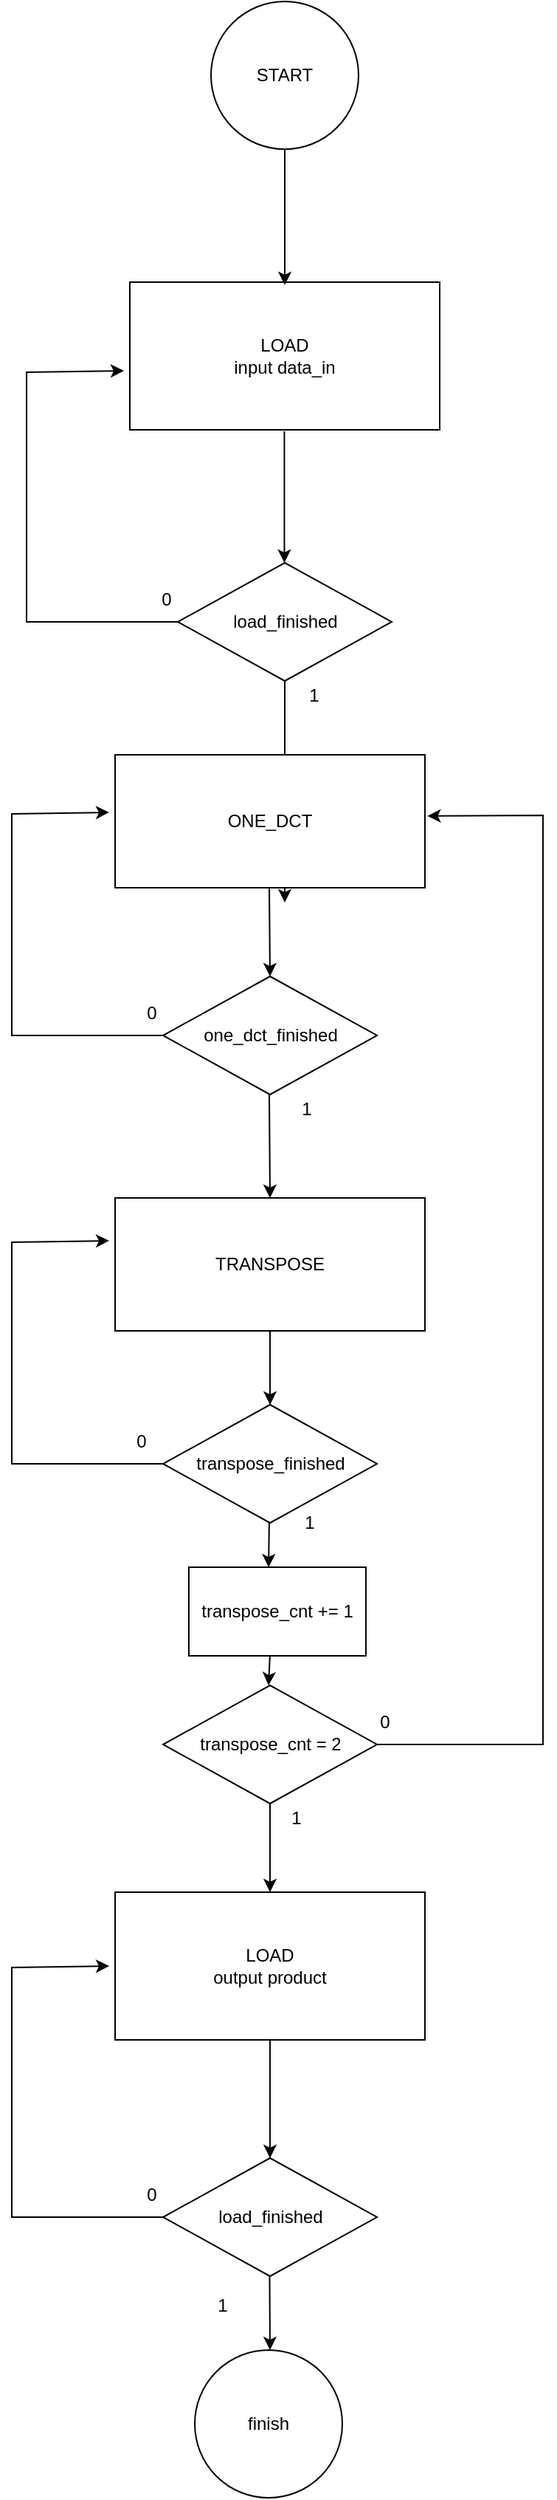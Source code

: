 <mxfile version="16.5.6" type="device" pages="10"><diagram id="7pZZ-8QlfLUB6nEfOta9" name="algorithm diagram"><mxGraphModel dx="1422" dy="1955" grid="1" gridSize="10" guides="1" tooltips="1" connect="1" arrows="1" fold="1" page="1" pageScale="1" pageWidth="827" pageHeight="1169" math="0" shadow="0"><root><mxCell id="YLnXTlannspePq0dfP2A-0"/><mxCell id="YLnXTlannspePq0dfP2A-1" parent="YLnXTlannspePq0dfP2A-0"/><mxCell id="YLnXTlannspePq0dfP2A-2" value="LOAD &lt;br&gt;input data_in" style="rounded=0;whiteSpace=wrap;html=1;" parent="YLnXTlannspePq0dfP2A-1" vertex="1"><mxGeometry x="270" width="210" height="100" as="geometry"/></mxCell><mxCell id="YLnXTlannspePq0dfP2A-3" value="START" style="ellipse;whiteSpace=wrap;html=1;aspect=fixed;" parent="YLnXTlannspePq0dfP2A-1" vertex="1"><mxGeometry x="325" y="-190" width="100" height="100" as="geometry"/></mxCell><mxCell id="YLnXTlannspePq0dfP2A-4" value="" style="endArrow=classic;html=1;rounded=0;exitX=0.5;exitY=1;exitDx=0;exitDy=0;" parent="YLnXTlannspePq0dfP2A-1" source="YLnXTlannspePq0dfP2A-3" edge="1"><mxGeometry width="50" height="50" relative="1" as="geometry"><mxPoint x="390" y="10" as="sourcePoint"/><mxPoint x="375" y="2" as="targetPoint"/><Array as="points"><mxPoint x="375" y="-40"/></Array></mxGeometry></mxCell><mxCell id="YLnXTlannspePq0dfP2A-5" value="" style="endArrow=classic;html=1;rounded=0;exitX=0.5;exitY=1;exitDx=0;exitDy=0;" parent="YLnXTlannspePq0dfP2A-1" source="1v6HYZU3Klyrg2F7E-p9-0" edge="1"><mxGeometry width="50" height="50" relative="1" as="geometry"><mxPoint x="390" y="390" as="sourcePoint"/><mxPoint x="375" y="420" as="targetPoint"/></mxGeometry></mxCell><mxCell id="YLnXTlannspePq0dfP2A-7" value="ONE_DCT" style="rounded=0;whiteSpace=wrap;html=1;" parent="YLnXTlannspePq0dfP2A-1" vertex="1"><mxGeometry x="260" y="320" width="210" height="90" as="geometry"/></mxCell><mxCell id="YLnXTlannspePq0dfP2A-8" value="one_dct_finished" style="rhombus;whiteSpace=wrap;html=1;" parent="YLnXTlannspePq0dfP2A-1" vertex="1"><mxGeometry x="292.5" y="470" width="145" height="80" as="geometry"/></mxCell><mxCell id="YLnXTlannspePq0dfP2A-9" value="" style="endArrow=classic;html=1;rounded=0;exitX=0.5;exitY=1;exitDx=0;exitDy=0;entryX=0.5;entryY=0;entryDx=0;entryDy=0;" parent="YLnXTlannspePq0dfP2A-1" target="YLnXTlannspePq0dfP2A-8" edge="1"><mxGeometry width="50" height="50" relative="1" as="geometry"><mxPoint x="364.5" y="410" as="sourcePoint"/><mxPoint x="364.5" y="520" as="targetPoint"/></mxGeometry></mxCell><mxCell id="YLnXTlannspePq0dfP2A-10" value="" style="endArrow=classic;html=1;rounded=0;exitX=0;exitY=0.5;exitDx=0;exitDy=0;entryX=-0.019;entryY=0.433;entryDx=0;entryDy=0;entryPerimeter=0;" parent="YLnXTlannspePq0dfP2A-1" source="YLnXTlannspePq0dfP2A-8" target="YLnXTlannspePq0dfP2A-7" edge="1"><mxGeometry width="50" height="50" relative="1" as="geometry"><mxPoint x="380" y="440" as="sourcePoint"/><mxPoint x="430" y="390" as="targetPoint"/><Array as="points"><mxPoint x="190" y="510"/><mxPoint x="190" y="360"/></Array></mxGeometry></mxCell><mxCell id="YLnXTlannspePq0dfP2A-11" value="1" style="text;html=1;strokeColor=none;fillColor=none;align=center;verticalAlign=middle;whiteSpace=wrap;rounded=0;" parent="YLnXTlannspePq0dfP2A-1" vertex="1"><mxGeometry x="360" y="540" width="60" height="40" as="geometry"/></mxCell><mxCell id="YLnXTlannspePq0dfP2A-12" value="0" style="text;html=1;strokeColor=none;fillColor=none;align=center;verticalAlign=middle;whiteSpace=wrap;rounded=0;" parent="YLnXTlannspePq0dfP2A-1" vertex="1"><mxGeometry x="270" y="480" width="30" height="30" as="geometry"/></mxCell><mxCell id="YLnXTlannspePq0dfP2A-13" value="TRANSPOSE&lt;br&gt;" style="rounded=0;whiteSpace=wrap;html=1;" parent="YLnXTlannspePq0dfP2A-1" vertex="1"><mxGeometry x="260" y="620" width="210" height="90" as="geometry"/></mxCell><mxCell id="YLnXTlannspePq0dfP2A-14" value="" style="endArrow=classic;html=1;rounded=0;exitX=0.5;exitY=1;exitDx=0;exitDy=0;entryX=0.5;entryY=0;entryDx=0;entryDy=0;" parent="YLnXTlannspePq0dfP2A-1" target="YLnXTlannspePq0dfP2A-13" edge="1"><mxGeometry width="50" height="50" relative="1" as="geometry"><mxPoint x="364.5" y="550" as="sourcePoint"/><mxPoint x="365" y="610" as="targetPoint"/></mxGeometry></mxCell><mxCell id="YLnXTlannspePq0dfP2A-16" value="" style="endArrow=classic;html=1;rounded=0;exitX=0.5;exitY=1;exitDx=0;exitDy=0;" parent="YLnXTlannspePq0dfP2A-1" source="YLnXTlannspePq0dfP2A-13" edge="1"><mxGeometry width="50" height="50" relative="1" as="geometry"><mxPoint x="380" y="780" as="sourcePoint"/><mxPoint x="365" y="760" as="targetPoint"/></mxGeometry></mxCell><mxCell id="YLnXTlannspePq0dfP2A-17" value="transpose_cnt = 2" style="rhombus;whiteSpace=wrap;html=1;" parent="YLnXTlannspePq0dfP2A-1" vertex="1"><mxGeometry x="292.5" y="950" width="145" height="80" as="geometry"/></mxCell><mxCell id="YLnXTlannspePq0dfP2A-18" value="" style="endArrow=classic;html=1;rounded=0;exitX=1;exitY=0.5;exitDx=0;exitDy=0;entryX=1.008;entryY=0.46;entryDx=0;entryDy=0;entryPerimeter=0;" parent="YLnXTlannspePq0dfP2A-1" source="YLnXTlannspePq0dfP2A-17" target="YLnXTlannspePq0dfP2A-7" edge="1"><mxGeometry width="50" height="50" relative="1" as="geometry"><mxPoint x="380" y="610" as="sourcePoint"/><mxPoint x="550" y="440" as="targetPoint"/><Array as="points"><mxPoint x="550" y="990"/><mxPoint x="550" y="361"/></Array></mxGeometry></mxCell><mxCell id="YLnXTlannspePq0dfP2A-21" value="1" style="text;html=1;strokeColor=none;fillColor=none;align=center;verticalAlign=middle;whiteSpace=wrap;rounded=0;" parent="YLnXTlannspePq0dfP2A-1" vertex="1"><mxGeometry x="369" y="820" width="46" height="40" as="geometry"/></mxCell><mxCell id="YLnXTlannspePq0dfP2A-24" value="LOAD &lt;br&gt;output product" style="rounded=0;whiteSpace=wrap;html=1;" parent="YLnXTlannspePq0dfP2A-1" vertex="1"><mxGeometry x="260" y="1090" width="210" height="100" as="geometry"/></mxCell><mxCell id="YLnXTlannspePq0dfP2A-25" value="" style="endArrow=classic;html=1;rounded=0;exitX=0.5;exitY=1;exitDx=0;exitDy=0;" parent="YLnXTlannspePq0dfP2A-1" source="YLnXTlannspePq0dfP2A-17" edge="1"><mxGeometry width="50" height="50" relative="1" as="geometry"><mxPoint x="380" y="1070" as="sourcePoint"/><mxPoint x="365" y="1090" as="targetPoint"/></mxGeometry></mxCell><mxCell id="1v6HYZU3Klyrg2F7E-p9-0" value="load_finished" style="rhombus;whiteSpace=wrap;html=1;" parent="YLnXTlannspePq0dfP2A-1" vertex="1"><mxGeometry x="302.5" y="190.0" width="145" height="80" as="geometry"/></mxCell><mxCell id="1v6HYZU3Klyrg2F7E-p9-1" value="" style="endArrow=classic;html=1;rounded=0;exitX=0;exitY=0.5;exitDx=0;exitDy=0;entryX=-0.019;entryY=0.433;entryDx=0;entryDy=0;entryPerimeter=0;" parent="YLnXTlannspePq0dfP2A-1" source="1v6HYZU3Klyrg2F7E-p9-0" edge="1"><mxGeometry width="50" height="50" relative="1" as="geometry"><mxPoint x="390" y="141.03" as="sourcePoint"/><mxPoint x="266.01" y="60" as="targetPoint"/><Array as="points"><mxPoint x="200" y="230"/><mxPoint x="200" y="61.03"/></Array></mxGeometry></mxCell><mxCell id="1v6HYZU3Klyrg2F7E-p9-2" value="" style="endArrow=classic;html=1;rounded=0;" parent="YLnXTlannspePq0dfP2A-1" edge="1"><mxGeometry width="50" height="50" relative="1" as="geometry"><mxPoint x="374.73" y="101" as="sourcePoint"/><mxPoint x="374.73" y="190" as="targetPoint"/></mxGeometry></mxCell><mxCell id="1v6HYZU3Klyrg2F7E-p9-3" value="0" style="text;html=1;strokeColor=none;fillColor=none;align=center;verticalAlign=middle;whiteSpace=wrap;rounded=0;" parent="YLnXTlannspePq0dfP2A-1" vertex="1"><mxGeometry x="280" y="200" width="30" height="30" as="geometry"/></mxCell><mxCell id="1v6HYZU3Klyrg2F7E-p9-4" value="1" style="text;html=1;strokeColor=none;fillColor=none;align=center;verticalAlign=middle;whiteSpace=wrap;rounded=0;" parent="YLnXTlannspePq0dfP2A-1" vertex="1"><mxGeometry x="365" y="260" width="60" height="40" as="geometry"/></mxCell><mxCell id="1v6HYZU3Klyrg2F7E-p9-5" value="transpose_finished" style="rhombus;whiteSpace=wrap;html=1;" parent="YLnXTlannspePq0dfP2A-1" vertex="1"><mxGeometry x="292.5" y="760" width="145" height="80" as="geometry"/></mxCell><mxCell id="1v6HYZU3Klyrg2F7E-p9-6" value="0" style="text;html=1;strokeColor=none;fillColor=none;align=center;verticalAlign=middle;whiteSpace=wrap;rounded=0;" parent="YLnXTlannspePq0dfP2A-1" vertex="1"><mxGeometry x="262.5" y="770" width="30" height="30" as="geometry"/></mxCell><mxCell id="1v6HYZU3Klyrg2F7E-p9-7" value="0" style="text;html=1;strokeColor=none;fillColor=none;align=center;verticalAlign=middle;whiteSpace=wrap;rounded=0;" parent="YLnXTlannspePq0dfP2A-1" vertex="1"><mxGeometry x="427.5" y="960" width="30" height="30" as="geometry"/></mxCell><mxCell id="1v6HYZU3Klyrg2F7E-p9-8" value="" style="endArrow=classic;html=1;rounded=0;exitX=0;exitY=0.5;exitDx=0;exitDy=0;entryX=-0.019;entryY=0.433;entryDx=0;entryDy=0;entryPerimeter=0;" parent="YLnXTlannspePq0dfP2A-1" edge="1"><mxGeometry width="50" height="50" relative="1" as="geometry"><mxPoint x="292.5" y="800" as="sourcePoint"/><mxPoint x="256.01" y="648.97" as="targetPoint"/><Array as="points"><mxPoint x="190" y="800"/><mxPoint x="190" y="650"/></Array></mxGeometry></mxCell><mxCell id="1v6HYZU3Klyrg2F7E-p9-9" value="transpose_cnt += 1" style="rounded=0;whiteSpace=wrap;html=1;" parent="YLnXTlannspePq0dfP2A-1" vertex="1"><mxGeometry x="310" y="870" width="120" height="60" as="geometry"/></mxCell><mxCell id="1v6HYZU3Klyrg2F7E-p9-10" value="" style="endArrow=classic;html=1;rounded=0;exitX=0.5;exitY=1;exitDx=0;exitDy=0;" parent="YLnXTlannspePq0dfP2A-1" edge="1"><mxGeometry width="50" height="50" relative="1" as="geometry"><mxPoint x="364.46" y="840" as="sourcePoint"/><mxPoint x="364" y="870" as="targetPoint"/></mxGeometry></mxCell><mxCell id="1v6HYZU3Klyrg2F7E-p9-11" value="" style="endArrow=classic;html=1;rounded=0;exitX=0.5;exitY=1;exitDx=0;exitDy=0;" parent="YLnXTlannspePq0dfP2A-1" edge="1"><mxGeometry width="50" height="50" relative="1" as="geometry"><mxPoint x="364.92" y="930" as="sourcePoint"/><mxPoint x="364" y="950" as="targetPoint"/></mxGeometry></mxCell><mxCell id="1v6HYZU3Klyrg2F7E-p9-12" value="load_finished" style="rhombus;whiteSpace=wrap;html=1;" parent="YLnXTlannspePq0dfP2A-1" vertex="1"><mxGeometry x="292.5" y="1270" width="145" height="80" as="geometry"/></mxCell><mxCell id="1v6HYZU3Klyrg2F7E-p9-13" value="" style="endArrow=classic;html=1;rounded=0;exitX=0;exitY=0.5;exitDx=0;exitDy=0;entryX=-0.019;entryY=0.433;entryDx=0;entryDy=0;entryPerimeter=0;" parent="YLnXTlannspePq0dfP2A-1" source="1v6HYZU3Klyrg2F7E-p9-12" edge="1"><mxGeometry width="50" height="50" relative="1" as="geometry"><mxPoint x="380" y="1221.03" as="sourcePoint"/><mxPoint x="256.01" y="1140" as="targetPoint"/><Array as="points"><mxPoint x="190" y="1310"/><mxPoint x="190" y="1141.03"/></Array></mxGeometry></mxCell><mxCell id="1v6HYZU3Klyrg2F7E-p9-16" value="" style="endArrow=classic;html=1;rounded=0;entryX=0.5;entryY=0;entryDx=0;entryDy=0;" parent="YLnXTlannspePq0dfP2A-1" target="1v6HYZU3Klyrg2F7E-p9-12" edge="1"><mxGeometry width="50" height="50" relative="1" as="geometry"><mxPoint x="365" y="1190" as="sourcePoint"/><mxPoint x="365" y="1240" as="targetPoint"/></mxGeometry></mxCell><mxCell id="1v6HYZU3Klyrg2F7E-p9-17" value="1" style="text;html=1;strokeColor=none;fillColor=none;align=center;verticalAlign=middle;whiteSpace=wrap;rounded=0;" parent="YLnXTlannspePq0dfP2A-1" vertex="1"><mxGeometry x="360" y="1020" width="46" height="40" as="geometry"/></mxCell><mxCell id="1v6HYZU3Klyrg2F7E-p9-18" value="0" style="text;html=1;strokeColor=none;fillColor=none;align=center;verticalAlign=middle;whiteSpace=wrap;rounded=0;" parent="YLnXTlannspePq0dfP2A-1" vertex="1"><mxGeometry x="270" y="1280" width="30" height="30" as="geometry"/></mxCell><mxCell id="1v6HYZU3Klyrg2F7E-p9-19" value="1" style="text;html=1;strokeColor=none;fillColor=none;align=center;verticalAlign=middle;whiteSpace=wrap;rounded=0;" parent="YLnXTlannspePq0dfP2A-1" vertex="1"><mxGeometry x="310" y="1350" width="46" height="40" as="geometry"/></mxCell><mxCell id="1v6HYZU3Klyrg2F7E-p9-20" value="finish" style="ellipse;whiteSpace=wrap;html=1;aspect=fixed;" parent="YLnXTlannspePq0dfP2A-1" vertex="1"><mxGeometry x="314" y="1400" width="100" height="100" as="geometry"/></mxCell><mxCell id="1v6HYZU3Klyrg2F7E-p9-21" value="" style="endArrow=classic;html=1;rounded=0;" parent="YLnXTlannspePq0dfP2A-1" edge="1"><mxGeometry width="50" height="50" relative="1" as="geometry"><mxPoint x="364.73" y="1350" as="sourcePoint"/><mxPoint x="365" y="1400" as="targetPoint"/></mxGeometry></mxCell></root></mxGraphModel></diagram><diagram id="_jVRJQ51qYAtc-UsRc__" name="specification"><mxGraphModel dx="2249" dy="786" grid="1" gridSize="10" guides="1" tooltips="1" connect="1" arrows="1" fold="1" page="1" pageScale="1" pageWidth="827" pageHeight="1169" math="0" shadow="0"><root><mxCell id="ttuwcN1LbMZqs_v4H77a-0"/><mxCell id="ttuwcN1LbMZqs_v4H77a-1" parent="ttuwcN1LbMZqs_v4H77a-0"/><mxCell id="ttuwcN1LbMZqs_v4H77a-2" value="&lt;font style=&quot;font-size: 24px&quot;&gt;2D-DCT&lt;/font&gt;" style="rounded=0;whiteSpace=wrap;html=1;" parent="ttuwcN1LbMZqs_v4H77a-1" vertex="1"><mxGeometry x="210" y="350" width="380" height="210" as="geometry"/></mxCell><mxCell id="ttuwcN1LbMZqs_v4H77a-3" value="" style="endArrow=classic;html=1;rounded=0;fontSize=24;" parent="ttuwcN1LbMZqs_v4H77a-1" edge="1"><mxGeometry width="50" height="50" relative="1" as="geometry"><mxPoint x="120" y="410" as="sourcePoint"/><mxPoint x="210" y="410" as="targetPoint"/></mxGeometry></mxCell><mxCell id="ttuwcN1LbMZqs_v4H77a-4" value="&lt;font style=&quot;font-size: 14px&quot;&gt;Data_in&lt;/font&gt;" style="text;html=1;strokeColor=none;fillColor=none;align=center;verticalAlign=middle;whiteSpace=wrap;rounded=0;fontSize=24;" parent="ttuwcN1LbMZqs_v4H77a-1" vertex="1"><mxGeometry x="220" y="390" width="60" height="30" as="geometry"/></mxCell><mxCell id="ttuwcN1LbMZqs_v4H77a-5" value="" style="endArrow=none;html=1;rounded=0;fontSize=14;" parent="ttuwcN1LbMZqs_v4H77a-1" edge="1"><mxGeometry width="50" height="50" relative="1" as="geometry"><mxPoint x="160" y="420" as="sourcePoint"/><mxPoint x="180" y="400" as="targetPoint"/></mxGeometry></mxCell><mxCell id="ttuwcN1LbMZqs_v4H77a-6" value="8" style="text;html=1;strokeColor=none;fillColor=none;align=center;verticalAlign=middle;whiteSpace=wrap;rounded=0;fontSize=14;" parent="ttuwcN1LbMZqs_v4H77a-1" vertex="1"><mxGeometry x="130" y="380" width="60" height="30" as="geometry"/></mxCell><mxCell id="ttuwcN1LbMZqs_v4H77a-8" value="" style="endArrow=classic;html=1;rounded=0;fontSize=14;" parent="ttuwcN1LbMZqs_v4H77a-1" edge="1"><mxGeometry width="50" height="50" relative="1" as="geometry"><mxPoint x="279.5" y="290" as="sourcePoint"/><mxPoint x="279.5" y="350" as="targetPoint"/></mxGeometry></mxCell><mxCell id="ttuwcN1LbMZqs_v4H77a-9" value="Clk" style="text;html=1;strokeColor=none;fillColor=none;align=center;verticalAlign=middle;whiteSpace=wrap;rounded=0;fontSize=14;" parent="ttuwcN1LbMZqs_v4H77a-1" vertex="1"><mxGeometry x="250" y="360" width="60" height="30" as="geometry"/></mxCell><mxCell id="ttuwcN1LbMZqs_v4H77a-10" value="" style="endArrow=classic;html=1;rounded=0;fontSize=14;" parent="ttuwcN1LbMZqs_v4H77a-1" edge="1"><mxGeometry width="50" height="50" relative="1" as="geometry"><mxPoint x="339.5" y="290" as="sourcePoint"/><mxPoint x="339.5" y="350" as="targetPoint"/></mxGeometry></mxCell><mxCell id="ttuwcN1LbMZqs_v4H77a-11" value="Reset" style="text;html=1;strokeColor=none;fillColor=none;align=center;verticalAlign=middle;whiteSpace=wrap;rounded=0;fontSize=14;" parent="ttuwcN1LbMZqs_v4H77a-1" vertex="1"><mxGeometry x="310" y="360" width="60" height="30" as="geometry"/></mxCell><mxCell id="ttuwcN1LbMZqs_v4H77a-12" value="" style="endArrow=classic;html=1;rounded=0;fontSize=14;" parent="ttuwcN1LbMZqs_v4H77a-1" edge="1"><mxGeometry width="50" height="50" relative="1" as="geometry"><mxPoint x="389.5" y="290" as="sourcePoint"/><mxPoint x="389.5" y="350" as="targetPoint"/></mxGeometry></mxCell><mxCell id="ttuwcN1LbMZqs_v4H77a-13" value="Start" style="text;html=1;strokeColor=none;fillColor=none;align=center;verticalAlign=middle;whiteSpace=wrap;rounded=0;fontSize=14;" parent="ttuwcN1LbMZqs_v4H77a-1" vertex="1"><mxGeometry x="360" y="360" width="60" height="30" as="geometry"/></mxCell><mxCell id="ttuwcN1LbMZqs_v4H77a-16" value="&lt;font style=&quot;font-size: 14px&quot;&gt;Data_out&lt;/font&gt;" style="text;html=1;strokeColor=none;fillColor=none;align=center;verticalAlign=middle;whiteSpace=wrap;rounded=0;fontSize=24;" parent="ttuwcN1LbMZqs_v4H77a-1" vertex="1"><mxGeometry x="510" y="390" width="60" height="30" as="geometry"/></mxCell><mxCell id="ttuwcN1LbMZqs_v4H77a-17" value="" style="endArrow=none;html=1;rounded=0;fontSize=14;" parent="ttuwcN1LbMZqs_v4H77a-1" edge="1"><mxGeometry width="50" height="50" relative="1" as="geometry"><mxPoint x="620" y="420" as="sourcePoint"/><mxPoint x="640" y="400" as="targetPoint"/></mxGeometry></mxCell><mxCell id="ttuwcN1LbMZqs_v4H77a-18" value="32" style="text;html=1;strokeColor=none;fillColor=none;align=center;verticalAlign=middle;whiteSpace=wrap;rounded=0;fontSize=14;" parent="ttuwcN1LbMZqs_v4H77a-1" vertex="1"><mxGeometry x="590" y="380" width="60" height="30" as="geometry"/></mxCell><mxCell id="ttuwcN1LbMZqs_v4H77a-19" value="" style="endArrow=classic;html=1;rounded=0;fontSize=14;exitX=1.002;exitY=0.302;exitDx=0;exitDy=0;exitPerimeter=0;" parent="ttuwcN1LbMZqs_v4H77a-1" source="ttuwcN1LbMZqs_v4H77a-2" edge="1"><mxGeometry width="50" height="50" relative="1" as="geometry"><mxPoint x="270" y="450" as="sourcePoint"/><mxPoint x="670" y="413" as="targetPoint"/></mxGeometry></mxCell><mxCell id="ttuwcN1LbMZqs_v4H77a-21" value="&lt;h1&gt;Specification&lt;/h1&gt;&lt;p&gt;&lt;br&gt;&lt;/p&gt;" style="text;html=1;strokeColor=none;fillColor=none;spacing=5;spacingTop=-20;whiteSpace=wrap;overflow=hidden;rounded=0;fontSize=14;" parent="ttuwcN1LbMZqs_v4H77a-1" vertex="1"><mxGeometry x="30" y="110" width="190" height="120" as="geometry"/></mxCell><mxCell id="ttuwcN1LbMZqs_v4H77a-22" value="&lt;h1&gt;&lt;font style=&quot;font-size: 18px&quot;&gt;Input&lt;/font&gt;&lt;font style=&quot;font-size: 14px&quot;&gt;:&amp;nbsp;&lt;/font&gt;&lt;/h1&gt;&lt;div&gt;&lt;font size=&quot;3&quot;&gt;- Integer number&lt;/font&gt;&lt;/div&gt;&lt;div&gt;&lt;span style=&quot;font-size: medium&quot;&gt;- Range [0, 255]&lt;/span&gt;&lt;br&gt;&lt;/div&gt;&lt;div&gt;&lt;span style=&quot;font-size: medium&quot;&gt;- Represent: 8 bit&lt;/span&gt;&lt;/div&gt;&lt;div&gt;&lt;span style=&quot;font-size: medium&quot;&gt;&lt;br&gt;&lt;/span&gt;&lt;/div&gt;&lt;div&gt;&lt;span style=&quot;font-size: medium&quot;&gt;- Meaning : a matrix 8x8 which represent for an image file infomation ( pixel value in term of integer having range 0 -255 )&lt;/span&gt;&lt;/div&gt;" style="text;html=1;strokeColor=none;fillColor=none;spacing=5;spacingTop=-20;whiteSpace=wrap;overflow=hidden;rounded=0;" parent="ttuwcN1LbMZqs_v4H77a-1" vertex="1"><mxGeometry x="-390" y="455" width="420" height="260" as="geometry"/></mxCell><mxCell id="ttuwcN1LbMZqs_v4H77a-23" value="" style="endArrow=classic;html=1;rounded=0;exitX=1;exitY=0.81;exitDx=0;exitDy=0;exitPerimeter=0;" parent="ttuwcN1LbMZqs_v4H77a-1" source="ttuwcN1LbMZqs_v4H77a-2" edge="1"><mxGeometry width="50" height="50" relative="1" as="geometry"><mxPoint x="620" y="510" as="sourcePoint"/><mxPoint x="670" y="520" as="targetPoint"/></mxGeometry></mxCell><mxCell id="ttuwcN1LbMZqs_v4H77a-24" value="finish" style="text;html=1;strokeColor=none;fillColor=none;align=center;verticalAlign=middle;whiteSpace=wrap;rounded=0;" parent="ttuwcN1LbMZqs_v4H77a-1" vertex="1"><mxGeometry x="530" y="500" width="60" height="30" as="geometry"/></mxCell><mxCell id="ttuwcN1LbMZqs_v4H77a-27" value="&lt;h1&gt;&lt;font style=&quot;font-size: 18px&quot;&gt;Output&lt;/font&gt;&lt;font style=&quot;font-size: 14px&quot;&gt;:&amp;nbsp;&lt;/font&gt;&lt;/h1&gt;&lt;div&gt;&lt;font size=&quot;3&quot;&gt;- Real number&lt;/font&gt;&lt;/div&gt;&lt;div&gt;&lt;span style=&quot;font-size: medium&quot;&gt;- Range [-2047,2047]&lt;/span&gt;&lt;br&gt;&lt;/div&gt;&lt;div&gt;&lt;span style=&quot;font-size: medium&quot;&gt;- Represent: 32 bit&lt;/span&gt;&lt;/div&gt;&lt;div&gt;&lt;span style=&quot;font-size: medium&quot;&gt;&lt;span style=&quot;white-space: pre&quot;&gt;&#9;&lt;/span&gt;+ 1 sign bit&lt;br&gt;&lt;/span&gt;&lt;/div&gt;&lt;div&gt;&lt;span style=&quot;font-size: medium&quot;&gt;&lt;span style=&quot;white-space: pre&quot;&gt;&#9;&lt;/span&gt;+ 11 bit for integer part&lt;br&gt;&lt;/span&gt;&lt;/div&gt;&lt;div&gt;&lt;span style=&quot;font-size: medium&quot;&gt;&lt;span style=&quot;white-space: pre&quot;&gt;&#9;&lt;/span&gt;+ 20 bit for fractional part&lt;br&gt;&lt;/span&gt;&lt;/div&gt;" style="text;html=1;strokeColor=none;fillColor=none;spacing=5;spacingTop=-20;whiteSpace=wrap;overflow=hidden;rounded=0;" parent="ttuwcN1LbMZqs_v4H77a-1" vertex="1"><mxGeometry x="940" y="390" width="360" height="200" as="geometry"/></mxCell><mxCell id="TKngflk-33GNpink_xkG-0" value="" style="endArrow=classic;html=1;rounded=0;exitX=1;exitY=0.81;exitDx=0;exitDy=0;exitPerimeter=0;" parent="ttuwcN1LbMZqs_v4H77a-1" edge="1"><mxGeometry width="50" height="50" relative="1" as="geometry"><mxPoint x="590" y="470.1" as="sourcePoint"/><mxPoint x="670" y="470" as="targetPoint"/></mxGeometry></mxCell><mxCell id="TKngflk-33GNpink_xkG-1" value="exportProduct" style="text;html=1;strokeColor=none;fillColor=none;align=center;verticalAlign=middle;whiteSpace=wrap;rounded=0;" parent="ttuwcN1LbMZqs_v4H77a-1" vertex="1"><mxGeometry x="500" y="455" width="60" height="30" as="geometry"/></mxCell></root></mxGraphModel></diagram><diagram id="3xGDVmVQLyhIlCtKAOaI" name="1d_dct architechture"><mxGraphModel dx="1422" dy="1955" grid="1" gridSize="10" guides="1" tooltips="1" connect="1" arrows="1" fold="1" page="1" pageScale="1" pageWidth="827" pageHeight="1169" math="0" shadow="0"><root><mxCell id="Da1ysFb-PVIIXjlVhEJZ-0"/><mxCell id="Da1ysFb-PVIIXjlVhEJZ-1" parent="Da1ysFb-PVIIXjlVhEJZ-0"/><mxCell id="Da1ysFb-PVIIXjlVhEJZ-3" value="" style="shape=trapezoid;perimeter=trapezoidPerimeter;whiteSpace=wrap;html=1;fixedSize=1;rotation=-90;" parent="Da1ysFb-PVIIXjlVhEJZ-1" vertex="1"><mxGeometry x="-10" y="175" width="360" height="60" as="geometry"/></mxCell><mxCell id="sFCqsS81AwBA_cu7M6NU-3" value="butterfly0_7" style="rounded=0;whiteSpace=wrap;html=1;" parent="Da1ysFb-PVIIXjlVhEJZ-1" vertex="1"><mxGeometry x="320" y="40" width="120" height="60" as="geometry"/></mxCell><mxCell id="sFCqsS81AwBA_cu7M6NU-6" value="f0" style="text;html=1;strokeColor=none;fillColor=none;align=center;verticalAlign=middle;whiteSpace=wrap;rounded=0;" parent="Da1ysFb-PVIIXjlVhEJZ-1" vertex="1"><mxGeometry x="300" y="40" width="60" height="30" as="geometry"/></mxCell><mxCell id="sFCqsS81AwBA_cu7M6NU-7" value="f7" style="text;html=1;strokeColor=none;fillColor=none;align=center;verticalAlign=middle;whiteSpace=wrap;rounded=0;" parent="Da1ysFb-PVIIXjlVhEJZ-1" vertex="1"><mxGeometry x="300" y="70" width="60" height="30" as="geometry"/></mxCell><mxCell id="sFCqsS81AwBA_cu7M6NU-8" value="" style="endArrow=classic;html=1;rounded=0;exitX=1.009;exitY=0.176;exitDx=0;exitDy=0;exitPerimeter=0;entryX=0;entryY=0.333;entryDx=0;entryDy=0;entryPerimeter=0;fillColor=#f5f5f5;strokeColor=#666666;" parent="Da1ysFb-PVIIXjlVhEJZ-1" source="sFCqsS81AwBA_cu7M6NU-3" target="sFCqsS81AwBA_cu7M6NU-57" edge="1"><mxGeometry width="50" height="50" relative="1" as="geometry"><mxPoint x="280" y="120" as="sourcePoint"/><mxPoint x="520" y="50" as="targetPoint"/><Array as="points"><mxPoint x="540" y="51"/><mxPoint x="540" y="100"/></Array></mxGeometry></mxCell><mxCell id="sFCqsS81AwBA_cu7M6NU-9" value="f0 + f7" style="text;html=1;strokeColor=none;fillColor=none;align=center;verticalAlign=middle;whiteSpace=wrap;rounded=0;" parent="Da1ysFb-PVIIXjlVhEJZ-1" vertex="1"><mxGeometry x="390" y="40" width="60" height="30" as="geometry"/></mxCell><mxCell id="sFCqsS81AwBA_cu7M6NU-10" value="f0 - f7" style="text;html=1;strokeColor=none;fillColor=none;align=center;verticalAlign=middle;whiteSpace=wrap;rounded=0;" parent="Da1ysFb-PVIIXjlVhEJZ-1" vertex="1"><mxGeometry x="390" y="70" width="60" height="30" as="geometry"/></mxCell><mxCell id="sFCqsS81AwBA_cu7M6NU-12" value="" style="endArrow=classic;html=1;rounded=0;exitX=1.009;exitY=0.176;exitDx=0;exitDy=0;exitPerimeter=0;entryX=0.167;entryY=0.583;entryDx=0;entryDy=0;entryPerimeter=0;fillColor=#e1d5e7;strokeColor=#9673a6;" parent="Da1ysFb-PVIIXjlVhEJZ-1" target="gREVMyZaVFjQMVtSGh1Y-51" edge="1"><mxGeometry width="50" height="50" relative="1" as="geometry"><mxPoint x="440.0" y="85.28" as="sourcePoint"/><mxPoint x="518.92" y="84.72" as="targetPoint"/><Array as="points"><mxPoint x="479" y="85"/><mxPoint x="479" y="10"/><mxPoint x="870" y="10"/><mxPoint x="870" y="260"/></Array></mxGeometry></mxCell><mxCell id="sFCqsS81AwBA_cu7M6NU-14" value="butterfly1_6" style="rounded=0;whiteSpace=wrap;html=1;" parent="Da1ysFb-PVIIXjlVhEJZ-1" vertex="1"><mxGeometry x="320" y="140" width="120" height="60" as="geometry"/></mxCell><mxCell id="sFCqsS81AwBA_cu7M6NU-15" value="butterfly2_5" style="rounded=0;whiteSpace=wrap;html=1;" parent="Da1ysFb-PVIIXjlVhEJZ-1" vertex="1"><mxGeometry x="320" y="230" width="120" height="60" as="geometry"/></mxCell><mxCell id="sFCqsS81AwBA_cu7M6NU-17" value="butterfly3_4" style="rounded=0;whiteSpace=wrap;html=1;" parent="Da1ysFb-PVIIXjlVhEJZ-1" vertex="1"><mxGeometry x="320" y="320" width="120" height="60" as="geometry"/></mxCell><mxCell id="sFCqsS81AwBA_cu7M6NU-20" value="f1" style="text;html=1;strokeColor=none;fillColor=none;align=center;verticalAlign=middle;whiteSpace=wrap;rounded=0;" parent="Da1ysFb-PVIIXjlVhEJZ-1" vertex="1"><mxGeometry x="300" y="140" width="60" height="30" as="geometry"/></mxCell><mxCell id="sFCqsS81AwBA_cu7M6NU-21" value="f6" style="text;html=1;strokeColor=none;fillColor=none;align=center;verticalAlign=middle;whiteSpace=wrap;rounded=0;" parent="Da1ysFb-PVIIXjlVhEJZ-1" vertex="1"><mxGeometry x="300" y="170" width="60" height="30" as="geometry"/></mxCell><mxCell id="sFCqsS81AwBA_cu7M6NU-22" value="f1 + f6" style="text;html=1;strokeColor=none;fillColor=none;align=center;verticalAlign=middle;whiteSpace=wrap;rounded=0;" parent="Da1ysFb-PVIIXjlVhEJZ-1" vertex="1"><mxGeometry x="390" y="140" width="60" height="30" as="geometry"/></mxCell><mxCell id="sFCqsS81AwBA_cu7M6NU-23" value="f1 - f6" style="text;html=1;strokeColor=none;fillColor=none;align=center;verticalAlign=middle;whiteSpace=wrap;rounded=0;" parent="Da1ysFb-PVIIXjlVhEJZ-1" vertex="1"><mxGeometry x="390" y="170" width="60" height="30" as="geometry"/></mxCell><mxCell id="sFCqsS81AwBA_cu7M6NU-24" value="f2" style="text;html=1;strokeColor=none;fillColor=none;align=center;verticalAlign=middle;whiteSpace=wrap;rounded=0;" parent="Da1ysFb-PVIIXjlVhEJZ-1" vertex="1"><mxGeometry x="300" y="230" width="60" height="30" as="geometry"/></mxCell><mxCell id="sFCqsS81AwBA_cu7M6NU-25" value="f5" style="text;html=1;strokeColor=none;fillColor=none;align=center;verticalAlign=middle;whiteSpace=wrap;rounded=0;" parent="Da1ysFb-PVIIXjlVhEJZ-1" vertex="1"><mxGeometry x="300" y="260" width="60" height="30" as="geometry"/></mxCell><mxCell id="sFCqsS81AwBA_cu7M6NU-26" value="f2 + f5" style="text;html=1;strokeColor=none;fillColor=none;align=center;verticalAlign=middle;whiteSpace=wrap;rounded=0;" parent="Da1ysFb-PVIIXjlVhEJZ-1" vertex="1"><mxGeometry x="390" y="230" width="60" height="30" as="geometry"/></mxCell><mxCell id="sFCqsS81AwBA_cu7M6NU-27" value="f2 - f5" style="text;html=1;strokeColor=none;fillColor=none;align=center;verticalAlign=middle;whiteSpace=wrap;rounded=0;" parent="Da1ysFb-PVIIXjlVhEJZ-1" vertex="1"><mxGeometry x="390" y="260" width="60" height="30" as="geometry"/></mxCell><mxCell id="sFCqsS81AwBA_cu7M6NU-28" value="f3" style="text;html=1;strokeColor=none;fillColor=none;align=center;verticalAlign=middle;whiteSpace=wrap;rounded=0;" parent="Da1ysFb-PVIIXjlVhEJZ-1" vertex="1"><mxGeometry x="320" y="320" width="20" height="30" as="geometry"/></mxCell><mxCell id="sFCqsS81AwBA_cu7M6NU-29" value="f4" style="text;html=1;strokeColor=none;fillColor=none;align=center;verticalAlign=middle;whiteSpace=wrap;rounded=0;" parent="Da1ysFb-PVIIXjlVhEJZ-1" vertex="1"><mxGeometry x="300" y="350" width="60" height="30" as="geometry"/></mxCell><mxCell id="sFCqsS81AwBA_cu7M6NU-30" value="f3 + f4" style="text;html=1;strokeColor=none;fillColor=none;align=center;verticalAlign=middle;whiteSpace=wrap;rounded=0;" parent="Da1ysFb-PVIIXjlVhEJZ-1" vertex="1"><mxGeometry x="390" y="320" width="60" height="30" as="geometry"/></mxCell><mxCell id="sFCqsS81AwBA_cu7M6NU-31" value="f3 - f4" style="text;html=1;strokeColor=none;fillColor=none;align=center;verticalAlign=middle;whiteSpace=wrap;rounded=0;" parent="Da1ysFb-PVIIXjlVhEJZ-1" vertex="1"><mxGeometry x="390" y="350" width="60" height="30" as="geometry"/></mxCell><mxCell id="sFCqsS81AwBA_cu7M6NU-33" value="" style="endArrow=classic;html=1;rounded=0;entryX=-0.076;entryY=0.503;entryDx=0;entryDy=0;entryPerimeter=0;exitX=0.144;exitY=1.025;exitDx=0;exitDy=0;exitPerimeter=0;" parent="Da1ysFb-PVIIXjlVhEJZ-1" source="Da1ysFb-PVIIXjlVhEJZ-3" target="sFCqsS81AwBA_cu7M6NU-28" edge="1"><mxGeometry width="50" height="50" relative="1" as="geometry"><mxPoint x="260" y="310" as="sourcePoint"/><mxPoint x="310" y="260" as="targetPoint"/></mxGeometry></mxCell><mxCell id="sFCqsS81AwBA_cu7M6NU-34" value="" style="endArrow=classic;html=1;rounded=0;entryX=-0.076;entryY=0.503;entryDx=0;entryDy=0;entryPerimeter=0;exitX=0.062;exitY=0.987;exitDx=0;exitDy=0;exitPerimeter=0;" parent="Da1ysFb-PVIIXjlVhEJZ-1" source="Da1ysFb-PVIIXjlVhEJZ-3" edge="1"><mxGeometry width="50" height="50" relative="1" as="geometry"><mxPoint x="205.28" y="365.55" as="sourcePoint"/><mxPoint x="320.0" y="364.44" as="targetPoint"/></mxGeometry></mxCell><mxCell id="sFCqsS81AwBA_cu7M6NU-35" value="" style="endArrow=classic;html=1;rounded=0;entryX=-0.076;entryY=0.503;entryDx=0;entryDy=0;entryPerimeter=0;exitX=0.207;exitY=1.037;exitDx=0;exitDy=0;exitPerimeter=0;" parent="Da1ysFb-PVIIXjlVhEJZ-1" edge="1"><mxGeometry width="50" height="50" relative="1" as="geometry"><mxPoint x="202.22" y="249.04" as="sourcePoint"/><mxPoint x="318.48" y="248.65" as="targetPoint"/></mxGeometry></mxCell><mxCell id="sFCqsS81AwBA_cu7M6NU-36" value="" style="endArrow=classic;html=1;rounded=0;entryX=-0.076;entryY=0.503;entryDx=0;entryDy=0;entryPerimeter=0;exitX=0.121;exitY=1.019;exitDx=0;exitDy=0;exitPerimeter=0;" parent="Da1ysFb-PVIIXjlVhEJZ-1" edge="1"><mxGeometry width="50" height="50" relative="1" as="geometry"><mxPoint x="201.14" y="280.0" as="sourcePoint"/><mxPoint x="320.0" y="278.0" as="targetPoint"/></mxGeometry></mxCell><mxCell id="sFCqsS81AwBA_cu7M6NU-37" value="" style="endArrow=classic;html=1;rounded=0;entryX=-0.076;entryY=0.503;entryDx=0;entryDy=0;entryPerimeter=0;exitX=0.207;exitY=1.037;exitDx=0;exitDy=0;exitPerimeter=0;" parent="Da1ysFb-PVIIXjlVhEJZ-1" edge="1"><mxGeometry width="50" height="50" relative="1" as="geometry"><mxPoint x="202.22" y="154.71" as="sourcePoint"/><mxPoint x="318.48" y="154.32" as="targetPoint"/></mxGeometry></mxCell><mxCell id="sFCqsS81AwBA_cu7M6NU-38" value="" style="endArrow=classic;html=1;rounded=0;entryX=-0.076;entryY=0.503;entryDx=0;entryDy=0;entryPerimeter=0;exitX=0.121;exitY=1.019;exitDx=0;exitDy=0;exitPerimeter=0;" parent="Da1ysFb-PVIIXjlVhEJZ-1" edge="1"><mxGeometry width="50" height="50" relative="1" as="geometry"><mxPoint x="201.14" y="185.67" as="sourcePoint"/><mxPoint x="320.0" y="183.67" as="targetPoint"/></mxGeometry></mxCell><mxCell id="sFCqsS81AwBA_cu7M6NU-39" value="" style="endArrow=classic;html=1;rounded=0;entryX=-0.076;entryY=0.503;entryDx=0;entryDy=0;entryPerimeter=0;exitX=0.207;exitY=1.037;exitDx=0;exitDy=0;exitPerimeter=0;" parent="Da1ysFb-PVIIXjlVhEJZ-1" edge="1"><mxGeometry width="50" height="50" relative="1" as="geometry"><mxPoint x="202.22" y="54.71" as="sourcePoint"/><mxPoint x="318.48" y="54.32" as="targetPoint"/></mxGeometry></mxCell><mxCell id="sFCqsS81AwBA_cu7M6NU-40" value="" style="endArrow=classic;html=1;rounded=0;entryX=-0.076;entryY=0.503;entryDx=0;entryDy=0;entryPerimeter=0;exitX=0.121;exitY=1.019;exitDx=0;exitDy=0;exitPerimeter=0;" parent="Da1ysFb-PVIIXjlVhEJZ-1" edge="1"><mxGeometry width="50" height="50" relative="1" as="geometry"><mxPoint x="201.14" y="85.67" as="sourcePoint"/><mxPoint x="320.0" y="83.67" as="targetPoint"/></mxGeometry></mxCell><mxCell id="sFCqsS81AwBA_cu7M6NU-41" value="" style="endArrow=classic;html=1;rounded=0;" parent="Da1ysFb-PVIIXjlVhEJZ-1" edge="1"><mxGeometry width="50" height="50" relative="1" as="geometry"><mxPoint x="50" y="220" as="sourcePoint"/><mxPoint x="140" y="220" as="targetPoint"/></mxGeometry></mxCell><mxCell id="sFCqsS81AwBA_cu7M6NU-42" value="" style="endArrow=none;html=1;rounded=0;" parent="Da1ysFb-PVIIXjlVhEJZ-1" edge="1"><mxGeometry width="50" height="50" relative="1" as="geometry"><mxPoint x="80" y="230" as="sourcePoint"/><mxPoint x="100" y="210" as="targetPoint"/></mxGeometry></mxCell><mxCell id="sFCqsS81AwBA_cu7M6NU-43" value="8" style="text;html=1;strokeColor=none;fillColor=none;align=center;verticalAlign=middle;whiteSpace=wrap;rounded=0;" parent="Da1ysFb-PVIIXjlVhEJZ-1" vertex="1"><mxGeometry x="50" y="190" width="60" height="30" as="geometry"/></mxCell><mxCell id="sFCqsS81AwBA_cu7M6NU-44" value="f[0:7]" style="text;html=1;strokeColor=none;fillColor=none;align=center;verticalAlign=middle;whiteSpace=wrap;rounded=0;" parent="Da1ysFb-PVIIXjlVhEJZ-1" vertex="1"><mxGeometry x="50" y="230" width="60" height="30" as="geometry"/></mxCell><mxCell id="sFCqsS81AwBA_cu7M6NU-45" value="" style="endArrow=classic;html=1;rounded=0;exitX=1.009;exitY=0.176;exitDx=0;exitDy=0;exitPerimeter=0;entryX=-0.002;entryY=0.352;entryDx=0;entryDy=0;entryPerimeter=0;fillColor=#dae8fc;strokeColor=#6c8ebf;" parent="Da1ysFb-PVIIXjlVhEJZ-1" target="sFCqsS81AwBA_cu7M6NU-58" edge="1"><mxGeometry width="50" height="50" relative="1" as="geometry"><mxPoint x="441.08" y="150.56" as="sourcePoint"/><mxPoint x="520" y="150" as="targetPoint"/><Array as="points"><mxPoint x="520" y="151"/><mxPoint x="560" y="151"/><mxPoint x="560" y="281"/></Array></mxGeometry></mxCell><mxCell id="sFCqsS81AwBA_cu7M6NU-47" value="" style="endArrow=classic;html=1;rounded=0;exitX=1.009;exitY=0.176;exitDx=0;exitDy=0;exitPerimeter=0;fillColor=#ffe6cc;strokeColor=#d79b00;" parent="Da1ysFb-PVIIXjlVhEJZ-1" target="gREVMyZaVFjQMVtSGh1Y-56" edge="1"><mxGeometry width="50" height="50" relative="1" as="geometry"><mxPoint x="440.0" y="185.28" as="sourcePoint"/><mxPoint x="518.92" y="184.72" as="targetPoint"/><Array as="points"><mxPoint x="478.92" y="184.72"/><mxPoint x="830" y="185"/><mxPoint x="830" y="360"/></Array></mxGeometry></mxCell><mxCell id="sFCqsS81AwBA_cu7M6NU-49" value="" style="endArrow=classic;html=1;rounded=0;exitX=1.009;exitY=0.176;exitDx=0;exitDy=0;exitPerimeter=0;entryX=0;entryY=0.667;entryDx=0;entryDy=0;entryPerimeter=0;fillColor=#dae8fc;strokeColor=#6c8ebf;" parent="Da1ysFb-PVIIXjlVhEJZ-1" target="sFCqsS81AwBA_cu7M6NU-58" edge="1"><mxGeometry width="50" height="50" relative="1" as="geometry"><mxPoint x="441.08" y="240.56" as="sourcePoint"/><mxPoint x="520" y="240" as="targetPoint"/><Array as="points"><mxPoint x="520" y="241"/><mxPoint x="520" y="300"/></Array></mxGeometry></mxCell><mxCell id="sFCqsS81AwBA_cu7M6NU-51" value="" style="endArrow=classic;html=1;rounded=0;exitX=1.009;exitY=0.176;exitDx=0;exitDy=0;exitPerimeter=0;fillColor=#ffe6cc;strokeColor=#d79b00;dashed=1;dashPattern=1 1;" parent="Da1ysFb-PVIIXjlVhEJZ-1" target="gREVMyZaVFjQMVtSGh1Y-57" edge="1"><mxGeometry width="50" height="50" relative="1" as="geometry"><mxPoint x="440.0" y="275.28" as="sourcePoint"/><mxPoint x="518.92" y="274.72" as="targetPoint"/><Array as="points"><mxPoint x="478.92" y="274.72"/><mxPoint x="479" y="390"/></Array></mxGeometry></mxCell><mxCell id="sFCqsS81AwBA_cu7M6NU-53" value="" style="endArrow=classic;html=1;rounded=0;exitX=1.009;exitY=0.176;exitDx=0;exitDy=0;exitPerimeter=0;entryX=-0.011;entryY=0.692;entryDx=0;entryDy=0;entryPerimeter=0;fillColor=#f5f5f5;strokeColor=#666666;" parent="Da1ysFb-PVIIXjlVhEJZ-1" target="sFCqsS81AwBA_cu7M6NU-57" edge="1"><mxGeometry width="50" height="50" relative="1" as="geometry"><mxPoint x="441.08" y="330.56" as="sourcePoint"/><mxPoint x="520" y="330" as="targetPoint"/><Array as="points"><mxPoint x="540" y="331"/><mxPoint x="540" y="122"/></Array></mxGeometry></mxCell><mxCell id="sFCqsS81AwBA_cu7M6NU-55" value="" style="endArrow=classic;html=1;rounded=0;exitX=1.009;exitY=0.176;exitDx=0;exitDy=0;exitPerimeter=0;fillColor=#e1d5e7;strokeColor=#9673a6;" parent="Da1ysFb-PVIIXjlVhEJZ-1" target="gREVMyZaVFjQMVtSGh1Y-52" edge="1"><mxGeometry width="50" height="50" relative="1" as="geometry"><mxPoint x="440.0" y="365.28" as="sourcePoint"/><mxPoint x="518.92" y="364.72" as="targetPoint"/><Array as="points"><mxPoint x="478.92" y="364.72"/><mxPoint x="870" y="365"/><mxPoint x="870" y="288"/></Array></mxGeometry></mxCell><mxCell id="sFCqsS81AwBA_cu7M6NU-57" value="butterfly07_34" style="rounded=0;whiteSpace=wrap;html=1;" parent="Da1ysFb-PVIIXjlVhEJZ-1" vertex="1"><mxGeometry x="600" y="80" width="200" height="60" as="geometry"/></mxCell><mxCell id="sFCqsS81AwBA_cu7M6NU-58" value="&lt;span&gt;butterfly16_25&lt;/span&gt;" style="rounded=0;whiteSpace=wrap;html=1;" parent="Da1ysFb-PVIIXjlVhEJZ-1" vertex="1"><mxGeometry x="600" y="260" width="200" height="60" as="geometry"/></mxCell><mxCell id="sFCqsS81AwBA_cu7M6NU-60" value="f0 + f7 + f3 + f4" style="text;html=1;strokeColor=none;fillColor=none;align=center;verticalAlign=middle;whiteSpace=wrap;rounded=0;" parent="Da1ysFb-PVIIXjlVhEJZ-1" vertex="1"><mxGeometry x="710" y="80" width="90" height="30" as="geometry"/></mxCell><mxCell id="sFCqsS81AwBA_cu7M6NU-61" value="f0 + f7 - f3 - f4" style="text;html=1;strokeColor=none;fillColor=none;align=center;verticalAlign=middle;whiteSpace=wrap;rounded=0;" parent="Da1ysFb-PVIIXjlVhEJZ-1" vertex="1"><mxGeometry x="710" y="110" width="90" height="30" as="geometry"/></mxCell><mxCell id="sFCqsS81AwBA_cu7M6NU-62" value="f1 + f6 + f2 + f5" style="text;html=1;strokeColor=none;fillColor=none;align=center;verticalAlign=middle;whiteSpace=wrap;rounded=0;" parent="Da1ysFb-PVIIXjlVhEJZ-1" vertex="1"><mxGeometry x="710" y="260" width="90" height="30" as="geometry"/></mxCell><mxCell id="sFCqsS81AwBA_cu7M6NU-64" value="f1 + f6 - f2 - f5" style="text;html=1;strokeColor=none;fillColor=none;align=center;verticalAlign=middle;whiteSpace=wrap;rounded=0;" parent="Da1ysFb-PVIIXjlVhEJZ-1" vertex="1"><mxGeometry x="710" y="290" width="90" height="30" as="geometry"/></mxCell><mxCell id="sFCqsS81AwBA_cu7M6NU-65" value="" style="endArrow=classic;html=1;rounded=0;exitX=1;exitY=0.5;exitDx=0;exitDy=0;entryX=0;entryY=0.667;entryDx=0;entryDy=0;entryPerimeter=0;" parent="Da1ysFb-PVIIXjlVhEJZ-1" source="sFCqsS81AwBA_cu7M6NU-62" target="gREVMyZaVFjQMVtSGh1Y-1" edge="1"><mxGeometry width="50" height="50" relative="1" as="geometry"><mxPoint x="600" y="250" as="sourcePoint"/><mxPoint x="850" y="275" as="targetPoint"/><Array as="points"><mxPoint x="860" y="275"/><mxPoint x="860" y="70"/></Array></mxGeometry></mxCell><mxCell id="sFCqsS81AwBA_cu7M6NU-66" value="" style="endArrow=classic;html=1;rounded=0;exitX=1;exitY=0.5;exitDx=0;exitDy=0;fillColor=#f8cecc;strokeColor=#b85450;" parent="Da1ysFb-PVIIXjlVhEJZ-1" source="sFCqsS81AwBA_cu7M6NU-64" edge="1"><mxGeometry width="50" height="50" relative="1" as="geometry"><mxPoint x="600" y="250" as="sourcePoint"/><mxPoint x="950" y="190" as="targetPoint"/><Array as="points"><mxPoint x="840" y="305"/><mxPoint x="840" y="190"/></Array></mxGeometry></mxCell><mxCell id="sFCqsS81AwBA_cu7M6NU-68" value="" style="endArrow=classic;html=1;rounded=0;exitX=1;exitY=0.5;exitDx=0;exitDy=0;entryX=0;entryY=0.25;entryDx=0;entryDy=0;" parent="Da1ysFb-PVIIXjlVhEJZ-1" target="gREVMyZaVFjQMVtSGh1Y-1" edge="1"><mxGeometry width="50" height="50" relative="1" as="geometry"><mxPoint x="800" y="94.5" as="sourcePoint"/><mxPoint x="850" y="94.5" as="targetPoint"/><Array as="points"><mxPoint x="840" y="95"/><mxPoint x="840" y="45"/></Array></mxGeometry></mxCell><mxCell id="sFCqsS81AwBA_cu7M6NU-69" value="" style="endArrow=classic;html=1;rounded=0;exitX=1;exitY=0.5;exitDx=0;exitDy=0;entryX=0;entryY=0.333;entryDx=0;entryDy=0;entryPerimeter=0;fillColor=#f8cecc;strokeColor=#b85450;" parent="Da1ysFb-PVIIXjlVhEJZ-1" target="gREVMyZaVFjQMVtSGh1Y-30" edge="1"><mxGeometry width="50" height="50" relative="1" as="geometry"><mxPoint x="800" y="124.5" as="sourcePoint"/><mxPoint x="850" y="124.5" as="targetPoint"/><Array as="points"><mxPoint x="840" y="125"/><mxPoint x="840" y="160"/></Array></mxGeometry></mxCell><mxCell id="gREVMyZaVFjQMVtSGh1Y-1" value="cordic_1" style="rounded=0;whiteSpace=wrap;html=1;" parent="Da1ysFb-PVIIXjlVhEJZ-1" vertex="1"><mxGeometry x="950" y="30" width="170" height="60" as="geometry"/></mxCell><mxCell id="gREVMyZaVFjQMVtSGh1Y-3" value="" style="endArrow=classic;html=1;rounded=0;" parent="Da1ysFb-PVIIXjlVhEJZ-1" edge="1"><mxGeometry width="50" height="50" relative="1" as="geometry"><mxPoint x="1120" y="40" as="sourcePoint"/><mxPoint x="1180" y="40" as="targetPoint"/></mxGeometry></mxCell><mxCell id="gREVMyZaVFjQMVtSGh1Y-4" value="F0" style="text;html=1;strokeColor=none;fillColor=none;align=center;verticalAlign=middle;whiteSpace=wrap;rounded=0;" parent="Da1ysFb-PVIIXjlVhEJZ-1" vertex="1"><mxGeometry x="1120" y="45" width="60" height="30" as="geometry"/></mxCell><mxCell id="gREVMyZaVFjQMVtSGh1Y-5" value="F4" style="text;html=1;strokeColor=none;fillColor=none;align=center;verticalAlign=middle;whiteSpace=wrap;rounded=0;" parent="Da1ysFb-PVIIXjlVhEJZ-1" vertex="1"><mxGeometry x="1110" y="10" width="60" height="30" as="geometry"/></mxCell><mxCell id="gREVMyZaVFjQMVtSGh1Y-6" value="X_in" style="text;html=1;strokeColor=none;fillColor=none;align=center;verticalAlign=middle;whiteSpace=wrap;rounded=0;" parent="Da1ysFb-PVIIXjlVhEJZ-1" vertex="1"><mxGeometry x="940" y="30" width="60" height="30" as="geometry"/></mxCell><mxCell id="gREVMyZaVFjQMVtSGh1Y-7" value="Y_in" style="text;html=1;strokeColor=none;fillColor=none;align=center;verticalAlign=middle;whiteSpace=wrap;rounded=0;" parent="Da1ysFb-PVIIXjlVhEJZ-1" vertex="1"><mxGeometry x="940" y="60" width="60" height="30" as="geometry"/></mxCell><mxCell id="gREVMyZaVFjQMVtSGh1Y-8" value="X_out" style="text;html=1;strokeColor=none;fillColor=none;align=center;verticalAlign=middle;whiteSpace=wrap;rounded=0;" parent="Da1ysFb-PVIIXjlVhEJZ-1" vertex="1"><mxGeometry x="1071" y="30" width="60" height="30" as="geometry"/></mxCell><mxCell id="gREVMyZaVFjQMVtSGh1Y-9" value="Y_out" style="text;html=1;strokeColor=none;fillColor=none;align=center;verticalAlign=middle;whiteSpace=wrap;rounded=0;" parent="Da1ysFb-PVIIXjlVhEJZ-1" vertex="1"><mxGeometry x="1071" y="60" width="60" height="30" as="geometry"/></mxCell><mxCell id="gREVMyZaVFjQMVtSGh1Y-11" value="" style="endArrow=classic;html=1;rounded=0;" parent="Da1ysFb-PVIIXjlVhEJZ-1" edge="1"><mxGeometry width="50" height="50" relative="1" as="geometry"><mxPoint x="1120.0" y="74.81" as="sourcePoint"/><mxPoint x="1180.0" y="74.81" as="targetPoint"/></mxGeometry></mxCell><mxCell id="gREVMyZaVFjQMVtSGh1Y-12" value="" style="endArrow=none;html=1;rounded=0;" parent="Da1ysFb-PVIIXjlVhEJZ-1" edge="1"><mxGeometry width="50" height="50" relative="1" as="geometry"><mxPoint x="260" y="70" as="sourcePoint"/><mxPoint x="290" y="40" as="targetPoint"/></mxGeometry></mxCell><mxCell id="gREVMyZaVFjQMVtSGh1Y-15" value="22" style="text;html=1;strokeColor=none;fillColor=none;align=center;verticalAlign=middle;whiteSpace=wrap;rounded=0;" parent="Da1ysFb-PVIIXjlVhEJZ-1" vertex="1"><mxGeometry x="240" y="30" width="60" height="30" as="geometry"/></mxCell><mxCell id="gREVMyZaVFjQMVtSGh1Y-16" value="" style="endArrow=none;html=1;rounded=0;" parent="Da1ysFb-PVIIXjlVhEJZ-1" edge="1"><mxGeometry width="50" height="50" relative="1" as="geometry"><mxPoint x="260.0" y="100" as="sourcePoint"/><mxPoint x="290.0" y="70" as="targetPoint"/></mxGeometry></mxCell><mxCell id="gREVMyZaVFjQMVtSGh1Y-17" value="22" style="text;html=1;strokeColor=none;fillColor=none;align=center;verticalAlign=middle;whiteSpace=wrap;rounded=0;" parent="Da1ysFb-PVIIXjlVhEJZ-1" vertex="1"><mxGeometry x="240" y="60" width="60" height="30" as="geometry"/></mxCell><mxCell id="gREVMyZaVFjQMVtSGh1Y-18" value="" style="endArrow=none;html=1;rounded=0;" parent="Da1ysFb-PVIIXjlVhEJZ-1" edge="1"><mxGeometry width="50" height="50" relative="1" as="geometry"><mxPoint x="250.0" y="170" as="sourcePoint"/><mxPoint x="280.0" y="140" as="targetPoint"/></mxGeometry></mxCell><mxCell id="gREVMyZaVFjQMVtSGh1Y-19" value="22" style="text;html=1;strokeColor=none;fillColor=none;align=center;verticalAlign=middle;whiteSpace=wrap;rounded=0;" parent="Da1ysFb-PVIIXjlVhEJZ-1" vertex="1"><mxGeometry x="230" y="130" width="60" height="30" as="geometry"/></mxCell><mxCell id="gREVMyZaVFjQMVtSGh1Y-20" value="" style="endArrow=none;html=1;rounded=0;" parent="Da1ysFb-PVIIXjlVhEJZ-1" edge="1"><mxGeometry width="50" height="50" relative="1" as="geometry"><mxPoint x="250.0" y="200" as="sourcePoint"/><mxPoint x="280.0" y="170" as="targetPoint"/></mxGeometry></mxCell><mxCell id="gREVMyZaVFjQMVtSGh1Y-21" value="22" style="text;html=1;strokeColor=none;fillColor=none;align=center;verticalAlign=middle;whiteSpace=wrap;rounded=0;" parent="Da1ysFb-PVIIXjlVhEJZ-1" vertex="1"><mxGeometry x="230" y="160" width="60" height="30" as="geometry"/></mxCell><mxCell id="gREVMyZaVFjQMVtSGh1Y-22" value="" style="endArrow=none;html=1;rounded=0;" parent="Da1ysFb-PVIIXjlVhEJZ-1" edge="1"><mxGeometry width="50" height="50" relative="1" as="geometry"><mxPoint x="250.0" y="260" as="sourcePoint"/><mxPoint x="280.0" y="230" as="targetPoint"/></mxGeometry></mxCell><mxCell id="gREVMyZaVFjQMVtSGh1Y-23" value="22" style="text;html=1;strokeColor=none;fillColor=none;align=center;verticalAlign=middle;whiteSpace=wrap;rounded=0;" parent="Da1ysFb-PVIIXjlVhEJZ-1" vertex="1"><mxGeometry x="230" y="220" width="60" height="30" as="geometry"/></mxCell><mxCell id="gREVMyZaVFjQMVtSGh1Y-24" value="" style="endArrow=none;html=1;rounded=0;" parent="Da1ysFb-PVIIXjlVhEJZ-1" edge="1"><mxGeometry width="50" height="50" relative="1" as="geometry"><mxPoint x="250.0" y="295" as="sourcePoint"/><mxPoint x="280.0" y="265" as="targetPoint"/></mxGeometry></mxCell><mxCell id="gREVMyZaVFjQMVtSGh1Y-25" value="22" style="text;html=1;strokeColor=none;fillColor=none;align=center;verticalAlign=middle;whiteSpace=wrap;rounded=0;" parent="Da1ysFb-PVIIXjlVhEJZ-1" vertex="1"><mxGeometry x="230" y="255" width="60" height="30" as="geometry"/></mxCell><mxCell id="gREVMyZaVFjQMVtSGh1Y-26" value="" style="endArrow=none;html=1;rounded=0;" parent="Da1ysFb-PVIIXjlVhEJZ-1" edge="1"><mxGeometry width="50" height="50" relative="1" as="geometry"><mxPoint x="250.0" y="350" as="sourcePoint"/><mxPoint x="280.0" y="320" as="targetPoint"/></mxGeometry></mxCell><mxCell id="gREVMyZaVFjQMVtSGh1Y-27" value="22" style="text;html=1;strokeColor=none;fillColor=none;align=center;verticalAlign=middle;whiteSpace=wrap;rounded=0;" parent="Da1ysFb-PVIIXjlVhEJZ-1" vertex="1"><mxGeometry x="230" y="310" width="60" height="30" as="geometry"/></mxCell><mxCell id="gREVMyZaVFjQMVtSGh1Y-28" value="" style="endArrow=none;html=1;rounded=0;" parent="Da1ysFb-PVIIXjlVhEJZ-1" edge="1"><mxGeometry width="50" height="50" relative="1" as="geometry"><mxPoint x="250.0" y="380" as="sourcePoint"/><mxPoint x="280.0" y="350" as="targetPoint"/></mxGeometry></mxCell><mxCell id="gREVMyZaVFjQMVtSGh1Y-29" value="22" style="text;html=1;strokeColor=none;fillColor=none;align=center;verticalAlign=middle;whiteSpace=wrap;rounded=0;" parent="Da1ysFb-PVIIXjlVhEJZ-1" vertex="1"><mxGeometry x="230" y="340" width="60" height="30" as="geometry"/></mxCell><mxCell id="gREVMyZaVFjQMVtSGh1Y-30" value="cordic_2" style="rounded=0;whiteSpace=wrap;html=1;" parent="Da1ysFb-PVIIXjlVhEJZ-1" vertex="1"><mxGeometry x="950" y="140" width="170" height="60" as="geometry"/></mxCell><mxCell id="gREVMyZaVFjQMVtSGh1Y-31" value="X_in" style="text;html=1;strokeColor=none;fillColor=none;align=center;verticalAlign=middle;whiteSpace=wrap;rounded=0;" parent="Da1ysFb-PVIIXjlVhEJZ-1" vertex="1"><mxGeometry x="940" y="30" width="60" height="30" as="geometry"/></mxCell><mxCell id="gREVMyZaVFjQMVtSGh1Y-32" value="Y_in" style="text;html=1;strokeColor=none;fillColor=none;align=center;verticalAlign=middle;whiteSpace=wrap;rounded=0;" parent="Da1ysFb-PVIIXjlVhEJZ-1" vertex="1"><mxGeometry x="940" y="60" width="60" height="30" as="geometry"/></mxCell><mxCell id="gREVMyZaVFjQMVtSGh1Y-33" value="X_out" style="text;html=1;strokeColor=none;fillColor=none;align=center;verticalAlign=middle;whiteSpace=wrap;rounded=0;" parent="Da1ysFb-PVIIXjlVhEJZ-1" vertex="1"><mxGeometry x="1071" y="145" width="60" height="30" as="geometry"/></mxCell><mxCell id="gREVMyZaVFjQMVtSGh1Y-34" value="Y_out" style="text;html=1;strokeColor=none;fillColor=none;align=center;verticalAlign=middle;whiteSpace=wrap;rounded=0;" parent="Da1ysFb-PVIIXjlVhEJZ-1" vertex="1"><mxGeometry x="1071" y="175" width="60" height="30" as="geometry"/></mxCell><mxCell id="gREVMyZaVFjQMVtSGh1Y-35" value="X_in" style="text;html=1;strokeColor=none;fillColor=none;align=center;verticalAlign=middle;whiteSpace=wrap;rounded=0;" parent="Da1ysFb-PVIIXjlVhEJZ-1" vertex="1"><mxGeometry x="940" y="145" width="60" height="30" as="geometry"/></mxCell><mxCell id="gREVMyZaVFjQMVtSGh1Y-36" value="Y_in" style="text;html=1;strokeColor=none;fillColor=none;align=center;verticalAlign=middle;whiteSpace=wrap;rounded=0;" parent="Da1ysFb-PVIIXjlVhEJZ-1" vertex="1"><mxGeometry x="940" y="175" width="60" height="30" as="geometry"/></mxCell><mxCell id="gREVMyZaVFjQMVtSGh1Y-37" value="F2" style="text;html=1;strokeColor=none;fillColor=none;align=center;verticalAlign=middle;whiteSpace=wrap;rounded=0;" parent="Da1ysFb-PVIIXjlVhEJZ-1" vertex="1"><mxGeometry x="1120" y="130" width="60" height="30" as="geometry"/></mxCell><mxCell id="gREVMyZaVFjQMVtSGh1Y-38" value="F6" style="text;html=1;strokeColor=none;fillColor=none;align=center;verticalAlign=middle;whiteSpace=wrap;rounded=0;" parent="Da1ysFb-PVIIXjlVhEJZ-1" vertex="1"><mxGeometry x="1120" y="165" width="60" height="30" as="geometry"/></mxCell><mxCell id="gREVMyZaVFjQMVtSGh1Y-39" value="" style="endArrow=classic;html=1;rounded=0;" parent="Da1ysFb-PVIIXjlVhEJZ-1" edge="1"><mxGeometry width="50" height="50" relative="1" as="geometry"><mxPoint x="1120.0" y="189.81" as="sourcePoint"/><mxPoint x="1180.0" y="189.81" as="targetPoint"/></mxGeometry></mxCell><mxCell id="gREVMyZaVFjQMVtSGh1Y-40" value="" style="endArrow=classic;html=1;rounded=0;" parent="Da1ysFb-PVIIXjlVhEJZ-1" edge="1"><mxGeometry width="50" height="50" relative="1" as="geometry"><mxPoint x="1120.0" y="160" as="sourcePoint"/><mxPoint x="1180.0" y="160" as="targetPoint"/></mxGeometry></mxCell><mxCell id="gREVMyZaVFjQMVtSGh1Y-48" value="cordic_3" style="rounded=0;whiteSpace=wrap;html=1;" parent="Da1ysFb-PVIIXjlVhEJZ-1" vertex="1"><mxGeometry x="950" y="237.5" width="170" height="60" as="geometry"/></mxCell><mxCell id="gREVMyZaVFjQMVtSGh1Y-49" value="X_out" style="text;html=1;strokeColor=none;fillColor=none;align=center;verticalAlign=middle;whiteSpace=wrap;rounded=0;" parent="Da1ysFb-PVIIXjlVhEJZ-1" vertex="1"><mxGeometry x="1071" y="237.5" width="60" height="30" as="geometry"/></mxCell><mxCell id="gREVMyZaVFjQMVtSGh1Y-50" value="Y_out" style="text;html=1;strokeColor=none;fillColor=none;align=center;verticalAlign=middle;whiteSpace=wrap;rounded=0;" parent="Da1ysFb-PVIIXjlVhEJZ-1" vertex="1"><mxGeometry x="1071" y="272.5" width="49" height="30" as="geometry"/></mxCell><mxCell id="gREVMyZaVFjQMVtSGh1Y-51" value="X_in" style="text;html=1;strokeColor=none;fillColor=none;align=center;verticalAlign=middle;whiteSpace=wrap;rounded=0;" parent="Da1ysFb-PVIIXjlVhEJZ-1" vertex="1"><mxGeometry x="940" y="242.5" width="60" height="30" as="geometry"/></mxCell><mxCell id="gREVMyZaVFjQMVtSGh1Y-52" value="Y_in" style="text;html=1;strokeColor=none;fillColor=none;align=center;verticalAlign=middle;whiteSpace=wrap;rounded=0;" parent="Da1ysFb-PVIIXjlVhEJZ-1" vertex="1"><mxGeometry x="950" y="272.5" width="50" height="30" as="geometry"/></mxCell><mxCell id="gREVMyZaVFjQMVtSGh1Y-53" value="cordic_4" style="rounded=0;whiteSpace=wrap;html=1;" parent="Da1ysFb-PVIIXjlVhEJZ-1" vertex="1"><mxGeometry x="950" y="340" width="170" height="60" as="geometry"/></mxCell><mxCell id="gREVMyZaVFjQMVtSGh1Y-54" value="X_out" style="text;html=1;strokeColor=none;fillColor=none;align=center;verticalAlign=middle;whiteSpace=wrap;rounded=0;" parent="Da1ysFb-PVIIXjlVhEJZ-1" vertex="1"><mxGeometry x="1071" y="340" width="49" height="30" as="geometry"/></mxCell><mxCell id="gREVMyZaVFjQMVtSGh1Y-55" value="Y_out" style="text;html=1;strokeColor=none;fillColor=none;align=center;verticalAlign=middle;whiteSpace=wrap;rounded=0;" parent="Da1ysFb-PVIIXjlVhEJZ-1" vertex="1"><mxGeometry x="1071" y="375" width="60" height="30" as="geometry"/></mxCell><mxCell id="gREVMyZaVFjQMVtSGh1Y-56" value="X_in" style="text;html=1;strokeColor=none;fillColor=none;align=center;verticalAlign=middle;whiteSpace=wrap;rounded=0;" parent="Da1ysFb-PVIIXjlVhEJZ-1" vertex="1"><mxGeometry x="950" y="345" width="50" height="30" as="geometry"/></mxCell><mxCell id="gREVMyZaVFjQMVtSGh1Y-57" value="Y_in" style="text;html=1;strokeColor=none;fillColor=none;align=center;verticalAlign=middle;whiteSpace=wrap;rounded=0;" parent="Da1ysFb-PVIIXjlVhEJZ-1" vertex="1"><mxGeometry x="950" y="375" width="50" height="30" as="geometry"/></mxCell><mxCell id="gREVMyZaVFjQMVtSGh1Y-61" value="" style="endArrow=classic;html=1;rounded=0;entryX=0;entryY=0.25;entryDx=0;entryDy=0;" parent="Da1ysFb-PVIIXjlVhEJZ-1" target="gREVMyZaVFjQMVtSGh1Y-64" edge="1"><mxGeometry width="50" height="50" relative="1" as="geometry"><mxPoint x="1120.0" y="255" as="sourcePoint"/><mxPoint x="1180.0" y="255" as="targetPoint"/></mxGeometry></mxCell><mxCell id="gREVMyZaVFjQMVtSGh1Y-62" value="" style="endArrow=classic;html=1;rounded=0;entryX=0;entryY=0.829;entryDx=0;entryDy=0;entryPerimeter=0;fillColor=#f8cecc;strokeColor=#b85450;" parent="Da1ysFb-PVIIXjlVhEJZ-1" target="gREVMyZaVFjQMVtSGh1Y-70" edge="1"><mxGeometry width="50" height="50" relative="1" as="geometry"><mxPoint x="1120.0" y="384.72" as="sourcePoint"/><mxPoint x="1180.0" y="384.72" as="targetPoint"/></mxGeometry></mxCell><mxCell id="gREVMyZaVFjQMVtSGh1Y-64" value="butterfly_out1" style="rounded=0;whiteSpace=wrap;html=1;" parent="Da1ysFb-PVIIXjlVhEJZ-1" vertex="1"><mxGeometry x="1280" y="240" width="180" height="60" as="geometry"/></mxCell><mxCell id="gREVMyZaVFjQMVtSGh1Y-68" value="" style="endArrow=classic;html=1;rounded=0;exitX=1.009;exitY=0.187;exitDx=0;exitDy=0;exitPerimeter=0;" parent="Da1ysFb-PVIIXjlVhEJZ-1" source="gREVMyZaVFjQMVtSGh1Y-64" edge="1"><mxGeometry width="50" height="50" relative="1" as="geometry"><mxPoint x="1350" y="330" as="sourcePoint"/><mxPoint x="1520" y="251" as="targetPoint"/><Array as="points"><mxPoint x="1520" y="251"/></Array></mxGeometry></mxCell><mxCell id="gREVMyZaVFjQMVtSGh1Y-69" value="F1" style="text;html=1;strokeColor=none;fillColor=none;align=center;verticalAlign=middle;whiteSpace=wrap;rounded=0;" parent="Da1ysFb-PVIIXjlVhEJZ-1" vertex="1"><mxGeometry x="1460" y="220" width="60" height="30" as="geometry"/></mxCell><mxCell id="gREVMyZaVFjQMVtSGh1Y-70" value="butterfly_out2" style="rounded=0;whiteSpace=wrap;html=1;" parent="Da1ysFb-PVIIXjlVhEJZ-1" vertex="1"><mxGeometry x="1280" y="335" width="180" height="60" as="geometry"/></mxCell><mxCell id="gREVMyZaVFjQMVtSGh1Y-71" value="butterfly_out3" style="rounded=0;whiteSpace=wrap;html=1;" parent="Da1ysFb-PVIIXjlVhEJZ-1" vertex="1"><mxGeometry x="1280" y="430" width="180" height="60" as="geometry"/></mxCell><mxCell id="gREVMyZaVFjQMVtSGh1Y-72" value="butterfly_out4" style="rounded=0;whiteSpace=wrap;html=1;" parent="Da1ysFb-PVIIXjlVhEJZ-1" vertex="1"><mxGeometry x="1280" y="524.5" width="180" height="60" as="geometry"/></mxCell><mxCell id="gREVMyZaVFjQMVtSGh1Y-73" value="" style="endArrow=classic;html=1;rounded=0;" parent="Da1ysFb-PVIIXjlVhEJZ-1" edge="1"><mxGeometry width="50" height="50" relative="1" as="geometry"><mxPoint x="1460" y="285" as="sourcePoint"/><mxPoint x="1520" y="285" as="targetPoint"/></mxGeometry></mxCell><mxCell id="gREVMyZaVFjQMVtSGh1Y-74" value="" style="endArrow=classic;html=1;rounded=0;exitX=1.009;exitY=0.187;exitDx=0;exitDy=0;exitPerimeter=0;" parent="Da1ysFb-PVIIXjlVhEJZ-1" edge="1"><mxGeometry width="50" height="50" relative="1" as="geometry"><mxPoint x="1461.62" y="351.22" as="sourcePoint"/><mxPoint x="1520" y="351" as="targetPoint"/><Array as="points"><mxPoint x="1520" y="351"/></Array></mxGeometry></mxCell><mxCell id="gREVMyZaVFjQMVtSGh1Y-76" value="" style="endArrow=classic;html=1;rounded=0;" parent="Da1ysFb-PVIIXjlVhEJZ-1" edge="1"><mxGeometry width="50" height="50" relative="1" as="geometry"><mxPoint x="1460" y="385" as="sourcePoint"/><mxPoint x="1520" y="385" as="targetPoint"/></mxGeometry></mxCell><mxCell id="gREVMyZaVFjQMVtSGh1Y-77" value="" style="endArrow=classic;html=1;rounded=0;exitX=1.009;exitY=0.187;exitDx=0;exitDy=0;exitPerimeter=0;" parent="Da1ysFb-PVIIXjlVhEJZ-1" edge="1"><mxGeometry width="50" height="50" relative="1" as="geometry"><mxPoint x="1461.62" y="441.22" as="sourcePoint"/><mxPoint x="1520" y="441" as="targetPoint"/><Array as="points"><mxPoint x="1520" y="441"/></Array></mxGeometry></mxCell><mxCell id="gREVMyZaVFjQMVtSGh1Y-79" value="" style="endArrow=classic;html=1;rounded=0;startArrow=none;" parent="Da1ysFb-PVIIXjlVhEJZ-1" source="gREVMyZaVFjQMVtSGh1Y-78" edge="1"><mxGeometry width="50" height="50" relative="1" as="geometry"><mxPoint x="1460" y="475" as="sourcePoint"/><mxPoint x="1520" y="475" as="targetPoint"/></mxGeometry></mxCell><mxCell id="gREVMyZaVFjQMVtSGh1Y-80" value="" style="endArrow=classic;html=1;rounded=0;exitX=1.009;exitY=0.187;exitDx=0;exitDy=0;exitPerimeter=0;" parent="Da1ysFb-PVIIXjlVhEJZ-1" edge="1"><mxGeometry width="50" height="50" relative="1" as="geometry"><mxPoint x="1461.62" y="541.22" as="sourcePoint"/><mxPoint x="1520" y="541" as="targetPoint"/><Array as="points"><mxPoint x="1520" y="541"/></Array></mxGeometry></mxCell><mxCell id="gREVMyZaVFjQMVtSGh1Y-82" value="" style="endArrow=classic;html=1;rounded=0;startArrow=none;" parent="Da1ysFb-PVIIXjlVhEJZ-1" source="gREVMyZaVFjQMVtSGh1Y-81" edge="1"><mxGeometry width="50" height="50" relative="1" as="geometry"><mxPoint x="1460" y="575" as="sourcePoint"/><mxPoint x="1520" y="575" as="targetPoint"/></mxGeometry></mxCell><mxCell id="gREVMyZaVFjQMVtSGh1Y-83" value="cordic_4" style="rounded=0;whiteSpace=wrap;html=1;" parent="Da1ysFb-PVIIXjlVhEJZ-1" vertex="1"><mxGeometry x="950" y="430" width="170" height="60" as="geometry"/></mxCell><mxCell id="gREVMyZaVFjQMVtSGh1Y-84" value="X_out" style="text;html=1;strokeColor=none;fillColor=none;align=center;verticalAlign=middle;whiteSpace=wrap;rounded=0;" parent="Da1ysFb-PVIIXjlVhEJZ-1" vertex="1"><mxGeometry x="1071" y="430" width="49" height="30" as="geometry"/></mxCell><mxCell id="gREVMyZaVFjQMVtSGh1Y-85" value="Y_out" style="text;html=1;strokeColor=none;fillColor=none;align=center;verticalAlign=middle;whiteSpace=wrap;rounded=0;" parent="Da1ysFb-PVIIXjlVhEJZ-1" vertex="1"><mxGeometry x="1071" y="465" width="60" height="30" as="geometry"/></mxCell><mxCell id="gREVMyZaVFjQMVtSGh1Y-86" value="X_in" style="text;html=1;strokeColor=none;fillColor=none;align=center;verticalAlign=middle;whiteSpace=wrap;rounded=0;" parent="Da1ysFb-PVIIXjlVhEJZ-1" vertex="1"><mxGeometry x="950" y="435" width="50" height="30" as="geometry"/></mxCell><mxCell id="gREVMyZaVFjQMVtSGh1Y-87" value="Y_in" style="text;html=1;strokeColor=none;fillColor=none;align=center;verticalAlign=middle;whiteSpace=wrap;rounded=0;" parent="Da1ysFb-PVIIXjlVhEJZ-1" vertex="1"><mxGeometry x="950" y="465" width="50" height="30" as="geometry"/></mxCell><mxCell id="gREVMyZaVFjQMVtSGh1Y-88" value="cordic_3" style="rounded=0;whiteSpace=wrap;html=1;" parent="Da1ysFb-PVIIXjlVhEJZ-1" vertex="1"><mxGeometry x="950" y="530" width="170" height="60" as="geometry"/></mxCell><mxCell id="gREVMyZaVFjQMVtSGh1Y-89" value="X_out" style="text;html=1;strokeColor=none;fillColor=none;align=center;verticalAlign=middle;whiteSpace=wrap;rounded=0;" parent="Da1ysFb-PVIIXjlVhEJZ-1" vertex="1"><mxGeometry x="1071" y="530" width="60" height="30" as="geometry"/></mxCell><mxCell id="gREVMyZaVFjQMVtSGh1Y-90" value="Y_out" style="text;html=1;strokeColor=none;fillColor=none;align=center;verticalAlign=middle;whiteSpace=wrap;rounded=0;" parent="Da1ysFb-PVIIXjlVhEJZ-1" vertex="1"><mxGeometry x="1071" y="565" width="60" height="30" as="geometry"/></mxCell><mxCell id="gREVMyZaVFjQMVtSGh1Y-91" value="X_in" style="text;html=1;strokeColor=none;fillColor=none;align=center;verticalAlign=middle;whiteSpace=wrap;rounded=0;" parent="Da1ysFb-PVIIXjlVhEJZ-1" vertex="1"><mxGeometry x="950" y="535" width="50" height="30" as="geometry"/></mxCell><mxCell id="gREVMyZaVFjQMVtSGh1Y-92" value="Y_in" style="text;html=1;strokeColor=none;fillColor=none;align=center;verticalAlign=middle;whiteSpace=wrap;rounded=0;" parent="Da1ysFb-PVIIXjlVhEJZ-1" vertex="1"><mxGeometry x="950" y="565" width="50" height="30" as="geometry"/></mxCell><mxCell id="gREVMyZaVFjQMVtSGh1Y-93" value="" style="endArrow=classic;html=1;rounded=0;entryX=0;entryY=0.5;entryDx=0;entryDy=0;fillColor=#e1d5e7;strokeColor=#9673a6;" parent="Da1ysFb-PVIIXjlVhEJZ-1" target="gREVMyZaVFjQMVtSGh1Y-86" edge="1"><mxGeometry width="50" height="50" relative="1" as="geometry"><mxPoint x="910" y="260" as="sourcePoint"/><mxPoint x="710" y="270" as="targetPoint"/><Array as="points"><mxPoint x="910" y="450"/></Array></mxGeometry></mxCell><mxCell id="gREVMyZaVFjQMVtSGh1Y-94" value="" style="endArrow=classic;html=1;rounded=0;entryX=0;entryY=0.5;entryDx=0;entryDy=0;fillColor=#e1d5e7;strokeColor=#9673a6;" parent="Da1ysFb-PVIIXjlVhEJZ-1" target="gREVMyZaVFjQMVtSGh1Y-87" edge="1"><mxGeometry width="50" height="50" relative="1" as="geometry"><mxPoint x="870" y="365" as="sourcePoint"/><mxPoint x="850" y="335" as="targetPoint"/><Array as="points"><mxPoint x="870" y="480"/></Array></mxGeometry></mxCell><mxCell id="gREVMyZaVFjQMVtSGh1Y-95" value="" style="endArrow=classic;html=1;rounded=0;entryX=0;entryY=0.5;entryDx=0;entryDy=0;fillColor=#ffe6cc;strokeColor=#d79b00;" parent="Da1ysFb-PVIIXjlVhEJZ-1" target="gREVMyZaVFjQMVtSGh1Y-91" edge="1"><mxGeometry width="50" height="50" relative="1" as="geometry"><mxPoint x="830" y="360" as="sourcePoint"/><mxPoint x="830" y="550" as="targetPoint"/><Array as="points"><mxPoint x="830" y="550"/></Array></mxGeometry></mxCell><mxCell id="gREVMyZaVFjQMVtSGh1Y-96" value="" style="endArrow=classic;html=1;rounded=0;entryX=0;entryY=0.5;entryDx=0;entryDy=0;fillColor=#ffe6cc;strokeColor=#d79b00;dashed=1;dashPattern=1 1;" parent="Da1ysFb-PVIIXjlVhEJZ-1" target="gREVMyZaVFjQMVtSGh1Y-92" edge="1"><mxGeometry width="50" height="50" relative="1" as="geometry"><mxPoint x="800" y="390" as="sourcePoint"/><mxPoint x="950" y="380" as="targetPoint"/><Array as="points"><mxPoint x="800" y="580"/></Array></mxGeometry></mxCell><mxCell id="gREVMyZaVFjQMVtSGh1Y-97" value="F7" style="text;html=1;strokeColor=none;fillColor=none;align=center;verticalAlign=middle;whiteSpace=wrap;rounded=0;" parent="Da1ysFb-PVIIXjlVhEJZ-1" vertex="1"><mxGeometry x="1460" y="355" width="60" height="30" as="geometry"/></mxCell><mxCell id="gREVMyZaVFjQMVtSGh1Y-99" value="" style="endArrow=classic;html=1;rounded=0;entryX=0;entryY=0.25;entryDx=0;entryDy=0;exitX=1;exitY=0.5;exitDx=0;exitDy=0;fillColor=#f8cecc;strokeColor=#b85450;" parent="Da1ysFb-PVIIXjlVhEJZ-1" source="gREVMyZaVFjQMVtSGh1Y-50" target="gREVMyZaVFjQMVtSGh1Y-70" edge="1"><mxGeometry width="50" height="50" relative="1" as="geometry"><mxPoint x="1200" y="340" as="sourcePoint"/><mxPoint x="1250" y="290" as="targetPoint"/></mxGeometry></mxCell><mxCell id="gREVMyZaVFjQMVtSGh1Y-100" value="" style="endArrow=classic;html=1;rounded=0;exitX=1;exitY=0.5;exitDx=0;exitDy=0;entryX=0;entryY=0.25;entryDx=0;entryDy=0;fillColor=#d5e8d4;strokeColor=#82b366;" parent="Da1ysFb-PVIIXjlVhEJZ-1" source="gREVMyZaVFjQMVtSGh1Y-84" target="gREVMyZaVFjQMVtSGh1Y-71" edge="1"><mxGeometry width="50" height="50" relative="1" as="geometry"><mxPoint x="1120" y="530" as="sourcePoint"/><mxPoint x="1170" y="480" as="targetPoint"/></mxGeometry></mxCell><mxCell id="gREVMyZaVFjQMVtSGh1Y-101" value="" style="endArrow=classic;html=1;rounded=0;exitX=1;exitY=0.5;exitDx=0;exitDy=0;entryX=0.003;entryY=0.38;entryDx=0;entryDy=0;entryPerimeter=0;" parent="Da1ysFb-PVIIXjlVhEJZ-1" target="gREVMyZaVFjQMVtSGh1Y-72" edge="1"><mxGeometry width="50" height="50" relative="1" as="geometry"><mxPoint x="1120" y="479.86" as="sourcePoint"/><mxPoint x="1280" y="479.86" as="targetPoint"/></mxGeometry></mxCell><mxCell id="gREVMyZaVFjQMVtSGh1Y-102" value="" style="endArrow=classic;html=1;rounded=0;exitX=1;exitY=0.5;exitDx=0;exitDy=0;entryX=0;entryY=0.25;entryDx=0;entryDy=0;" parent="Da1ysFb-PVIIXjlVhEJZ-1" edge="1"><mxGeometry width="50" height="50" relative="1" as="geometry"><mxPoint x="1120" y="579.86" as="sourcePoint"/><mxPoint x="1280" y="579.86" as="targetPoint"/></mxGeometry></mxCell><mxCell id="gREVMyZaVFjQMVtSGh1Y-103" value="" style="endArrow=classic;html=1;rounded=0;exitX=1;exitY=0.5;exitDx=0;exitDy=0;entryX=0;entryY=0.75;entryDx=0;entryDy=0;fillColor=#d5e8d4;strokeColor=#82b366;" parent="Da1ysFb-PVIIXjlVhEJZ-1" target="gREVMyZaVFjQMVtSGh1Y-71" edge="1"><mxGeometry width="50" height="50" relative="1" as="geometry"><mxPoint x="1120" y="544.86" as="sourcePoint"/><mxPoint x="1280" y="544.86" as="targetPoint"/></mxGeometry></mxCell><mxCell id="gREVMyZaVFjQMVtSGh1Y-104" value="" style="endArrow=classic;html=1;rounded=0;exitX=1;exitY=0.5;exitDx=0;exitDy=0;entryX=0;entryY=0.667;entryDx=0;entryDy=0;entryPerimeter=0;" parent="Da1ysFb-PVIIXjlVhEJZ-1" target="gREVMyZaVFjQMVtSGh1Y-64" edge="1"><mxGeometry width="50" height="50" relative="1" as="geometry"><mxPoint x="1120" y="356.28" as="sourcePoint"/><mxPoint x="1280.54" y="423.72" as="targetPoint"/></mxGeometry></mxCell><mxCell id="gREVMyZaVFjQMVtSGh1Y-78" value="F5" style="text;html=1;strokeColor=none;fillColor=none;align=center;verticalAlign=middle;whiteSpace=wrap;rounded=0;" parent="Da1ysFb-PVIIXjlVhEJZ-1" vertex="1"><mxGeometry x="1460" y="450" width="60" height="30" as="geometry"/></mxCell><mxCell id="gREVMyZaVFjQMVtSGh1Y-105" value="" style="endArrow=none;html=1;rounded=0;" parent="Da1ysFb-PVIIXjlVhEJZ-1" target="gREVMyZaVFjQMVtSGh1Y-78" edge="1"><mxGeometry width="50" height="50" relative="1" as="geometry"><mxPoint x="1460" y="475" as="sourcePoint"/><mxPoint x="1520" y="475" as="targetPoint"/></mxGeometry></mxCell><mxCell id="gREVMyZaVFjQMVtSGh1Y-81" value="F3" style="text;html=1;strokeColor=none;fillColor=none;align=center;verticalAlign=middle;whiteSpace=wrap;rounded=0;" parent="Da1ysFb-PVIIXjlVhEJZ-1" vertex="1"><mxGeometry x="1460" y="545" width="60" height="30" as="geometry"/></mxCell><mxCell id="gREVMyZaVFjQMVtSGh1Y-106" value="" style="endArrow=none;html=1;rounded=0;" parent="Da1ysFb-PVIIXjlVhEJZ-1" target="gREVMyZaVFjQMVtSGh1Y-81" edge="1"><mxGeometry width="50" height="50" relative="1" as="geometry"><mxPoint x="1460" y="575" as="sourcePoint"/><mxPoint x="1520" y="575" as="targetPoint"/></mxGeometry></mxCell><mxCell id="gREVMyZaVFjQMVtSGh1Y-107" value="&lt;h1&gt;ONE_DCT&lt;/h1&gt;" style="text;html=1;strokeColor=none;fillColor=none;spacing=5;spacingTop=-20;whiteSpace=wrap;overflow=hidden;rounded=0;" parent="Da1ysFb-PVIIXjlVhEJZ-1" vertex="1"><mxGeometry x="10" y="5" width="190" height="120" as="geometry"/></mxCell><mxCell id="e14My7296lr9aoYKnSon-0" value="cordic_n" style="rounded=0;whiteSpace=wrap;html=1;" parent="Da1ysFb-PVIIXjlVhEJZ-1" vertex="1"><mxGeometry x="460" y="680" width="170" height="60" as="geometry"/></mxCell><mxCell id="e14My7296lr9aoYKnSon-1" value="" style="endArrow=classic;html=1;rounded=0;entryX=0;entryY=0.25;entryDx=0;entryDy=0;" parent="Da1ysFb-PVIIXjlVhEJZ-1" target="e14My7296lr9aoYKnSon-0" edge="1"><mxGeometry width="50" height="50" relative="1" as="geometry"><mxPoint x="390" y="695" as="sourcePoint"/><mxPoint x="720" y="590" as="targetPoint"/></mxGeometry></mxCell><mxCell id="e14My7296lr9aoYKnSon-2" value="" style="endArrow=classic;html=1;rounded=0;entryX=0;entryY=0.25;entryDx=0;entryDy=0;" parent="Da1ysFb-PVIIXjlVhEJZ-1" edge="1"><mxGeometry width="50" height="50" relative="1" as="geometry"><mxPoint x="390" y="730" as="sourcePoint"/><mxPoint x="460" y="730" as="targetPoint"/></mxGeometry></mxCell><mxCell id="e14My7296lr9aoYKnSon-3" value="X_in" style="text;html=1;strokeColor=none;fillColor=none;align=center;verticalAlign=middle;whiteSpace=wrap;rounded=0;" parent="Da1ysFb-PVIIXjlVhEJZ-1" vertex="1"><mxGeometry x="450" y="680" width="60" height="30" as="geometry"/></mxCell><mxCell id="e14My7296lr9aoYKnSon-4" value="Y_in" style="text;html=1;strokeColor=none;fillColor=none;align=center;verticalAlign=middle;whiteSpace=wrap;rounded=0;" parent="Da1ysFb-PVIIXjlVhEJZ-1" vertex="1"><mxGeometry x="450" y="710" width="60" height="30" as="geometry"/></mxCell><mxCell id="e14My7296lr9aoYKnSon-5" value="X_out" style="text;html=1;strokeColor=none;fillColor=none;align=center;verticalAlign=middle;whiteSpace=wrap;rounded=0;" parent="Da1ysFb-PVIIXjlVhEJZ-1" vertex="1"><mxGeometry x="580" y="680" width="60" height="30" as="geometry"/></mxCell><mxCell id="e14My7296lr9aoYKnSon-6" value="Y_out" style="text;html=1;strokeColor=none;fillColor=none;align=center;verticalAlign=middle;whiteSpace=wrap;rounded=0;" parent="Da1ysFb-PVIIXjlVhEJZ-1" vertex="1"><mxGeometry x="580" y="710" width="60" height="30" as="geometry"/></mxCell><mxCell id="e14My7296lr9aoYKnSon-7" value="" style="endArrow=classic;html=1;rounded=0;entryX=0;entryY=0.25;entryDx=0;entryDy=0;" parent="Da1ysFb-PVIIXjlVhEJZ-1" edge="1"><mxGeometry width="50" height="50" relative="1" as="geometry"><mxPoint x="630" y="692" as="sourcePoint"/><mxPoint x="700" y="692" as="targetPoint"/></mxGeometry></mxCell><mxCell id="e14My7296lr9aoYKnSon-8" value="" style="endArrow=classic;html=1;rounded=0;entryX=0;entryY=0.25;entryDx=0;entryDy=0;" parent="Da1ysFb-PVIIXjlVhEJZ-1" edge="1"><mxGeometry width="50" height="50" relative="1" as="geometry"><mxPoint x="630" y="727" as="sourcePoint"/><mxPoint x="700" y="727" as="targetPoint"/></mxGeometry></mxCell><mxCell id="e14My7296lr9aoYKnSon-9" value="X_out = X_in.cos_n - Y_in.sin_n" style="text;html=1;strokeColor=none;fillColor=none;align=center;verticalAlign=middle;whiteSpace=wrap;rounded=0;" parent="Da1ysFb-PVIIXjlVhEJZ-1" vertex="1"><mxGeometry x="700" y="680" width="200" height="30" as="geometry"/></mxCell><mxCell id="e14My7296lr9aoYKnSon-10" value="Y_out= X_in.sin_n + Y_in.cos_n" style="text;html=1;strokeColor=none;fillColor=none;align=center;verticalAlign=middle;whiteSpace=wrap;rounded=0;" parent="Da1ysFb-PVIIXjlVhEJZ-1" vertex="1"><mxGeometry x="700" y="710" width="200" height="30" as="geometry"/></mxCell><mxCell id="ZjeZQkkncbUp7LKcTaSx-0" value="&lt;font style=&quot;font-size: 14px&quot;&gt;n = 1,2,3,4&lt;br&gt;cos_1 =&amp;nbsp; cos (pi / 4)&lt;br&gt;sin_1 = sin (pi / 4)&lt;br&gt;&lt;br&gt;cos_2 = cos (3pi / 8)&lt;br&gt;sin_2 = sin (3pi / 8)&lt;br&gt;&lt;br&gt;cos_3 = cos (7pi / 16)&lt;br&gt;sin_3 = sin (7pi / 16)&lt;br&gt;&lt;br&gt;cos_4 = cos(3pi / 16)&lt;br&gt;sin_4 = sin(3pi / 16)&lt;br&gt;&lt;/font&gt;" style="text;html=1;strokeColor=none;fillColor=none;align=center;verticalAlign=middle;whiteSpace=wrap;rounded=0;" parent="Da1ysFb-PVIIXjlVhEJZ-1" vertex="1"><mxGeometry x="110" y="620" width="290" height="260" as="geometry"/></mxCell></root></mxGraphModel></diagram><diagram id="eXiW6S4TbLQP7ieYkyhA" name="FSM"><mxGraphModel dx="1038" dy="1682" grid="1" gridSize="10" guides="1" tooltips="1" connect="1" arrows="1" fold="1" page="1" pageScale="1" pageWidth="827" pageHeight="1169" math="0" shadow="0"><root><mxCell id="0"/><mxCell id="1" parent="0"/><mxCell id="FdWnCejCHhaoL5s0-TOG-1" value="IDLE&lt;br&gt;" style="ellipse;whiteSpace=wrap;html=1;aspect=fixed;" parent="1" vertex="1"><mxGeometry x="270" y="160" width="80" height="80" as="geometry"/></mxCell><mxCell id="FdWnCejCHhaoL5s0-TOG-3" value="ONE_DCT" style="ellipse;whiteSpace=wrap;html=1;aspect=fixed;" parent="1" vertex="1"><mxGeometry x="490" y="350" width="80" height="80" as="geometry"/></mxCell><mxCell id="FdWnCejCHhaoL5s0-TOG-4" value="LOAD" style="ellipse;whiteSpace=wrap;html=1;aspect=fixed;" parent="1" vertex="1"><mxGeometry x="190" y="350" width="80" height="80" as="geometry"/></mxCell><mxCell id="FdWnCejCHhaoL5s0-TOG-6" value="" style="curved=1;endArrow=classic;html=1;rounded=0;entryX=0.5;entryY=0;entryDx=0;entryDy=0;" parent="1" target="FdWnCejCHhaoL5s0-TOG-1" edge="1"><mxGeometry width="50" height="50" relative="1" as="geometry"><mxPoint x="360" y="200" as="sourcePoint"/><mxPoint x="464" y="150" as="targetPoint"/><Array as="points"><mxPoint x="390" y="180"/><mxPoint x="380" y="150"/></Array></mxGeometry></mxCell><mxCell id="FdWnCejCHhaoL5s0-TOG-7" value="&amp;nbsp;control = 00&amp;nbsp;" style="text;html=1;strokeColor=none;fillColor=none;align=center;verticalAlign=middle;whiteSpace=wrap;rounded=0;" parent="1" vertex="1"><mxGeometry x="324" y="140" width="180" height="30" as="geometry"/></mxCell><mxCell id="FdWnCejCHhaoL5s0-TOG-12" value="" style="endArrow=classic;html=1;rounded=0;exitX=0;exitY=1;exitDx=0;exitDy=0;" parent="1" source="FdWnCejCHhaoL5s0-TOG-1" target="FdWnCejCHhaoL5s0-TOG-4" edge="1"><mxGeometry width="50" height="50" relative="1" as="geometry"><mxPoint x="390" y="400" as="sourcePoint"/><mxPoint x="440" y="350" as="targetPoint"/></mxGeometry></mxCell><mxCell id="FdWnCejCHhaoL5s0-TOG-13" value="control = 01" style="text;html=1;strokeColor=none;fillColor=none;align=center;verticalAlign=middle;whiteSpace=wrap;rounded=0;" parent="1" vertex="1"><mxGeometry x="200" y="270" width="110" height="30" as="geometry"/></mxCell><mxCell id="FdWnCejCHhaoL5s0-TOG-15" value="" style="curved=1;endArrow=classic;html=1;rounded=0;exitX=0.063;exitY=0.825;exitDx=0;exitDy=0;exitPerimeter=0;" parent="1" source="FdWnCejCHhaoL5s0-TOG-4" target="FdWnCejCHhaoL5s0-TOG-4" edge="1"><mxGeometry width="50" height="50" relative="1" as="geometry"><mxPoint x="210" y="460" as="sourcePoint"/><mxPoint x="300" y="450" as="targetPoint"/><Array as="points"><mxPoint x="190" y="470"/><mxPoint x="250" y="450"/><mxPoint x="270" y="420"/></Array></mxGeometry></mxCell><mxCell id="FdWnCejCHhaoL5s0-TOG-16" value="control = 01 &amp;amp; load_finished = 0" style="text;html=1;strokeColor=none;fillColor=none;align=center;verticalAlign=middle;whiteSpace=wrap;rounded=0;" parent="1" vertex="1"><mxGeometry x="170" y="470" width="100" height="30" as="geometry"/></mxCell><mxCell id="FdWnCejCHhaoL5s0-TOG-20" value="" style="curved=1;endArrow=classic;html=1;rounded=0;exitX=-0.037;exitY=0.425;exitDx=0;exitDy=0;exitPerimeter=0;entryX=0.05;entryY=0.188;entryDx=0;entryDy=0;entryPerimeter=0;" parent="1" source="FdWnCejCHhaoL5s0-TOG-4" target="FdWnCejCHhaoL5s0-TOG-1" edge="1"><mxGeometry width="50" height="50" relative="1" as="geometry"><mxPoint x="390" y="370" as="sourcePoint"/><mxPoint x="440" y="320" as="targetPoint"/><Array as="points"><mxPoint x="120" y="230"/><mxPoint x="260" y="175"/></Array></mxGeometry></mxCell><mxCell id="FdWnCejCHhaoL5s0-TOG-21" value="load_finished = 1 &amp;amp; transpose_cnt &amp;gt; 2" style="text;html=1;strokeColor=none;fillColor=none;align=center;verticalAlign=middle;whiteSpace=wrap;rounded=0;" parent="1" vertex="1"><mxGeometry x="60" y="200" width="110" height="30" as="geometry"/></mxCell><mxCell id="FdWnCejCHhaoL5s0-TOG-22" value="" style="endArrow=classic;html=1;rounded=0;exitX=1;exitY=0.5;exitDx=0;exitDy=0;entryX=0;entryY=0.5;entryDx=0;entryDy=0;" parent="1" source="FdWnCejCHhaoL5s0-TOG-4" target="FdWnCejCHhaoL5s0-TOG-3" edge="1"><mxGeometry width="50" height="50" relative="1" as="geometry"><mxPoint x="390" y="370" as="sourcePoint"/><mxPoint x="440" y="320" as="targetPoint"/></mxGeometry></mxCell><mxCell id="FdWnCejCHhaoL5s0-TOG-23" value="control = 10 &amp;amp;&amp;nbsp;&lt;br&gt;transpose_cnt &amp;lt;= 2 &amp;amp; load_finished&amp;nbsp; = 1" style="text;html=1;strokeColor=none;fillColor=none;align=center;verticalAlign=middle;whiteSpace=wrap;rounded=0;" parent="1" vertex="1"><mxGeometry x="334" y="350" width="116" height="30" as="geometry"/></mxCell><mxCell id="FdWnCejCHhaoL5s0-TOG-25" value="" style="endArrow=classic;html=1;rounded=0;exitX=0.5;exitY=0;exitDx=0;exitDy=0;" parent="1" source="FdWnCejCHhaoL5s0-TOG-3" edge="1"><mxGeometry width="50" height="50" relative="1" as="geometry"><mxPoint x="530" y="340" as="sourcePoint"/><mxPoint x="530" y="250" as="targetPoint"/></mxGeometry></mxCell><mxCell id="FdWnCejCHhaoL5s0-TOG-30" value="" style="curved=1;endArrow=classic;html=1;rounded=0;exitX=1.038;exitY=0.425;exitDx=0;exitDy=0;exitPerimeter=0;entryX=0.65;entryY=-0.037;entryDx=0;entryDy=0;entryPerimeter=0;" parent="1" source="FdWnCejCHhaoL5s0-TOG-3" target="FdWnCejCHhaoL5s0-TOG-3" edge="1"><mxGeometry width="50" height="50" relative="1" as="geometry"><mxPoint x="390" y="370" as="sourcePoint"/><mxPoint x="440" y="320" as="targetPoint"/><Array as="points"><mxPoint x="650" y="390"/><mxPoint x="600" y="347"/></Array></mxGeometry></mxCell><mxCell id="FdWnCejCHhaoL5s0-TOG-31" value="control = 10 &amp;amp; one_dct_finished = 0" style="text;html=1;strokeColor=none;fillColor=none;align=center;verticalAlign=middle;whiteSpace=wrap;rounded=0;" parent="1" vertex="1"><mxGeometry x="590" y="320" width="120" height="30" as="geometry"/></mxCell><mxCell id="hlDXDLiaqX4c6JK4MBp3-1" value="&lt;h1&gt;FSM&lt;/h1&gt;&lt;p&gt;.&lt;/p&gt;" style="text;html=1;strokeColor=none;fillColor=none;spacing=5;spacingTop=-20;whiteSpace=wrap;overflow=hidden;rounded=0;" parent="1" vertex="1"><mxGeometry x="25" y="-10" width="190" height="120" as="geometry"/></mxCell><mxCell id="J7XvHtNkn7ahcdtQqvIo-4" value="TRANSPOSE" style="ellipse;whiteSpace=wrap;html=1;aspect=fixed;" vertex="1" parent="1"><mxGeometry x="490" y="170" width="80" height="80" as="geometry"/></mxCell><mxCell id="J7XvHtNkn7ahcdtQqvIo-5" value="control = 11&lt;br&gt;one_dct_finished = 1" style="text;html=1;strokeColor=none;fillColor=none;align=center;verticalAlign=middle;whiteSpace=wrap;rounded=0;" vertex="1" parent="1"><mxGeometry x="510" y="290" width="116" height="30" as="geometry"/></mxCell><mxCell id="J7XvHtNkn7ahcdtQqvIo-7" value="" style="endArrow=classic;html=1;rounded=0;exitX=0.03;exitY=0.635;exitDx=0;exitDy=0;exitPerimeter=0;entryX=0.95;entryY=0.195;entryDx=0;entryDy=0;entryPerimeter=0;" edge="1" parent="1" source="J7XvHtNkn7ahcdtQqvIo-4" target="FdWnCejCHhaoL5s0-TOG-4"><mxGeometry width="50" height="50" relative="1" as="geometry"><mxPoint x="550" y="380" as="sourcePoint"/><mxPoint x="600" y="330" as="targetPoint"/></mxGeometry></mxCell><mxCell id="J7XvHtNkn7ahcdtQqvIo-8" value="control = 01 &amp;amp;&amp;nbsp;&lt;br&gt;tranpose_cnt &amp;lt;= 2 &amp;amp; transpose_finished = 1" style="text;html=1;strokeColor=none;fillColor=none;align=center;verticalAlign=middle;whiteSpace=wrap;rounded=0;" vertex="1" parent="1"><mxGeometry x="334" y="250" width="126" height="50" as="geometry"/></mxCell><mxCell id="J7XvHtNkn7ahcdtQqvIo-9" value="" style="curved=1;endArrow=classic;html=1;rounded=0;exitX=1.038;exitY=0.425;exitDx=0;exitDy=0;exitPerimeter=0;entryX=0.75;entryY=-0.005;entryDx=0;entryDy=0;entryPerimeter=0;" edge="1" parent="1" target="J7XvHtNkn7ahcdtQqvIo-4"><mxGeometry width="50" height="50" relative="1" as="geometry"><mxPoint x="571.04" y="215.5" as="sourcePoint"/><mxPoint x="540" y="178.54" as="targetPoint"/><Array as="points"><mxPoint x="648" y="221.5"/><mxPoint x="598" y="178.5"/></Array></mxGeometry></mxCell><mxCell id="J7XvHtNkn7ahcdtQqvIo-10" value="control = 11 &amp;amp; trnapose_finished = 0" style="text;html=1;strokeColor=none;fillColor=none;align=center;verticalAlign=middle;whiteSpace=wrap;rounded=0;" vertex="1" parent="1"><mxGeometry x="620" y="195" width="120" height="30" as="geometry"/></mxCell></root></mxGraphModel></diagram><diagram id="3FJVl-zDL_K2Os0kKkHB" name="ASMD"><mxGraphModel dx="1980" dy="1803" grid="1" gridSize="10" guides="1" tooltips="1" connect="1" arrows="1" fold="1" page="1" pageScale="1" pageWidth="827" pageHeight="1169" math="0" shadow="0"><root><mxCell id="Hvsvin03KIYwQcAC94t0-0"/><mxCell id="Hvsvin03KIYwQcAC94t0-1" parent="Hvsvin03KIYwQcAC94t0-0"/><mxCell id="xdImyoqdfeVb-KAGLwVO-0" value="IDLE" style="ellipse;whiteSpace=wrap;html=1;aspect=fixed;" parent="Hvsvin03KIYwQcAC94t0-1" vertex="1"><mxGeometry x="190" y="80" width="80" height="80" as="geometry"/></mxCell><mxCell id="xdImyoqdfeVb-KAGLwVO-1" value="" style="endArrow=classic;html=1;rounded=0;exitX=0.5;exitY=1;exitDx=0;exitDy=0;" parent="Hvsvin03KIYwQcAC94t0-1" source="xdImyoqdfeVb-KAGLwVO-0" edge="1"><mxGeometry width="50" height="50" relative="1" as="geometry"><mxPoint x="230" y="170" as="sourcePoint"/><mxPoint x="230" y="210" as="targetPoint"/></mxGeometry></mxCell><mxCell id="xdImyoqdfeVb-KAGLwVO-2" value="start" style="rhombus;whiteSpace=wrap;html=1;" parent="Hvsvin03KIYwQcAC94t0-1" vertex="1"><mxGeometry x="190" y="210" width="80" height="80" as="geometry"/></mxCell><mxCell id="xdImyoqdfeVb-KAGLwVO-3" value="" style="endArrow=classic;html=1;rounded=0;" parent="Hvsvin03KIYwQcAC94t0-1" edge="1"><mxGeometry width="50" height="50" relative="1" as="geometry"><mxPoint x="188" y="253" as="sourcePoint"/><mxPoint x="188" y="120" as="targetPoint"/><Array as="points"><mxPoint x="90" y="253"/><mxPoint x="90" y="120"/></Array></mxGeometry></mxCell><mxCell id="xdImyoqdfeVb-KAGLwVO-6" value="0" style="text;html=1;strokeColor=none;fillColor=none;align=center;verticalAlign=middle;whiteSpace=wrap;rounded=0;" parent="Hvsvin03KIYwQcAC94t0-1" vertex="1"><mxGeometry x="160" y="230" width="30" height="30" as="geometry"/></mxCell><mxCell id="xdImyoqdfeVb-KAGLwVO-8" value="" style="endArrow=classic;html=1;rounded=0;exitX=0.502;exitY=1.023;exitDx=0;exitDy=0;exitPerimeter=0;" parent="Hvsvin03KIYwQcAC94t0-1" source="xdImyoqdfeVb-KAGLwVO-2" edge="1"><mxGeometry width="50" height="50" relative="1" as="geometry"><mxPoint x="140" y="410" as="sourcePoint"/><mxPoint x="229" y="340" as="targetPoint"/></mxGeometry></mxCell><mxCell id="xdImyoqdfeVb-KAGLwVO-9" value="1" style="text;html=1;strokeColor=none;fillColor=none;align=center;verticalAlign=middle;whiteSpace=wrap;rounded=0;" parent="Hvsvin03KIYwQcAC94t0-1" vertex="1"><mxGeometry x="234" y="280" width="30" height="30" as="geometry"/></mxCell><mxCell id="xdImyoqdfeVb-KAGLwVO-12" value="1" style="text;html=1;strokeColor=none;fillColor=none;align=center;verticalAlign=middle;whiteSpace=wrap;rounded=0;" parent="Hvsvin03KIYwQcAC94t0-1" vertex="1"><mxGeometry x="270" y="584" width="30" height="30" as="geometry"/></mxCell><mxCell id="xdImyoqdfeVb-KAGLwVO-14" value="transpose_cnt&amp;nbsp; &amp;lt; 2" style="rhombus;whiteSpace=wrap;html=1;" parent="Hvsvin03KIYwQcAC94t0-1" vertex="1"><mxGeometry x="640" y="1090" width="120" height="80" as="geometry"/></mxCell><mxCell id="xdImyoqdfeVb-KAGLwVO-17" value="TRANSPOSE" style="ellipse;whiteSpace=wrap;html=1;aspect=fixed;" parent="Hvsvin03KIYwQcAC94t0-1" vertex="1"><mxGeometry x="860.0" y="970" width="80" height="80" as="geometry"/></mxCell><mxCell id="xdImyoqdfeVb-KAGLwVO-23" value="" style="endArrow=classic;html=1;rounded=0;exitX=0.5;exitY=1;exitDx=0;exitDy=0;entryX=0.5;entryY=0;entryDx=0;entryDy=0;" parent="Hvsvin03KIYwQcAC94t0-1" source="xdImyoqdfeVb-KAGLwVO-17" target="xdImyoqdfeVb-KAGLwVO-24" edge="1"><mxGeometry width="50" height="50" relative="1" as="geometry"><mxPoint x="280" y="1039" as="sourcePoint"/><mxPoint x="190" y="1089" as="targetPoint"/></mxGeometry></mxCell><mxCell id="xdImyoqdfeVb-KAGLwVO-24" value="transpose_cnt = transpose_cnt&amp;nbsp; + 1&lt;br&gt;transpose_finished&amp;nbsp; = 1" style="rounded=1;whiteSpace=wrap;html=1;" parent="Hvsvin03KIYwQcAC94t0-1" vertex="1"><mxGeometry x="840" y="1100" width="120" height="60" as="geometry"/></mxCell><mxCell id="xdImyoqdfeVb-KAGLwVO-26" value="control = 01&lt;br&gt;load_control&amp;nbsp; = 1&lt;br&gt;exportProduct = 1" style="rounded=1;whiteSpace=wrap;html=1;" parent="Hvsvin03KIYwQcAC94t0-1" vertex="1"><mxGeometry x="430" y="1100" width="120" height="60" as="geometry"/></mxCell><mxCell id="xdImyoqdfeVb-KAGLwVO-29" value="ONE_DCT" style="ellipse;whiteSpace=wrap;html=1;aspect=fixed;" parent="Hvsvin03KIYwQcAC94t0-1" vertex="1"><mxGeometry x="720" y="580" width="80" height="80" as="geometry"/></mxCell><mxCell id="xdImyoqdfeVb-KAGLwVO-30" value="" style="endArrow=classic;html=1;rounded=0;entryX=0;entryY=0.5;entryDx=0;entryDy=0;" parent="Hvsvin03KIYwQcAC94t0-1" target="xdImyoqdfeVb-KAGLwVO-52" edge="1"><mxGeometry width="50" height="50" relative="1" as="geometry"><mxPoint x="480" y="620" as="sourcePoint"/><mxPoint x="560" y="430" as="targetPoint"/></mxGeometry></mxCell><mxCell id="xdImyoqdfeVb-KAGLwVO-32" value="&lt;span&gt;one_dct_cnt =&amp;nbsp;&amp;nbsp;&lt;/span&gt;one_dct_cnt&amp;nbsp;+1" style="rounded=1;whiteSpace=wrap;html=1;" parent="Hvsvin03KIYwQcAC94t0-1" vertex="1"><mxGeometry x="840" y="590" width="120" height="60" as="geometry"/></mxCell><mxCell id="xdImyoqdfeVb-KAGLwVO-34" value="CONTROL_UNIT" style="rounded=0;whiteSpace=wrap;html=1;" parent="Hvsvin03KIYwQcAC94t0-1" vertex="1"><mxGeometry x="1200" y="120" width="550" height="240" as="geometry"/></mxCell><mxCell id="xdImyoqdfeVb-KAGLwVO-35" value="DATA_PATH" style="rounded=0;whiteSpace=wrap;html=1;" parent="Hvsvin03KIYwQcAC94t0-1" vertex="1"><mxGeometry x="1200" y="440" width="550" height="240" as="geometry"/></mxCell><mxCell id="xdImyoqdfeVb-KAGLwVO-36" value="" style="endArrow=classic;html=1;rounded=0;entryX=0;entryY=0.5;entryDx=0;entryDy=0;" parent="Hvsvin03KIYwQcAC94t0-1" edge="1"><mxGeometry width="50" height="50" relative="1" as="geometry"><mxPoint x="1080" y="205" as="sourcePoint"/><mxPoint x="1200" y="205" as="targetPoint"/></mxGeometry></mxCell><mxCell id="xdImyoqdfeVb-KAGLwVO-37" value="start" style="text;html=1;strokeColor=none;fillColor=none;align=center;verticalAlign=middle;whiteSpace=wrap;rounded=0;" parent="Hvsvin03KIYwQcAC94t0-1" vertex="1"><mxGeometry x="1020" y="190" width="60" height="30" as="geometry"/></mxCell><mxCell id="xdImyoqdfeVb-KAGLwVO-38" value="" style="endArrow=classic;html=1;rounded=0;entryX=0;entryY=0.5;entryDx=0;entryDy=0;" parent="Hvsvin03KIYwQcAC94t0-1" edge="1"><mxGeometry width="50" height="50" relative="1" as="geometry"><mxPoint x="1750.0" y="239.81" as="sourcePoint"/><mxPoint x="1870.0" y="239.81" as="targetPoint"/></mxGeometry></mxCell><mxCell id="xdImyoqdfeVb-KAGLwVO-39" value="finish" style="text;html=1;strokeColor=none;fillColor=none;align=center;verticalAlign=middle;whiteSpace=wrap;rounded=0;" parent="Hvsvin03KIYwQcAC94t0-1" vertex="1"><mxGeometry x="1870" y="225" width="60" height="30" as="geometry"/></mxCell><mxCell id="xdImyoqdfeVb-KAGLwVO-40" value="" style="endArrow=classic;html=1;rounded=0;exitX=0.238;exitY=1.006;exitDx=0;exitDy=0;exitPerimeter=0;entryX=0.238;entryY=-0.017;entryDx=0;entryDy=0;entryPerimeter=0;" parent="Hvsvin03KIYwQcAC94t0-1" edge="1"><mxGeometry width="50" height="50" relative="1" as="geometry"><mxPoint x="1300.9" y="360.0" as="sourcePoint"/><mxPoint x="1300.9" y="434.48" as="targetPoint"/></mxGeometry></mxCell><mxCell id="xdImyoqdfeVb-KAGLwVO-42" value="" style="endArrow=classic;html=1;rounded=0;entryX=0;entryY=0.5;entryDx=0;entryDy=0;" parent="Hvsvin03KIYwQcAC94t0-1" edge="1"><mxGeometry width="50" height="50" relative="1" as="geometry"><mxPoint x="1080" y="320" as="sourcePoint"/><mxPoint x="1200" y="320" as="targetPoint"/></mxGeometry></mxCell><mxCell id="xdImyoqdfeVb-KAGLwVO-44" value="reset" style="text;html=1;strokeColor=none;fillColor=none;align=center;verticalAlign=middle;whiteSpace=wrap;rounded=0;" parent="Hvsvin03KIYwQcAC94t0-1" vertex="1"><mxGeometry x="1020" y="295" width="60" height="30" as="geometry"/></mxCell><mxCell id="xdImyoqdfeVb-KAGLwVO-46" value="" style="endArrow=none;html=1;rounded=0;" parent="Hvsvin03KIYwQcAC94t0-1" edge="1"><mxGeometry width="50" height="50" relative="1" as="geometry"><mxPoint x="1290" y="408.56" as="sourcePoint"/><mxPoint x="1310" y="388.56" as="targetPoint"/></mxGeometry></mxCell><mxCell id="xdImyoqdfeVb-KAGLwVO-47" value="control" style="text;html=1;strokeColor=none;fillColor=none;align=center;verticalAlign=middle;whiteSpace=wrap;rounded=0;" parent="Hvsvin03KIYwQcAC94t0-1" vertex="1"><mxGeometry x="1300" y="398.56" width="60" height="30" as="geometry"/></mxCell><mxCell id="xdImyoqdfeVb-KAGLwVO-48" value="2" style="text;html=1;strokeColor=none;fillColor=none;align=center;verticalAlign=middle;whiteSpace=wrap;rounded=0;" parent="Hvsvin03KIYwQcAC94t0-1" vertex="1"><mxGeometry x="1270" y="370" width="40" height="30" as="geometry"/></mxCell><mxCell id="xdImyoqdfeVb-KAGLwVO-52" value="control = 10&lt;br&gt;" style="rounded=1;whiteSpace=wrap;html=1;" parent="Hvsvin03KIYwQcAC94t0-1" vertex="1"><mxGeometry x="560" y="590" width="120" height="60" as="geometry"/></mxCell><mxCell id="xdImyoqdfeVb-KAGLwVO-54" value="" style="endArrow=classic;html=1;rounded=0;exitX=1;exitY=0.5;exitDx=0;exitDy=0;entryX=0;entryY=0.5;entryDx=0;entryDy=0;" parent="Hvsvin03KIYwQcAC94t0-1" source="xdImyoqdfeVb-KAGLwVO-52" target="xdImyoqdfeVb-KAGLwVO-29" edge="1"><mxGeometry width="50" height="50" relative="1" as="geometry"><mxPoint x="540" y="420" as="sourcePoint"/><mxPoint x="590" y="370" as="targetPoint"/></mxGeometry></mxCell><mxCell id="xdImyoqdfeVb-KAGLwVO-64" value="" style="endArrow=none;html=1;rounded=0;" parent="Hvsvin03KIYwQcAC94t0-1" edge="1"><mxGeometry width="50" height="50" relative="1" as="geometry"><mxPoint x="1480.0" y="410.48" as="sourcePoint"/><mxPoint x="1500.0" y="390.48" as="targetPoint"/></mxGeometry></mxCell><mxCell id="xdImyoqdfeVb-KAGLwVO-65" value="1" style="text;html=1;strokeColor=none;fillColor=none;align=center;verticalAlign=middle;whiteSpace=wrap;rounded=0;" parent="Hvsvin03KIYwQcAC94t0-1" vertex="1"><mxGeometry x="1450" y="380.48" width="40" height="30" as="geometry"/></mxCell><mxCell id="xdImyoqdfeVb-KAGLwVO-66" value="transpose_finished" style="text;html=1;strokeColor=none;fillColor=none;align=center;verticalAlign=middle;whiteSpace=wrap;rounded=0;" parent="Hvsvin03KIYwQcAC94t0-1" vertex="1"><mxGeometry x="1490" y="400.48" width="90" height="30" as="geometry"/></mxCell><mxCell id="xdImyoqdfeVb-KAGLwVO-68" value="" style="endArrow=classic;html=1;rounded=0;exitX=0.44;exitY=-0.002;exitDx=0;exitDy=0;exitPerimeter=0;entryX=0.438;entryY=0.997;entryDx=0;entryDy=0;entryPerimeter=0;" parent="Hvsvin03KIYwQcAC94t0-1" edge="1"><mxGeometry width="50" height="50" relative="1" as="geometry"><mxPoint x="1592.0" y="440" as="sourcePoint"/><mxPoint x="1590.9" y="359.76" as="targetPoint"/></mxGeometry></mxCell><mxCell id="xdImyoqdfeVb-KAGLwVO-69" value="" style="endArrow=none;html=1;rounded=0;" parent="Hvsvin03KIYwQcAC94t0-1" edge="1"><mxGeometry width="50" height="50" relative="1" as="geometry"><mxPoint x="1580.0" y="410.48" as="sourcePoint"/><mxPoint x="1600.0" y="390.48" as="targetPoint"/></mxGeometry></mxCell><mxCell id="xdImyoqdfeVb-KAGLwVO-70" value="1" style="text;html=1;strokeColor=none;fillColor=none;align=center;verticalAlign=middle;whiteSpace=wrap;rounded=0;" parent="Hvsvin03KIYwQcAC94t0-1" vertex="1"><mxGeometry x="1550" y="380.48" width="40" height="30" as="geometry"/></mxCell><mxCell id="xdImyoqdfeVb-KAGLwVO-71" value="one_dct_finished" style="text;html=1;strokeColor=none;fillColor=none;align=center;verticalAlign=middle;whiteSpace=wrap;rounded=0;" parent="Hvsvin03KIYwQcAC94t0-1" vertex="1"><mxGeometry x="1590" y="400.48" width="90" height="30" as="geometry"/></mxCell><mxCell id="xdImyoqdfeVb-KAGLwVO-72" value="" style="endArrow=classic;html=1;rounded=0;entryX=0;entryY=0.5;entryDx=0;entryDy=0;" parent="Hvsvin03KIYwQcAC94t0-1" edge="1"><mxGeometry width="50" height="50" relative="1" as="geometry"><mxPoint x="1080" y="563" as="sourcePoint"/><mxPoint x="1200" y="563" as="targetPoint"/></mxGeometry></mxCell><mxCell id="xdImyoqdfeVb-KAGLwVO-73" value="data_in [63:0]" style="text;html=1;strokeColor=none;fillColor=none;align=center;verticalAlign=middle;whiteSpace=wrap;rounded=0;" parent="Hvsvin03KIYwQcAC94t0-1" vertex="1"><mxGeometry x="980" y="534" width="100" height="30" as="geometry"/></mxCell><mxCell id="xdImyoqdfeVb-KAGLwVO-74" value="" style="endArrow=none;html=1;rounded=0;" parent="Hvsvin03KIYwQcAC94t0-1" edge="1"><mxGeometry width="50" height="50" relative="1" as="geometry"><mxPoint x="1120" y="579" as="sourcePoint"/><mxPoint x="1150" y="549" as="targetPoint"/></mxGeometry></mxCell><mxCell id="xdImyoqdfeVb-KAGLwVO-75" value="8" style="text;html=1;strokeColor=none;fillColor=none;align=center;verticalAlign=middle;whiteSpace=wrap;rounded=0;" parent="Hvsvin03KIYwQcAC94t0-1" vertex="1"><mxGeometry x="1100" y="534" width="40" height="30" as="geometry"/></mxCell><mxCell id="xdImyoqdfeVb-KAGLwVO-81" value="" style="endArrow=classic;html=1;rounded=0;entryX=0;entryY=0.5;entryDx=0;entryDy=0;" parent="Hvsvin03KIYwQcAC94t0-1" edge="1"><mxGeometry width="50" height="50" relative="1" as="geometry"><mxPoint x="1750.0" y="584.0" as="sourcePoint"/><mxPoint x="1870.0" y="584.0" as="targetPoint"/></mxGeometry></mxCell><mxCell id="xdImyoqdfeVb-KAGLwVO-82" value="data_out [63:0]" style="text;html=1;strokeColor=none;fillColor=none;align=center;verticalAlign=middle;whiteSpace=wrap;rounded=0;" parent="Hvsvin03KIYwQcAC94t0-1" vertex="1"><mxGeometry x="1850" y="555" width="100" height="30" as="geometry"/></mxCell><mxCell id="xdImyoqdfeVb-KAGLwVO-83" value="" style="endArrow=none;html=1;rounded=0;" parent="Hvsvin03KIYwQcAC94t0-1" edge="1"><mxGeometry width="50" height="50" relative="1" as="geometry"><mxPoint x="1790.0" y="600.0" as="sourcePoint"/><mxPoint x="1820.0" y="570.0" as="targetPoint"/></mxGeometry></mxCell><mxCell id="xdImyoqdfeVb-KAGLwVO-84" value="32" style="text;html=1;strokeColor=none;fillColor=none;align=center;verticalAlign=middle;whiteSpace=wrap;rounded=0;" parent="Hvsvin03KIYwQcAC94t0-1" vertex="1"><mxGeometry x="1770" y="555" width="40" height="30" as="geometry"/></mxCell><mxCell id="-HAD2e_v-lsX6ESoxgji-0" value="0" style="text;html=1;strokeColor=none;fillColor=none;align=center;verticalAlign=middle;whiteSpace=wrap;rounded=0;" parent="Hvsvin03KIYwQcAC94t0-1" vertex="1"><mxGeometry x="150" y="584" width="30" height="30" as="geometry"/></mxCell><mxCell id="ffTWrhc7n2JLOzbFvvdL-0" value="LOAD" style="ellipse;whiteSpace=wrap;html=1;aspect=fixed;" parent="Hvsvin03KIYwQcAC94t0-1" vertex="1"><mxGeometry x="190.0" y="450" width="80" height="80" as="geometry"/></mxCell><mxCell id="ffTWrhc7n2JLOzbFvvdL-1" value="load_finish" style="rhombus;whiteSpace=wrap;html=1;" parent="Hvsvin03KIYwQcAC94t0-1" vertex="1"><mxGeometry x="175" y="580" width="110" height="80" as="geometry"/></mxCell><mxCell id="ffTWrhc7n2JLOzbFvvdL-2" value="" style="endArrow=classic;html=1;rounded=0;exitX=0.5;exitY=1;exitDx=0;exitDy=0;entryX=0.5;entryY=0;entryDx=0;entryDy=0;" parent="Hvsvin03KIYwQcAC94t0-1" source="ffTWrhc7n2JLOzbFvvdL-0" edge="1"><mxGeometry width="50" height="50" relative="1" as="geometry"><mxPoint x="340" y="570" as="sourcePoint"/><mxPoint x="230" y="579" as="targetPoint"/></mxGeometry></mxCell><mxCell id="ffTWrhc7n2JLOzbFvvdL-3" value="" style="endArrow=classic;html=1;rounded=0;exitX=0;exitY=0.5;exitDx=0;exitDy=0;entryX=-0.008;entryY=0.358;entryDx=0;entryDy=0;entryPerimeter=0;" parent="Hvsvin03KIYwQcAC94t0-1" target="ffTWrhc7n2JLOzbFvvdL-0" edge="1"><mxGeometry width="50" height="50" relative="1" as="geometry"><mxPoint x="175" y="619" as="sourcePoint"/><mxPoint x="100" y="410" as="targetPoint"/><Array as="points"><mxPoint x="130" y="619"/><mxPoint x="130" y="479"/></Array></mxGeometry></mxCell><mxCell id="ffTWrhc7n2JLOzbFvvdL-4" value="control = 01&lt;br&gt;load_control = 0" style="rounded=1;whiteSpace=wrap;html=1;" parent="Hvsvin03KIYwQcAC94t0-1" vertex="1"><mxGeometry x="170" y="340" width="120" height="60" as="geometry"/></mxCell><mxCell id="ffTWrhc7n2JLOzbFvvdL-5" value="" style="endArrow=classic;html=1;rounded=0;exitX=0.5;exitY=1;exitDx=0;exitDy=0;" parent="Hvsvin03KIYwQcAC94t0-1" source="ffTWrhc7n2JLOzbFvvdL-4" edge="1"><mxGeometry width="50" height="50" relative="1" as="geometry"><mxPoint x="340" y="600" as="sourcePoint"/><mxPoint x="230" y="450" as="targetPoint"/></mxGeometry></mxCell><mxCell id="ffTWrhc7n2JLOzbFvvdL-6" value="" style="endArrow=classic;html=1;rounded=0;exitX=1;exitY=0.5;exitDx=0;exitDy=0;" parent="Hvsvin03KIYwQcAC94t0-1" source="xdImyoqdfeVb-KAGLwVO-29" edge="1"><mxGeometry width="50" height="50" relative="1" as="geometry"><mxPoint x="810" y="810" as="sourcePoint"/><mxPoint x="840" y="620" as="targetPoint"/></mxGeometry></mxCell><mxCell id="ffTWrhc7n2JLOzbFvvdL-7" value="one_dct_cnt &amp;lt; 8" style="rhombus;whiteSpace=wrap;html=1;" parent="Hvsvin03KIYwQcAC94t0-1" vertex="1"><mxGeometry x="840" y="710" width="120" height="80" as="geometry"/></mxCell><mxCell id="ffTWrhc7n2JLOzbFvvdL-8" value="" style="endArrow=classic;html=1;rounded=0;exitX=0.5;exitY=1;exitDx=0;exitDy=0;entryX=0.5;entryY=0;entryDx=0;entryDy=0;" parent="Hvsvin03KIYwQcAC94t0-1" source="xdImyoqdfeVb-KAGLwVO-32" target="ffTWrhc7n2JLOzbFvvdL-7" edge="1"><mxGeometry width="50" height="50" relative="1" as="geometry"><mxPoint x="870" y="740" as="sourcePoint"/><mxPoint x="920" y="690" as="targetPoint"/></mxGeometry></mxCell><mxCell id="ffTWrhc7n2JLOzbFvvdL-9" value="" style="endArrow=classic;html=1;rounded=0;exitX=0;exitY=0.5;exitDx=0;exitDy=0;entryX=0.471;entryY=1.014;entryDx=0;entryDy=0;entryPerimeter=0;" parent="Hvsvin03KIYwQcAC94t0-1" source="ffTWrhc7n2JLOzbFvvdL-7" target="xdImyoqdfeVb-KAGLwVO-29" edge="1"><mxGeometry width="50" height="50" relative="1" as="geometry"><mxPoint x="870" y="740" as="sourcePoint"/><mxPoint x="920" y="690" as="targetPoint"/><Array as="points"><mxPoint x="758" y="750"/></Array></mxGeometry></mxCell><mxCell id="ffTWrhc7n2JLOzbFvvdL-10" value="0" style="text;html=1;strokeColor=none;fillColor=none;align=center;verticalAlign=middle;whiteSpace=wrap;rounded=0;" parent="Hvsvin03KIYwQcAC94t0-1" vertex="1"><mxGeometry x="620" y="1130" width="30" height="30" as="geometry"/></mxCell><mxCell id="ffTWrhc7n2JLOzbFvvdL-11" value="1" style="text;html=1;strokeColor=none;fillColor=none;align=center;verticalAlign=middle;whiteSpace=wrap;rounded=0;" parent="Hvsvin03KIYwQcAC94t0-1" vertex="1"><mxGeometry x="810" y="719" width="30" height="30" as="geometry"/></mxCell><mxCell id="ffTWrhc7n2JLOzbFvvdL-12" value="one_dct_finished = 1&lt;br&gt;control = 11" style="rounded=1;whiteSpace=wrap;html=1;" parent="Hvsvin03KIYwQcAC94t0-1" vertex="1"><mxGeometry x="840" y="849" width="120" height="60" as="geometry"/></mxCell><mxCell id="ffTWrhc7n2JLOzbFvvdL-13" value="" style="endArrow=classic;html=1;rounded=0;exitX=0.5;exitY=1;exitDx=0;exitDy=0;entryX=0.5;entryY=0;entryDx=0;entryDy=0;" parent="Hvsvin03KIYwQcAC94t0-1" edge="1"><mxGeometry width="50" height="50" relative="1" as="geometry"><mxPoint x="899.82" y="790" as="sourcePoint"/><mxPoint x="899.82" y="850" as="targetPoint"/></mxGeometry></mxCell><mxCell id="ffTWrhc7n2JLOzbFvvdL-14" value="" style="endArrow=classic;html=1;rounded=0;exitX=0.5;exitY=1;exitDx=0;exitDy=0;entryX=0.5;entryY=0;entryDx=0;entryDy=0;" parent="Hvsvin03KIYwQcAC94t0-1" edge="1"><mxGeometry width="50" height="50" relative="1" as="geometry"><mxPoint x="899.82" y="909" as="sourcePoint"/><mxPoint x="899.82" y="969" as="targetPoint"/></mxGeometry></mxCell><mxCell id="ffTWrhc7n2JLOzbFvvdL-16" value="" style="endArrow=classic;html=1;rounded=0;exitX=0;exitY=0.5;exitDx=0;exitDy=0;entryX=1;entryY=0.5;entryDx=0;entryDy=0;" parent="Hvsvin03KIYwQcAC94t0-1" source="xdImyoqdfeVb-KAGLwVO-24" target="xdImyoqdfeVb-KAGLwVO-14" edge="1"><mxGeometry width="50" height="50" relative="1" as="geometry"><mxPoint x="350" y="1150" as="sourcePoint"/><mxPoint x="400" y="1100" as="targetPoint"/></mxGeometry></mxCell><mxCell id="ffTWrhc7n2JLOzbFvvdL-17" value="control = 01&lt;br&gt;one_dct_cnt = 0" style="rounded=1;whiteSpace=wrap;html=1;" parent="Hvsvin03KIYwQcAC94t0-1" vertex="1"><mxGeometry x="640" y="900" width="120" height="60" as="geometry"/></mxCell><mxCell id="ffTWrhc7n2JLOzbFvvdL-18" value="" style="endArrow=classic;html=1;rounded=0;exitX=0.5;exitY=0;exitDx=0;exitDy=0;entryX=0.5;entryY=1;entryDx=0;entryDy=0;" parent="Hvsvin03KIYwQcAC94t0-1" source="xdImyoqdfeVb-KAGLwVO-14" target="ffTWrhc7n2JLOzbFvvdL-17" edge="1"><mxGeometry width="50" height="50" relative="1" as="geometry"><mxPoint x="350" y="990" as="sourcePoint"/><mxPoint x="400" y="940" as="targetPoint"/></mxGeometry></mxCell><mxCell id="ffTWrhc7n2JLOzbFvvdL-19" value="" style="endArrow=classic;html=1;rounded=0;exitX=0.5;exitY=0;exitDx=0;exitDy=0;" parent="Hvsvin03KIYwQcAC94t0-1" source="ffTWrhc7n2JLOzbFvvdL-17" edge="1"><mxGeometry width="50" height="50" relative="1" as="geometry"><mxPoint x="720" y="860" as="sourcePoint"/><mxPoint x="760" y="750" as="targetPoint"/><Array as="points"><mxPoint x="700" y="750"/></Array></mxGeometry></mxCell><mxCell id="ffTWrhc7n2JLOzbFvvdL-20" value="1" style="text;html=1;strokeColor=none;fillColor=none;align=center;verticalAlign=middle;whiteSpace=wrap;rounded=0;" parent="Hvsvin03KIYwQcAC94t0-1" vertex="1"><mxGeometry x="700" y="1060" width="30" height="30" as="geometry"/></mxCell><mxCell id="ffTWrhc7n2JLOzbFvvdL-21" value="" style="endArrow=classic;html=1;rounded=0;exitX=0;exitY=0.5;exitDx=0;exitDy=0;entryX=1;entryY=0.5;entryDx=0;entryDy=0;" parent="Hvsvin03KIYwQcAC94t0-1" source="xdImyoqdfeVb-KAGLwVO-14" target="xdImyoqdfeVb-KAGLwVO-26" edge="1"><mxGeometry width="50" height="50" relative="1" as="geometry"><mxPoint x="490" y="920" as="sourcePoint"/><mxPoint x="540" y="870" as="targetPoint"/></mxGeometry></mxCell><mxCell id="ffTWrhc7n2JLOzbFvvdL-22" value="" style="endArrow=classic;html=1;rounded=0;exitX=0;exitY=0.5;exitDx=0;exitDy=0;" parent="Hvsvin03KIYwQcAC94t0-1" source="xdImyoqdfeVb-KAGLwVO-26" edge="1"><mxGeometry width="50" height="50" relative="1" as="geometry"><mxPoint x="410.0" y="1129.52" as="sourcePoint"/><mxPoint x="130" y="480" as="targetPoint"/><Array as="points"><mxPoint x="280" y="1130"/><mxPoint x="40" y="1130"/><mxPoint x="40" y="480"/></Array></mxGeometry></mxCell><mxCell id="WhQ0uk_ZxMTzlGtJX07k-0" value="" style="endArrow=classic;html=1;rounded=0;exitX=0.44;exitY=-0.002;exitDx=0;exitDy=0;exitPerimeter=0;entryX=0.438;entryY=0.997;entryDx=0;entryDy=0;entryPerimeter=0;" parent="Hvsvin03KIYwQcAC94t0-1" edge="1"><mxGeometry width="50" height="50" relative="1" as="geometry"><mxPoint x="1691.1" y="440.24" as="sourcePoint"/><mxPoint x="1690.0" y="360" as="targetPoint"/></mxGeometry></mxCell><mxCell id="WhQ0uk_ZxMTzlGtJX07k-1" value="" style="endArrow=none;html=1;rounded=0;" parent="Hvsvin03KIYwQcAC94t0-1" edge="1"><mxGeometry width="50" height="50" relative="1" as="geometry"><mxPoint x="1680" y="410" as="sourcePoint"/><mxPoint x="1700" y="390" as="targetPoint"/></mxGeometry></mxCell><mxCell id="WhQ0uk_ZxMTzlGtJX07k-2" value="1" style="text;html=1;strokeColor=none;fillColor=none;align=center;verticalAlign=middle;whiteSpace=wrap;rounded=0;" parent="Hvsvin03KIYwQcAC94t0-1" vertex="1"><mxGeometry x="1650" y="380" width="40" height="30" as="geometry"/></mxCell><mxCell id="WhQ0uk_ZxMTzlGtJX07k-3" value="load_finished" style="text;html=1;strokeColor=none;fillColor=none;align=center;verticalAlign=middle;whiteSpace=wrap;rounded=0;" parent="Hvsvin03KIYwQcAC94t0-1" vertex="1"><mxGeometry x="1690" y="400.48" width="90" height="30" as="geometry"/></mxCell><mxCell id="WhQ0uk_ZxMTzlGtJX07k-4" value="&lt;h1&gt;&lt;span style=&quot;font-size: 14px&quot;&gt;States:&amp;nbsp;&lt;/span&gt;&lt;/h1&gt;&lt;p&gt;&lt;font size=&quot;3&quot;&gt;IDLE: do not thing&amp;nbsp; / control = 00&lt;/font&gt;&lt;/p&gt;&lt;p&gt;&lt;font size=&quot;3&quot;&gt;LOAD: load data_in || export product / control = 01&lt;/font&gt;&lt;/p&gt;&lt;p&gt;&lt;font size=&quot;3&quot;&gt;ONE_DCT:&amp;nbsp; 1D - DCT / control = 10&lt;/font&gt;&lt;/p&gt;&lt;p&gt;&lt;font size=&quot;3&quot;&gt;TRANSPOSE:&amp;nbsp; TRANSPOSE / control = 11&lt;/font&gt;&lt;/p&gt;" style="text;html=1;strokeColor=none;fillColor=none;spacing=5;spacingTop=-20;whiteSpace=wrap;overflow=hidden;rounded=0;" parent="Hvsvin03KIYwQcAC94t0-1" vertex="1"><mxGeometry x="620" y="270" width="370" height="190" as="geometry"/></mxCell><mxCell id="2e8WJqQ-kqYf-krwQt8R-0" value="0" style="text;html=1;strokeColor=none;fillColor=none;align=center;verticalAlign=middle;whiteSpace=wrap;rounded=0;" parent="Hvsvin03KIYwQcAC94t0-1" vertex="1"><mxGeometry x="900" y="780" width="30" height="30" as="geometry"/></mxCell><mxCell id="2e8WJqQ-kqYf-krwQt8R-1" value="" style="endArrow=classic;html=1;rounded=0;exitX=0.238;exitY=1.006;exitDx=0;exitDy=0;exitPerimeter=0;entryX=0.238;entryY=-0.017;entryDx=0;entryDy=0;entryPerimeter=0;" parent="Hvsvin03KIYwQcAC94t0-1" edge="1"><mxGeometry width="50" height="50" relative="1" as="geometry"><mxPoint x="1250.0" y="360.0" as="sourcePoint"/><mxPoint x="1250.0" y="434.48" as="targetPoint"/></mxGeometry></mxCell><mxCell id="2e8WJqQ-kqYf-krwQt8R-2" value="" style="endArrow=none;html=1;rounded=0;" parent="Hvsvin03KIYwQcAC94t0-1" edge="1"><mxGeometry width="50" height="50" relative="1" as="geometry"><mxPoint x="1241" y="400.0" as="sourcePoint"/><mxPoint x="1261" y="380.0" as="targetPoint"/></mxGeometry></mxCell><mxCell id="2e8WJqQ-kqYf-krwQt8R-3" value="load_control" style="text;html=1;strokeColor=none;fillColor=none;align=center;verticalAlign=middle;whiteSpace=wrap;rounded=0;" parent="Hvsvin03KIYwQcAC94t0-1" vertex="1"><mxGeometry x="1181" y="400" width="60" height="30" as="geometry"/></mxCell><mxCell id="2e8WJqQ-kqYf-krwQt8R-6" value="1" style="text;html=1;strokeColor=none;fillColor=none;align=center;verticalAlign=middle;whiteSpace=wrap;rounded=0;" parent="Hvsvin03KIYwQcAC94t0-1" vertex="1"><mxGeometry x="1210" y="370.48" width="40" height="30" as="geometry"/></mxCell><mxCell id="2e8WJqQ-kqYf-krwQt8R-8" value="" style="endArrow=classic;html=1;rounded=0;exitX=0.44;exitY=-0.002;exitDx=0;exitDy=0;exitPerimeter=0;entryX=0.438;entryY=0.997;entryDx=0;entryDy=0;entryPerimeter=0;" parent="Hvsvin03KIYwQcAC94t0-1" edge="1"><mxGeometry width="50" height="50" relative="1" as="geometry"><mxPoint x="1491.1" y="440.24" as="sourcePoint"/><mxPoint x="1490.0" y="360" as="targetPoint"/></mxGeometry></mxCell><mxCell id="2e8WJqQ-kqYf-krwQt8R-16" value="transpose_cnt &amp;lt; 2" style="rhombus;whiteSpace=wrap;html=1;" parent="Hvsvin03KIYwQcAC94t0-1" vertex="1"><mxGeometry x="370" y="580" width="110" height="80" as="geometry"/></mxCell><mxCell id="2e8WJqQ-kqYf-krwQt8R-17" value="" style="endArrow=classic;html=1;rounded=0;entryX=0;entryY=0.496;entryDx=0;entryDy=0;entryPerimeter=0;" parent="Hvsvin03KIYwQcAC94t0-1" target="2e8WJqQ-kqYf-krwQt8R-16" edge="1"><mxGeometry width="50" height="50" relative="1" as="geometry"><mxPoint x="285" y="619.66" as="sourcePoint"/><mxPoint x="365" y="619.66" as="targetPoint"/></mxGeometry></mxCell><mxCell id="2e8WJqQ-kqYf-krwQt8R-18" value="1" style="text;html=1;strokeColor=none;fillColor=none;align=center;verticalAlign=middle;whiteSpace=wrap;rounded=0;" parent="Hvsvin03KIYwQcAC94t0-1" vertex="1"><mxGeometry x="475" y="590" width="30" height="30" as="geometry"/></mxCell><mxCell id="2e8WJqQ-kqYf-krwQt8R-19" value="0" style="text;html=1;strokeColor=none;fillColor=none;align=center;verticalAlign=middle;whiteSpace=wrap;rounded=0;" parent="Hvsvin03KIYwQcAC94t0-1" vertex="1"><mxGeometry x="384" y="560" width="30" height="30" as="geometry"/></mxCell><mxCell id="2e8WJqQ-kqYf-krwQt8R-20" value="" style="endArrow=classic;html=1;rounded=0;exitX=0.5;exitY=0;exitDx=0;exitDy=0;entryX=0.454;entryY=1.038;entryDx=0;entryDy=0;entryPerimeter=0;" parent="Hvsvin03KIYwQcAC94t0-1" source="2e8WJqQ-kqYf-krwQt8R-16" target="2e8WJqQ-kqYf-krwQt8R-21" edge="1"><mxGeometry width="50" height="50" relative="1" as="geometry"><mxPoint x="340" y="630" as="sourcePoint"/><mxPoint x="425" y="420" as="targetPoint"/></mxGeometry></mxCell><mxCell id="2e8WJqQ-kqYf-krwQt8R-21" value="control = 00&lt;br&gt;finish = 1" style="rounded=1;whiteSpace=wrap;html=1;" parent="Hvsvin03KIYwQcAC94t0-1" vertex="1"><mxGeometry x="370" y="341.92" width="120" height="60" as="geometry"/></mxCell><mxCell id="2e8WJqQ-kqYf-krwQt8R-23" value="" style="endArrow=classic;html=1;rounded=0;entryX=1;entryY=0.5;entryDx=0;entryDy=0;" parent="Hvsvin03KIYwQcAC94t0-1" target="xdImyoqdfeVb-KAGLwVO-0" edge="1"><mxGeometry width="50" height="50" relative="1" as="geometry"><mxPoint x="430" y="340" as="sourcePoint"/><mxPoint x="390" y="240" as="targetPoint"/><Array as="points"><mxPoint x="430" y="120"/></Array></mxGeometry></mxCell><mxCell id="ffRiWwOpwpslihGpFtfp-0" value="&lt;h1&gt;&lt;br&gt;&lt;/h1&gt;&lt;div&gt;load_control = 0 =&amp;gt; load data in&lt;/div&gt;&lt;div&gt;&lt;br&gt;&lt;/div&gt;&lt;div&gt;load_control = 1 =&amp;gt; export product&lt;/div&gt;" style="text;html=1;strokeColor=none;fillColor=none;spacing=5;spacingTop=-20;whiteSpace=wrap;overflow=hidden;rounded=0;" parent="Hvsvin03KIYwQcAC94t0-1" vertex="1"><mxGeometry x="620" y="135" width="210" height="135" as="geometry"/></mxCell><mxCell id="-EVQ9UlPEf7rg9rXNjuE-1" value="&lt;h1&gt;CONTROLLER ASMD&lt;/h1&gt;" style="text;html=1;strokeColor=none;fillColor=none;spacing=5;spacingTop=-20;whiteSpace=wrap;overflow=hidden;rounded=0;" parent="Hvsvin03KIYwQcAC94t0-1" vertex="1"><mxGeometry x="-50" y="-30" width="310" height="60" as="geometry"/></mxCell><mxCell id="W2adpxOV-bauDdnj4pBL-0" value="" style="endArrow=classic;html=1;rounded=0;entryX=0;entryY=0.5;entryDx=0;entryDy=0;" edge="1" parent="Hvsvin03KIYwQcAC94t0-1"><mxGeometry width="50" height="50" relative="1" as="geometry"><mxPoint x="1750" y="309.44" as="sourcePoint"/><mxPoint x="1870" y="309.44" as="targetPoint"/></mxGeometry></mxCell><mxCell id="W2adpxOV-bauDdnj4pBL-2" value="exportProduct" style="text;html=1;strokeColor=none;fillColor=none;align=center;verticalAlign=middle;whiteSpace=wrap;rounded=0;" vertex="1" parent="Hvsvin03KIYwQcAC94t0-1"><mxGeometry x="1880" y="290" width="60" height="35" as="geometry"/></mxCell></root></mxGraphModel></diagram><diagram id="xf2KDYxSzkx2FdOYO0F9" name="ONE_DCT state algorithm"><mxGraphModel dx="1865" dy="1740" grid="1" gridSize="10" guides="1" tooltips="1" connect="1" arrows="1" fold="1" page="1" pageScale="1" pageWidth="827" pageHeight="1169" math="0" shadow="0"><root><mxCell id="5_eprx0ywe4bBGespRIh-0"/><mxCell id="5_eprx0ywe4bBGespRIh-1" parent="5_eprx0ywe4bBGespRIh-0"/><mxCell id="NuSIYmYgT4HVb-KFoQ7d-0" value="start&lt;br&gt;one_dct_cnt = 0" style="ellipse;whiteSpace=wrap;html=1;aspect=fixed;" parent="5_eprx0ywe4bBGespRIh-1" vertex="1"><mxGeometry x="250" y="-80" width="100" height="100" as="geometry"/></mxCell><mxCell id="NuSIYmYgT4HVb-KFoQ7d-1" value="" style="endArrow=classic;html=1;rounded=0;exitX=0.5;exitY=1;exitDx=0;exitDy=0;" parent="5_eprx0ywe4bBGespRIh-1" source="79H7avPF7n51jmvPhO4W-0" edge="1"><mxGeometry width="50" height="50" relative="1" as="geometry"><mxPoint x="390" y="430" as="sourcePoint"/><mxPoint x="300" y="240" as="targetPoint"/></mxGeometry></mxCell><mxCell id="NuSIYmYgT4HVb-KFoQ7d-3" value="&lt;font style=&quot;font-size: 14px&quot;&gt;cos_1 =&amp;nbsp; cos (pi / 4)&lt;br&gt;sin_1 = sin (pi / 4)&lt;br&gt;&lt;br&gt;cos_2 = cos (3pi / 8)&lt;br&gt;sin_2 = sin (3pi / 8)&lt;br&gt;&lt;br&gt;cos_3 = cos (7pi / 16)&lt;br&gt;sin_3 = sin (7pi / 16)&lt;br&gt;&lt;br&gt;cos_4 = cos(3pi / 16)&lt;br&gt;sin_4 = sin(3pi / 16)&lt;br&gt;&lt;/font&gt;" style="text;html=1;strokeColor=none;fillColor=none;align=center;verticalAlign=middle;whiteSpace=wrap;rounded=0;" parent="5_eprx0ywe4bBGespRIh-1" vertex="1"><mxGeometry x="-260" y="-70" width="290" height="260" as="geometry"/></mxCell><mxCell id="KD0gHoncfsRKYVXhK6Gd-0" value="write data to memory" style="rounded=1;whiteSpace=wrap;html=1;fontSize=14;" parent="5_eprx0ywe4bBGespRIh-1" vertex="1"><mxGeometry x="230" y="240" width="150" height="60" as="geometry"/></mxCell><mxCell id="sDtJVPCkRykxdFJ_p02D-2" value="&lt;div style=&quot;text-align: left&quot;&gt;for( i = 0; i &amp;lt;= 7; i++)&amp;nbsp;&lt;/div&gt;&lt;div style=&quot;text-align: left&quot;&gt;&lt;span&gt;&#9;&lt;/span&gt;&lt;span style=&quot;white-space: pre&quot;&gt;&#9;&lt;/span&gt;x[ i ] = data_in[ one_dct_cnt * 8 + i ]&lt;/div&gt;" style="rounded=0;whiteSpace=wrap;html=1;fontSize=14;dashed=1;dashPattern=1 1;" parent="5_eprx0ywe4bBGespRIh-1" vertex="1"><mxGeometry x="-230" y="240" width="280" height="60" as="geometry"/></mxCell><mxCell id="sDtJVPCkRykxdFJ_p02D-4" value="" style="endArrow=classic;html=1;rounded=0;fontSize=14;exitX=1;exitY=0.5;exitDx=0;exitDy=0;dashed=1;" parent="5_eprx0ywe4bBGespRIh-1" source="sDtJVPCkRykxdFJ_p02D-2" edge="1"><mxGeometry width="50" height="50" relative="1" as="geometry"><mxPoint x="50" y="260" as="sourcePoint"/><mxPoint x="228" y="270" as="targetPoint"/></mxGeometry></mxCell><mxCell id="sDtJVPCkRykxdFJ_p02D-5" value="" style="endArrow=classic;html=1;rounded=0;fontSize=14;exitX=0.467;exitY=1;exitDx=0;exitDy=0;exitPerimeter=0;" parent="5_eprx0ywe4bBGespRIh-1" source="KD0gHoncfsRKYVXhK6Gd-0" edge="1"><mxGeometry width="50" height="50" relative="1" as="geometry"><mxPoint x="180" y="370" as="sourcePoint"/><mxPoint x="300" y="400" as="targetPoint"/></mxGeometry></mxCell><mxCell id="sDtJVPCkRykxdFJ_p02D-6" value="stage 1" style="rounded=1;whiteSpace=wrap;html=1;fontSize=14;" parent="5_eprx0ywe4bBGespRIh-1" vertex="1"><mxGeometry x="230" y="400" width="150" height="60" as="geometry"/></mxCell><mxCell id="sDtJVPCkRykxdFJ_p02D-7" value="&lt;p style=&quot;line-height: 1.5&quot;&gt;&lt;/p&gt;&lt;div&gt;add_07 &amp;lt;= x[0] + x[7]&lt;/div&gt;&lt;div&gt;add_25 &amp;lt;= x[2] + x[5]&lt;/div&gt;&lt;div&gt;add_16 &amp;lt;= x[1] + x[6]&lt;/div&gt;&lt;div&gt;add_34 &amp;lt;= x[3] + x[4]&lt;/div&gt;&lt;div&gt;&lt;br&gt;&lt;/div&gt;&lt;div&gt;sub_07 &amp;lt;= x[0] - x[7]&lt;/div&gt;&lt;div&gt;sub_25 &amp;lt;= x[2] - x[5]&lt;/div&gt;&lt;div&gt;sub_16 &amp;lt;= x[1] - x[6]&lt;/div&gt;&lt;div&gt;sub_34 &amp;lt;= x[3] - x[4]&lt;/div&gt;&lt;p&gt;&lt;/p&gt;" style="rounded=0;whiteSpace=wrap;html=1;fontSize=14;dashed=1;dashPattern=1 1;align=center;" parent="5_eprx0ywe4bBGespRIh-1" vertex="1"><mxGeometry x="-370" y="330" width="422" height="230" as="geometry"/></mxCell><mxCell id="sDtJVPCkRykxdFJ_p02D-8" value="" style="endArrow=classic;html=1;rounded=0;fontSize=14;exitX=1.002;exitY=0.443;exitDx=0;exitDy=0;dashed=1;exitPerimeter=0;" parent="5_eprx0ywe4bBGespRIh-1" source="sDtJVPCkRykxdFJ_p02D-7" edge="1"><mxGeometry width="50" height="50" relative="1" as="geometry"><mxPoint x="52" y="420" as="sourcePoint"/><mxPoint x="230.0" y="430" as="targetPoint"/></mxGeometry></mxCell><mxCell id="eS3nUVeG2rYj780dvidU-0" value="stage 2" style="rounded=1;whiteSpace=wrap;html=1;fontSize=14;" parent="5_eprx0ywe4bBGespRIh-1" vertex="1"><mxGeometry x="230" y="740" width="150" height="60" as="geometry"/></mxCell><mxCell id="eS3nUVeG2rYj780dvidU-1" value="" style="endArrow=classic;html=1;rounded=0;fontSize=14;exitX=0.467;exitY=1;exitDx=0;exitDy=0;exitPerimeter=0;entryX=0.465;entryY=-0.047;entryDx=0;entryDy=0;entryPerimeter=0;" parent="5_eprx0ywe4bBGespRIh-1" target="eS3nUVeG2rYj780dvidU-0" edge="1"><mxGeometry width="50" height="50" relative="1" as="geometry"><mxPoint x="299.55" y="460" as="sourcePoint"/><mxPoint x="299.5" y="560" as="targetPoint"/></mxGeometry></mxCell><mxCell id="eS3nUVeG2rYj780dvidU-2" value="&lt;p style=&quot;line-height: 1.5&quot;&gt;&lt;/p&gt;&lt;div&gt;add_07_34 &amp;lt;= add_07 + add_34&lt;/div&gt;&lt;div&gt;add_16_25 &amp;lt;= add_16 + add_25&lt;/div&gt;&lt;div&gt;&lt;br&gt;&lt;/div&gt;&lt;div&gt;X_cordic_31 &amp;lt;= sub_07 * cos_3 - sub_34 * sin_4&lt;/div&gt;&lt;div&gt;Y_cordic_31 &amp;lt;= sub_07 * sin_3 + sub_34 * cos_4&lt;/div&gt;&lt;div&gt;&lt;br&gt;&lt;/div&gt;&lt;div&gt;&lt;div&gt;X_cordic_32 &amp;lt;= sub_16 * cos_3 - sub_25 * sin_4&lt;/div&gt;&lt;div&gt;Y_cordic_32 &amp;lt;= sub_16 * sin_3 + sub_25 * cos_4&lt;/div&gt;&lt;/div&gt;&lt;div&gt;&lt;br&gt;&lt;/div&gt;&lt;div&gt;&lt;div&gt;X_cordic_41 &amp;lt;= sub_07 * cos_4 - sub_34 * sin_4&lt;/div&gt;&lt;div&gt;Y_cordic_41 &amp;lt;= sub_07 * sin_4 + sub_34 * cos_4&lt;/div&gt;&lt;/div&gt;&lt;div&gt;&lt;br&gt;&lt;/div&gt;&lt;div&gt;&lt;div&gt;X_cordic_42 &amp;lt;= sub_16 * cos_4 - sub_25 * sin_4&lt;/div&gt;&lt;div&gt;Y_cordic_42 &amp;lt;= sub_16 * sin_4 + sub_25 * cos_4&lt;/div&gt;&lt;/div&gt;&lt;p&gt;&lt;/p&gt;" style="rounded=0;whiteSpace=wrap;html=1;fontSize=14;dashed=1;dashPattern=1 1;align=center;" parent="5_eprx0ywe4bBGespRIh-1" vertex="1"><mxGeometry x="-370" y="600" width="422" height="340" as="geometry"/></mxCell><mxCell id="Vv3CNepy_vlZTeadsXH5-0" value="" style="endArrow=classic;html=1;rounded=0;fontSize=14;entryX=0;entryY=0.583;entryDx=0;entryDy=0;entryPerimeter=0;dashed=1;" parent="5_eprx0ywe4bBGespRIh-1" target="eS3nUVeG2rYj780dvidU-0" edge="1"><mxGeometry width="50" height="50" relative="1" as="geometry"><mxPoint x="52" y="775" as="sourcePoint"/><mxPoint x="230" y="660" as="targetPoint"/></mxGeometry></mxCell><mxCell id="OGXSeYNKq9anJEIQWqVC-0" value="stage 3" style="rounded=1;whiteSpace=wrap;html=1;fontSize=14;" parent="5_eprx0ywe4bBGespRIh-1" vertex="1"><mxGeometry x="230" y="1080" width="150" height="60" as="geometry"/></mxCell><mxCell id="OGXSeYNKq9anJEIQWqVC-1" value="" style="endArrow=classic;html=1;rounded=0;fontSize=14;exitX=0.467;exitY=1;exitDx=0;exitDy=0;exitPerimeter=0;entryX=0.465;entryY=-0.047;entryDx=0;entryDy=0;entryPerimeter=0;" parent="5_eprx0ywe4bBGespRIh-1" target="OGXSeYNKq9anJEIQWqVC-0" edge="1"><mxGeometry width="50" height="50" relative="1" as="geometry"><mxPoint x="299.55" y="800" as="sourcePoint"/><mxPoint x="299.5" y="900" as="targetPoint"/></mxGeometry></mxCell><mxCell id="OGXSeYNKq9anJEIQWqVC-2" value="&lt;p style=&quot;line-height: 1.5&quot;&gt;&lt;/p&gt;&lt;div&gt;&lt;br&gt;&lt;/div&gt;&lt;div&gt;&lt;br&gt;&lt;/div&gt;&lt;div&gt;y[0] &amp;lt;= add_07_34 * cos_1 - add_16_25 * sin_1&lt;/div&gt;&lt;div&gt;y[4] &amp;lt;= add_07_34 * sin_1 + add_16_25&amp;nbsp;* cos_1&lt;/div&gt;&lt;div&gt;&lt;br&gt;&lt;/div&gt;&lt;div&gt;&lt;div&gt;y[2] &amp;lt;= sub_07_34* cos_2 - sub_16_25* sin_2&lt;/div&gt;&lt;div&gt;y[6] &amp;lt;= sub_07_34* sin_2 + sub_16_25* cos_2&lt;/div&gt;&lt;/div&gt;&lt;div&gt;&lt;br&gt;&lt;/div&gt;&lt;div&gt;y[1] &amp;lt;= X_cordic_31 + X_cordic_41&lt;/div&gt;&lt;div&gt;y[7] &amp;lt;= Y_cordic_31 - Y_cordic_41&lt;/div&gt;&lt;div&gt;&lt;br&gt;&lt;/div&gt;&lt;div&gt;&lt;div&gt;y[5] &amp;lt;= X_cordic_32 - X_cordic_42&lt;/div&gt;&lt;div&gt;y[3] &amp;lt;= Y_cordic_32 - Y_cordic_42&lt;/div&gt;&lt;/div&gt;&lt;p&gt;&lt;/p&gt;" style="rounded=0;whiteSpace=wrap;html=1;fontSize=14;dashed=1;dashPattern=1 1;align=center;" parent="5_eprx0ywe4bBGespRIh-1" vertex="1"><mxGeometry x="-372" y="1030" width="422" height="270" as="geometry"/></mxCell><mxCell id="OGXSeYNKq9anJEIQWqVC-3" value="" style="endArrow=classic;html=1;rounded=0;fontSize=14;entryX=0;entryY=0.583;entryDx=0;entryDy=0;entryPerimeter=0;dashed=1;" parent="5_eprx0ywe4bBGespRIh-1" edge="1"><mxGeometry width="50" height="50" relative="1" as="geometry"><mxPoint x="50" y="1109.52" as="sourcePoint"/><mxPoint x="228" y="1109.5" as="targetPoint"/></mxGeometry></mxCell><mxCell id="VWYF6MDMtDILcPN6sMQY-0" value="&lt;div style=&quot;text-align: left&quot;&gt;for( i = 0; i &amp;lt;= 7; i++)&amp;nbsp;&lt;/div&gt;&lt;div style=&quot;text-align: left&quot;&gt;&lt;span&gt;&#9;&lt;/span&gt;&lt;span style=&quot;white-space: pre&quot;&gt;&#9;&lt;/span&gt;i[ one_dct_cnt * 8 + i ] = 0.5 * y[i]&lt;/div&gt;&lt;div style=&quot;text-align: left&quot;&gt;&lt;br&gt;&lt;/div&gt;&lt;div style=&quot;text-align: left&quot;&gt;one_dct_cnt = one_dct_cnt + 1&lt;/div&gt;" style="rounded=1;whiteSpace=wrap;html=1;fontSize=14;" parent="5_eprx0ywe4bBGespRIh-1" vertex="1"><mxGeometry x="100" y="1350" width="420" height="140" as="geometry"/></mxCell><mxCell id="VWYF6MDMtDILcPN6sMQY-3" value="" style="endArrow=classic;html=1;rounded=0;fontSize=14;exitX=0.467;exitY=1;exitDx=0;exitDy=0;exitPerimeter=0;" parent="5_eprx0ywe4bBGespRIh-1" edge="1"><mxGeometry width="50" height="50" relative="1" as="geometry"><mxPoint x="299.52" y="1140" as="sourcePoint"/><mxPoint x="300" y="1350" as="targetPoint"/></mxGeometry></mxCell><mxCell id="79H7avPF7n51jmvPhO4W-0" value="one_dct_cnt &amp;lt; 8&amp;nbsp;" style="rhombus;whiteSpace=wrap;html=1;" vertex="1" parent="5_eprx0ywe4bBGespRIh-1"><mxGeometry x="245" y="90" width="110" height="80" as="geometry"/></mxCell><mxCell id="79H7avPF7n51jmvPhO4W-5" value="" style="endArrow=classic;html=1;rounded=0;exitX=0.5;exitY=1;exitDx=0;exitDy=0;" edge="1" parent="5_eprx0ywe4bBGespRIh-1"><mxGeometry width="50" height="50" relative="1" as="geometry"><mxPoint x="299.5" y="20" as="sourcePoint"/><mxPoint x="299.5" y="90" as="targetPoint"/></mxGeometry></mxCell><mxCell id="79H7avPF7n51jmvPhO4W-6" value="next_state" style="ellipse;whiteSpace=wrap;html=1;aspect=fixed;fontSize=14;" vertex="1" parent="5_eprx0ywe4bBGespRIh-1"><mxGeometry x="460" y="90" width="80" height="80" as="geometry"/></mxCell><mxCell id="79H7avPF7n51jmvPhO4W-7" value="" style="endArrow=classic;html=1;rounded=0;exitX=1;exitY=0.5;exitDx=0;exitDy=0;" edge="1" parent="5_eprx0ywe4bBGespRIh-1" source="79H7avPF7n51jmvPhO4W-0" target="79H7avPF7n51jmvPhO4W-6"><mxGeometry width="50" height="50" relative="1" as="geometry"><mxPoint x="180" y="80" as="sourcePoint"/><mxPoint x="230" y="30" as="targetPoint"/></mxGeometry></mxCell><mxCell id="79H7avPF7n51jmvPhO4W-8" value="1" style="text;html=1;strokeColor=none;fillColor=none;align=center;verticalAlign=middle;whiteSpace=wrap;rounded=0;" vertex="1" parent="5_eprx0ywe4bBGespRIh-1"><mxGeometry x="290" y="160" width="60" height="30" as="geometry"/></mxCell><mxCell id="79H7avPF7n51jmvPhO4W-9" value="0" style="text;html=1;strokeColor=none;fillColor=none;align=center;verticalAlign=middle;whiteSpace=wrap;rounded=0;" vertex="1" parent="5_eprx0ywe4bBGespRIh-1"><mxGeometry x="330" y="100" width="60" height="30" as="geometry"/></mxCell><mxCell id="79H7avPF7n51jmvPhO4W-10" value="" style="endArrow=classic;html=1;rounded=0;exitX=1;exitY=0.557;exitDx=0;exitDy=0;exitPerimeter=0;" edge="1" parent="5_eprx0ywe4bBGespRIh-1" source="VWYF6MDMtDILcPN6sMQY-0"><mxGeometry width="50" height="50" relative="1" as="geometry"><mxPoint x="180" y="1410" as="sourcePoint"/><mxPoint x="300" y="47.6" as="targetPoint"/><Array as="points"><mxPoint x="560" y="1428"/><mxPoint x="560" y="48"/></Array></mxGeometry></mxCell></root></mxGraphModel></diagram><diagram id="IyxN6QVakDzVHcp3F1H1" name="LOAD state algorithm"><mxGraphModel dx="1038" dy="513" grid="1" gridSize="10" guides="1" tooltips="1" connect="1" arrows="1" fold="1" page="1" pageScale="1" pageWidth="827" pageHeight="1169" math="0" shadow="0"><root><mxCell id="LnRAP2JmgeeQSxFosvTx-0"/><mxCell id="LnRAP2JmgeeQSxFosvTx-1" parent="LnRAP2JmgeeQSxFosvTx-0"/><mxCell id="v1gjjRmsLunGITmUB83w-0" value="start&lt;br&gt;i = 0" style="ellipse;whiteSpace=wrap;html=1;aspect=fixed;" parent="LnRAP2JmgeeQSxFosvTx-1" vertex="1"><mxGeometry x="320" y="90" width="80" height="80" as="geometry"/></mxCell><mxCell id="v1gjjRmsLunGITmUB83w-1" value="" style="endArrow=classic;html=1;rounded=0;exitX=0.5;exitY=1;exitDx=0;exitDy=0;" parent="LnRAP2JmgeeQSxFosvTx-1" source="v1gjjRmsLunGITmUB83w-0" edge="1"><mxGeometry width="50" height="50" relative="1" as="geometry"><mxPoint x="390" y="420" as="sourcePoint"/><mxPoint x="360" y="280" as="targetPoint"/></mxGeometry></mxCell><mxCell id="v1gjjRmsLunGITmUB83w-3" value="load_control&amp;nbsp;" style="rhombus;whiteSpace=wrap;html=1;" parent="LnRAP2JmgeeQSxFosvTx-1" vertex="1"><mxGeometry x="304" y="280" width="110" height="80" as="geometry"/></mxCell><mxCell id="v1gjjRmsLunGITmUB83w-4" value="" style="endArrow=classic;html=1;rounded=0;exitX=1;exitY=0.5;exitDx=0;exitDy=0;" parent="LnRAP2JmgeeQSxFosvTx-1" source="v1gjjRmsLunGITmUB83w-3" edge="1"><mxGeometry width="50" height="50" relative="1" as="geometry"><mxPoint x="360" y="290" as="sourcePoint"/><mxPoint x="480" y="320" as="targetPoint"/></mxGeometry></mxCell><mxCell id="v1gjjRmsLunGITmUB83w-5" value="" style="endArrow=classic;html=1;rounded=0;exitX=0.5;exitY=1;exitDx=0;exitDy=0;" parent="LnRAP2JmgeeQSxFosvTx-1" source="v1gjjRmsLunGITmUB83w-3" edge="1"><mxGeometry width="50" height="50" relative="1" as="geometry"><mxPoint x="360" y="290" as="sourcePoint"/><mxPoint x="359" y="410" as="targetPoint"/></mxGeometry></mxCell><mxCell id="v1gjjRmsLunGITmUB83w-6" value="data_in = data [ i ]&lt;br&gt;i = i + 1" style="rounded=0;whiteSpace=wrap;html=1;" parent="LnRAP2JmgeeQSxFosvTx-1" vertex="1"><mxGeometry x="480" y="290" width="120" height="60" as="geometry"/></mxCell><mxCell id="v1gjjRmsLunGITmUB83w-7" value="0" style="text;html=1;strokeColor=none;fillColor=none;align=center;verticalAlign=middle;whiteSpace=wrap;rounded=0;" parent="LnRAP2JmgeeQSxFosvTx-1" vertex="1"><mxGeometry x="640" y="350" width="30" height="30" as="geometry"/></mxCell><mxCell id="OZoxVA6gb5ruhbf8py65-0" value="1" style="text;html=1;strokeColor=none;fillColor=none;align=center;verticalAlign=middle;whiteSpace=wrap;rounded=0;" parent="LnRAP2JmgeeQSxFosvTx-1" vertex="1"><mxGeometry x="370" y="380" width="30" height="30" as="geometry"/></mxCell><mxCell id="OZoxVA6gb5ruhbf8py65-1" value="" style="endArrow=classic;html=1;rounded=0;exitX=1;exitY=0.5;exitDx=0;exitDy=0;" parent="LnRAP2JmgeeQSxFosvTx-1" source="v1gjjRmsLunGITmUB83w-6" edge="1"><mxGeometry width="50" height="50" relative="1" as="geometry"><mxPoint x="360" y="350" as="sourcePoint"/><mxPoint x="640.377" y="320" as="targetPoint"/></mxGeometry></mxCell><mxCell id="OZoxVA6gb5ruhbf8py65-2" value="i = 64" style="rhombus;whiteSpace=wrap;html=1;" parent="LnRAP2JmgeeQSxFosvTx-1" vertex="1"><mxGeometry x="640" y="280" width="80" height="80" as="geometry"/></mxCell><mxCell id="OZoxVA6gb5ruhbf8py65-3" value="" style="endArrow=classic;html=1;rounded=0;exitX=0.5;exitY=0;exitDx=0;exitDy=0;" parent="LnRAP2JmgeeQSxFosvTx-1" source="OZoxVA6gb5ruhbf8py65-2" target="OZoxVA6gb5ruhbf8py65-4" edge="1"><mxGeometry width="50" height="50" relative="1" as="geometry"><mxPoint x="560" y="280" as="sourcePoint"/><mxPoint x="680" y="200" as="targetPoint"/></mxGeometry></mxCell><mxCell id="OZoxVA6gb5ruhbf8py65-4" value="load_finished = 1" style="rounded=1;whiteSpace=wrap;html=1;" parent="LnRAP2JmgeeQSxFosvTx-1" vertex="1"><mxGeometry x="620" y="150" width="120" height="60" as="geometry"/></mxCell><mxCell id="OZoxVA6gb5ruhbf8py65-5" value="" style="endArrow=classic;html=1;rounded=0;" parent="LnRAP2JmgeeQSxFosvTx-1" edge="1"><mxGeometry width="50" height="50" relative="1" as="geometry"><mxPoint x="680" y="150" as="sourcePoint"/><mxPoint x="680" y="100" as="targetPoint"/></mxGeometry></mxCell><mxCell id="OZoxVA6gb5ruhbf8py65-6" value="next_state" style="ellipse;whiteSpace=wrap;html=1;aspect=fixed;" parent="LnRAP2JmgeeQSxFosvTx-1" vertex="1"><mxGeometry x="640" y="20" width="80" height="80" as="geometry"/></mxCell><mxCell id="OZoxVA6gb5ruhbf8py65-7" value="1" style="text;html=1;strokeColor=none;fillColor=none;align=center;verticalAlign=middle;whiteSpace=wrap;rounded=0;" parent="LnRAP2JmgeeQSxFosvTx-1" vertex="1"><mxGeometry x="680" y="260" width="30" height="30" as="geometry"/></mxCell><mxCell id="OZoxVA6gb5ruhbf8py65-8" value="" style="endArrow=classic;html=1;rounded=0;exitX=0.5;exitY=1;exitDx=0;exitDy=0;entryX=0.567;entryY=1.05;entryDx=0;entryDy=0;entryPerimeter=0;" parent="LnRAP2JmgeeQSxFosvTx-1" source="OZoxVA6gb5ruhbf8py65-2" target="v1gjjRmsLunGITmUB83w-6" edge="1"><mxGeometry width="50" height="50" relative="1" as="geometry"><mxPoint x="740" y="380" as="sourcePoint"/><mxPoint x="370" y="190" as="targetPoint"/><Array as="points"><mxPoint x="680" y="400"/><mxPoint x="548" y="400"/></Array></mxGeometry></mxCell><mxCell id="OZoxVA6gb5ruhbf8py65-10" value="product = data [ i ]&lt;br&gt;i = i + 1" style="rounded=0;whiteSpace=wrap;html=1;" parent="LnRAP2JmgeeQSxFosvTx-1" vertex="1"><mxGeometry x="300" y="410" width="120" height="60" as="geometry"/></mxCell><mxCell id="OZoxVA6gb5ruhbf8py65-11" value="i = 64" style="rhombus;whiteSpace=wrap;html=1;" parent="LnRAP2JmgeeQSxFosvTx-1" vertex="1"><mxGeometry x="320" y="530" width="80" height="80" as="geometry"/></mxCell><mxCell id="OZoxVA6gb5ruhbf8py65-12" value="" style="endArrow=classic;html=1;rounded=0;exitX=1;exitY=0.5;exitDx=0;exitDy=0;entryX=1;entryY=0.5;entryDx=0;entryDy=0;" parent="LnRAP2JmgeeQSxFosvTx-1" source="OZoxVA6gb5ruhbf8py65-11" target="OZoxVA6gb5ruhbf8py65-10" edge="1"><mxGeometry width="50" height="50" relative="1" as="geometry"><mxPoint x="460" y="570" as="sourcePoint"/><mxPoint x="460" y="500" as="targetPoint"/><Array as="points"><mxPoint x="480" y="570"/><mxPoint x="480" y="440"/></Array></mxGeometry></mxCell><mxCell id="OZoxVA6gb5ruhbf8py65-13" value="" style="endArrow=classic;html=1;rounded=0;exitX=0.5;exitY=1;exitDx=0;exitDy=0;entryX=0.5;entryY=0;entryDx=0;entryDy=0;" parent="LnRAP2JmgeeQSxFosvTx-1" source="OZoxVA6gb5ruhbf8py65-10" target="OZoxVA6gb5ruhbf8py65-11" edge="1"><mxGeometry width="50" height="50" relative="1" as="geometry"><mxPoint x="320" y="410" as="sourcePoint"/><mxPoint x="370" y="360" as="targetPoint"/></mxGeometry></mxCell><mxCell id="OZoxVA6gb5ruhbf8py65-14" value="load_finished = 1" style="rounded=1;whiteSpace=wrap;html=1;" parent="LnRAP2JmgeeQSxFosvTx-1" vertex="1"><mxGeometry x="299" y="670" width="120" height="60" as="geometry"/></mxCell><mxCell id="OZoxVA6gb5ruhbf8py65-15" value="" style="endArrow=classic;html=1;rounded=0;exitX=0.5;exitY=1;exitDx=0;exitDy=0;entryX=0.5;entryY=0;entryDx=0;entryDy=0;" parent="LnRAP2JmgeeQSxFosvTx-1" edge="1"><mxGeometry width="50" height="50" relative="1" as="geometry"><mxPoint x="358.5" y="610" as="sourcePoint"/><mxPoint x="358.5" y="670" as="targetPoint"/></mxGeometry></mxCell><mxCell id="OZoxVA6gb5ruhbf8py65-16" value="0" style="text;html=1;strokeColor=none;fillColor=none;align=center;verticalAlign=middle;whiteSpace=wrap;rounded=0;" parent="LnRAP2JmgeeQSxFosvTx-1" vertex="1"><mxGeometry x="399" y="540" width="30" height="30" as="geometry"/></mxCell><mxCell id="OZoxVA6gb5ruhbf8py65-17" value="1" style="text;html=1;strokeColor=none;fillColor=none;align=center;verticalAlign=middle;whiteSpace=wrap;rounded=0;" parent="LnRAP2JmgeeQSxFosvTx-1" vertex="1"><mxGeometry x="369" y="600" width="30" height="30" as="geometry"/></mxCell><mxCell id="OZoxVA6gb5ruhbf8py65-18" value="next_state" style="ellipse;whiteSpace=wrap;html=1;aspect=fixed;" parent="LnRAP2JmgeeQSxFosvTx-1" vertex="1"><mxGeometry x="319" y="790" width="80" height="80" as="geometry"/></mxCell><mxCell id="OZoxVA6gb5ruhbf8py65-19" value="" style="endArrow=classic;html=1;rounded=0;exitX=0.5;exitY=1;exitDx=0;exitDy=0;entryX=0.5;entryY=0;entryDx=0;entryDy=0;" parent="LnRAP2JmgeeQSxFosvTx-1" edge="1"><mxGeometry width="50" height="50" relative="1" as="geometry"><mxPoint x="358.5" y="730" as="sourcePoint"/><mxPoint x="358.5" y="790" as="targetPoint"/></mxGeometry></mxCell><mxCell id="l2ut_Ijk8Nj8e8wZcWYS-0" value="0" style="text;html=1;strokeColor=none;fillColor=none;align=center;verticalAlign=middle;whiteSpace=wrap;rounded=0;" parent="LnRAP2JmgeeQSxFosvTx-1" vertex="1"><mxGeometry x="414" y="290" width="30" height="30" as="geometry"/></mxCell></root></mxGraphModel></diagram><diagram id="qxxuJxBoRmJwSPJudrzo" name="TRANSPOSE state algorithm"><mxGraphModel dx="1422" dy="786" grid="1" gridSize="10" guides="1" tooltips="1" connect="1" arrows="1" fold="1" page="1" pageScale="1" pageWidth="827" pageHeight="1169" math="0" shadow="0"><root><mxCell id="-5OVQhYiyTlXzCmtvKHv-0"/><mxCell id="-5OVQhYiyTlXzCmtvKHv-1" parent="-5OVQhYiyTlXzCmtvKHv-0"/><mxCell id="-5OVQhYiyTlXzCmtvKHv-2" value="start&lt;br&gt;row_cnt = 0&lt;br&gt;col_cnt = 0" style="ellipse;whiteSpace=wrap;html=1;aspect=fixed;" parent="-5OVQhYiyTlXzCmtvKHv-1" vertex="1"><mxGeometry x="350" y="100" width="100" height="100" as="geometry"/></mxCell><mxCell id="-5OVQhYiyTlXzCmtvKHv-3" value="" style="endArrow=classic;html=1;rounded=0;exitX=0.5;exitY=1;exitDx=0;exitDy=0;" parent="-5OVQhYiyTlXzCmtvKHv-1" source="-5OVQhYiyTlXzCmtvKHv-2" edge="1"><mxGeometry width="50" height="50" relative="1" as="geometry"><mxPoint x="390" y="240" as="sourcePoint"/><mxPoint x="400" y="250" as="targetPoint"/></mxGeometry></mxCell><mxCell id="-5OVQhYiyTlXzCmtvKHv-6" value="SWAP" style="rounded=0;whiteSpace=wrap;html=1;" parent="-5OVQhYiyTlXzCmtvKHv-1" vertex="1"><mxGeometry x="300" y="250" width="180" height="70" as="geometry"/></mxCell><mxCell id="-5OVQhYiyTlXzCmtvKHv-8" value="" style="endArrow=classic;html=1;rounded=0;exitX=0.566;exitY=1.027;exitDx=0;exitDy=0;exitPerimeter=0;" parent="-5OVQhYiyTlXzCmtvKHv-1" source="-5OVQhYiyTlXzCmtvKHv-6" edge="1"><mxGeometry width="50" height="50" relative="1" as="geometry"><mxPoint x="420" y="330" as="sourcePoint"/><mxPoint x="402" y="380" as="targetPoint"/></mxGeometry></mxCell><mxCell id="-5OVQhYiyTlXzCmtvKHv-9" value="row_cnt = 8" style="rhombus;whiteSpace=wrap;html=1;" parent="-5OVQhYiyTlXzCmtvKHv-1" vertex="1"><mxGeometry x="360" y="380" width="80" height="80" as="geometry"/></mxCell><mxCell id="-5OVQhYiyTlXzCmtvKHv-10" value="" style="endArrow=classic;html=1;rounded=0;exitX=0;exitY=0.5;exitDx=0;exitDy=0;" parent="-5OVQhYiyTlXzCmtvKHv-1" source="-5OVQhYiyTlXzCmtvKHv-9" edge="1"><mxGeometry width="50" height="50" relative="1" as="geometry"><mxPoint x="420" y="390" as="sourcePoint"/><mxPoint x="300" y="280" as="targetPoint"/><Array as="points"><mxPoint x="220" y="420"/><mxPoint x="220" y="280"/></Array></mxGeometry></mxCell><mxCell id="-5OVQhYiyTlXzCmtvKHv-11" value="" style="endArrow=classic;html=1;rounded=0;exitX=0.5;exitY=1;exitDx=0;exitDy=0;" parent="-5OVQhYiyTlXzCmtvKHv-1" source="-5OVQhYiyTlXzCmtvKHv-9" edge="1"><mxGeometry width="50" height="50" relative="1" as="geometry"><mxPoint x="420" y="460" as="sourcePoint"/><mxPoint x="400" y="500" as="targetPoint"/></mxGeometry></mxCell><mxCell id="-5OVQhYiyTlXzCmtvKHv-12" value="col_cnt = col_cnt + 1&lt;br&gt;row_cnt = col_cnt" style="rounded=0;whiteSpace=wrap;html=1;" parent="-5OVQhYiyTlXzCmtvKHv-1" vertex="1"><mxGeometry x="340" y="500" width="120" height="60" as="geometry"/></mxCell><mxCell id="-5OVQhYiyTlXzCmtvKHv-13" value="0" style="text;html=1;strokeColor=none;fillColor=none;align=center;verticalAlign=middle;whiteSpace=wrap;rounded=0;" parent="-5OVQhYiyTlXzCmtvKHv-1" vertex="1"><mxGeometry x="340" y="390" width="26" height="30" as="geometry"/></mxCell><mxCell id="-5OVQhYiyTlXzCmtvKHv-14" value="1" style="text;html=1;strokeColor=none;fillColor=none;align=center;verticalAlign=middle;whiteSpace=wrap;rounded=0;" parent="-5OVQhYiyTlXzCmtvKHv-1" vertex="1"><mxGeometry x="401" y="470" width="26" height="30" as="geometry"/></mxCell><mxCell id="-5OVQhYiyTlXzCmtvKHv-15" value="" style="endArrow=classic;html=1;rounded=0;exitX=0.5;exitY=1;exitDx=0;exitDy=0;" parent="-5OVQhYiyTlXzCmtvKHv-1" source="-5OVQhYiyTlXzCmtvKHv-12" edge="1"><mxGeometry width="50" height="50" relative="1" as="geometry"><mxPoint x="420" y="520" as="sourcePoint"/><mxPoint x="400" y="600" as="targetPoint"/></mxGeometry></mxCell><mxCell id="-5OVQhYiyTlXzCmtvKHv-16" value="col_cnt = 8" style="rhombus;whiteSpace=wrap;html=1;" parent="-5OVQhYiyTlXzCmtvKHv-1" vertex="1"><mxGeometry x="360" y="600" width="80" height="80" as="geometry"/></mxCell><mxCell id="-5OVQhYiyTlXzCmtvKHv-17" value="" style="endArrow=classic;html=1;rounded=0;exitX=0;exitY=0.5;exitDx=0;exitDy=0;" parent="-5OVQhYiyTlXzCmtvKHv-1" source="-5OVQhYiyTlXzCmtvKHv-16" edge="1"><mxGeometry width="50" height="50" relative="1" as="geometry"><mxPoint x="390" y="550" as="sourcePoint"/><mxPoint x="220" y="420" as="targetPoint"/><Array as="points"><mxPoint x="220" y="640"/></Array></mxGeometry></mxCell><mxCell id="-5OVQhYiyTlXzCmtvKHv-18" value="0" style="text;html=1;strokeColor=none;fillColor=none;align=center;verticalAlign=middle;whiteSpace=wrap;rounded=0;" parent="-5OVQhYiyTlXzCmtvKHv-1" vertex="1"><mxGeometry x="334" y="610" width="26" height="30" as="geometry"/></mxCell><mxCell id="-5OVQhYiyTlXzCmtvKHv-19" value="1" style="text;html=1;strokeColor=none;fillColor=none;align=center;verticalAlign=middle;whiteSpace=wrap;rounded=0;" parent="-5OVQhYiyTlXzCmtvKHv-1" vertex="1"><mxGeometry x="420" y="680" width="26" height="30" as="geometry"/></mxCell><mxCell id="-5OVQhYiyTlXzCmtvKHv-20" value="" style="endArrow=classic;html=1;rounded=0;exitX=0.5;exitY=1;exitDx=0;exitDy=0;" parent="-5OVQhYiyTlXzCmtvKHv-1" source="-5OVQhYiyTlXzCmtvKHv-16" edge="1"><mxGeometry width="50" height="50" relative="1" as="geometry"><mxPoint x="410" y="570" as="sourcePoint"/><mxPoint x="400" y="760" as="targetPoint"/></mxGeometry></mxCell><mxCell id="-5OVQhYiyTlXzCmtvKHv-21" value="transpose_finished = 1" style="rounded=1;whiteSpace=wrap;html=1;" parent="-5OVQhYiyTlXzCmtvKHv-1" vertex="1"><mxGeometry x="330" y="760" width="140" height="60" as="geometry"/></mxCell><mxCell id="-5OVQhYiyTlXzCmtvKHv-22" value="" style="endArrow=classic;html=1;rounded=0;exitX=0.5;exitY=1;exitDx=0;exitDy=0;" parent="-5OVQhYiyTlXzCmtvKHv-1" edge="1"><mxGeometry width="50" height="50" relative="1" as="geometry"><mxPoint x="399.5" y="820" as="sourcePoint"/><mxPoint x="399.5" y="900" as="targetPoint"/></mxGeometry></mxCell><mxCell id="-5OVQhYiyTlXzCmtvKHv-23" value="next_state" style="ellipse;whiteSpace=wrap;html=1;aspect=fixed;" parent="-5OVQhYiyTlXzCmtvKHv-1" vertex="1"><mxGeometry x="360" y="900" width="80" height="80" as="geometry"/></mxCell><mxCell id="5UjDcJvSnfdWbhfiogAN-0" value="" style="endArrow=classic;html=1;rounded=0;fontSize=36;entryX=1;entryY=0.5;entryDx=0;entryDy=0;dashed=1;" parent="-5OVQhYiyTlXzCmtvKHv-1" target="-5OVQhYiyTlXzCmtvKHv-6" edge="1"><mxGeometry width="50" height="50" relative="1" as="geometry"><mxPoint x="650" y="285" as="sourcePoint"/><mxPoint x="440" y="400" as="targetPoint"/></mxGeometry></mxCell><mxCell id="5UjDcJvSnfdWbhfiogAN-1" value="&lt;font style=&quot;font-size: 18px&quot;&gt;x [ row_cnt * 8 + col_cnt ]&amp;nbsp; &amp;lt;=&amp;nbsp;&amp;nbsp;&lt;/font&gt;&lt;span style=&quot;font-size: 18px&quot;&gt;x[ col_cnt * 8 + row_cnt ]&lt;br&gt;&lt;/span&gt;&lt;font style=&quot;font-size: 18px&quot;&gt;x[ col_cnt * 8 + row_cnt ]&amp;nbsp; &amp;lt;=&amp;nbsp;&amp;nbsp;&lt;/font&gt;&lt;span style=&quot;font-size: 18px&quot;&gt;x [ row_cnt * 8 + col_cnt ]&lt;br&gt;&lt;/span&gt;&lt;span style=&quot;font-size: 18px&quot;&gt;row_cnt = row_cnt + 1&lt;br&gt;&lt;/span&gt;" style="rounded=0;whiteSpace=wrap;html=1;fontSize=36;dashed=1;align=left;" parent="-5OVQhYiyTlXzCmtvKHv-1" vertex="1"><mxGeometry x="660" y="200" width="560" height="200" as="geometry"/></mxCell></root></mxGraphModel></diagram><diagram id="_L_o-5PYKOhSFKpy7Ivo" name="Timming Analysis"><mxGraphModel dx="2249" dy="786" grid="1" gridSize="10" guides="1" tooltips="1" connect="1" arrows="1" fold="1" page="1" pageScale="1" pageWidth="827" pageHeight="1169" math="0" shadow="0"><root><mxCell id="LAa4h-RbmUThXkxW84OK-0"/><mxCell id="LAa4h-RbmUThXkxW84OK-1" parent="LAa4h-RbmUThXkxW84OK-0"/><mxCell id="LAa4h-RbmUThXkxW84OK-2" value="" style="endArrow=none;html=1;rounded=0;" parent="LAa4h-RbmUThXkxW84OK-1" edge="1"><mxGeometry width="50" height="50" relative="1" as="geometry"><mxPoint x="200" y="160" as="sourcePoint"/><mxPoint x="240" y="160" as="targetPoint"/></mxGeometry></mxCell><mxCell id="LAa4h-RbmUThXkxW84OK-3" value="clk" style="text;html=1;strokeColor=none;fillColor=none;align=center;verticalAlign=middle;whiteSpace=wrap;rounded=0;" parent="LAa4h-RbmUThXkxW84OK-1" vertex="1"><mxGeometry x="130" y="140" width="60" height="30" as="geometry"/></mxCell><mxCell id="LAa4h-RbmUThXkxW84OK-4" value="" style="endArrow=none;html=1;rounded=0;" parent="LAa4h-RbmUThXkxW84OK-1" edge="1"><mxGeometry width="50" height="50" relative="1" as="geometry"><mxPoint x="240" y="160" as="sourcePoint"/><mxPoint x="240" y="120" as="targetPoint"/></mxGeometry></mxCell><mxCell id="LAa4h-RbmUThXkxW84OK-5" value="" style="endArrow=none;html=1;rounded=0;" parent="LAa4h-RbmUThXkxW84OK-1" edge="1"><mxGeometry width="50" height="50" relative="1" as="geometry"><mxPoint x="240" y="120" as="sourcePoint"/><mxPoint x="280.0" y="120" as="targetPoint"/></mxGeometry></mxCell><mxCell id="LAa4h-RbmUThXkxW84OK-6" value="" style="endArrow=none;html=1;rounded=0;" parent="LAa4h-RbmUThXkxW84OK-1" edge="1"><mxGeometry width="50" height="50" relative="1" as="geometry"><mxPoint x="280.0" y="160" as="sourcePoint"/><mxPoint x="280.0" y="120" as="targetPoint"/></mxGeometry></mxCell><mxCell id="LAa4h-RbmUThXkxW84OK-7" value="" style="endArrow=none;html=1;rounded=0;" parent="LAa4h-RbmUThXkxW84OK-1" edge="1"><mxGeometry width="50" height="50" relative="1" as="geometry"><mxPoint x="280" y="159.62" as="sourcePoint"/><mxPoint x="320.0" y="159.62" as="targetPoint"/></mxGeometry></mxCell><mxCell id="LAa4h-RbmUThXkxW84OK-8" value="" style="endArrow=none;html=1;rounded=0;" parent="LAa4h-RbmUThXkxW84OK-1" edge="1"><mxGeometry width="50" height="50" relative="1" as="geometry"><mxPoint x="320.0" y="159.62" as="sourcePoint"/><mxPoint x="320.0" y="119.62" as="targetPoint"/></mxGeometry></mxCell><mxCell id="LAa4h-RbmUThXkxW84OK-9" value="" style="endArrow=none;html=1;rounded=0;" parent="LAa4h-RbmUThXkxW84OK-1" edge="1"><mxGeometry width="50" height="50" relative="1" as="geometry"><mxPoint x="320.0" y="119.62" as="sourcePoint"/><mxPoint x="360.0" y="119.62" as="targetPoint"/></mxGeometry></mxCell><mxCell id="LAa4h-RbmUThXkxW84OK-10" value="" style="endArrow=none;html=1;rounded=0;" parent="LAa4h-RbmUThXkxW84OK-1" edge="1"><mxGeometry width="50" height="50" relative="1" as="geometry"><mxPoint x="360.0" y="159.62" as="sourcePoint"/><mxPoint x="360.0" y="119.62" as="targetPoint"/></mxGeometry></mxCell><mxCell id="LAa4h-RbmUThXkxW84OK-16" value="" style="endArrow=none;html=1;rounded=0;" parent="LAa4h-RbmUThXkxW84OK-1" edge="1"><mxGeometry width="50" height="50" relative="1" as="geometry"><mxPoint x="360" y="159.62" as="sourcePoint"/><mxPoint x="400.0" y="159.62" as="targetPoint"/></mxGeometry></mxCell><mxCell id="LAa4h-RbmUThXkxW84OK-17" value="" style="endArrow=none;html=1;rounded=0;" parent="LAa4h-RbmUThXkxW84OK-1" edge="1"><mxGeometry width="50" height="50" relative="1" as="geometry"><mxPoint x="400.0" y="159.62" as="sourcePoint"/><mxPoint x="400.0" y="119.62" as="targetPoint"/></mxGeometry></mxCell><mxCell id="LAa4h-RbmUThXkxW84OK-18" value="" style="endArrow=none;html=1;rounded=0;" parent="LAa4h-RbmUThXkxW84OK-1" edge="1"><mxGeometry width="50" height="50" relative="1" as="geometry"><mxPoint x="400.0" y="119.62" as="sourcePoint"/><mxPoint x="440.0" y="119.62" as="targetPoint"/></mxGeometry></mxCell><mxCell id="LAa4h-RbmUThXkxW84OK-19" value="" style="endArrow=none;html=1;rounded=0;" parent="LAa4h-RbmUThXkxW84OK-1" edge="1"><mxGeometry width="50" height="50" relative="1" as="geometry"><mxPoint x="440.0" y="159.62" as="sourcePoint"/><mxPoint x="440.0" y="119.62" as="targetPoint"/></mxGeometry></mxCell><mxCell id="LAa4h-RbmUThXkxW84OK-20" value="" style="endArrow=none;html=1;rounded=0;" parent="LAa4h-RbmUThXkxW84OK-1" edge="1"><mxGeometry width="50" height="50" relative="1" as="geometry"><mxPoint x="200" y="240" as="sourcePoint"/><mxPoint x="240" y="240" as="targetPoint"/></mxGeometry></mxCell><mxCell id="LAa4h-RbmUThXkxW84OK-21" value="start" style="text;html=1;strokeColor=none;fillColor=none;align=center;verticalAlign=middle;whiteSpace=wrap;rounded=0;" parent="LAa4h-RbmUThXkxW84OK-1" vertex="1"><mxGeometry x="130" y="220" width="60" height="30" as="geometry"/></mxCell><mxCell id="LAa4h-RbmUThXkxW84OK-22" value="" style="endArrow=none;html=1;rounded=0;" parent="LAa4h-RbmUThXkxW84OK-1" edge="1"><mxGeometry width="50" height="50" relative="1" as="geometry"><mxPoint x="240" y="240" as="sourcePoint"/><mxPoint x="320" y="240" as="targetPoint"/></mxGeometry></mxCell><mxCell id="LAa4h-RbmUThXkxW84OK-23" value="" style="endArrow=none;html=1;rounded=0;" parent="LAa4h-RbmUThXkxW84OK-1" edge="1"><mxGeometry width="50" height="50" relative="1" as="geometry"><mxPoint x="320" y="240" as="sourcePoint"/><mxPoint x="320" y="200" as="targetPoint"/></mxGeometry></mxCell><mxCell id="LAa4h-RbmUThXkxW84OK-24" value="" style="endArrow=none;html=1;rounded=0;" parent="LAa4h-RbmUThXkxW84OK-1" edge="1"><mxGeometry width="50" height="50" relative="1" as="geometry"><mxPoint x="320" y="200" as="sourcePoint"/><mxPoint x="360.0" y="200" as="targetPoint"/></mxGeometry></mxCell><mxCell id="LAa4h-RbmUThXkxW84OK-25" value="" style="endArrow=none;html=1;rounded=0;" parent="LAa4h-RbmUThXkxW84OK-1" edge="1"><mxGeometry width="50" height="50" relative="1" as="geometry"><mxPoint x="360.0" y="200" as="sourcePoint"/><mxPoint x="3120" y="200" as="targetPoint"/></mxGeometry></mxCell><mxCell id="LAa4h-RbmUThXkxW84OK-27" value="control" style="text;html=1;strokeColor=none;fillColor=none;align=center;verticalAlign=middle;whiteSpace=wrap;rounded=0;" parent="LAa4h-RbmUThXkxW84OK-1" vertex="1"><mxGeometry x="130" y="300" width="60" height="30" as="geometry"/></mxCell><mxCell id="LAa4h-RbmUThXkxW84OK-28" value="" style="endArrow=none;html=1;rounded=0;" parent="LAa4h-RbmUThXkxW84OK-1" edge="1"><mxGeometry width="50" height="50" relative="1" as="geometry"><mxPoint x="320" y="320" as="sourcePoint"/><mxPoint x="340" y="300" as="targetPoint"/></mxGeometry></mxCell><mxCell id="LAa4h-RbmUThXkxW84OK-30" value="" style="endArrow=none;html=1;rounded=0;" parent="LAa4h-RbmUThXkxW84OK-1" edge="1"><mxGeometry width="50" height="50" relative="1" as="geometry"><mxPoint x="340" y="340" as="sourcePoint"/><mxPoint x="320" y="320" as="targetPoint"/></mxGeometry></mxCell><mxCell id="LAa4h-RbmUThXkxW84OK-33" value="" style="endArrow=none;html=1;rounded=0;" parent="LAa4h-RbmUThXkxW84OK-1" edge="1"><mxGeometry width="50" height="50" relative="1" as="geometry"><mxPoint x="340.0" y="299.62" as="sourcePoint"/><mxPoint x="700" y="299.62" as="targetPoint"/></mxGeometry></mxCell><mxCell id="LAa4h-RbmUThXkxW84OK-34" value="" style="endArrow=none;html=1;rounded=0;" parent="LAa4h-RbmUThXkxW84OK-1" edge="1"><mxGeometry width="50" height="50" relative="1" as="geometry"><mxPoint x="340.0" y="339.62" as="sourcePoint"/><mxPoint x="700" y="339.62" as="targetPoint"/></mxGeometry></mxCell><mxCell id="LAa4h-RbmUThXkxW84OK-35" value="01" style="text;html=1;strokeColor=none;fillColor=none;align=center;verticalAlign=middle;whiteSpace=wrap;rounded=0;" parent="LAa4h-RbmUThXkxW84OK-1" vertex="1"><mxGeometry x="370" y="300" width="60" height="40" as="geometry"/></mxCell><mxCell id="LAa4h-RbmUThXkxW84OK-36" value="" style="endArrow=none;html=1;rounded=0;" parent="LAa4h-RbmUThXkxW84OK-1" edge="1"><mxGeometry width="50" height="50" relative="1" as="geometry"><mxPoint x="200" y="400" as="sourcePoint"/><mxPoint x="2320" y="400" as="targetPoint"/></mxGeometry></mxCell><mxCell id="LAa4h-RbmUThXkxW84OK-37" value="load_finished" style="text;html=1;strokeColor=none;fillColor=none;align=center;verticalAlign=middle;whiteSpace=wrap;rounded=0;" parent="LAa4h-RbmUThXkxW84OK-1" vertex="1"><mxGeometry x="100" y="460" width="80" height="30" as="geometry"/></mxCell><mxCell id="LAa4h-RbmUThXkxW84OK-38" value="load_control" style="text;html=1;strokeColor=none;fillColor=none;align=center;verticalAlign=middle;whiteSpace=wrap;rounded=0;" parent="LAa4h-RbmUThXkxW84OK-1" vertex="1"><mxGeometry x="100" y="380" width="80" height="30" as="geometry"/></mxCell><mxCell id="LAa4h-RbmUThXkxW84OK-39" value="" style="endArrow=none;html=1;rounded=0;" parent="LAa4h-RbmUThXkxW84OK-1" edge="1"><mxGeometry width="50" height="50" relative="1" as="geometry"><mxPoint x="200" y="480" as="sourcePoint"/><mxPoint x="720" y="480" as="targetPoint"/></mxGeometry></mxCell><mxCell id="LAa4h-RbmUThXkxW84OK-43" value="" style="endArrow=none;html=1;rounded=0;" parent="LAa4h-RbmUThXkxW84OK-1" edge="1"><mxGeometry width="50" height="50" relative="1" as="geometry"><mxPoint x="720" y="480" as="sourcePoint"/><mxPoint x="720" y="440" as="targetPoint"/></mxGeometry></mxCell><mxCell id="LAa4h-RbmUThXkxW84OK-44" value="" style="endArrow=none;html=1;rounded=0;" parent="LAa4h-RbmUThXkxW84OK-1" edge="1"><mxGeometry width="50" height="50" relative="1" as="geometry"><mxPoint x="720" y="440" as="sourcePoint"/><mxPoint x="760" y="440" as="targetPoint"/></mxGeometry></mxCell><mxCell id="LAa4h-RbmUThXkxW84OK-45" value="" style="endArrow=none;html=1;rounded=0;" parent="LAa4h-RbmUThXkxW84OK-1" edge="1"><mxGeometry width="50" height="50" relative="1" as="geometry"><mxPoint x="760" y="480.0" as="sourcePoint"/><mxPoint x="760" y="440" as="targetPoint"/></mxGeometry></mxCell><mxCell id="LAa4h-RbmUThXkxW84OK-46" value="" style="endArrow=none;html=1;rounded=0;" parent="LAa4h-RbmUThXkxW84OK-1" edge="1"><mxGeometry width="50" height="50" relative="1" as="geometry"><mxPoint x="760" y="480.0" as="sourcePoint"/><mxPoint x="1280" y="480.0" as="targetPoint"/></mxGeometry></mxCell><mxCell id="LAa4h-RbmUThXkxW84OK-47" value="" style="endArrow=none;html=1;rounded=0;" parent="LAa4h-RbmUThXkxW84OK-1" edge="1"><mxGeometry width="50" height="50" relative="1" as="geometry"><mxPoint x="720" y="320" as="sourcePoint"/><mxPoint x="700" y="300" as="targetPoint"/></mxGeometry></mxCell><mxCell id="LAa4h-RbmUThXkxW84OK-48" value="" style="endArrow=none;html=1;rounded=0;" parent="LAa4h-RbmUThXkxW84OK-1" edge="1"><mxGeometry width="50" height="50" relative="1" as="geometry"><mxPoint x="440.0" y="160.0" as="sourcePoint"/><mxPoint x="480.0" y="160.0" as="targetPoint"/></mxGeometry></mxCell><mxCell id="LAa4h-RbmUThXkxW84OK-49" value="" style="endArrow=none;html=1;rounded=0;" parent="LAa4h-RbmUThXkxW84OK-1" edge="1"><mxGeometry width="50" height="50" relative="1" as="geometry"><mxPoint x="480.0" y="160.0" as="sourcePoint"/><mxPoint x="480.0" y="120.0" as="targetPoint"/></mxGeometry></mxCell><mxCell id="LAa4h-RbmUThXkxW84OK-50" value="" style="endArrow=none;html=1;rounded=0;" parent="LAa4h-RbmUThXkxW84OK-1" edge="1"><mxGeometry width="50" height="50" relative="1" as="geometry"><mxPoint x="480.0" y="120.0" as="sourcePoint"/><mxPoint x="520.0" y="120.0" as="targetPoint"/></mxGeometry></mxCell><mxCell id="LAa4h-RbmUThXkxW84OK-51" value="" style="endArrow=none;html=1;rounded=0;" parent="LAa4h-RbmUThXkxW84OK-1" edge="1"><mxGeometry width="50" height="50" relative="1" as="geometry"><mxPoint x="520.0" y="160.0" as="sourcePoint"/><mxPoint x="520.0" y="120.0" as="targetPoint"/></mxGeometry></mxCell><mxCell id="LAa4h-RbmUThXkxW84OK-52" value="" style="endArrow=none;html=1;rounded=0;" parent="LAa4h-RbmUThXkxW84OK-1" edge="1"><mxGeometry width="50" height="50" relative="1" as="geometry"><mxPoint x="560.0" y="160.0" as="sourcePoint"/><mxPoint x="560.0" y="120.0" as="targetPoint"/></mxGeometry></mxCell><mxCell id="LAa4h-RbmUThXkxW84OK-53" value="" style="endArrow=none;html=1;rounded=0;" parent="LAa4h-RbmUThXkxW84OK-1" edge="1"><mxGeometry width="50" height="50" relative="1" as="geometry"><mxPoint x="560.0" y="120.0" as="sourcePoint"/><mxPoint x="600.0" y="120.0" as="targetPoint"/></mxGeometry></mxCell><mxCell id="LAa4h-RbmUThXkxW84OK-54" value="" style="endArrow=none;html=1;rounded=0;" parent="LAa4h-RbmUThXkxW84OK-1" edge="1"><mxGeometry width="50" height="50" relative="1" as="geometry"><mxPoint x="600.0" y="160.0" as="sourcePoint"/><mxPoint x="600.0" y="120.0" as="targetPoint"/></mxGeometry></mxCell><mxCell id="LAa4h-RbmUThXkxW84OK-55" value="" style="endArrow=none;html=1;rounded=0;" parent="LAa4h-RbmUThXkxW84OK-1" edge="1"><mxGeometry width="50" height="50" relative="1" as="geometry"><mxPoint x="520.0" y="160.0" as="sourcePoint"/><mxPoint x="560.0" y="160.0" as="targetPoint"/></mxGeometry></mxCell><mxCell id="LAa4h-RbmUThXkxW84OK-56" value="" style="endArrow=none;html=1;rounded=0;" parent="LAa4h-RbmUThXkxW84OK-1" edge="1"><mxGeometry width="50" height="50" relative="1" as="geometry"><mxPoint x="640.0" y="160.0" as="sourcePoint"/><mxPoint x="640.0" y="120.0" as="targetPoint"/></mxGeometry></mxCell><mxCell id="LAa4h-RbmUThXkxW84OK-57" value="" style="endArrow=none;html=1;rounded=0;" parent="LAa4h-RbmUThXkxW84OK-1" edge="1"><mxGeometry width="50" height="50" relative="1" as="geometry"><mxPoint x="640.0" y="120.0" as="sourcePoint"/><mxPoint x="680.0" y="120.0" as="targetPoint"/></mxGeometry></mxCell><mxCell id="LAa4h-RbmUThXkxW84OK-58" value="" style="endArrow=none;html=1;rounded=0;" parent="LAa4h-RbmUThXkxW84OK-1" edge="1"><mxGeometry width="50" height="50" relative="1" as="geometry"><mxPoint x="680.0" y="160.0" as="sourcePoint"/><mxPoint x="680.0" y="120.0" as="targetPoint"/></mxGeometry></mxCell><mxCell id="LAa4h-RbmUThXkxW84OK-59" value="" style="endArrow=none;html=1;rounded=0;" parent="LAa4h-RbmUThXkxW84OK-1" edge="1"><mxGeometry width="50" height="50" relative="1" as="geometry"><mxPoint x="680.0" y="160.0" as="sourcePoint"/><mxPoint x="720.0" y="160.0" as="targetPoint"/></mxGeometry></mxCell><mxCell id="LAa4h-RbmUThXkxW84OK-60" value="" style="endArrow=none;html=1;rounded=0;" parent="LAa4h-RbmUThXkxW84OK-1" edge="1"><mxGeometry width="50" height="50" relative="1" as="geometry"><mxPoint x="720.0" y="160.0" as="sourcePoint"/><mxPoint x="720.0" y="120.0" as="targetPoint"/></mxGeometry></mxCell><mxCell id="LAa4h-RbmUThXkxW84OK-61" value="" style="endArrow=none;html=1;rounded=0;" parent="LAa4h-RbmUThXkxW84OK-1" edge="1"><mxGeometry width="50" height="50" relative="1" as="geometry"><mxPoint x="720.0" y="120.0" as="sourcePoint"/><mxPoint x="760.0" y="120.0" as="targetPoint"/></mxGeometry></mxCell><mxCell id="LAa4h-RbmUThXkxW84OK-62" value="" style="endArrow=none;html=1;rounded=0;" parent="LAa4h-RbmUThXkxW84OK-1" edge="1"><mxGeometry width="50" height="50" relative="1" as="geometry"><mxPoint x="760.0" y="160.0" as="sourcePoint"/><mxPoint x="760.0" y="120.0" as="targetPoint"/></mxGeometry></mxCell><mxCell id="LAa4h-RbmUThXkxW84OK-63" value="" style="endArrow=none;html=1;rounded=0;" parent="LAa4h-RbmUThXkxW84OK-1" edge="1"><mxGeometry width="50" height="50" relative="1" as="geometry"><mxPoint x="760.0" y="160.38" as="sourcePoint"/><mxPoint x="800.0" y="160.38" as="targetPoint"/></mxGeometry></mxCell><mxCell id="LAa4h-RbmUThXkxW84OK-64" value="" style="endArrow=none;html=1;rounded=0;" parent="LAa4h-RbmUThXkxW84OK-1" edge="1"><mxGeometry width="50" height="50" relative="1" as="geometry"><mxPoint x="800.0" y="160.38" as="sourcePoint"/><mxPoint x="800.0" y="120.38" as="targetPoint"/></mxGeometry></mxCell><mxCell id="LAa4h-RbmUThXkxW84OK-65" value="" style="endArrow=none;html=1;rounded=0;" parent="LAa4h-RbmUThXkxW84OK-1" edge="1"><mxGeometry width="50" height="50" relative="1" as="geometry"><mxPoint x="800.0" y="120.38" as="sourcePoint"/><mxPoint x="840" y="120.38" as="targetPoint"/></mxGeometry></mxCell><mxCell id="LAa4h-RbmUThXkxW84OK-66" value="" style="endArrow=none;html=1;rounded=0;" parent="LAa4h-RbmUThXkxW84OK-1" edge="1"><mxGeometry width="50" height="50" relative="1" as="geometry"><mxPoint x="840" y="160.38" as="sourcePoint"/><mxPoint x="840" y="120.38" as="targetPoint"/></mxGeometry></mxCell><mxCell id="LAa4h-RbmUThXkxW84OK-67" value="" style="endArrow=none;html=1;rounded=0;" parent="LAa4h-RbmUThXkxW84OK-1" edge="1"><mxGeometry width="50" height="50" relative="1" as="geometry"><mxPoint x="880" y="160.38" as="sourcePoint"/><mxPoint x="880" y="120.38" as="targetPoint"/></mxGeometry></mxCell><mxCell id="LAa4h-RbmUThXkxW84OK-68" value="" style="endArrow=none;html=1;rounded=0;" parent="LAa4h-RbmUThXkxW84OK-1" edge="1"><mxGeometry width="50" height="50" relative="1" as="geometry"><mxPoint x="880" y="120.38" as="sourcePoint"/><mxPoint x="920" y="120.38" as="targetPoint"/></mxGeometry></mxCell><mxCell id="LAa4h-RbmUThXkxW84OK-69" value="" style="endArrow=none;html=1;rounded=0;" parent="LAa4h-RbmUThXkxW84OK-1" edge="1"><mxGeometry width="50" height="50" relative="1" as="geometry"><mxPoint x="920" y="160.38" as="sourcePoint"/><mxPoint x="920" y="120.38" as="targetPoint"/></mxGeometry></mxCell><mxCell id="LAa4h-RbmUThXkxW84OK-70" value="" style="endArrow=none;html=1;rounded=0;" parent="LAa4h-RbmUThXkxW84OK-1" edge="1"><mxGeometry width="50" height="50" relative="1" as="geometry"><mxPoint x="840" y="160.38" as="sourcePoint"/><mxPoint x="880" y="160.38" as="targetPoint"/></mxGeometry></mxCell><mxCell id="LAa4h-RbmUThXkxW84OK-72" value="" style="endArrow=none;html=1;rounded=0;" parent="LAa4h-RbmUThXkxW84OK-1" edge="1"><mxGeometry width="50" height="50" relative="1" as="geometry"><mxPoint x="600" y="160.0" as="sourcePoint"/><mxPoint x="640" y="160.0" as="targetPoint"/></mxGeometry></mxCell><mxCell id="LAa4h-RbmUThXkxW84OK-73" value="" style="endArrow=none;html=1;rounded=0;" parent="LAa4h-RbmUThXkxW84OK-1" edge="1"><mxGeometry width="50" height="50" relative="1" as="geometry"><mxPoint x="700" y="340" as="sourcePoint"/><mxPoint x="720" y="320" as="targetPoint"/></mxGeometry></mxCell><mxCell id="LAa4h-RbmUThXkxW84OK-83" value="" style="endArrow=none;html=1;rounded=0;" parent="LAa4h-RbmUThXkxW84OK-1" edge="1"><mxGeometry width="50" height="50" relative="1" as="geometry"><mxPoint x="740.0" y="300" as="sourcePoint"/><mxPoint x="1100" y="300" as="targetPoint"/></mxGeometry></mxCell><mxCell id="LAa4h-RbmUThXkxW84OK-84" value="" style="endArrow=none;html=1;rounded=0;" parent="LAa4h-RbmUThXkxW84OK-1" edge="1"><mxGeometry width="50" height="50" relative="1" as="geometry"><mxPoint x="740.0" y="340" as="sourcePoint"/><mxPoint x="1100" y="340" as="targetPoint"/></mxGeometry></mxCell><mxCell id="LAa4h-RbmUThXkxW84OK-85" value="10" style="text;html=1;strokeColor=none;fillColor=none;align=center;verticalAlign=middle;whiteSpace=wrap;rounded=0;" parent="LAa4h-RbmUThXkxW84OK-1" vertex="1"><mxGeometry x="890" y="300" width="60" height="40" as="geometry"/></mxCell><mxCell id="LAa4h-RbmUThXkxW84OK-86" value="" style="endArrow=none;html=1;rounded=0;" parent="LAa4h-RbmUThXkxW84OK-1" edge="1"><mxGeometry width="50" height="50" relative="1" as="geometry"><mxPoint x="1120" y="320.38" as="sourcePoint"/><mxPoint x="1100" y="300.38" as="targetPoint"/></mxGeometry></mxCell><mxCell id="LAa4h-RbmUThXkxW84OK-87" value="" style="endArrow=none;html=1;rounded=0;" parent="LAa4h-RbmUThXkxW84OK-1" edge="1"><mxGeometry width="50" height="50" relative="1" as="geometry"><mxPoint x="1100" y="340.38" as="sourcePoint"/><mxPoint x="1120" y="320.38" as="targetPoint"/></mxGeometry></mxCell><mxCell id="LAa4h-RbmUThXkxW84OK-88" value="" style="endArrow=none;html=1;rounded=0;" parent="LAa4h-RbmUThXkxW84OK-1" edge="1"><mxGeometry width="50" height="50" relative="1" as="geometry"><mxPoint x="740" y="340" as="sourcePoint"/><mxPoint x="720" y="320" as="targetPoint"/></mxGeometry></mxCell><mxCell id="LAa4h-RbmUThXkxW84OK-89" value="" style="endArrow=none;html=1;rounded=0;" parent="LAa4h-RbmUThXkxW84OK-1" edge="1"><mxGeometry width="50" height="50" relative="1" as="geometry"><mxPoint x="720" y="320.38" as="sourcePoint"/><mxPoint x="740" y="300.38" as="targetPoint"/></mxGeometry></mxCell><mxCell id="LAa4h-RbmUThXkxW84OK-90" value="one_dct_finished" style="text;html=1;strokeColor=none;fillColor=none;align=center;verticalAlign=middle;whiteSpace=wrap;rounded=0;" parent="LAa4h-RbmUThXkxW84OK-1" vertex="1"><mxGeometry x="90" y="540" width="90" height="30" as="geometry"/></mxCell><mxCell id="LAa4h-RbmUThXkxW84OK-91" value="" style="endArrow=none;html=1;rounded=0;" parent="LAa4h-RbmUThXkxW84OK-1" edge="1"><mxGeometry width="50" height="50" relative="1" as="geometry"><mxPoint x="200" y="560" as="sourcePoint"/><mxPoint x="720" y="560" as="targetPoint"/></mxGeometry></mxCell><mxCell id="LAa4h-RbmUThXkxW84OK-92" value="" style="endArrow=none;html=1;rounded=0;" parent="LAa4h-RbmUThXkxW84OK-1" edge="1"><mxGeometry width="50" height="50" relative="1" as="geometry"><mxPoint x="720" y="560" as="sourcePoint"/><mxPoint x="1120" y="560" as="targetPoint"/></mxGeometry></mxCell><mxCell id="LAa4h-RbmUThXkxW84OK-93" value="" style="endArrow=none;html=1;rounded=0;" parent="LAa4h-RbmUThXkxW84OK-1" edge="1"><mxGeometry width="50" height="50" relative="1" as="geometry"><mxPoint x="1120" y="560.0" as="sourcePoint"/><mxPoint x="1120" y="520.0" as="targetPoint"/></mxGeometry></mxCell><mxCell id="LAa4h-RbmUThXkxW84OK-94" value="" style="endArrow=none;html=1;rounded=0;" parent="LAa4h-RbmUThXkxW84OK-1" edge="1"><mxGeometry width="50" height="50" relative="1" as="geometry"><mxPoint x="1120" y="520.0" as="sourcePoint"/><mxPoint x="1160" y="520.0" as="targetPoint"/></mxGeometry></mxCell><mxCell id="LAa4h-RbmUThXkxW84OK-95" value="" style="endArrow=none;html=1;rounded=0;" parent="LAa4h-RbmUThXkxW84OK-1" edge="1"><mxGeometry width="50" height="50" relative="1" as="geometry"><mxPoint x="1160" y="560.0" as="sourcePoint"/><mxPoint x="1160" y="520.0" as="targetPoint"/></mxGeometry></mxCell><mxCell id="LAa4h-RbmUThXkxW84OK-96" value="" style="endArrow=none;html=1;rounded=0;" parent="LAa4h-RbmUThXkxW84OK-1" edge="1"><mxGeometry width="50" height="50" relative="1" as="geometry"><mxPoint x="1140" y="300.0" as="sourcePoint"/><mxPoint x="1500" y="300.0" as="targetPoint"/></mxGeometry></mxCell><mxCell id="LAa4h-RbmUThXkxW84OK-97" value="" style="endArrow=none;html=1;rounded=0;" parent="LAa4h-RbmUThXkxW84OK-1" edge="1"><mxGeometry width="50" height="50" relative="1" as="geometry"><mxPoint x="1140" y="340.0" as="sourcePoint"/><mxPoint x="1500" y="340.0" as="targetPoint"/></mxGeometry></mxCell><mxCell id="LAa4h-RbmUThXkxW84OK-98" value="" style="endArrow=none;html=1;rounded=0;" parent="LAa4h-RbmUThXkxW84OK-1" edge="1"><mxGeometry width="50" height="50" relative="1" as="geometry"><mxPoint x="1500" y="340.38" as="sourcePoint"/><mxPoint x="1520" y="320.38" as="targetPoint"/></mxGeometry></mxCell><mxCell id="LAa4h-RbmUThXkxW84OK-99" value="" style="endArrow=none;html=1;rounded=0;" parent="LAa4h-RbmUThXkxW84OK-1" edge="1"><mxGeometry width="50" height="50" relative="1" as="geometry"><mxPoint x="1140" y="340.0" as="sourcePoint"/><mxPoint x="1120" y="320.0" as="targetPoint"/></mxGeometry></mxCell><mxCell id="LAa4h-RbmUThXkxW84OK-100" value="" style="endArrow=none;html=1;rounded=0;" parent="LAa4h-RbmUThXkxW84OK-1" edge="1"><mxGeometry width="50" height="50" relative="1" as="geometry"><mxPoint x="1120" y="320.38" as="sourcePoint"/><mxPoint x="1140" y="300.38" as="targetPoint"/></mxGeometry></mxCell><mxCell id="LAa4h-RbmUThXkxW84OK-101" value="" style="endArrow=none;html=1;rounded=0;" parent="LAa4h-RbmUThXkxW84OK-1" edge="1"><mxGeometry width="50" height="50" relative="1" as="geometry"><mxPoint x="960" y="160" as="sourcePoint"/><mxPoint x="960" y="120" as="targetPoint"/></mxGeometry></mxCell><mxCell id="LAa4h-RbmUThXkxW84OK-102" value="" style="endArrow=none;html=1;rounded=0;" parent="LAa4h-RbmUThXkxW84OK-1" edge="1"><mxGeometry width="50" height="50" relative="1" as="geometry"><mxPoint x="960" y="120" as="sourcePoint"/><mxPoint x="1000" y="120" as="targetPoint"/></mxGeometry></mxCell><mxCell id="LAa4h-RbmUThXkxW84OK-103" value="" style="endArrow=none;html=1;rounded=0;" parent="LAa4h-RbmUThXkxW84OK-1" edge="1"><mxGeometry width="50" height="50" relative="1" as="geometry"><mxPoint x="1000" y="160" as="sourcePoint"/><mxPoint x="1000" y="120" as="targetPoint"/></mxGeometry></mxCell><mxCell id="LAa4h-RbmUThXkxW84OK-104" value="" style="endArrow=none;html=1;rounded=0;" parent="LAa4h-RbmUThXkxW84OK-1" edge="1"><mxGeometry width="50" height="50" relative="1" as="geometry"><mxPoint x="1000" y="160" as="sourcePoint"/><mxPoint x="1040" y="160" as="targetPoint"/></mxGeometry></mxCell><mxCell id="LAa4h-RbmUThXkxW84OK-105" value="" style="endArrow=none;html=1;rounded=0;" parent="LAa4h-RbmUThXkxW84OK-1" edge="1"><mxGeometry width="50" height="50" relative="1" as="geometry"><mxPoint x="1040" y="160" as="sourcePoint"/><mxPoint x="1040" y="120" as="targetPoint"/></mxGeometry></mxCell><mxCell id="LAa4h-RbmUThXkxW84OK-106" value="" style="endArrow=none;html=1;rounded=0;" parent="LAa4h-RbmUThXkxW84OK-1" edge="1"><mxGeometry width="50" height="50" relative="1" as="geometry"><mxPoint x="1040" y="120" as="sourcePoint"/><mxPoint x="1080" y="120" as="targetPoint"/></mxGeometry></mxCell><mxCell id="LAa4h-RbmUThXkxW84OK-107" value="" style="endArrow=none;html=1;rounded=0;" parent="LAa4h-RbmUThXkxW84OK-1" edge="1"><mxGeometry width="50" height="50" relative="1" as="geometry"><mxPoint x="1080" y="160" as="sourcePoint"/><mxPoint x="1080" y="120" as="targetPoint"/></mxGeometry></mxCell><mxCell id="LAa4h-RbmUThXkxW84OK-108" value="" style="endArrow=none;html=1;rounded=0;" parent="LAa4h-RbmUThXkxW84OK-1" edge="1"><mxGeometry width="50" height="50" relative="1" as="geometry"><mxPoint x="1080" y="160.38" as="sourcePoint"/><mxPoint x="1120" y="160.38" as="targetPoint"/></mxGeometry></mxCell><mxCell id="LAa4h-RbmUThXkxW84OK-109" value="" style="endArrow=none;html=1;rounded=0;" parent="LAa4h-RbmUThXkxW84OK-1" edge="1"><mxGeometry width="50" height="50" relative="1" as="geometry"><mxPoint x="1120" y="160.38" as="sourcePoint"/><mxPoint x="1120" y="120.38" as="targetPoint"/></mxGeometry></mxCell><mxCell id="LAa4h-RbmUThXkxW84OK-110" value="" style="endArrow=none;html=1;rounded=0;" parent="LAa4h-RbmUThXkxW84OK-1" edge="1"><mxGeometry width="50" height="50" relative="1" as="geometry"><mxPoint x="1120" y="120.38" as="sourcePoint"/><mxPoint x="1160" y="120.38" as="targetPoint"/></mxGeometry></mxCell><mxCell id="LAa4h-RbmUThXkxW84OK-111" value="" style="endArrow=none;html=1;rounded=0;" parent="LAa4h-RbmUThXkxW84OK-1" edge="1"><mxGeometry width="50" height="50" relative="1" as="geometry"><mxPoint x="1160" y="160.38" as="sourcePoint"/><mxPoint x="1160" y="120.38" as="targetPoint"/></mxGeometry></mxCell><mxCell id="LAa4h-RbmUThXkxW84OK-112" value="" style="endArrow=none;html=1;rounded=0;" parent="LAa4h-RbmUThXkxW84OK-1" edge="1"><mxGeometry width="50" height="50" relative="1" as="geometry"><mxPoint x="1200" y="160.38" as="sourcePoint"/><mxPoint x="1200" y="120.38" as="targetPoint"/></mxGeometry></mxCell><mxCell id="LAa4h-RbmUThXkxW84OK-113" value="" style="endArrow=none;html=1;rounded=0;" parent="LAa4h-RbmUThXkxW84OK-1" edge="1"><mxGeometry width="50" height="50" relative="1" as="geometry"><mxPoint x="1200" y="120.38" as="sourcePoint"/><mxPoint x="1240" y="120.38" as="targetPoint"/></mxGeometry></mxCell><mxCell id="LAa4h-RbmUThXkxW84OK-114" value="" style="endArrow=none;html=1;rounded=0;" parent="LAa4h-RbmUThXkxW84OK-1" edge="1"><mxGeometry width="50" height="50" relative="1" as="geometry"><mxPoint x="1240" y="160.38" as="sourcePoint"/><mxPoint x="1240" y="120.38" as="targetPoint"/></mxGeometry></mxCell><mxCell id="LAa4h-RbmUThXkxW84OK-115" value="" style="endArrow=none;html=1;rounded=0;" parent="LAa4h-RbmUThXkxW84OK-1" edge="1"><mxGeometry width="50" height="50" relative="1" as="geometry"><mxPoint x="1160" y="160.38" as="sourcePoint"/><mxPoint x="1200" y="160.38" as="targetPoint"/></mxGeometry></mxCell><mxCell id="LAa4h-RbmUThXkxW84OK-116" value="" style="endArrow=none;html=1;rounded=0;" parent="LAa4h-RbmUThXkxW84OK-1" edge="1"><mxGeometry width="50" height="50" relative="1" as="geometry"><mxPoint x="1280" y="160" as="sourcePoint"/><mxPoint x="1280" y="120" as="targetPoint"/></mxGeometry></mxCell><mxCell id="LAa4h-RbmUThXkxW84OK-117" value="" style="endArrow=none;html=1;rounded=0;" parent="LAa4h-RbmUThXkxW84OK-1" edge="1"><mxGeometry width="50" height="50" relative="1" as="geometry"><mxPoint x="1280" y="120" as="sourcePoint"/><mxPoint x="1320" y="120" as="targetPoint"/></mxGeometry></mxCell><mxCell id="LAa4h-RbmUThXkxW84OK-118" value="" style="endArrow=none;html=1;rounded=0;" parent="LAa4h-RbmUThXkxW84OK-1" edge="1"><mxGeometry width="50" height="50" relative="1" as="geometry"><mxPoint x="1320" y="160" as="sourcePoint"/><mxPoint x="1320" y="120" as="targetPoint"/></mxGeometry></mxCell><mxCell id="LAa4h-RbmUThXkxW84OK-119" value="" style="endArrow=none;html=1;rounded=0;" parent="LAa4h-RbmUThXkxW84OK-1" edge="1"><mxGeometry width="50" height="50" relative="1" as="geometry"><mxPoint x="1320" y="160" as="sourcePoint"/><mxPoint x="1360" y="160" as="targetPoint"/></mxGeometry></mxCell><mxCell id="LAa4h-RbmUThXkxW84OK-120" value="" style="endArrow=none;html=1;rounded=0;" parent="LAa4h-RbmUThXkxW84OK-1" edge="1"><mxGeometry width="50" height="50" relative="1" as="geometry"><mxPoint x="1360" y="160" as="sourcePoint"/><mxPoint x="1360" y="120" as="targetPoint"/></mxGeometry></mxCell><mxCell id="LAa4h-RbmUThXkxW84OK-121" value="" style="endArrow=none;html=1;rounded=0;" parent="LAa4h-RbmUThXkxW84OK-1" edge="1"><mxGeometry width="50" height="50" relative="1" as="geometry"><mxPoint x="1360" y="120" as="sourcePoint"/><mxPoint x="1400" y="120" as="targetPoint"/></mxGeometry></mxCell><mxCell id="LAa4h-RbmUThXkxW84OK-122" value="" style="endArrow=none;html=1;rounded=0;" parent="LAa4h-RbmUThXkxW84OK-1" edge="1"><mxGeometry width="50" height="50" relative="1" as="geometry"><mxPoint x="1400" y="160" as="sourcePoint"/><mxPoint x="1400" y="120" as="targetPoint"/></mxGeometry></mxCell><mxCell id="LAa4h-RbmUThXkxW84OK-123" value="" style="endArrow=none;html=1;rounded=0;" parent="LAa4h-RbmUThXkxW84OK-1" edge="1"><mxGeometry width="50" height="50" relative="1" as="geometry"><mxPoint x="1400" y="160.38" as="sourcePoint"/><mxPoint x="1440" y="160.38" as="targetPoint"/></mxGeometry></mxCell><mxCell id="LAa4h-RbmUThXkxW84OK-124" value="" style="endArrow=none;html=1;rounded=0;" parent="LAa4h-RbmUThXkxW84OK-1" edge="1"><mxGeometry width="50" height="50" relative="1" as="geometry"><mxPoint x="1440" y="160.38" as="sourcePoint"/><mxPoint x="1440" y="120.38" as="targetPoint"/></mxGeometry></mxCell><mxCell id="LAa4h-RbmUThXkxW84OK-125" value="" style="endArrow=none;html=1;rounded=0;" parent="LAa4h-RbmUThXkxW84OK-1" edge="1"><mxGeometry width="50" height="50" relative="1" as="geometry"><mxPoint x="1440" y="120.38" as="sourcePoint"/><mxPoint x="1480" y="120.38" as="targetPoint"/></mxGeometry></mxCell><mxCell id="LAa4h-RbmUThXkxW84OK-126" value="" style="endArrow=none;html=1;rounded=0;" parent="LAa4h-RbmUThXkxW84OK-1" edge="1"><mxGeometry width="50" height="50" relative="1" as="geometry"><mxPoint x="1480" y="160.38" as="sourcePoint"/><mxPoint x="1480" y="120.38" as="targetPoint"/></mxGeometry></mxCell><mxCell id="LAa4h-RbmUThXkxW84OK-127" value="" style="endArrow=none;html=1;rounded=0;" parent="LAa4h-RbmUThXkxW84OK-1" edge="1"><mxGeometry width="50" height="50" relative="1" as="geometry"><mxPoint x="1520" y="160.38" as="sourcePoint"/><mxPoint x="1520" y="120.38" as="targetPoint"/></mxGeometry></mxCell><mxCell id="LAa4h-RbmUThXkxW84OK-128" value="" style="endArrow=none;html=1;rounded=0;" parent="LAa4h-RbmUThXkxW84OK-1" edge="1"><mxGeometry width="50" height="50" relative="1" as="geometry"><mxPoint x="1520" y="120.38" as="sourcePoint"/><mxPoint x="1560" y="120.38" as="targetPoint"/></mxGeometry></mxCell><mxCell id="LAa4h-RbmUThXkxW84OK-129" value="" style="endArrow=none;html=1;rounded=0;" parent="LAa4h-RbmUThXkxW84OK-1" edge="1"><mxGeometry width="50" height="50" relative="1" as="geometry"><mxPoint x="1560" y="160.38" as="sourcePoint"/><mxPoint x="1560" y="120.38" as="targetPoint"/></mxGeometry></mxCell><mxCell id="LAa4h-RbmUThXkxW84OK-130" value="" style="endArrow=none;html=1;rounded=0;" parent="LAa4h-RbmUThXkxW84OK-1" edge="1"><mxGeometry width="50" height="50" relative="1" as="geometry"><mxPoint x="1480" y="160.38" as="sourcePoint"/><mxPoint x="1520" y="160.38" as="targetPoint"/></mxGeometry></mxCell><mxCell id="LAa4h-RbmUThXkxW84OK-131" value="" style="endArrow=none;html=1;rounded=0;" parent="LAa4h-RbmUThXkxW84OK-1" edge="1"><mxGeometry width="50" height="50" relative="1" as="geometry"><mxPoint x="1600" y="160" as="sourcePoint"/><mxPoint x="1600" y="120" as="targetPoint"/></mxGeometry></mxCell><mxCell id="LAa4h-RbmUThXkxW84OK-132" value="" style="endArrow=none;html=1;rounded=0;" parent="LAa4h-RbmUThXkxW84OK-1" edge="1"><mxGeometry width="50" height="50" relative="1" as="geometry"><mxPoint x="1600" y="120" as="sourcePoint"/><mxPoint x="1640" y="120" as="targetPoint"/></mxGeometry></mxCell><mxCell id="LAa4h-RbmUThXkxW84OK-133" value="" style="endArrow=none;html=1;rounded=0;" parent="LAa4h-RbmUThXkxW84OK-1" edge="1"><mxGeometry width="50" height="50" relative="1" as="geometry"><mxPoint x="1640" y="160" as="sourcePoint"/><mxPoint x="1640" y="120" as="targetPoint"/></mxGeometry></mxCell><mxCell id="LAa4h-RbmUThXkxW84OK-134" value="" style="endArrow=none;html=1;rounded=0;" parent="LAa4h-RbmUThXkxW84OK-1" edge="1"><mxGeometry width="50" height="50" relative="1" as="geometry"><mxPoint x="1640" y="160" as="sourcePoint"/><mxPoint x="1680" y="160" as="targetPoint"/></mxGeometry></mxCell><mxCell id="LAa4h-RbmUThXkxW84OK-135" value="" style="endArrow=none;html=1;rounded=0;" parent="LAa4h-RbmUThXkxW84OK-1" edge="1"><mxGeometry width="50" height="50" relative="1" as="geometry"><mxPoint x="1680" y="160" as="sourcePoint"/><mxPoint x="1680" y="120" as="targetPoint"/></mxGeometry></mxCell><mxCell id="LAa4h-RbmUThXkxW84OK-136" value="" style="endArrow=none;html=1;rounded=0;" parent="LAa4h-RbmUThXkxW84OK-1" edge="1"><mxGeometry width="50" height="50" relative="1" as="geometry"><mxPoint x="1680" y="120" as="sourcePoint"/><mxPoint x="1720" y="120" as="targetPoint"/></mxGeometry></mxCell><mxCell id="LAa4h-RbmUThXkxW84OK-137" value="" style="endArrow=none;html=1;rounded=0;" parent="LAa4h-RbmUThXkxW84OK-1" edge="1"><mxGeometry width="50" height="50" relative="1" as="geometry"><mxPoint x="1720" y="160" as="sourcePoint"/><mxPoint x="1720" y="120" as="targetPoint"/></mxGeometry></mxCell><mxCell id="LAa4h-RbmUThXkxW84OK-138" value="" style="endArrow=none;html=1;rounded=0;" parent="LAa4h-RbmUThXkxW84OK-1" edge="1"><mxGeometry width="50" height="50" relative="1" as="geometry"><mxPoint x="1720" y="160.38" as="sourcePoint"/><mxPoint x="1760" y="160.38" as="targetPoint"/></mxGeometry></mxCell><mxCell id="LAa4h-RbmUThXkxW84OK-139" value="" style="endArrow=none;html=1;rounded=0;" parent="LAa4h-RbmUThXkxW84OK-1" edge="1"><mxGeometry width="50" height="50" relative="1" as="geometry"><mxPoint x="1760" y="160.38" as="sourcePoint"/><mxPoint x="1760" y="120.38" as="targetPoint"/></mxGeometry></mxCell><mxCell id="LAa4h-RbmUThXkxW84OK-140" value="" style="endArrow=none;html=1;rounded=0;" parent="LAa4h-RbmUThXkxW84OK-1" edge="1"><mxGeometry width="50" height="50" relative="1" as="geometry"><mxPoint x="1760" y="120.38" as="sourcePoint"/><mxPoint x="1800" y="120.38" as="targetPoint"/></mxGeometry></mxCell><mxCell id="LAa4h-RbmUThXkxW84OK-141" value="" style="endArrow=none;html=1;rounded=0;" parent="LAa4h-RbmUThXkxW84OK-1" edge="1"><mxGeometry width="50" height="50" relative="1" as="geometry"><mxPoint x="1800" y="160.38" as="sourcePoint"/><mxPoint x="1800" y="120.38" as="targetPoint"/></mxGeometry></mxCell><mxCell id="LAa4h-RbmUThXkxW84OK-142" value="" style="endArrow=none;html=1;rounded=0;" parent="LAa4h-RbmUThXkxW84OK-1" edge="1"><mxGeometry width="50" height="50" relative="1" as="geometry"><mxPoint x="1840" y="160.38" as="sourcePoint"/><mxPoint x="1840" y="120.38" as="targetPoint"/></mxGeometry></mxCell><mxCell id="LAa4h-RbmUThXkxW84OK-143" value="" style="endArrow=none;html=1;rounded=0;" parent="LAa4h-RbmUThXkxW84OK-1" edge="1"><mxGeometry width="50" height="50" relative="1" as="geometry"><mxPoint x="1840" y="120.38" as="sourcePoint"/><mxPoint x="1880" y="120.38" as="targetPoint"/></mxGeometry></mxCell><mxCell id="LAa4h-RbmUThXkxW84OK-144" value="" style="endArrow=none;html=1;rounded=0;" parent="LAa4h-RbmUThXkxW84OK-1" edge="1"><mxGeometry width="50" height="50" relative="1" as="geometry"><mxPoint x="1880" y="160.38" as="sourcePoint"/><mxPoint x="1880" y="120.38" as="targetPoint"/></mxGeometry></mxCell><mxCell id="LAa4h-RbmUThXkxW84OK-145" value="" style="endArrow=none;html=1;rounded=0;" parent="LAa4h-RbmUThXkxW84OK-1" edge="1"><mxGeometry width="50" height="50" relative="1" as="geometry"><mxPoint x="1800" y="160.38" as="sourcePoint"/><mxPoint x="1840" y="160.38" as="targetPoint"/></mxGeometry></mxCell><mxCell id="LAa4h-RbmUThXkxW84OK-146" value="" style="endArrow=none;html=1;rounded=0;" parent="LAa4h-RbmUThXkxW84OK-1" edge="1"><mxGeometry width="50" height="50" relative="1" as="geometry"><mxPoint x="1920" y="160" as="sourcePoint"/><mxPoint x="1920" y="120" as="targetPoint"/></mxGeometry></mxCell><mxCell id="LAa4h-RbmUThXkxW84OK-147" value="" style="endArrow=none;html=1;rounded=0;" parent="LAa4h-RbmUThXkxW84OK-1" edge="1"><mxGeometry width="50" height="50" relative="1" as="geometry"><mxPoint x="1920" y="120" as="sourcePoint"/><mxPoint x="1960" y="120" as="targetPoint"/></mxGeometry></mxCell><mxCell id="LAa4h-RbmUThXkxW84OK-148" value="" style="endArrow=none;html=1;rounded=0;" parent="LAa4h-RbmUThXkxW84OK-1" edge="1"><mxGeometry width="50" height="50" relative="1" as="geometry"><mxPoint x="1960" y="160" as="sourcePoint"/><mxPoint x="1960" y="120" as="targetPoint"/></mxGeometry></mxCell><mxCell id="LAa4h-RbmUThXkxW84OK-149" value="" style="endArrow=none;html=1;rounded=0;" parent="LAa4h-RbmUThXkxW84OK-1" edge="1"><mxGeometry width="50" height="50" relative="1" as="geometry"><mxPoint x="1960" y="160" as="sourcePoint"/><mxPoint x="2000" y="160" as="targetPoint"/></mxGeometry></mxCell><mxCell id="LAa4h-RbmUThXkxW84OK-150" value="" style="endArrow=none;html=1;rounded=0;" parent="LAa4h-RbmUThXkxW84OK-1" edge="1"><mxGeometry width="50" height="50" relative="1" as="geometry"><mxPoint x="2000" y="160" as="sourcePoint"/><mxPoint x="2000" y="120" as="targetPoint"/></mxGeometry></mxCell><mxCell id="LAa4h-RbmUThXkxW84OK-151" value="" style="endArrow=none;html=1;rounded=0;" parent="LAa4h-RbmUThXkxW84OK-1" edge="1"><mxGeometry width="50" height="50" relative="1" as="geometry"><mxPoint x="2000" y="120" as="sourcePoint"/><mxPoint x="2040" y="120" as="targetPoint"/></mxGeometry></mxCell><mxCell id="LAa4h-RbmUThXkxW84OK-152" value="" style="endArrow=none;html=1;rounded=0;" parent="LAa4h-RbmUThXkxW84OK-1" edge="1"><mxGeometry width="50" height="50" relative="1" as="geometry"><mxPoint x="2040" y="160" as="sourcePoint"/><mxPoint x="2040" y="120" as="targetPoint"/></mxGeometry></mxCell><mxCell id="LAa4h-RbmUThXkxW84OK-153" value="" style="endArrow=none;html=1;rounded=0;" parent="LAa4h-RbmUThXkxW84OK-1" edge="1"><mxGeometry width="50" height="50" relative="1" as="geometry"><mxPoint x="2040" y="160.38" as="sourcePoint"/><mxPoint x="2080" y="160.38" as="targetPoint"/></mxGeometry></mxCell><mxCell id="LAa4h-RbmUThXkxW84OK-154" value="" style="endArrow=none;html=1;rounded=0;" parent="LAa4h-RbmUThXkxW84OK-1" edge="1"><mxGeometry width="50" height="50" relative="1" as="geometry"><mxPoint x="2080" y="160.38" as="sourcePoint"/><mxPoint x="2080" y="120.38" as="targetPoint"/></mxGeometry></mxCell><mxCell id="LAa4h-RbmUThXkxW84OK-155" value="" style="endArrow=none;html=1;rounded=0;" parent="LAa4h-RbmUThXkxW84OK-1" edge="1"><mxGeometry width="50" height="50" relative="1" as="geometry"><mxPoint x="2080" y="120.38" as="sourcePoint"/><mxPoint x="2120" y="120.38" as="targetPoint"/></mxGeometry></mxCell><mxCell id="LAa4h-RbmUThXkxW84OK-156" value="" style="endArrow=none;html=1;rounded=0;" parent="LAa4h-RbmUThXkxW84OK-1" edge="1"><mxGeometry width="50" height="50" relative="1" as="geometry"><mxPoint x="2120" y="160.38" as="sourcePoint"/><mxPoint x="2120" y="120.38" as="targetPoint"/></mxGeometry></mxCell><mxCell id="LAa4h-RbmUThXkxW84OK-157" value="" style="endArrow=none;html=1;rounded=0;" parent="LAa4h-RbmUThXkxW84OK-1" edge="1"><mxGeometry width="50" height="50" relative="1" as="geometry"><mxPoint x="2160" y="160.38" as="sourcePoint"/><mxPoint x="2160" y="120.38" as="targetPoint"/></mxGeometry></mxCell><mxCell id="LAa4h-RbmUThXkxW84OK-158" value="" style="endArrow=none;html=1;rounded=0;" parent="LAa4h-RbmUThXkxW84OK-1" edge="1"><mxGeometry width="50" height="50" relative="1" as="geometry"><mxPoint x="2160" y="120.38" as="sourcePoint"/><mxPoint x="2200" y="120.38" as="targetPoint"/></mxGeometry></mxCell><mxCell id="LAa4h-RbmUThXkxW84OK-159" value="" style="endArrow=none;html=1;rounded=0;" parent="LAa4h-RbmUThXkxW84OK-1" edge="1"><mxGeometry width="50" height="50" relative="1" as="geometry"><mxPoint x="2200" y="160.38" as="sourcePoint"/><mxPoint x="2200" y="120.38" as="targetPoint"/></mxGeometry></mxCell><mxCell id="LAa4h-RbmUThXkxW84OK-160" value="" style="endArrow=none;html=1;rounded=0;" parent="LAa4h-RbmUThXkxW84OK-1" edge="1"><mxGeometry width="50" height="50" relative="1" as="geometry"><mxPoint x="2120" y="160.38" as="sourcePoint"/><mxPoint x="2160" y="160.38" as="targetPoint"/></mxGeometry></mxCell><mxCell id="LAa4h-RbmUThXkxW84OK-161" value="" style="endArrow=none;html=1;rounded=0;" parent="LAa4h-RbmUThXkxW84OK-1" edge="1"><mxGeometry width="50" height="50" relative="1" as="geometry"><mxPoint x="920" y="160" as="sourcePoint"/><mxPoint x="960" y="160" as="targetPoint"/></mxGeometry></mxCell><mxCell id="LAa4h-RbmUThXkxW84OK-162" value="" style="endArrow=none;html=1;rounded=0;" parent="LAa4h-RbmUThXkxW84OK-1" edge="1"><mxGeometry width="50" height="50" relative="1" as="geometry"><mxPoint x="1241" y="160" as="sourcePoint"/><mxPoint x="1281" y="160" as="targetPoint"/></mxGeometry></mxCell><mxCell id="LAa4h-RbmUThXkxW84OK-163" value="" style="endArrow=none;html=1;rounded=0;" parent="LAa4h-RbmUThXkxW84OK-1" edge="1"><mxGeometry width="50" height="50" relative="1" as="geometry"><mxPoint x="1560" y="160" as="sourcePoint"/><mxPoint x="1600" y="160" as="targetPoint"/></mxGeometry></mxCell><mxCell id="LAa4h-RbmUThXkxW84OK-164" value="" style="endArrow=none;html=1;rounded=0;" parent="LAa4h-RbmUThXkxW84OK-1" edge="1"><mxGeometry width="50" height="50" relative="1" as="geometry"><mxPoint x="1880" y="160" as="sourcePoint"/><mxPoint x="1920" y="160" as="targetPoint"/></mxGeometry></mxCell><mxCell id="LAa4h-RbmUThXkxW84OK-168" value="" style="endArrow=none;html=1;rounded=0;" parent="LAa4h-RbmUThXkxW84OK-1" edge="1"><mxGeometry width="50" height="50" relative="1" as="geometry"><mxPoint x="1520" y="320" as="sourcePoint"/><mxPoint x="1500" y="300" as="targetPoint"/></mxGeometry></mxCell><mxCell id="LAa4h-RbmUThXkxW84OK-169" value="" style="endArrow=none;html=1;rounded=0;" parent="LAa4h-RbmUThXkxW84OK-1" edge="1"><mxGeometry width="50" height="50" relative="1" as="geometry"><mxPoint x="1540" y="300.0" as="sourcePoint"/><mxPoint x="1900" y="300.0" as="targetPoint"/></mxGeometry></mxCell><mxCell id="LAa4h-RbmUThXkxW84OK-170" value="" style="endArrow=none;html=1;rounded=0;" parent="LAa4h-RbmUThXkxW84OK-1" edge="1"><mxGeometry width="50" height="50" relative="1" as="geometry"><mxPoint x="1540" y="340.0" as="sourcePoint"/><mxPoint x="1900" y="340.0" as="targetPoint"/></mxGeometry></mxCell><mxCell id="LAa4h-RbmUThXkxW84OK-171" value="" style="endArrow=none;html=1;rounded=0;" parent="LAa4h-RbmUThXkxW84OK-1" edge="1"><mxGeometry width="50" height="50" relative="1" as="geometry"><mxPoint x="1900" y="340.38" as="sourcePoint"/><mxPoint x="1920" y="320.38" as="targetPoint"/></mxGeometry></mxCell><mxCell id="LAa4h-RbmUThXkxW84OK-172" value="" style="endArrow=none;html=1;rounded=0;" parent="LAa4h-RbmUThXkxW84OK-1" edge="1"><mxGeometry width="50" height="50" relative="1" as="geometry"><mxPoint x="1540" y="340.0" as="sourcePoint"/><mxPoint x="1520" y="320.0" as="targetPoint"/></mxGeometry></mxCell><mxCell id="LAa4h-RbmUThXkxW84OK-173" value="" style="endArrow=none;html=1;rounded=0;" parent="LAa4h-RbmUThXkxW84OK-1" edge="1"><mxGeometry width="50" height="50" relative="1" as="geometry"><mxPoint x="1520" y="320.38" as="sourcePoint"/><mxPoint x="1540" y="300.38" as="targetPoint"/></mxGeometry></mxCell><mxCell id="LAa4h-RbmUThXkxW84OK-174" value="" style="endArrow=none;html=1;rounded=0;" parent="LAa4h-RbmUThXkxW84OK-1" edge="1"><mxGeometry width="50" height="50" relative="1" as="geometry"><mxPoint x="1920" y="320.0" as="sourcePoint"/><mxPoint x="1900" y="300.0" as="targetPoint"/></mxGeometry></mxCell><mxCell id="LAa4h-RbmUThXkxW84OK-175" value="11" style="text;html=1;strokeColor=none;fillColor=none;align=center;verticalAlign=middle;whiteSpace=wrap;rounded=0;" parent="LAa4h-RbmUThXkxW84OK-1" vertex="1"><mxGeometry x="1290" y="300" width="60" height="40" as="geometry"/></mxCell><mxCell id="LAa4h-RbmUThXkxW84OK-176" value="10" style="text;html=1;strokeColor=none;fillColor=none;align=center;verticalAlign=middle;whiteSpace=wrap;rounded=0;" parent="LAa4h-RbmUThXkxW84OK-1" vertex="1"><mxGeometry x="1690" y="300" width="60" height="40" as="geometry"/></mxCell><mxCell id="LAa4h-RbmUThXkxW84OK-179" value="" style="endArrow=none;html=1;rounded=0;" parent="LAa4h-RbmUThXkxW84OK-1" edge="1"><mxGeometry width="50" height="50" relative="1" as="geometry"><mxPoint x="1940" y="300.0" as="sourcePoint"/><mxPoint x="2300" y="300.0" as="targetPoint"/></mxGeometry></mxCell><mxCell id="LAa4h-RbmUThXkxW84OK-180" value="" style="endArrow=none;html=1;rounded=0;" parent="LAa4h-RbmUThXkxW84OK-1" edge="1"><mxGeometry width="50" height="50" relative="1" as="geometry"><mxPoint x="1940" y="340.0" as="sourcePoint"/><mxPoint x="2300" y="340.0" as="targetPoint"/></mxGeometry></mxCell><mxCell id="LAa4h-RbmUThXkxW84OK-182" value="" style="endArrow=none;html=1;rounded=0;" parent="LAa4h-RbmUThXkxW84OK-1" edge="1"><mxGeometry width="50" height="50" relative="1" as="geometry"><mxPoint x="1940" y="340.0" as="sourcePoint"/><mxPoint x="1920" y="320.0" as="targetPoint"/></mxGeometry></mxCell><mxCell id="LAa4h-RbmUThXkxW84OK-183" value="" style="endArrow=none;html=1;rounded=0;" parent="LAa4h-RbmUThXkxW84OK-1" edge="1"><mxGeometry width="50" height="50" relative="1" as="geometry"><mxPoint x="1920" y="320.38" as="sourcePoint"/><mxPoint x="1940" y="300.38" as="targetPoint"/></mxGeometry></mxCell><mxCell id="LAa4h-RbmUThXkxW84OK-185" value="11" style="text;html=1;strokeColor=none;fillColor=none;align=center;verticalAlign=middle;whiteSpace=wrap;rounded=0;" parent="LAa4h-RbmUThXkxW84OK-1" vertex="1"><mxGeometry x="2080" y="300" width="60" height="40" as="geometry"/></mxCell><mxCell id="LAa4h-RbmUThXkxW84OK-186" value="" style="endArrow=none;html=1;rounded=0;" parent="LAa4h-RbmUThXkxW84OK-1" edge="1"><mxGeometry width="50" height="50" relative="1" as="geometry"><mxPoint x="1160" y="560.0" as="sourcePoint"/><mxPoint x="1680" y="560.0" as="targetPoint"/></mxGeometry></mxCell><mxCell id="LAa4h-RbmUThXkxW84OK-187" value="transpose_finished" style="text;html=1;strokeColor=none;fillColor=none;align=center;verticalAlign=middle;whiteSpace=wrap;rounded=0;" parent="LAa4h-RbmUThXkxW84OK-1" vertex="1"><mxGeometry x="70" y="620" width="110" height="30" as="geometry"/></mxCell><mxCell id="LAa4h-RbmUThXkxW84OK-188" value="" style="endArrow=none;html=1;rounded=0;" parent="LAa4h-RbmUThXkxW84OK-1" edge="1"><mxGeometry width="50" height="50" relative="1" as="geometry"><mxPoint x="200" y="640" as="sourcePoint"/><mxPoint x="720" y="640" as="targetPoint"/></mxGeometry></mxCell><mxCell id="LAa4h-RbmUThXkxW84OK-189" value="" style="endArrow=none;html=1;rounded=0;" parent="LAa4h-RbmUThXkxW84OK-1" edge="1"><mxGeometry width="50" height="50" relative="1" as="geometry"><mxPoint x="720" y="640" as="sourcePoint"/><mxPoint x="1120" y="640" as="targetPoint"/></mxGeometry></mxCell><mxCell id="LAa4h-RbmUThXkxW84OK-193" value="" style="endArrow=none;html=1;rounded=0;" parent="LAa4h-RbmUThXkxW84OK-1" edge="1"><mxGeometry width="50" height="50" relative="1" as="geometry"><mxPoint x="1120" y="640" as="sourcePoint"/><mxPoint x="1520" y="640" as="targetPoint"/></mxGeometry></mxCell><mxCell id="LAa4h-RbmUThXkxW84OK-194" value="" style="endArrow=none;html=1;rounded=0;" parent="LAa4h-RbmUThXkxW84OK-1" edge="1"><mxGeometry width="50" height="50" relative="1" as="geometry"><mxPoint x="1520" y="640" as="sourcePoint"/><mxPoint x="1520" y="600" as="targetPoint"/></mxGeometry></mxCell><mxCell id="LAa4h-RbmUThXkxW84OK-195" value="" style="endArrow=none;html=1;rounded=0;" parent="LAa4h-RbmUThXkxW84OK-1" edge="1"><mxGeometry width="50" height="50" relative="1" as="geometry"><mxPoint x="1520" y="600" as="sourcePoint"/><mxPoint x="1560" y="600" as="targetPoint"/></mxGeometry></mxCell><mxCell id="LAa4h-RbmUThXkxW84OK-196" value="" style="endArrow=none;html=1;rounded=0;" parent="LAa4h-RbmUThXkxW84OK-1" edge="1"><mxGeometry width="50" height="50" relative="1" as="geometry"><mxPoint x="1560" y="640" as="sourcePoint"/><mxPoint x="1560" y="600" as="targetPoint"/></mxGeometry></mxCell><mxCell id="LAa4h-RbmUThXkxW84OK-198" value="" style="endArrow=none;html=1;rounded=0;" parent="LAa4h-RbmUThXkxW84OK-1" edge="1"><mxGeometry width="50" height="50" relative="1" as="geometry"><mxPoint x="1560" y="640" as="sourcePoint"/><mxPoint x="1960" y="640" as="targetPoint"/></mxGeometry></mxCell><mxCell id="LAa4h-RbmUThXkxW84OK-199" value="" style="endArrow=none;html=1;rounded=0;" parent="LAa4h-RbmUThXkxW84OK-1" edge="1"><mxGeometry width="50" height="50" relative="1" as="geometry"><mxPoint x="1960" y="640" as="sourcePoint"/><mxPoint x="2320" y="640" as="targetPoint"/></mxGeometry></mxCell><mxCell id="LAa4h-RbmUThXkxW84OK-200" value="" style="endArrow=none;html=1;rounded=0;" parent="LAa4h-RbmUThXkxW84OK-1" edge="1"><mxGeometry width="50" height="50" relative="1" as="geometry"><mxPoint x="1680" y="560" as="sourcePoint"/><mxPoint x="1920" y="560" as="targetPoint"/></mxGeometry></mxCell><mxCell id="LAa4h-RbmUThXkxW84OK-201" value="" style="endArrow=none;html=1;rounded=0;" parent="LAa4h-RbmUThXkxW84OK-1" edge="1"><mxGeometry width="50" height="50" relative="1" as="geometry"><mxPoint x="1960" y="560" as="sourcePoint"/><mxPoint x="3120" y="560" as="targetPoint"/></mxGeometry></mxCell><mxCell id="LAa4h-RbmUThXkxW84OK-202" value="" style="endArrow=none;html=1;rounded=0;" parent="LAa4h-RbmUThXkxW84OK-1" edge="1"><mxGeometry width="50" height="50" relative="1" as="geometry"><mxPoint x="1280" y="480" as="sourcePoint"/><mxPoint x="1680" y="480" as="targetPoint"/></mxGeometry></mxCell><mxCell id="LAa4h-RbmUThXkxW84OK-203" value="" style="endArrow=none;html=1;rounded=0;" parent="LAa4h-RbmUThXkxW84OK-1" edge="1"><mxGeometry width="50" height="50" relative="1" as="geometry"><mxPoint x="1680" y="480" as="sourcePoint"/><mxPoint x="2720" y="480" as="targetPoint"/></mxGeometry></mxCell><mxCell id="LAa4h-RbmUThXkxW84OK-207" value="" style="endArrow=none;html=1;rounded=0;" parent="LAa4h-RbmUThXkxW84OK-1" edge="1"><mxGeometry width="50" height="50" relative="1" as="geometry"><mxPoint x="1920" y="560.0" as="sourcePoint"/><mxPoint x="1920" y="520.0" as="targetPoint"/></mxGeometry></mxCell><mxCell id="LAa4h-RbmUThXkxW84OK-208" value="" style="endArrow=none;html=1;rounded=0;" parent="LAa4h-RbmUThXkxW84OK-1" edge="1"><mxGeometry width="50" height="50" relative="1" as="geometry"><mxPoint x="1920" y="520.0" as="sourcePoint"/><mxPoint x="1960" y="520.0" as="targetPoint"/></mxGeometry></mxCell><mxCell id="LAa4h-RbmUThXkxW84OK-209" value="" style="endArrow=none;html=1;rounded=0;" parent="LAa4h-RbmUThXkxW84OK-1" edge="1"><mxGeometry width="50" height="50" relative="1" as="geometry"><mxPoint x="1960" y="560.0" as="sourcePoint"/><mxPoint x="1960" y="520.0" as="targetPoint"/></mxGeometry></mxCell><mxCell id="LAa4h-RbmUThXkxW84OK-211" value="" style="endArrow=none;html=1;rounded=0;" parent="LAa4h-RbmUThXkxW84OK-1" edge="1"><mxGeometry width="50" height="50" relative="1" as="geometry"><mxPoint x="2320" y="320" as="sourcePoint"/><mxPoint x="2300" y="300" as="targetPoint"/></mxGeometry></mxCell><mxCell id="LAa4h-RbmUThXkxW84OK-212" value="" style="endArrow=none;html=1;rounded=0;" parent="LAa4h-RbmUThXkxW84OK-1" edge="1"><mxGeometry width="50" height="50" relative="1" as="geometry"><mxPoint x="2320" y="320" as="sourcePoint"/><mxPoint x="2300" y="340" as="targetPoint"/></mxGeometry></mxCell><mxCell id="LAa4h-RbmUThXkxW84OK-218" value="" style="endArrow=none;html=1;rounded=0;" parent="LAa4h-RbmUThXkxW84OK-1" edge="1"><mxGeometry width="50" height="50" relative="1" as="geometry"><mxPoint x="2340" y="300.0" as="sourcePoint"/><mxPoint x="2700" y="300.0" as="targetPoint"/></mxGeometry></mxCell><mxCell id="LAa4h-RbmUThXkxW84OK-219" value="" style="endArrow=none;html=1;rounded=0;" parent="LAa4h-RbmUThXkxW84OK-1" edge="1"><mxGeometry width="50" height="50" relative="1" as="geometry"><mxPoint x="2340" y="340.0" as="sourcePoint"/><mxPoint x="2700" y="340.0" as="targetPoint"/></mxGeometry></mxCell><mxCell id="LAa4h-RbmUThXkxW84OK-220" value="" style="endArrow=none;html=1;rounded=0;" parent="LAa4h-RbmUThXkxW84OK-1" edge="1"><mxGeometry width="50" height="50" relative="1" as="geometry"><mxPoint x="2340" y="340.0" as="sourcePoint"/><mxPoint x="2320" y="320.0" as="targetPoint"/></mxGeometry></mxCell><mxCell id="LAa4h-RbmUThXkxW84OK-221" value="" style="endArrow=none;html=1;rounded=0;" parent="LAa4h-RbmUThXkxW84OK-1" edge="1"><mxGeometry width="50" height="50" relative="1" as="geometry"><mxPoint x="2320" y="320.38" as="sourcePoint"/><mxPoint x="2340" y="300.38" as="targetPoint"/></mxGeometry></mxCell><mxCell id="LAa4h-RbmUThXkxW84OK-222" value="" style="endArrow=none;html=1;rounded=0;" parent="LAa4h-RbmUThXkxW84OK-1" edge="1"><mxGeometry width="50" height="50" relative="1" as="geometry"><mxPoint x="2720" y="320.0" as="sourcePoint"/><mxPoint x="2700" y="300.0" as="targetPoint"/></mxGeometry></mxCell><mxCell id="LAa4h-RbmUThXkxW84OK-224" value="" style="endArrow=none;html=1;rounded=0;" parent="LAa4h-RbmUThXkxW84OK-1" edge="1"><mxGeometry width="50" height="50" relative="1" as="geometry"><mxPoint x="2720" y="320" as="sourcePoint"/><mxPoint x="2700" y="340" as="targetPoint"/></mxGeometry></mxCell><mxCell id="LAa4h-RbmUThXkxW84OK-225" value="01" style="text;html=1;strokeColor=none;fillColor=none;align=center;verticalAlign=middle;whiteSpace=wrap;rounded=0;" parent="LAa4h-RbmUThXkxW84OK-1" vertex="1"><mxGeometry x="2500" y="300" width="60" height="40" as="geometry"/></mxCell><mxCell id="LAa4h-RbmUThXkxW84OK-226" value="" style="endArrow=none;html=1;rounded=0;" parent="LAa4h-RbmUThXkxW84OK-1" edge="1"><mxGeometry width="50" height="50" relative="1" as="geometry"><mxPoint x="2320" y="640" as="sourcePoint"/><mxPoint x="2320" y="600" as="targetPoint"/></mxGeometry></mxCell><mxCell id="LAa4h-RbmUThXkxW84OK-227" value="" style="endArrow=none;html=1;rounded=0;" parent="LAa4h-RbmUThXkxW84OK-1" edge="1"><mxGeometry width="50" height="50" relative="1" as="geometry"><mxPoint x="2320" y="600" as="sourcePoint"/><mxPoint x="2360" y="600" as="targetPoint"/></mxGeometry></mxCell><mxCell id="LAa4h-RbmUThXkxW84OK-228" value="" style="endArrow=none;html=1;rounded=0;" parent="LAa4h-RbmUThXkxW84OK-1" edge="1"><mxGeometry width="50" height="50" relative="1" as="geometry"><mxPoint x="2360" y="640" as="sourcePoint"/><mxPoint x="2360" y="600" as="targetPoint"/></mxGeometry></mxCell><mxCell id="LAa4h-RbmUThXkxW84OK-229" value="" style="endArrow=none;html=1;rounded=0;" parent="LAa4h-RbmUThXkxW84OK-1" edge="1"><mxGeometry width="50" height="50" relative="1" as="geometry"><mxPoint x="2360" y="640" as="sourcePoint"/><mxPoint x="3120" y="640" as="targetPoint"/></mxGeometry></mxCell><mxCell id="LAa4h-RbmUThXkxW84OK-230" value="" style="endArrow=none;html=1;rounded=0;" parent="LAa4h-RbmUThXkxW84OK-1" edge="1"><mxGeometry width="50" height="50" relative="1" as="geometry"><mxPoint x="2720" y="480.0" as="sourcePoint"/><mxPoint x="2720" y="440.0" as="targetPoint"/></mxGeometry></mxCell><mxCell id="LAa4h-RbmUThXkxW84OK-231" value="" style="endArrow=none;html=1;rounded=0;" parent="LAa4h-RbmUThXkxW84OK-1" edge="1"><mxGeometry width="50" height="50" relative="1" as="geometry"><mxPoint x="2720" y="440.0" as="sourcePoint"/><mxPoint x="2760" y="440.0" as="targetPoint"/></mxGeometry></mxCell><mxCell id="LAa4h-RbmUThXkxW84OK-232" value="" style="endArrow=none;html=1;rounded=0;" parent="LAa4h-RbmUThXkxW84OK-1" edge="1"><mxGeometry width="50" height="50" relative="1" as="geometry"><mxPoint x="2760" y="480.0" as="sourcePoint"/><mxPoint x="2760" y="440.0" as="targetPoint"/></mxGeometry></mxCell><mxCell id="LAa4h-RbmUThXkxW84OK-233" value="" style="endArrow=none;html=1;rounded=0;" parent="LAa4h-RbmUThXkxW84OK-1" edge="1"><mxGeometry width="50" height="50" relative="1" as="geometry"><mxPoint x="2320" y="400.0" as="sourcePoint"/><mxPoint x="2320" y="360.0" as="targetPoint"/></mxGeometry></mxCell><mxCell id="LAa4h-RbmUThXkxW84OK-234" value="" style="endArrow=none;html=1;rounded=0;" parent="LAa4h-RbmUThXkxW84OK-1" edge="1"><mxGeometry width="50" height="50" relative="1" as="geometry"><mxPoint x="2320" y="360.0" as="sourcePoint"/><mxPoint x="2719.31" y="360" as="targetPoint"/></mxGeometry></mxCell><mxCell id="LAa4h-RbmUThXkxW84OK-235" value="" style="endArrow=none;html=1;rounded=0;" parent="LAa4h-RbmUThXkxW84OK-1" edge="1"><mxGeometry width="50" height="50" relative="1" as="geometry"><mxPoint x="2740" y="299.66" as="sourcePoint"/><mxPoint x="3120" y="300" as="targetPoint"/></mxGeometry></mxCell><mxCell id="LAa4h-RbmUThXkxW84OK-236" value="" style="endArrow=none;html=1;rounded=0;" parent="LAa4h-RbmUThXkxW84OK-1" edge="1"><mxGeometry width="50" height="50" relative="1" as="geometry"><mxPoint x="2740" y="339.66" as="sourcePoint"/><mxPoint x="3120" y="340" as="targetPoint"/></mxGeometry></mxCell><mxCell id="LAa4h-RbmUThXkxW84OK-237" value="" style="endArrow=none;html=1;rounded=0;" parent="LAa4h-RbmUThXkxW84OK-1" edge="1"><mxGeometry width="50" height="50" relative="1" as="geometry"><mxPoint x="2740" y="339.66" as="sourcePoint"/><mxPoint x="2720" y="319.66" as="targetPoint"/></mxGeometry></mxCell><mxCell id="LAa4h-RbmUThXkxW84OK-238" value="" style="endArrow=none;html=1;rounded=0;" parent="LAa4h-RbmUThXkxW84OK-1" edge="1"><mxGeometry width="50" height="50" relative="1" as="geometry"><mxPoint x="2720" y="320.04" as="sourcePoint"/><mxPoint x="2740" y="300.04" as="targetPoint"/></mxGeometry></mxCell><mxCell id="LAa4h-RbmUThXkxW84OK-239" value="00" style="text;html=1;strokeColor=none;fillColor=none;align=center;verticalAlign=middle;whiteSpace=wrap;rounded=0;" parent="LAa4h-RbmUThXkxW84OK-1" vertex="1"><mxGeometry x="2920" y="300" width="60" height="40" as="geometry"/></mxCell><mxCell id="LAa4h-RbmUThXkxW84OK-240" value="" style="endArrow=none;html=1;rounded=0;" parent="LAa4h-RbmUThXkxW84OK-1" edge="1"><mxGeometry width="50" height="50" relative="1" as="geometry"><mxPoint x="2720" y="400.0" as="sourcePoint"/><mxPoint x="2720" y="360.0" as="targetPoint"/></mxGeometry></mxCell><mxCell id="LAa4h-RbmUThXkxW84OK-242" value="" style="endArrow=none;html=1;rounded=0;" parent="LAa4h-RbmUThXkxW84OK-1" edge="1"><mxGeometry width="50" height="50" relative="1" as="geometry"><mxPoint x="2720" y="400.0" as="sourcePoint"/><mxPoint x="3120" y="400" as="targetPoint"/></mxGeometry></mxCell><mxCell id="LAa4h-RbmUThXkxW84OK-243" value="" style="endArrow=none;html=1;rounded=0;" parent="LAa4h-RbmUThXkxW84OK-1" edge="1"><mxGeometry width="50" height="50" relative="1" as="geometry"><mxPoint x="2760" y="480.0" as="sourcePoint"/><mxPoint x="3120" y="480.0" as="targetPoint"/></mxGeometry></mxCell><mxCell id="LAa4h-RbmUThXkxW84OK-244" value="" style="endArrow=none;html=1;rounded=0;" parent="LAa4h-RbmUThXkxW84OK-1" edge="1"><mxGeometry width="50" height="50" relative="1" as="geometry"><mxPoint x="2240" y="160" as="sourcePoint"/><mxPoint x="2240" y="120" as="targetPoint"/></mxGeometry></mxCell><mxCell id="LAa4h-RbmUThXkxW84OK-245" value="" style="endArrow=none;html=1;rounded=0;" parent="LAa4h-RbmUThXkxW84OK-1" edge="1"><mxGeometry width="50" height="50" relative="1" as="geometry"><mxPoint x="2240" y="120" as="sourcePoint"/><mxPoint x="2280" y="120" as="targetPoint"/></mxGeometry></mxCell><mxCell id="LAa4h-RbmUThXkxW84OK-246" value="" style="endArrow=none;html=1;rounded=0;" parent="LAa4h-RbmUThXkxW84OK-1" edge="1"><mxGeometry width="50" height="50" relative="1" as="geometry"><mxPoint x="2280" y="160" as="sourcePoint"/><mxPoint x="2280" y="120" as="targetPoint"/></mxGeometry></mxCell><mxCell id="LAa4h-RbmUThXkxW84OK-247" value="" style="endArrow=none;html=1;rounded=0;" parent="LAa4h-RbmUThXkxW84OK-1" edge="1"><mxGeometry width="50" height="50" relative="1" as="geometry"><mxPoint x="2280" y="160" as="sourcePoint"/><mxPoint x="2320" y="160" as="targetPoint"/></mxGeometry></mxCell><mxCell id="LAa4h-RbmUThXkxW84OK-248" value="" style="endArrow=none;html=1;rounded=0;" parent="LAa4h-RbmUThXkxW84OK-1" edge="1"><mxGeometry width="50" height="50" relative="1" as="geometry"><mxPoint x="2320" y="160" as="sourcePoint"/><mxPoint x="2320" y="120" as="targetPoint"/></mxGeometry></mxCell><mxCell id="LAa4h-RbmUThXkxW84OK-249" value="" style="endArrow=none;html=1;rounded=0;" parent="LAa4h-RbmUThXkxW84OK-1" edge="1"><mxGeometry width="50" height="50" relative="1" as="geometry"><mxPoint x="2320" y="120" as="sourcePoint"/><mxPoint x="2360" y="120" as="targetPoint"/></mxGeometry></mxCell><mxCell id="LAa4h-RbmUThXkxW84OK-250" value="" style="endArrow=none;html=1;rounded=0;" parent="LAa4h-RbmUThXkxW84OK-1" edge="1"><mxGeometry width="50" height="50" relative="1" as="geometry"><mxPoint x="2360" y="160" as="sourcePoint"/><mxPoint x="2360" y="120" as="targetPoint"/></mxGeometry></mxCell><mxCell id="LAa4h-RbmUThXkxW84OK-251" value="" style="endArrow=none;html=1;rounded=0;" parent="LAa4h-RbmUThXkxW84OK-1" edge="1"><mxGeometry width="50" height="50" relative="1" as="geometry"><mxPoint x="2360" y="160.38" as="sourcePoint"/><mxPoint x="2400" y="160.38" as="targetPoint"/></mxGeometry></mxCell><mxCell id="LAa4h-RbmUThXkxW84OK-252" value="" style="endArrow=none;html=1;rounded=0;" parent="LAa4h-RbmUThXkxW84OK-1" edge="1"><mxGeometry width="50" height="50" relative="1" as="geometry"><mxPoint x="2400" y="160.38" as="sourcePoint"/><mxPoint x="2400" y="120.38" as="targetPoint"/></mxGeometry></mxCell><mxCell id="LAa4h-RbmUThXkxW84OK-253" value="" style="endArrow=none;html=1;rounded=0;" parent="LAa4h-RbmUThXkxW84OK-1" edge="1"><mxGeometry width="50" height="50" relative="1" as="geometry"><mxPoint x="2400" y="120.38" as="sourcePoint"/><mxPoint x="2440" y="120.38" as="targetPoint"/></mxGeometry></mxCell><mxCell id="LAa4h-RbmUThXkxW84OK-254" value="" style="endArrow=none;html=1;rounded=0;" parent="LAa4h-RbmUThXkxW84OK-1" edge="1"><mxGeometry width="50" height="50" relative="1" as="geometry"><mxPoint x="2440" y="160.38" as="sourcePoint"/><mxPoint x="2440" y="120.38" as="targetPoint"/></mxGeometry></mxCell><mxCell id="LAa4h-RbmUThXkxW84OK-255" value="" style="endArrow=none;html=1;rounded=0;" parent="LAa4h-RbmUThXkxW84OK-1" edge="1"><mxGeometry width="50" height="50" relative="1" as="geometry"><mxPoint x="2480" y="160.38" as="sourcePoint"/><mxPoint x="2480" y="120.38" as="targetPoint"/></mxGeometry></mxCell><mxCell id="LAa4h-RbmUThXkxW84OK-256" value="" style="endArrow=none;html=1;rounded=0;" parent="LAa4h-RbmUThXkxW84OK-1" edge="1"><mxGeometry width="50" height="50" relative="1" as="geometry"><mxPoint x="2480" y="120.38" as="sourcePoint"/><mxPoint x="2520" y="120.38" as="targetPoint"/></mxGeometry></mxCell><mxCell id="LAa4h-RbmUThXkxW84OK-257" value="" style="endArrow=none;html=1;rounded=0;" parent="LAa4h-RbmUThXkxW84OK-1" edge="1"><mxGeometry width="50" height="50" relative="1" as="geometry"><mxPoint x="2520" y="160.38" as="sourcePoint"/><mxPoint x="2520" y="120.38" as="targetPoint"/></mxGeometry></mxCell><mxCell id="LAa4h-RbmUThXkxW84OK-258" value="" style="endArrow=none;html=1;rounded=0;" parent="LAa4h-RbmUThXkxW84OK-1" edge="1"><mxGeometry width="50" height="50" relative="1" as="geometry"><mxPoint x="2440" y="160.38" as="sourcePoint"/><mxPoint x="2480" y="160.38" as="targetPoint"/></mxGeometry></mxCell><mxCell id="LAa4h-RbmUThXkxW84OK-259" value="" style="endArrow=none;html=1;rounded=0;" parent="LAa4h-RbmUThXkxW84OK-1" edge="1"><mxGeometry width="50" height="50" relative="1" as="geometry"><mxPoint x="2200" y="160" as="sourcePoint"/><mxPoint x="2240" y="160" as="targetPoint"/></mxGeometry></mxCell><mxCell id="LAa4h-RbmUThXkxW84OK-260" value="" style="endArrow=none;html=1;rounded=0;" parent="LAa4h-RbmUThXkxW84OK-1" edge="1"><mxGeometry width="50" height="50" relative="1" as="geometry"><mxPoint x="2560" y="160" as="sourcePoint"/><mxPoint x="2560" y="120" as="targetPoint"/></mxGeometry></mxCell><mxCell id="LAa4h-RbmUThXkxW84OK-261" value="" style="endArrow=none;html=1;rounded=0;" parent="LAa4h-RbmUThXkxW84OK-1" edge="1"><mxGeometry width="50" height="50" relative="1" as="geometry"><mxPoint x="2560" y="120" as="sourcePoint"/><mxPoint x="2600" y="120" as="targetPoint"/></mxGeometry></mxCell><mxCell id="LAa4h-RbmUThXkxW84OK-262" value="" style="endArrow=none;html=1;rounded=0;" parent="LAa4h-RbmUThXkxW84OK-1" edge="1"><mxGeometry width="50" height="50" relative="1" as="geometry"><mxPoint x="2600" y="160" as="sourcePoint"/><mxPoint x="2600" y="120" as="targetPoint"/></mxGeometry></mxCell><mxCell id="LAa4h-RbmUThXkxW84OK-263" value="" style="endArrow=none;html=1;rounded=0;" parent="LAa4h-RbmUThXkxW84OK-1" edge="1"><mxGeometry width="50" height="50" relative="1" as="geometry"><mxPoint x="2600" y="160" as="sourcePoint"/><mxPoint x="2640" y="160" as="targetPoint"/></mxGeometry></mxCell><mxCell id="LAa4h-RbmUThXkxW84OK-264" value="" style="endArrow=none;html=1;rounded=0;" parent="LAa4h-RbmUThXkxW84OK-1" edge="1"><mxGeometry width="50" height="50" relative="1" as="geometry"><mxPoint x="2640" y="160" as="sourcePoint"/><mxPoint x="2640" y="120" as="targetPoint"/></mxGeometry></mxCell><mxCell id="LAa4h-RbmUThXkxW84OK-265" value="" style="endArrow=none;html=1;rounded=0;" parent="LAa4h-RbmUThXkxW84OK-1" edge="1"><mxGeometry width="50" height="50" relative="1" as="geometry"><mxPoint x="2640" y="120" as="sourcePoint"/><mxPoint x="2680" y="120" as="targetPoint"/></mxGeometry></mxCell><mxCell id="LAa4h-RbmUThXkxW84OK-266" value="" style="endArrow=none;html=1;rounded=0;" parent="LAa4h-RbmUThXkxW84OK-1" edge="1"><mxGeometry width="50" height="50" relative="1" as="geometry"><mxPoint x="2680" y="160" as="sourcePoint"/><mxPoint x="2680" y="120" as="targetPoint"/></mxGeometry></mxCell><mxCell id="LAa4h-RbmUThXkxW84OK-267" value="" style="endArrow=none;html=1;rounded=0;" parent="LAa4h-RbmUThXkxW84OK-1" edge="1"><mxGeometry width="50" height="50" relative="1" as="geometry"><mxPoint x="2680" y="160.38" as="sourcePoint"/><mxPoint x="2720" y="160.38" as="targetPoint"/></mxGeometry></mxCell><mxCell id="LAa4h-RbmUThXkxW84OK-268" value="" style="endArrow=none;html=1;rounded=0;" parent="LAa4h-RbmUThXkxW84OK-1" edge="1"><mxGeometry width="50" height="50" relative="1" as="geometry"><mxPoint x="2720" y="160.38" as="sourcePoint"/><mxPoint x="2720" y="120.38" as="targetPoint"/></mxGeometry></mxCell><mxCell id="LAa4h-RbmUThXkxW84OK-269" value="" style="endArrow=none;html=1;rounded=0;" parent="LAa4h-RbmUThXkxW84OK-1" edge="1"><mxGeometry width="50" height="50" relative="1" as="geometry"><mxPoint x="2720" y="120.38" as="sourcePoint"/><mxPoint x="2760" y="120.38" as="targetPoint"/></mxGeometry></mxCell><mxCell id="LAa4h-RbmUThXkxW84OK-270" value="" style="endArrow=none;html=1;rounded=0;" parent="LAa4h-RbmUThXkxW84OK-1" edge="1"><mxGeometry width="50" height="50" relative="1" as="geometry"><mxPoint x="2760" y="160.38" as="sourcePoint"/><mxPoint x="2760" y="120.38" as="targetPoint"/></mxGeometry></mxCell><mxCell id="LAa4h-RbmUThXkxW84OK-271" value="" style="endArrow=none;html=1;rounded=0;" parent="LAa4h-RbmUThXkxW84OK-1" edge="1"><mxGeometry width="50" height="50" relative="1" as="geometry"><mxPoint x="2800" y="160.38" as="sourcePoint"/><mxPoint x="2800" y="120.38" as="targetPoint"/></mxGeometry></mxCell><mxCell id="LAa4h-RbmUThXkxW84OK-272" value="" style="endArrow=none;html=1;rounded=0;" parent="LAa4h-RbmUThXkxW84OK-1" edge="1"><mxGeometry width="50" height="50" relative="1" as="geometry"><mxPoint x="2800" y="120.38" as="sourcePoint"/><mxPoint x="2840" y="120.38" as="targetPoint"/></mxGeometry></mxCell><mxCell id="LAa4h-RbmUThXkxW84OK-273" value="" style="endArrow=none;html=1;rounded=0;" parent="LAa4h-RbmUThXkxW84OK-1" edge="1"><mxGeometry width="50" height="50" relative="1" as="geometry"><mxPoint x="2840" y="160.38" as="sourcePoint"/><mxPoint x="2840" y="120.38" as="targetPoint"/></mxGeometry></mxCell><mxCell id="LAa4h-RbmUThXkxW84OK-274" value="" style="endArrow=none;html=1;rounded=0;" parent="LAa4h-RbmUThXkxW84OK-1" edge="1"><mxGeometry width="50" height="50" relative="1" as="geometry"><mxPoint x="2760" y="160.38" as="sourcePoint"/><mxPoint x="2800" y="160.38" as="targetPoint"/></mxGeometry></mxCell><mxCell id="LAa4h-RbmUThXkxW84OK-275" value="" style="endArrow=none;html=1;rounded=0;" parent="LAa4h-RbmUThXkxW84OK-1" edge="1"><mxGeometry width="50" height="50" relative="1" as="geometry"><mxPoint x="2520" y="160" as="sourcePoint"/><mxPoint x="2560" y="160" as="targetPoint"/></mxGeometry></mxCell><mxCell id="LAa4h-RbmUThXkxW84OK-276" value="1" style="text;html=1;strokeColor=none;fillColor=none;align=center;verticalAlign=middle;whiteSpace=wrap;rounded=0;" parent="LAa4h-RbmUThXkxW84OK-1" vertex="1"><mxGeometry x="310" y="130" width="60" height="30" as="geometry"/></mxCell><mxCell id="LAa4h-RbmUThXkxW84OK-277" value="2" style="text;html=1;strokeColor=none;fillColor=none;align=center;verticalAlign=middle;whiteSpace=wrap;rounded=0;" parent="LAa4h-RbmUThXkxW84OK-1" vertex="1"><mxGeometry x="390" y="130" width="60" height="30" as="geometry"/></mxCell><mxCell id="LAa4h-RbmUThXkxW84OK-278" value="64" style="text;html=1;strokeColor=none;fillColor=none;align=center;verticalAlign=middle;whiteSpace=wrap;rounded=0;" parent="LAa4h-RbmUThXkxW84OK-1" vertex="1"><mxGeometry x="630" y="130" width="60" height="30" as="geometry"/></mxCell><mxCell id="LAa4h-RbmUThXkxW84OK-279" value="65" style="text;html=1;strokeColor=none;fillColor=none;align=center;verticalAlign=middle;whiteSpace=wrap;rounded=0;" parent="LAa4h-RbmUThXkxW84OK-1" vertex="1"><mxGeometry x="710" y="130" width="60" height="30" as="geometry"/></mxCell><mxCell id="LAa4h-RbmUThXkxW84OK-280" value="66" style="text;html=1;strokeColor=none;fillColor=none;align=center;verticalAlign=middle;whiteSpace=wrap;rounded=0;" parent="LAa4h-RbmUThXkxW84OK-1" vertex="1"><mxGeometry x="790" y="130" width="60" height="30" as="geometry"/></mxCell><mxCell id="LAa4h-RbmUThXkxW84OK-281" value="72" style="text;html=1;strokeColor=none;fillColor=none;align=center;verticalAlign=middle;whiteSpace=wrap;rounded=0;" parent="LAa4h-RbmUThXkxW84OK-1" vertex="1"><mxGeometry x="1030" y="130" width="60" height="30" as="geometry"/></mxCell><mxCell id="LAa4h-RbmUThXkxW84OK-282" value=". . ." style="text;html=1;strokeColor=none;fillColor=none;align=center;verticalAlign=middle;whiteSpace=wrap;rounded=0;" parent="LAa4h-RbmUThXkxW84OK-1" vertex="1"><mxGeometry x="470" y="130" width="60" height="30" as="geometry"/></mxCell><mxCell id="LAa4h-RbmUThXkxW84OK-283" value=". . ." style="text;html=1;strokeColor=none;fillColor=none;align=center;verticalAlign=middle;whiteSpace=wrap;rounded=0;" parent="LAa4h-RbmUThXkxW84OK-1" vertex="1"><mxGeometry x="950" y="120" width="60" height="30" as="geometry"/></mxCell><mxCell id="LAa4h-RbmUThXkxW84OK-284" value="73" style="text;html=1;strokeColor=none;fillColor=none;align=center;verticalAlign=middle;whiteSpace=wrap;rounded=0;" parent="LAa4h-RbmUThXkxW84OK-1" vertex="1"><mxGeometry x="1110" y="130" width="60" height="30" as="geometry"/></mxCell><mxCell id="LAa4h-RbmUThXkxW84OK-285" value="74" style="text;html=1;strokeColor=none;fillColor=none;align=center;verticalAlign=middle;whiteSpace=wrap;rounded=0;" parent="LAa4h-RbmUThXkxW84OK-1" vertex="1"><mxGeometry x="1201" y="130" width="40" height="30" as="geometry"/></mxCell><mxCell id="LAa4h-RbmUThXkxW84OK-286" value="..." style="text;html=1;strokeColor=none;fillColor=none;align=center;verticalAlign=middle;whiteSpace=wrap;rounded=0;" parent="LAa4h-RbmUThXkxW84OK-1" vertex="1"><mxGeometry x="1280" y="130" width="40" height="30" as="geometry"/></mxCell><mxCell id="LAa4h-RbmUThXkxW84OK-287" value="108" style="text;html=1;strokeColor=none;fillColor=none;align=center;verticalAlign=middle;whiteSpace=wrap;rounded=0;" parent="LAa4h-RbmUThXkxW84OK-1" vertex="1"><mxGeometry x="1440" y="130" width="40" height="30" as="geometry"/></mxCell><mxCell id="LAa4h-RbmUThXkxW84OK-288" value="" style="endArrow=none;html=1;rounded=0;" parent="LAa4h-RbmUThXkxW84OK-1" edge="1"><mxGeometry width="50" height="50" relative="1" as="geometry"><mxPoint x="200" y="714.66" as="sourcePoint"/><mxPoint x="2720" y="720" as="targetPoint"/></mxGeometry></mxCell><mxCell id="LAa4h-RbmUThXkxW84OK-289" value="finish" style="text;html=1;strokeColor=none;fillColor=none;align=center;verticalAlign=middle;whiteSpace=wrap;rounded=0;" parent="LAa4h-RbmUThXkxW84OK-1" vertex="1"><mxGeometry x="70" y="700" width="110" height="30" as="geometry"/></mxCell><mxCell id="LAa4h-RbmUThXkxW84OK-290" value="" style="endArrow=none;html=1;rounded=0;" parent="LAa4h-RbmUThXkxW84OK-1" edge="1"><mxGeometry width="50" height="50" relative="1" as="geometry"><mxPoint x="2720" y="720.0" as="sourcePoint"/><mxPoint x="2720" y="680.0" as="targetPoint"/></mxGeometry></mxCell><mxCell id="LAa4h-RbmUThXkxW84OK-291" value="" style="endArrow=none;html=1;rounded=0;" parent="LAa4h-RbmUThXkxW84OK-1" edge="1"><mxGeometry width="50" height="50" relative="1" as="geometry"><mxPoint x="2720" y="680.0" as="sourcePoint"/><mxPoint x="3120" y="680" as="targetPoint"/></mxGeometry></mxCell><mxCell id="LAa4h-RbmUThXkxW84OK-292" value="" style="endArrow=none;html=1;rounded=0;" parent="LAa4h-RbmUThXkxW84OK-1" edge="1"><mxGeometry width="50" height="50" relative="1" as="geometry"><mxPoint x="2880" y="158.93" as="sourcePoint"/><mxPoint x="2880" y="118.93" as="targetPoint"/></mxGeometry></mxCell><mxCell id="LAa4h-RbmUThXkxW84OK-293" value="" style="endArrow=none;html=1;rounded=0;" parent="LAa4h-RbmUThXkxW84OK-1" edge="1"><mxGeometry width="50" height="50" relative="1" as="geometry"><mxPoint x="2880" y="118.93" as="sourcePoint"/><mxPoint x="2920" y="118.93" as="targetPoint"/></mxGeometry></mxCell><mxCell id="LAa4h-RbmUThXkxW84OK-294" value="" style="endArrow=none;html=1;rounded=0;" parent="LAa4h-RbmUThXkxW84OK-1" edge="1"><mxGeometry width="50" height="50" relative="1" as="geometry"><mxPoint x="2920" y="158.93" as="sourcePoint"/><mxPoint x="2920" y="118.93" as="targetPoint"/></mxGeometry></mxCell><mxCell id="LAa4h-RbmUThXkxW84OK-295" value="" style="endArrow=none;html=1;rounded=0;" parent="LAa4h-RbmUThXkxW84OK-1" edge="1"><mxGeometry width="50" height="50" relative="1" as="geometry"><mxPoint x="2920" y="158.93" as="sourcePoint"/><mxPoint x="2960" y="158.93" as="targetPoint"/></mxGeometry></mxCell><mxCell id="LAa4h-RbmUThXkxW84OK-296" value="" style="endArrow=none;html=1;rounded=0;" parent="LAa4h-RbmUThXkxW84OK-1" edge="1"><mxGeometry width="50" height="50" relative="1" as="geometry"><mxPoint x="2960" y="158.93" as="sourcePoint"/><mxPoint x="2960" y="118.93" as="targetPoint"/></mxGeometry></mxCell><mxCell id="LAa4h-RbmUThXkxW84OK-297" value="" style="endArrow=none;html=1;rounded=0;" parent="LAa4h-RbmUThXkxW84OK-1" edge="1"><mxGeometry width="50" height="50" relative="1" as="geometry"><mxPoint x="2960" y="118.93" as="sourcePoint"/><mxPoint x="3000" y="118.93" as="targetPoint"/></mxGeometry></mxCell><mxCell id="LAa4h-RbmUThXkxW84OK-298" value="" style="endArrow=none;html=1;rounded=0;" parent="LAa4h-RbmUThXkxW84OK-1" edge="1"><mxGeometry width="50" height="50" relative="1" as="geometry"><mxPoint x="3000" y="158.93" as="sourcePoint"/><mxPoint x="3000" y="118.93" as="targetPoint"/></mxGeometry></mxCell><mxCell id="LAa4h-RbmUThXkxW84OK-299" value="" style="endArrow=none;html=1;rounded=0;" parent="LAa4h-RbmUThXkxW84OK-1" edge="1"><mxGeometry width="50" height="50" relative="1" as="geometry"><mxPoint x="3000" y="159.31" as="sourcePoint"/><mxPoint x="3040" y="159.31" as="targetPoint"/></mxGeometry></mxCell><mxCell id="LAa4h-RbmUThXkxW84OK-300" value="" style="endArrow=none;html=1;rounded=0;" parent="LAa4h-RbmUThXkxW84OK-1" edge="1"><mxGeometry width="50" height="50" relative="1" as="geometry"><mxPoint x="3040" y="159.31" as="sourcePoint"/><mxPoint x="3040" y="119.31" as="targetPoint"/></mxGeometry></mxCell><mxCell id="LAa4h-RbmUThXkxW84OK-301" value="" style="endArrow=none;html=1;rounded=0;" parent="LAa4h-RbmUThXkxW84OK-1" edge="1"><mxGeometry width="50" height="50" relative="1" as="geometry"><mxPoint x="3040" y="119.31" as="sourcePoint"/><mxPoint x="3080" y="119.31" as="targetPoint"/></mxGeometry></mxCell><mxCell id="LAa4h-RbmUThXkxW84OK-302" value="" style="endArrow=none;html=1;rounded=0;" parent="LAa4h-RbmUThXkxW84OK-1" edge="1"><mxGeometry width="50" height="50" relative="1" as="geometry"><mxPoint x="3080" y="159.31" as="sourcePoint"/><mxPoint x="3080" y="119.31" as="targetPoint"/></mxGeometry></mxCell><mxCell id="LAa4h-RbmUThXkxW84OK-303" value="" style="endArrow=none;html=1;rounded=0;" parent="LAa4h-RbmUThXkxW84OK-1" edge="1"><mxGeometry width="50" height="50" relative="1" as="geometry"><mxPoint x="3120" y="159.31" as="sourcePoint"/><mxPoint x="3120" y="119.31" as="targetPoint"/></mxGeometry></mxCell><mxCell id="LAa4h-RbmUThXkxW84OK-306" value="" style="endArrow=none;html=1;rounded=0;" parent="LAa4h-RbmUThXkxW84OK-1" edge="1"><mxGeometry width="50" height="50" relative="1" as="geometry"><mxPoint x="3080" y="159.31" as="sourcePoint"/><mxPoint x="3120" y="159.31" as="targetPoint"/></mxGeometry></mxCell><mxCell id="LAa4h-RbmUThXkxW84OK-307" value="" style="endArrow=none;html=1;rounded=0;" parent="LAa4h-RbmUThXkxW84OK-1" edge="1"><mxGeometry width="50" height="50" relative="1" as="geometry"><mxPoint x="2840" y="158.93" as="sourcePoint"/><mxPoint x="2880" y="158.93" as="targetPoint"/></mxGeometry></mxCell><mxCell id="LAa4h-RbmUThXkxW84OK-308" value="109" style="text;html=1;strokeColor=none;fillColor=none;align=center;verticalAlign=middle;whiteSpace=wrap;rounded=0;" parent="LAa4h-RbmUThXkxW84OK-1" vertex="1"><mxGeometry x="1520" y="130" width="40" height="30" as="geometry"/></mxCell><mxCell id="LAa4h-RbmUThXkxW84OK-309" value="116" style="text;html=1;strokeColor=none;fillColor=none;align=center;verticalAlign=middle;whiteSpace=wrap;rounded=0;" parent="LAa4h-RbmUThXkxW84OK-1" vertex="1"><mxGeometry x="1840" y="130" width="40" height="30" as="geometry"/></mxCell><mxCell id="LAa4h-RbmUThXkxW84OK-310" value="..." style="text;html=1;strokeColor=none;fillColor=none;align=center;verticalAlign=middle;whiteSpace=wrap;rounded=0;" parent="LAa4h-RbmUThXkxW84OK-1" vertex="1"><mxGeometry x="1680" y="130" width="40" height="30" as="geometry"/></mxCell><mxCell id="LAa4h-RbmUThXkxW84OK-311" value="110" style="text;html=1;strokeColor=none;fillColor=none;align=center;verticalAlign=middle;whiteSpace=wrap;rounded=0;" parent="LAa4h-RbmUThXkxW84OK-1" vertex="1"><mxGeometry x="1600" y="130" width="40" height="30" as="geometry"/></mxCell><mxCell id="LAa4h-RbmUThXkxW84OK-312" value="117" style="text;html=1;strokeColor=none;fillColor=none;align=center;verticalAlign=middle;whiteSpace=wrap;rounded=0;" parent="LAa4h-RbmUThXkxW84OK-1" vertex="1"><mxGeometry x="1920" y="130" width="40" height="30" as="geometry"/></mxCell><mxCell id="LAa4h-RbmUThXkxW84OK-313" value="152" style="text;html=1;strokeColor=none;fillColor=none;align=center;verticalAlign=middle;whiteSpace=wrap;rounded=0;" parent="LAa4h-RbmUThXkxW84OK-1" vertex="1"><mxGeometry x="2240" y="130" width="40" height="30" as="geometry"/></mxCell><mxCell id="LAa4h-RbmUThXkxW84OK-314" value="..." style="text;html=1;strokeColor=none;fillColor=none;align=center;verticalAlign=middle;whiteSpace=wrap;rounded=0;" parent="LAa4h-RbmUThXkxW84OK-1" vertex="1"><mxGeometry x="2000" y="130" width="40" height="30" as="geometry"/></mxCell><mxCell id="LAa4h-RbmUThXkxW84OK-315" value="216" style="text;html=1;strokeColor=none;fillColor=none;align=center;verticalAlign=middle;whiteSpace=wrap;rounded=0;" parent="LAa4h-RbmUThXkxW84OK-1" vertex="1"><mxGeometry x="2640" y="130" width="40" height="30" as="geometry"/></mxCell><mxCell id="LAa4h-RbmUThXkxW84OK-316" value="153" style="text;html=1;strokeColor=none;fillColor=none;align=center;verticalAlign=middle;whiteSpace=wrap;rounded=0;" parent="LAa4h-RbmUThXkxW84OK-1" vertex="1"><mxGeometry x="2320" y="130" width="40" height="30" as="geometry"/></mxCell><mxCell id="LAa4h-RbmUThXkxW84OK-317" value="..." style="text;html=1;strokeColor=none;fillColor=none;align=center;verticalAlign=middle;whiteSpace=wrap;rounded=0;" parent="LAa4h-RbmUThXkxW84OK-1" vertex="1"><mxGeometry x="2400" y="130" width="40" height="30" as="geometry"/></mxCell><mxCell id="LAa4h-RbmUThXkxW84OK-318" value="&lt;span style=&quot;font-size: 36px&quot;&gt;&lt;b&gt;ONE_DCT&lt;/b&gt;&lt;/span&gt;" style="text;html=1;strokeColor=none;fillColor=none;align=center;verticalAlign=middle;whiteSpace=wrap;rounded=0;" parent="LAa4h-RbmUThXkxW84OK-1" vertex="1"><mxGeometry x="-10" y="890" width="220" height="30" as="geometry"/></mxCell><mxCell id="LAa4h-RbmUThXkxW84OK-657" value="" style="endArrow=none;html=1;rounded=0;" parent="LAa4h-RbmUThXkxW84OK-1" edge="1"><mxGeometry width="50" height="50" relative="1" as="geometry"><mxPoint x="200" y="1001.07" as="sourcePoint"/><mxPoint x="240" y="1001.07" as="targetPoint"/></mxGeometry></mxCell><mxCell id="LAa4h-RbmUThXkxW84OK-658" value="clk" style="text;html=1;strokeColor=none;fillColor=none;align=center;verticalAlign=middle;whiteSpace=wrap;rounded=0;" parent="LAa4h-RbmUThXkxW84OK-1" vertex="1"><mxGeometry x="130" y="981.07" width="60" height="30" as="geometry"/></mxCell><mxCell id="LAa4h-RbmUThXkxW84OK-659" value="" style="endArrow=none;html=1;rounded=0;" parent="LAa4h-RbmUThXkxW84OK-1" edge="1"><mxGeometry width="50" height="50" relative="1" as="geometry"><mxPoint x="240" y="1001.07" as="sourcePoint"/><mxPoint x="240" y="961.07" as="targetPoint"/></mxGeometry></mxCell><mxCell id="LAa4h-RbmUThXkxW84OK-660" value="" style="endArrow=none;html=1;rounded=0;" parent="LAa4h-RbmUThXkxW84OK-1" edge="1"><mxGeometry width="50" height="50" relative="1" as="geometry"><mxPoint x="240" y="961.07" as="sourcePoint"/><mxPoint x="280" y="961.07" as="targetPoint"/></mxGeometry></mxCell><mxCell id="LAa4h-RbmUThXkxW84OK-661" value="" style="endArrow=none;html=1;rounded=0;" parent="LAa4h-RbmUThXkxW84OK-1" edge="1"><mxGeometry width="50" height="50" relative="1" as="geometry"><mxPoint x="280" y="1001.07" as="sourcePoint"/><mxPoint x="280" y="961.07" as="targetPoint"/></mxGeometry></mxCell><mxCell id="LAa4h-RbmUThXkxW84OK-662" value="" style="endArrow=none;html=1;rounded=0;" parent="LAa4h-RbmUThXkxW84OK-1" edge="1"><mxGeometry width="50" height="50" relative="1" as="geometry"><mxPoint x="280" y="1000.69" as="sourcePoint"/><mxPoint x="320" y="1000.69" as="targetPoint"/></mxGeometry></mxCell><mxCell id="LAa4h-RbmUThXkxW84OK-663" value="" style="endArrow=none;html=1;rounded=0;" parent="LAa4h-RbmUThXkxW84OK-1" edge="1"><mxGeometry width="50" height="50" relative="1" as="geometry"><mxPoint x="320" y="1000.69" as="sourcePoint"/><mxPoint x="320" y="960.69" as="targetPoint"/></mxGeometry></mxCell><mxCell id="LAa4h-RbmUThXkxW84OK-664" value="" style="endArrow=none;html=1;rounded=0;" parent="LAa4h-RbmUThXkxW84OK-1" edge="1"><mxGeometry width="50" height="50" relative="1" as="geometry"><mxPoint x="320" y="960.69" as="sourcePoint"/><mxPoint x="360" y="960.69" as="targetPoint"/></mxGeometry></mxCell><mxCell id="LAa4h-RbmUThXkxW84OK-665" value="" style="endArrow=none;html=1;rounded=0;" parent="LAa4h-RbmUThXkxW84OK-1" edge="1"><mxGeometry width="50" height="50" relative="1" as="geometry"><mxPoint x="360" y="1000.69" as="sourcePoint"/><mxPoint x="360" y="960.69" as="targetPoint"/></mxGeometry></mxCell><mxCell id="LAa4h-RbmUThXkxW84OK-666" value="" style="endArrow=none;html=1;rounded=0;" parent="LAa4h-RbmUThXkxW84OK-1" edge="1"><mxGeometry width="50" height="50" relative="1" as="geometry"><mxPoint x="360" y="1000.69" as="sourcePoint"/><mxPoint x="400" y="1000.69" as="targetPoint"/></mxGeometry></mxCell><mxCell id="LAa4h-RbmUThXkxW84OK-667" value="" style="endArrow=none;html=1;rounded=0;" parent="LAa4h-RbmUThXkxW84OK-1" edge="1"><mxGeometry width="50" height="50" relative="1" as="geometry"><mxPoint x="400" y="1000.69" as="sourcePoint"/><mxPoint x="400" y="960.69" as="targetPoint"/></mxGeometry></mxCell><mxCell id="LAa4h-RbmUThXkxW84OK-668" value="" style="endArrow=none;html=1;rounded=0;" parent="LAa4h-RbmUThXkxW84OK-1" edge="1"><mxGeometry width="50" height="50" relative="1" as="geometry"><mxPoint x="400" y="960.69" as="sourcePoint"/><mxPoint x="440" y="960.69" as="targetPoint"/></mxGeometry></mxCell><mxCell id="LAa4h-RbmUThXkxW84OK-669" value="" style="endArrow=none;html=1;rounded=0;" parent="LAa4h-RbmUThXkxW84OK-1" edge="1"><mxGeometry width="50" height="50" relative="1" as="geometry"><mxPoint x="440" y="1000.69" as="sourcePoint"/><mxPoint x="440" y="960.69" as="targetPoint"/></mxGeometry></mxCell><mxCell id="LAa4h-RbmUThXkxW84OK-670" value="" style="endArrow=none;html=1;rounded=0;" parent="LAa4h-RbmUThXkxW84OK-1" edge="1"><mxGeometry width="50" height="50" relative="1" as="geometry"><mxPoint x="440" y="1001.07" as="sourcePoint"/><mxPoint x="480" y="1001.07" as="targetPoint"/></mxGeometry></mxCell><mxCell id="LAa4h-RbmUThXkxW84OK-671" value="" style="endArrow=none;html=1;rounded=0;" parent="LAa4h-RbmUThXkxW84OK-1" edge="1"><mxGeometry width="50" height="50" relative="1" as="geometry"><mxPoint x="480" y="1001.07" as="sourcePoint"/><mxPoint x="480" y="961.07" as="targetPoint"/></mxGeometry></mxCell><mxCell id="LAa4h-RbmUThXkxW84OK-672" value="" style="endArrow=none;html=1;rounded=0;" parent="LAa4h-RbmUThXkxW84OK-1" edge="1"><mxGeometry width="50" height="50" relative="1" as="geometry"><mxPoint x="480" y="961.07" as="sourcePoint"/><mxPoint x="520" y="961.07" as="targetPoint"/></mxGeometry></mxCell><mxCell id="LAa4h-RbmUThXkxW84OK-673" value="" style="endArrow=none;html=1;rounded=0;" parent="LAa4h-RbmUThXkxW84OK-1" edge="1"><mxGeometry width="50" height="50" relative="1" as="geometry"><mxPoint x="520" y="1001.07" as="sourcePoint"/><mxPoint x="520" y="961.07" as="targetPoint"/></mxGeometry></mxCell><mxCell id="LAa4h-RbmUThXkxW84OK-674" value="" style="endArrow=none;html=1;rounded=0;" parent="LAa4h-RbmUThXkxW84OK-1" edge="1"><mxGeometry width="50" height="50" relative="1" as="geometry"><mxPoint x="560" y="1001.07" as="sourcePoint"/><mxPoint x="560" y="961.07" as="targetPoint"/></mxGeometry></mxCell><mxCell id="LAa4h-RbmUThXkxW84OK-675" value="" style="endArrow=none;html=1;rounded=0;" parent="LAa4h-RbmUThXkxW84OK-1" edge="1"><mxGeometry width="50" height="50" relative="1" as="geometry"><mxPoint x="560" y="961.07" as="sourcePoint"/><mxPoint x="600" y="961.07" as="targetPoint"/></mxGeometry></mxCell><mxCell id="LAa4h-RbmUThXkxW84OK-676" value="" style="endArrow=none;html=1;rounded=0;" parent="LAa4h-RbmUThXkxW84OK-1" edge="1"><mxGeometry width="50" height="50" relative="1" as="geometry"><mxPoint x="600" y="1001.07" as="sourcePoint"/><mxPoint x="600" y="961.07" as="targetPoint"/></mxGeometry></mxCell><mxCell id="LAa4h-RbmUThXkxW84OK-677" value="" style="endArrow=none;html=1;rounded=0;" parent="LAa4h-RbmUThXkxW84OK-1" edge="1"><mxGeometry width="50" height="50" relative="1" as="geometry"><mxPoint x="520" y="1001.07" as="sourcePoint"/><mxPoint x="560" y="1001.07" as="targetPoint"/></mxGeometry></mxCell><mxCell id="LAa4h-RbmUThXkxW84OK-678" value="" style="endArrow=none;html=1;rounded=0;" parent="LAa4h-RbmUThXkxW84OK-1" edge="1"><mxGeometry width="50" height="50" relative="1" as="geometry"><mxPoint x="640" y="1001.07" as="sourcePoint"/><mxPoint x="640" y="961.07" as="targetPoint"/></mxGeometry></mxCell><mxCell id="LAa4h-RbmUThXkxW84OK-679" value="" style="endArrow=none;html=1;rounded=0;" parent="LAa4h-RbmUThXkxW84OK-1" edge="1"><mxGeometry width="50" height="50" relative="1" as="geometry"><mxPoint x="640" y="961.07" as="sourcePoint"/><mxPoint x="680" y="961.07" as="targetPoint"/></mxGeometry></mxCell><mxCell id="LAa4h-RbmUThXkxW84OK-680" value="" style="endArrow=none;html=1;rounded=0;" parent="LAa4h-RbmUThXkxW84OK-1" edge="1"><mxGeometry width="50" height="50" relative="1" as="geometry"><mxPoint x="680" y="1001.07" as="sourcePoint"/><mxPoint x="680" y="961.07" as="targetPoint"/></mxGeometry></mxCell><mxCell id="LAa4h-RbmUThXkxW84OK-681" value="" style="endArrow=none;html=1;rounded=0;" parent="LAa4h-RbmUThXkxW84OK-1" edge="1"><mxGeometry width="50" height="50" relative="1" as="geometry"><mxPoint x="680" y="1001.07" as="sourcePoint"/><mxPoint x="720" y="1001.07" as="targetPoint"/></mxGeometry></mxCell><mxCell id="LAa4h-RbmUThXkxW84OK-682" value="" style="endArrow=none;html=1;rounded=0;" parent="LAa4h-RbmUThXkxW84OK-1" edge="1"><mxGeometry width="50" height="50" relative="1" as="geometry"><mxPoint x="720" y="1001.07" as="sourcePoint"/><mxPoint x="720" y="961.07" as="targetPoint"/></mxGeometry></mxCell><mxCell id="LAa4h-RbmUThXkxW84OK-683" value="" style="endArrow=none;html=1;rounded=0;" parent="LAa4h-RbmUThXkxW84OK-1" edge="1"><mxGeometry width="50" height="50" relative="1" as="geometry"><mxPoint x="720" y="961.07" as="sourcePoint"/><mxPoint x="760" y="961.07" as="targetPoint"/></mxGeometry></mxCell><mxCell id="LAa4h-RbmUThXkxW84OK-684" value="" style="endArrow=none;html=1;rounded=0;" parent="LAa4h-RbmUThXkxW84OK-1" edge="1"><mxGeometry width="50" height="50" relative="1" as="geometry"><mxPoint x="760" y="1001.07" as="sourcePoint"/><mxPoint x="760" y="961.07" as="targetPoint"/></mxGeometry></mxCell><mxCell id="LAa4h-RbmUThXkxW84OK-685" value="" style="endArrow=none;html=1;rounded=0;" parent="LAa4h-RbmUThXkxW84OK-1" edge="1"><mxGeometry width="50" height="50" relative="1" as="geometry"><mxPoint x="760" y="1001.45" as="sourcePoint"/><mxPoint x="800" y="1001.45" as="targetPoint"/></mxGeometry></mxCell><mxCell id="LAa4h-RbmUThXkxW84OK-686" value="" style="endArrow=none;html=1;rounded=0;" parent="LAa4h-RbmUThXkxW84OK-1" edge="1"><mxGeometry width="50" height="50" relative="1" as="geometry"><mxPoint x="800" y="1001.45" as="sourcePoint"/><mxPoint x="800" y="961.45" as="targetPoint"/></mxGeometry></mxCell><mxCell id="LAa4h-RbmUThXkxW84OK-687" value="" style="endArrow=none;html=1;rounded=0;" parent="LAa4h-RbmUThXkxW84OK-1" edge="1"><mxGeometry width="50" height="50" relative="1" as="geometry"><mxPoint x="800" y="961.45" as="sourcePoint"/><mxPoint x="840" y="961.45" as="targetPoint"/></mxGeometry></mxCell><mxCell id="LAa4h-RbmUThXkxW84OK-688" value="" style="endArrow=none;html=1;rounded=0;" parent="LAa4h-RbmUThXkxW84OK-1" edge="1"><mxGeometry width="50" height="50" relative="1" as="geometry"><mxPoint x="840" y="1001.45" as="sourcePoint"/><mxPoint x="840" y="961.45" as="targetPoint"/></mxGeometry></mxCell><mxCell id="LAa4h-RbmUThXkxW84OK-692" value="" style="endArrow=none;html=1;rounded=0;" parent="LAa4h-RbmUThXkxW84OK-1" edge="1"><mxGeometry width="50" height="50" relative="1" as="geometry"><mxPoint x="840" y="1001.45" as="sourcePoint"/><mxPoint x="880" y="1001.45" as="targetPoint"/></mxGeometry></mxCell><mxCell id="LAa4h-RbmUThXkxW84OK-693" value="" style="endArrow=none;html=1;rounded=0;" parent="LAa4h-RbmUThXkxW84OK-1" edge="1"><mxGeometry width="50" height="50" relative="1" as="geometry"><mxPoint x="600" y="1001.07" as="sourcePoint"/><mxPoint x="640" y="1001.07" as="targetPoint"/></mxGeometry></mxCell><mxCell id="LAa4h-RbmUThXkxW84OK-790" value="2" style="text;html=1;strokeColor=none;fillColor=none;align=center;verticalAlign=middle;whiteSpace=wrap;rounded=0;" parent="LAa4h-RbmUThXkxW84OK-1" vertex="1"><mxGeometry x="310" y="971.07" width="60" height="30" as="geometry"/></mxCell><mxCell id="LAa4h-RbmUThXkxW84OK-791" value="3" style="text;html=1;strokeColor=none;fillColor=none;align=center;verticalAlign=middle;whiteSpace=wrap;rounded=0;" parent="LAa4h-RbmUThXkxW84OK-1" vertex="1"><mxGeometry x="390" y="971.07" width="60" height="30" as="geometry"/></mxCell><mxCell id="LAa4h-RbmUThXkxW84OK-792" value="6" style="text;html=1;strokeColor=none;fillColor=none;align=center;verticalAlign=middle;whiteSpace=wrap;rounded=0;" parent="LAa4h-RbmUThXkxW84OK-1" vertex="1"><mxGeometry x="630" y="971.07" width="60" height="30" as="geometry"/></mxCell><mxCell id="LAa4h-RbmUThXkxW84OK-793" value="7" style="text;html=1;strokeColor=none;fillColor=none;align=center;verticalAlign=middle;whiteSpace=wrap;rounded=0;" parent="LAa4h-RbmUThXkxW84OK-1" vertex="1"><mxGeometry x="710" y="971.07" width="60" height="30" as="geometry"/></mxCell><mxCell id="LAa4h-RbmUThXkxW84OK-794" value="8" style="text;html=1;strokeColor=none;fillColor=none;align=center;verticalAlign=middle;whiteSpace=wrap;rounded=0;" parent="LAa4h-RbmUThXkxW84OK-1" vertex="1"><mxGeometry x="790" y="971.07" width="60" height="30" as="geometry"/></mxCell><mxCell id="LAa4h-RbmUThXkxW84OK-796" value="4" style="text;html=1;strokeColor=none;fillColor=none;align=center;verticalAlign=middle;whiteSpace=wrap;rounded=0;" parent="LAa4h-RbmUThXkxW84OK-1" vertex="1"><mxGeometry x="470" y="971.07" width="60" height="30" as="geometry"/></mxCell><mxCell id="LAa4h-RbmUThXkxW84OK-826" value="5" style="text;html=1;strokeColor=none;fillColor=none;align=center;verticalAlign=middle;whiteSpace=wrap;rounded=0;" parent="LAa4h-RbmUThXkxW84OK-1" vertex="1"><mxGeometry x="550" y="971.07" width="60" height="30" as="geometry"/></mxCell><mxCell id="LAa4h-RbmUThXkxW84OK-829" value="1" style="text;html=1;strokeColor=none;fillColor=none;align=center;verticalAlign=middle;whiteSpace=wrap;rounded=0;" parent="LAa4h-RbmUThXkxW84OK-1" vertex="1"><mxGeometry x="230" y="971.07" width="60" height="30" as="geometry"/></mxCell><mxCell id="LAa4h-RbmUThXkxW84OK-830" value="start" style="text;html=1;strokeColor=none;fillColor=none;align=center;verticalAlign=middle;whiteSpace=wrap;rounded=0;" parent="LAa4h-RbmUThXkxW84OK-1" vertex="1"><mxGeometry x="130" y="1060" width="60" height="30" as="geometry"/></mxCell><mxCell id="LAa4h-RbmUThXkxW84OK-832" value="" style="endArrow=none;html=1;rounded=0;" parent="LAa4h-RbmUThXkxW84OK-1" edge="1"><mxGeometry width="50" height="50" relative="1" as="geometry"><mxPoint x="200" y="1040" as="sourcePoint"/><mxPoint x="882.759" y="1040" as="targetPoint"/></mxGeometry></mxCell><mxCell id="LAa4h-RbmUThXkxW84OK-834" value="control" style="text;html=1;strokeColor=none;fillColor=none;align=center;verticalAlign=middle;whiteSpace=wrap;rounded=0;" parent="LAa4h-RbmUThXkxW84OK-1" vertex="1"><mxGeometry x="122.5" y="1139" width="75" height="30" as="geometry"/></mxCell><mxCell id="LAa4h-RbmUThXkxW84OK-836" value="" style="endArrow=none;html=1;rounded=0;" parent="LAa4h-RbmUThXkxW84OK-1" edge="1"><mxGeometry width="50" height="50" relative="1" as="geometry"><mxPoint x="240" y="1159" as="sourcePoint"/><mxPoint x="880" y="1159" as="targetPoint"/><Array as="points"><mxPoint x="260" y="1140"/><mxPoint x="860" y="1140"/></Array></mxGeometry></mxCell><mxCell id="LAa4h-RbmUThXkxW84OK-837" value="" style="endArrow=none;html=1;rounded=0;" parent="LAa4h-RbmUThXkxW84OK-1" edge="1"><mxGeometry width="50" height="50" relative="1" as="geometry"><mxPoint x="240" y="1160" as="sourcePoint"/><mxPoint x="880" y="1160" as="targetPoint"/><Array as="points"><mxPoint x="260" y="1180"/><mxPoint x="860" y="1180"/></Array></mxGeometry></mxCell><mxCell id="LAa4h-RbmUThXkxW84OK-839" value="10" style="text;html=1;strokeColor=none;fillColor=none;align=center;verticalAlign=middle;whiteSpace=wrap;rounded=0;" parent="LAa4h-RbmUThXkxW84OK-1" vertex="1"><mxGeometry x="500" y="1140" width="60" height="40" as="geometry"/></mxCell><mxCell id="LAa4h-RbmUThXkxW84OK-841" value="one_dct_cnt" style="text;html=1;strokeColor=none;fillColor=none;align=center;verticalAlign=middle;whiteSpace=wrap;rounded=0;" parent="LAa4h-RbmUThXkxW84OK-1" vertex="1"><mxGeometry x="105" y="1220" width="75" height="30" as="geometry"/></mxCell><mxCell id="LAa4h-RbmUThXkxW84OK-843" value="" style="endArrow=none;html=1;rounded=0;fontSize=36;" parent="LAa4h-RbmUThXkxW84OK-1" edge="1"><mxGeometry width="50" height="50" relative="1" as="geometry"><mxPoint x="320" y="1240" as="sourcePoint"/><mxPoint x="400" y="1240" as="targetPoint"/><Array as="points"><mxPoint x="340" y="1220"/><mxPoint x="380" y="1220"/></Array></mxGeometry></mxCell><mxCell id="LAa4h-RbmUThXkxW84OK-844" value="" style="endArrow=none;html=1;rounded=0;fontSize=36;" parent="LAa4h-RbmUThXkxW84OK-1" edge="1"><mxGeometry width="50" height="50" relative="1" as="geometry"><mxPoint x="320" y="1240" as="sourcePoint"/><mxPoint x="400" y="1240" as="targetPoint"/><Array as="points"><mxPoint x="340" y="1260"/><mxPoint x="380" y="1260"/></Array></mxGeometry></mxCell><mxCell id="LAa4h-RbmUThXkxW84OK-845" value="1" style="text;html=1;strokeColor=none;fillColor=none;align=center;verticalAlign=middle;whiteSpace=wrap;rounded=0;" parent="LAa4h-RbmUThXkxW84OK-1" vertex="1"><mxGeometry x="340" y="1220" width="40" height="40" as="geometry"/></mxCell><mxCell id="LAa4h-RbmUThXkxW84OK-846" value="" style="endArrow=none;html=1;rounded=0;fontSize=36;" parent="LAa4h-RbmUThXkxW84OK-1" edge="1"><mxGeometry width="50" height="50" relative="1" as="geometry"><mxPoint x="400" y="1240" as="sourcePoint"/><mxPoint x="480" y="1240" as="targetPoint"/><Array as="points"><mxPoint x="420" y="1220"/><mxPoint x="460" y="1220"/></Array></mxGeometry></mxCell><mxCell id="LAa4h-RbmUThXkxW84OK-847" value="" style="endArrow=none;html=1;rounded=0;fontSize=36;" parent="LAa4h-RbmUThXkxW84OK-1" edge="1"><mxGeometry width="50" height="50" relative="1" as="geometry"><mxPoint x="400" y="1240" as="sourcePoint"/><mxPoint x="480" y="1240" as="targetPoint"/><Array as="points"><mxPoint x="420" y="1260"/><mxPoint x="460" y="1260"/></Array></mxGeometry></mxCell><mxCell id="LAa4h-RbmUThXkxW84OK-848" value="2" style="text;html=1;strokeColor=none;fillColor=none;align=center;verticalAlign=middle;whiteSpace=wrap;rounded=0;" parent="LAa4h-RbmUThXkxW84OK-1" vertex="1"><mxGeometry x="420" y="1220" width="40" height="40" as="geometry"/></mxCell><mxCell id="LAa4h-RbmUThXkxW84OK-849" value="" style="endArrow=none;html=1;rounded=0;fontSize=36;" parent="LAa4h-RbmUThXkxW84OK-1" edge="1"><mxGeometry width="50" height="50" relative="1" as="geometry"><mxPoint x="480" y="1240.0" as="sourcePoint"/><mxPoint x="560" y="1240.0" as="targetPoint"/><Array as="points"><mxPoint x="500" y="1220"/><mxPoint x="540" y="1220"/></Array></mxGeometry></mxCell><mxCell id="LAa4h-RbmUThXkxW84OK-850" value="" style="endArrow=none;html=1;rounded=0;fontSize=36;" parent="LAa4h-RbmUThXkxW84OK-1" edge="1"><mxGeometry width="50" height="50" relative="1" as="geometry"><mxPoint x="480" y="1240.0" as="sourcePoint"/><mxPoint x="560" y="1240.0" as="targetPoint"/><Array as="points"><mxPoint x="500" y="1260"/><mxPoint x="540" y="1260"/></Array></mxGeometry></mxCell><mxCell id="LAa4h-RbmUThXkxW84OK-851" value="3" style="text;html=1;strokeColor=none;fillColor=none;align=center;verticalAlign=middle;whiteSpace=wrap;rounded=0;" parent="LAa4h-RbmUThXkxW84OK-1" vertex="1"><mxGeometry x="500" y="1220" width="40" height="40" as="geometry"/></mxCell><mxCell id="LAa4h-RbmUThXkxW84OK-856" value="" style="endArrow=none;html=1;rounded=0;fontSize=36;" parent="LAa4h-RbmUThXkxW84OK-1" edge="1"><mxGeometry width="50" height="50" relative="1" as="geometry"><mxPoint x="560" y="1240.0" as="sourcePoint"/><mxPoint x="640" y="1240.0" as="targetPoint"/><Array as="points"><mxPoint x="580" y="1220"/><mxPoint x="620" y="1220"/></Array></mxGeometry></mxCell><mxCell id="LAa4h-RbmUThXkxW84OK-857" value="" style="endArrow=none;html=1;rounded=0;fontSize=36;" parent="LAa4h-RbmUThXkxW84OK-1" edge="1"><mxGeometry width="50" height="50" relative="1" as="geometry"><mxPoint x="560" y="1240.0" as="sourcePoint"/><mxPoint x="640" y="1240.0" as="targetPoint"/><Array as="points"><mxPoint x="580" y="1260"/><mxPoint x="620" y="1260"/></Array></mxGeometry></mxCell><mxCell id="LAa4h-RbmUThXkxW84OK-858" value="4" style="text;html=1;strokeColor=none;fillColor=none;align=center;verticalAlign=middle;whiteSpace=wrap;rounded=0;" parent="LAa4h-RbmUThXkxW84OK-1" vertex="1"><mxGeometry x="580" y="1220" width="40" height="40" as="geometry"/></mxCell><mxCell id="LAa4h-RbmUThXkxW84OK-859" value="" style="endArrow=none;html=1;rounded=0;fontSize=36;" parent="LAa4h-RbmUThXkxW84OK-1" edge="1"><mxGeometry width="50" height="50" relative="1" as="geometry"><mxPoint x="640" y="1240.0" as="sourcePoint"/><mxPoint x="720" y="1240.0" as="targetPoint"/><Array as="points"><mxPoint x="660" y="1220"/><mxPoint x="700" y="1220"/></Array></mxGeometry></mxCell><mxCell id="LAa4h-RbmUThXkxW84OK-860" value="" style="endArrow=none;html=1;rounded=0;fontSize=36;" parent="LAa4h-RbmUThXkxW84OK-1" edge="1"><mxGeometry width="50" height="50" relative="1" as="geometry"><mxPoint x="640" y="1240.0" as="sourcePoint"/><mxPoint x="720" y="1240.0" as="targetPoint"/><Array as="points"><mxPoint x="660" y="1260"/><mxPoint x="700" y="1260"/></Array></mxGeometry></mxCell><mxCell id="LAa4h-RbmUThXkxW84OK-861" value="5" style="text;html=1;strokeColor=none;fillColor=none;align=center;verticalAlign=middle;whiteSpace=wrap;rounded=0;" parent="LAa4h-RbmUThXkxW84OK-1" vertex="1"><mxGeometry x="660" y="1220" width="40" height="40" as="geometry"/></mxCell><mxCell id="LAa4h-RbmUThXkxW84OK-862" value="" style="endArrow=none;html=1;rounded=0;fontSize=36;" parent="LAa4h-RbmUThXkxW84OK-1" edge="1"><mxGeometry width="50" height="50" relative="1" as="geometry"><mxPoint x="720" y="1240.0" as="sourcePoint"/><mxPoint x="800" y="1240.0" as="targetPoint"/><Array as="points"><mxPoint x="740" y="1220"/><mxPoint x="780" y="1220"/></Array></mxGeometry></mxCell><mxCell id="LAa4h-RbmUThXkxW84OK-863" value="" style="endArrow=none;html=1;rounded=0;fontSize=36;" parent="LAa4h-RbmUThXkxW84OK-1" edge="1"><mxGeometry width="50" height="50" relative="1" as="geometry"><mxPoint x="720" y="1240.0" as="sourcePoint"/><mxPoint x="800" y="1240.0" as="targetPoint"/><Array as="points"><mxPoint x="740" y="1260"/><mxPoint x="780" y="1260"/></Array></mxGeometry></mxCell><mxCell id="LAa4h-RbmUThXkxW84OK-864" value="6" style="text;html=1;strokeColor=none;fillColor=none;align=center;verticalAlign=middle;whiteSpace=wrap;rounded=0;" parent="LAa4h-RbmUThXkxW84OK-1" vertex="1"><mxGeometry x="740" y="1220" width="40" height="40" as="geometry"/></mxCell><mxCell id="LAa4h-RbmUThXkxW84OK-865" value="" style="endArrow=none;html=1;rounded=0;fontSize=36;" parent="LAa4h-RbmUThXkxW84OK-1" edge="1"><mxGeometry width="50" height="50" relative="1" as="geometry"><mxPoint x="800" y="1240.0" as="sourcePoint"/><mxPoint x="880" y="1240.0" as="targetPoint"/><Array as="points"><mxPoint x="820" y="1220"/><mxPoint x="860" y="1220"/></Array></mxGeometry></mxCell><mxCell id="LAa4h-RbmUThXkxW84OK-866" value="" style="endArrow=none;html=1;rounded=0;fontSize=36;" parent="LAa4h-RbmUThXkxW84OK-1" edge="1"><mxGeometry width="50" height="50" relative="1" as="geometry"><mxPoint x="800" y="1240.0" as="sourcePoint"/><mxPoint x="880" y="1240.0" as="targetPoint"/><Array as="points"><mxPoint x="820" y="1260"/><mxPoint x="860" y="1260"/></Array></mxGeometry></mxCell><mxCell id="LAa4h-RbmUThXkxW84OK-867" value="7" style="text;html=1;strokeColor=none;fillColor=none;align=center;verticalAlign=middle;whiteSpace=wrap;rounded=0;" parent="LAa4h-RbmUThXkxW84OK-1" vertex="1"><mxGeometry x="820" y="1220" width="40" height="40" as="geometry"/></mxCell><mxCell id="LAa4h-RbmUThXkxW84OK-868" value="" style="endArrow=none;html=1;rounded=0;fontSize=36;" parent="LAa4h-RbmUThXkxW84OK-1" edge="1"><mxGeometry width="50" height="50" relative="1" as="geometry"><mxPoint x="880" y="1240.0" as="sourcePoint"/><mxPoint x="960" y="1220" as="targetPoint"/><Array as="points"><mxPoint x="900" y="1220"/><mxPoint x="940" y="1220"/></Array></mxGeometry></mxCell><mxCell id="LAa4h-RbmUThXkxW84OK-869" value="" style="endArrow=none;html=1;rounded=0;fontSize=36;" parent="LAa4h-RbmUThXkxW84OK-1" edge="1"><mxGeometry width="50" height="50" relative="1" as="geometry"><mxPoint x="880" y="1240.0" as="sourcePoint"/><mxPoint x="960" y="1260" as="targetPoint"/><Array as="points"><mxPoint x="900" y="1260"/><mxPoint x="940" y="1260"/></Array></mxGeometry></mxCell><mxCell id="LAa4h-RbmUThXkxW84OK-879" value="" style="endArrow=none;html=1;rounded=0;fontSize=36;" parent="LAa4h-RbmUThXkxW84OK-1" edge="1"><mxGeometry width="50" height="50" relative="1" as="geometry"><mxPoint x="240" y="1240" as="sourcePoint"/><mxPoint x="320" y="1240" as="targetPoint"/><Array as="points"><mxPoint x="260" y="1220"/><mxPoint x="300" y="1220"/></Array></mxGeometry></mxCell><mxCell id="LAa4h-RbmUThXkxW84OK-880" value="" style="endArrow=none;html=1;rounded=0;fontSize=36;" parent="LAa4h-RbmUThXkxW84OK-1" edge="1"><mxGeometry width="50" height="50" relative="1" as="geometry"><mxPoint x="240" y="1240" as="sourcePoint"/><mxPoint x="320" y="1240" as="targetPoint"/><Array as="points"><mxPoint x="260" y="1260"/><mxPoint x="300" y="1260"/></Array></mxGeometry></mxCell><mxCell id="LAa4h-RbmUThXkxW84OK-881" value="0" style="text;html=1;strokeColor=none;fillColor=none;align=center;verticalAlign=middle;whiteSpace=wrap;rounded=0;" parent="LAa4h-RbmUThXkxW84OK-1" vertex="1"><mxGeometry x="260" y="1220" width="40" height="40" as="geometry"/></mxCell><mxCell id="LAa4h-RbmUThXkxW84OK-882" value="0" style="text;html=1;strokeColor=none;fillColor=none;align=center;verticalAlign=middle;whiteSpace=wrap;rounded=0;" parent="LAa4h-RbmUThXkxW84OK-1" vertex="1"><mxGeometry x="910" y="1220" width="40" height="40" as="geometry"/></mxCell><mxCell id="LAa4h-RbmUThXkxW84OK-883" value="" style="endArrow=none;html=1;rounded=0;fontSize=36;" parent="LAa4h-RbmUThXkxW84OK-1" edge="1"><mxGeometry width="50" height="50" relative="1" as="geometry"><mxPoint x="880" y="1160.0" as="sourcePoint"/><mxPoint x="960" y="1140" as="targetPoint"/><Array as="points"><mxPoint x="900" y="1140"/><mxPoint x="940" y="1140"/></Array></mxGeometry></mxCell><mxCell id="LAa4h-RbmUThXkxW84OK-884" value="" style="endArrow=none;html=1;rounded=0;fontSize=36;" parent="LAa4h-RbmUThXkxW84OK-1" edge="1"><mxGeometry width="50" height="50" relative="1" as="geometry"><mxPoint x="880" y="1160.0" as="sourcePoint"/><mxPoint x="960" y="1180" as="targetPoint"/><Array as="points"><mxPoint x="900" y="1180"/><mxPoint x="940" y="1180"/></Array></mxGeometry></mxCell><mxCell id="LAa4h-RbmUThXkxW84OK-885" value="11" style="text;html=1;strokeColor=none;fillColor=none;align=center;verticalAlign=middle;whiteSpace=wrap;rounded=0;" parent="LAa4h-RbmUThXkxW84OK-1" vertex="1"><mxGeometry x="910" y="1140" width="40" height="40" as="geometry"/></mxCell><mxCell id="LAa4h-RbmUThXkxW84OK-889" value="one_dct_finished" style="text;html=1;strokeColor=none;fillColor=none;align=center;verticalAlign=middle;whiteSpace=wrap;rounded=0;" parent="LAa4h-RbmUThXkxW84OK-1" vertex="1"><mxGeometry x="100" y="1300" width="90" height="30" as="geometry"/></mxCell><mxCell id="LAa4h-RbmUThXkxW84OK-892" value="" style="endArrow=none;html=1;rounded=0;fontSize=36;" parent="LAa4h-RbmUThXkxW84OK-1" edge="1"><mxGeometry width="50" height="50" relative="1" as="geometry"><mxPoint x="880" y="1320" as="sourcePoint"/><mxPoint x="880" y="1280" as="targetPoint"/></mxGeometry></mxCell><mxCell id="LAa4h-RbmUThXkxW84OK-893" value="" style="endArrow=none;html=1;rounded=0;fontSize=36;" parent="LAa4h-RbmUThXkxW84OK-1" edge="1"><mxGeometry width="50" height="50" relative="1" as="geometry"><mxPoint x="200" y="1320" as="sourcePoint"/><mxPoint x="881.6" y="1320" as="targetPoint"/></mxGeometry></mxCell><mxCell id="LAa4h-RbmUThXkxW84OK-894" value="" style="endArrow=none;html=1;rounded=0;fontSize=36;" parent="LAa4h-RbmUThXkxW84OK-1" edge="1"><mxGeometry width="50" height="50" relative="1" as="geometry"><mxPoint x="880" y="1280" as="sourcePoint"/><mxPoint x="920" y="1280" as="targetPoint"/></mxGeometry></mxCell><mxCell id="LAa4h-RbmUThXkxW84OK-895" value="" style="endArrow=none;html=1;rounded=0;fontSize=36;" parent="LAa4h-RbmUThXkxW84OK-1" edge="1"><mxGeometry width="50" height="50" relative="1" as="geometry"><mxPoint x="920" y="1320.0" as="sourcePoint"/><mxPoint x="970" y="1320" as="targetPoint"/></mxGeometry></mxCell><mxCell id="LAa4h-RbmUThXkxW84OK-896" value="" style="endArrow=none;html=1;rounded=0;fontSize=36;" parent="LAa4h-RbmUThXkxW84OK-1" edge="1"><mxGeometry width="50" height="50" relative="1" as="geometry"><mxPoint x="919.87" y="1320" as="sourcePoint"/><mxPoint x="919.87" y="1280" as="targetPoint"/></mxGeometry></mxCell><mxCell id="LAa4h-RbmUThXkxW84OK-897" value="" style="endArrow=none;html=1;rounded=0;" parent="LAa4h-RbmUThXkxW84OK-1" edge="1"><mxGeometry width="50" height="50" relative="1" as="geometry"><mxPoint x="200" y="1560.38" as="sourcePoint"/><mxPoint x="240" y="1560.38" as="targetPoint"/></mxGeometry></mxCell><mxCell id="LAa4h-RbmUThXkxW84OK-898" value="clk" style="text;html=1;strokeColor=none;fillColor=none;align=center;verticalAlign=middle;whiteSpace=wrap;rounded=0;" parent="LAa4h-RbmUThXkxW84OK-1" vertex="1"><mxGeometry x="130" y="1540.38" width="60" height="30" as="geometry"/></mxCell><mxCell id="LAa4h-RbmUThXkxW84OK-899" value="" style="endArrow=none;html=1;rounded=0;" parent="LAa4h-RbmUThXkxW84OK-1" edge="1"><mxGeometry width="50" height="50" relative="1" as="geometry"><mxPoint x="240" y="1560.38" as="sourcePoint"/><mxPoint x="240" y="1520.38" as="targetPoint"/></mxGeometry></mxCell><mxCell id="LAa4h-RbmUThXkxW84OK-900" value="" style="endArrow=none;html=1;rounded=0;" parent="LAa4h-RbmUThXkxW84OK-1" edge="1"><mxGeometry width="50" height="50" relative="1" as="geometry"><mxPoint x="240" y="1520.38" as="sourcePoint"/><mxPoint x="280" y="1520.38" as="targetPoint"/></mxGeometry></mxCell><mxCell id="LAa4h-RbmUThXkxW84OK-901" value="" style="endArrow=none;html=1;rounded=0;" parent="LAa4h-RbmUThXkxW84OK-1" edge="1"><mxGeometry width="50" height="50" relative="1" as="geometry"><mxPoint x="280" y="1560.38" as="sourcePoint"/><mxPoint x="280" y="1520.38" as="targetPoint"/></mxGeometry></mxCell><mxCell id="LAa4h-RbmUThXkxW84OK-902" value="" style="endArrow=none;html=1;rounded=0;" parent="LAa4h-RbmUThXkxW84OK-1" edge="1"><mxGeometry width="50" height="50" relative="1" as="geometry"><mxPoint x="280" y="1560.0" as="sourcePoint"/><mxPoint x="320" y="1560.0" as="targetPoint"/></mxGeometry></mxCell><mxCell id="LAa4h-RbmUThXkxW84OK-903" value="" style="endArrow=none;html=1;rounded=0;" parent="LAa4h-RbmUThXkxW84OK-1" edge="1"><mxGeometry width="50" height="50" relative="1" as="geometry"><mxPoint x="320" y="1560.0" as="sourcePoint"/><mxPoint x="320" y="1520.0" as="targetPoint"/></mxGeometry></mxCell><mxCell id="LAa4h-RbmUThXkxW84OK-904" value="" style="endArrow=none;html=1;rounded=0;" parent="LAa4h-RbmUThXkxW84OK-1" edge="1"><mxGeometry width="50" height="50" relative="1" as="geometry"><mxPoint x="320" y="1520.0" as="sourcePoint"/><mxPoint x="360" y="1520.0" as="targetPoint"/></mxGeometry></mxCell><mxCell id="LAa4h-RbmUThXkxW84OK-905" value="" style="endArrow=none;html=1;rounded=0;" parent="LAa4h-RbmUThXkxW84OK-1" edge="1"><mxGeometry width="50" height="50" relative="1" as="geometry"><mxPoint x="360" y="1560.0" as="sourcePoint"/><mxPoint x="360" y="1520.0" as="targetPoint"/></mxGeometry></mxCell><mxCell id="LAa4h-RbmUThXkxW84OK-906" value="" style="endArrow=none;html=1;rounded=0;" parent="LAa4h-RbmUThXkxW84OK-1" edge="1"><mxGeometry width="50" height="50" relative="1" as="geometry"><mxPoint x="360" y="1560.0" as="sourcePoint"/><mxPoint x="400" y="1560.0" as="targetPoint"/></mxGeometry></mxCell><mxCell id="LAa4h-RbmUThXkxW84OK-907" value="" style="endArrow=none;html=1;rounded=0;" parent="LAa4h-RbmUThXkxW84OK-1" edge="1"><mxGeometry width="50" height="50" relative="1" as="geometry"><mxPoint x="400" y="1560.0" as="sourcePoint"/><mxPoint x="400" y="1520.0" as="targetPoint"/></mxGeometry></mxCell><mxCell id="LAa4h-RbmUThXkxW84OK-908" value="" style="endArrow=none;html=1;rounded=0;" parent="LAa4h-RbmUThXkxW84OK-1" edge="1"><mxGeometry width="50" height="50" relative="1" as="geometry"><mxPoint x="400" y="1520.0" as="sourcePoint"/><mxPoint x="440" y="1520.0" as="targetPoint"/></mxGeometry></mxCell><mxCell id="LAa4h-RbmUThXkxW84OK-909" value="" style="endArrow=none;html=1;rounded=0;" parent="LAa4h-RbmUThXkxW84OK-1" edge="1"><mxGeometry width="50" height="50" relative="1" as="geometry"><mxPoint x="440" y="1560.0" as="sourcePoint"/><mxPoint x="440" y="1520.0" as="targetPoint"/></mxGeometry></mxCell><mxCell id="LAa4h-RbmUThXkxW84OK-910" value="" style="endArrow=none;html=1;rounded=0;" parent="LAa4h-RbmUThXkxW84OK-1" edge="1"><mxGeometry width="50" height="50" relative="1" as="geometry"><mxPoint x="440" y="1560.38" as="sourcePoint"/><mxPoint x="480" y="1560.38" as="targetPoint"/></mxGeometry></mxCell><mxCell id="LAa4h-RbmUThXkxW84OK-911" value="" style="endArrow=none;html=1;rounded=0;" parent="LAa4h-RbmUThXkxW84OK-1" edge="1"><mxGeometry width="50" height="50" relative="1" as="geometry"><mxPoint x="480" y="1560.38" as="sourcePoint"/><mxPoint x="480" y="1520.38" as="targetPoint"/></mxGeometry></mxCell><mxCell id="LAa4h-RbmUThXkxW84OK-912" value="" style="endArrow=none;html=1;rounded=0;" parent="LAa4h-RbmUThXkxW84OK-1" edge="1"><mxGeometry width="50" height="50" relative="1" as="geometry"><mxPoint x="480" y="1520.38" as="sourcePoint"/><mxPoint x="520" y="1520.38" as="targetPoint"/></mxGeometry></mxCell><mxCell id="LAa4h-RbmUThXkxW84OK-913" value="" style="endArrow=none;html=1;rounded=0;" parent="LAa4h-RbmUThXkxW84OK-1" edge="1"><mxGeometry width="50" height="50" relative="1" as="geometry"><mxPoint x="520" y="1560.38" as="sourcePoint"/><mxPoint x="520" y="1520.38" as="targetPoint"/></mxGeometry></mxCell><mxCell id="LAa4h-RbmUThXkxW84OK-914" value="" style="endArrow=none;html=1;rounded=0;" parent="LAa4h-RbmUThXkxW84OK-1" edge="1"><mxGeometry width="50" height="50" relative="1" as="geometry"><mxPoint x="560" y="1560.38" as="sourcePoint"/><mxPoint x="560" y="1520.38" as="targetPoint"/></mxGeometry></mxCell><mxCell id="LAa4h-RbmUThXkxW84OK-915" value="" style="endArrow=none;html=1;rounded=0;" parent="LAa4h-RbmUThXkxW84OK-1" edge="1"><mxGeometry width="50" height="50" relative="1" as="geometry"><mxPoint x="560" y="1520.38" as="sourcePoint"/><mxPoint x="600" y="1520.38" as="targetPoint"/></mxGeometry></mxCell><mxCell id="LAa4h-RbmUThXkxW84OK-916" value="" style="endArrow=none;html=1;rounded=0;" parent="LAa4h-RbmUThXkxW84OK-1" edge="1"><mxGeometry width="50" height="50" relative="1" as="geometry"><mxPoint x="600" y="1560.38" as="sourcePoint"/><mxPoint x="600" y="1520.38" as="targetPoint"/></mxGeometry></mxCell><mxCell id="LAa4h-RbmUThXkxW84OK-917" value="" style="endArrow=none;html=1;rounded=0;" parent="LAa4h-RbmUThXkxW84OK-1" edge="1"><mxGeometry width="50" height="50" relative="1" as="geometry"><mxPoint x="520" y="1560.38" as="sourcePoint"/><mxPoint x="560" y="1560.38" as="targetPoint"/></mxGeometry></mxCell><mxCell id="LAa4h-RbmUThXkxW84OK-918" value="" style="endArrow=none;html=1;rounded=0;" parent="LAa4h-RbmUThXkxW84OK-1" edge="1"><mxGeometry width="50" height="50" relative="1" as="geometry"><mxPoint x="640" y="1560.38" as="sourcePoint"/><mxPoint x="640" y="1520.38" as="targetPoint"/></mxGeometry></mxCell><mxCell id="LAa4h-RbmUThXkxW84OK-919" value="" style="endArrow=none;html=1;rounded=0;" parent="LAa4h-RbmUThXkxW84OK-1" edge="1"><mxGeometry width="50" height="50" relative="1" as="geometry"><mxPoint x="640" y="1520.38" as="sourcePoint"/><mxPoint x="680" y="1520.38" as="targetPoint"/></mxGeometry></mxCell><mxCell id="LAa4h-RbmUThXkxW84OK-920" value="" style="endArrow=none;html=1;rounded=0;" parent="LAa4h-RbmUThXkxW84OK-1" edge="1"><mxGeometry width="50" height="50" relative="1" as="geometry"><mxPoint x="680" y="1560.38" as="sourcePoint"/><mxPoint x="680" y="1520.38" as="targetPoint"/></mxGeometry></mxCell><mxCell id="LAa4h-RbmUThXkxW84OK-921" value="" style="endArrow=none;html=1;rounded=0;" parent="LAa4h-RbmUThXkxW84OK-1" edge="1"><mxGeometry width="50" height="50" relative="1" as="geometry"><mxPoint x="680" y="1560.38" as="sourcePoint"/><mxPoint x="720" y="1560.38" as="targetPoint"/></mxGeometry></mxCell><mxCell id="LAa4h-RbmUThXkxW84OK-922" value="" style="endArrow=none;html=1;rounded=0;" parent="LAa4h-RbmUThXkxW84OK-1" edge="1"><mxGeometry width="50" height="50" relative="1" as="geometry"><mxPoint x="720" y="1560.38" as="sourcePoint"/><mxPoint x="720" y="1520.38" as="targetPoint"/></mxGeometry></mxCell><mxCell id="LAa4h-RbmUThXkxW84OK-923" value="" style="endArrow=none;html=1;rounded=0;" parent="LAa4h-RbmUThXkxW84OK-1" edge="1"><mxGeometry width="50" height="50" relative="1" as="geometry"><mxPoint x="720" y="1520.38" as="sourcePoint"/><mxPoint x="760" y="1520.38" as="targetPoint"/></mxGeometry></mxCell><mxCell id="LAa4h-RbmUThXkxW84OK-924" value="" style="endArrow=none;html=1;rounded=0;" parent="LAa4h-RbmUThXkxW84OK-1" edge="1"><mxGeometry width="50" height="50" relative="1" as="geometry"><mxPoint x="760" y="1560.38" as="sourcePoint"/><mxPoint x="760" y="1520.38" as="targetPoint"/></mxGeometry></mxCell><mxCell id="LAa4h-RbmUThXkxW84OK-925" value="" style="endArrow=none;html=1;rounded=0;" parent="LAa4h-RbmUThXkxW84OK-1" edge="1"><mxGeometry width="50" height="50" relative="1" as="geometry"><mxPoint x="760" y="1560.76" as="sourcePoint"/><mxPoint x="800" y="1560.76" as="targetPoint"/></mxGeometry></mxCell><mxCell id="LAa4h-RbmUThXkxW84OK-926" value="" style="endArrow=none;html=1;rounded=0;" parent="LAa4h-RbmUThXkxW84OK-1" edge="1"><mxGeometry width="50" height="50" relative="1" as="geometry"><mxPoint x="800" y="1560.76" as="sourcePoint"/><mxPoint x="800" y="1520.76" as="targetPoint"/></mxGeometry></mxCell><mxCell id="LAa4h-RbmUThXkxW84OK-927" value="" style="endArrow=none;html=1;rounded=0;" parent="LAa4h-RbmUThXkxW84OK-1" edge="1"><mxGeometry width="50" height="50" relative="1" as="geometry"><mxPoint x="800" y="1520.76" as="sourcePoint"/><mxPoint x="840" y="1520.76" as="targetPoint"/></mxGeometry></mxCell><mxCell id="LAa4h-RbmUThXkxW84OK-928" value="" style="endArrow=none;html=1;rounded=0;" parent="LAa4h-RbmUThXkxW84OK-1" edge="1"><mxGeometry width="50" height="50" relative="1" as="geometry"><mxPoint x="840" y="1560.76" as="sourcePoint"/><mxPoint x="840" y="1520.76" as="targetPoint"/></mxGeometry></mxCell><mxCell id="LAa4h-RbmUThXkxW84OK-929" value="" style="endArrow=none;html=1;rounded=0;" parent="LAa4h-RbmUThXkxW84OK-1" edge="1"><mxGeometry width="50" height="50" relative="1" as="geometry"><mxPoint x="840" y="1560.76" as="sourcePoint"/><mxPoint x="880" y="1560.76" as="targetPoint"/></mxGeometry></mxCell><mxCell id="LAa4h-RbmUThXkxW84OK-930" value="" style="endArrow=none;html=1;rounded=0;" parent="LAa4h-RbmUThXkxW84OK-1" edge="1"><mxGeometry width="50" height="50" relative="1" as="geometry"><mxPoint x="600" y="1560.38" as="sourcePoint"/><mxPoint x="640" y="1560.38" as="targetPoint"/></mxGeometry></mxCell><mxCell id="LAa4h-RbmUThXkxW84OK-931" value="2" style="text;html=1;strokeColor=none;fillColor=none;align=center;verticalAlign=middle;whiteSpace=wrap;rounded=0;" parent="LAa4h-RbmUThXkxW84OK-1" vertex="1"><mxGeometry x="310" y="1530.38" width="60" height="30" as="geometry"/></mxCell><mxCell id="LAa4h-RbmUThXkxW84OK-932" value="3" style="text;html=1;strokeColor=none;fillColor=none;align=center;verticalAlign=middle;whiteSpace=wrap;rounded=0;" parent="LAa4h-RbmUThXkxW84OK-1" vertex="1"><mxGeometry x="390" y="1530.38" width="60" height="30" as="geometry"/></mxCell><mxCell id="LAa4h-RbmUThXkxW84OK-933" value="6" style="text;html=1;strokeColor=none;fillColor=none;align=center;verticalAlign=middle;whiteSpace=wrap;rounded=0;" parent="LAa4h-RbmUThXkxW84OK-1" vertex="1"><mxGeometry x="630" y="1530.38" width="60" height="30" as="geometry"/></mxCell><mxCell id="LAa4h-RbmUThXkxW84OK-934" value="7" style="text;html=1;strokeColor=none;fillColor=none;align=center;verticalAlign=middle;whiteSpace=wrap;rounded=0;" parent="LAa4h-RbmUThXkxW84OK-1" vertex="1"><mxGeometry x="710" y="1530.38" width="60" height="30" as="geometry"/></mxCell><mxCell id="LAa4h-RbmUThXkxW84OK-935" value="8" style="text;html=1;strokeColor=none;fillColor=none;align=center;verticalAlign=middle;whiteSpace=wrap;rounded=0;" parent="LAa4h-RbmUThXkxW84OK-1" vertex="1"><mxGeometry x="790" y="1530.38" width="60" height="30" as="geometry"/></mxCell><mxCell id="LAa4h-RbmUThXkxW84OK-936" value="4" style="text;html=1;strokeColor=none;fillColor=none;align=center;verticalAlign=middle;whiteSpace=wrap;rounded=0;" parent="LAa4h-RbmUThXkxW84OK-1" vertex="1"><mxGeometry x="470" y="1530.38" width="60" height="30" as="geometry"/></mxCell><mxCell id="LAa4h-RbmUThXkxW84OK-937" value="5" style="text;html=1;strokeColor=none;fillColor=none;align=center;verticalAlign=middle;whiteSpace=wrap;rounded=0;" parent="LAa4h-RbmUThXkxW84OK-1" vertex="1"><mxGeometry x="550" y="1530.38" width="60" height="30" as="geometry"/></mxCell><mxCell id="LAa4h-RbmUThXkxW84OK-938" value="1" style="text;html=1;strokeColor=none;fillColor=none;align=center;verticalAlign=middle;whiteSpace=wrap;rounded=0;" parent="LAa4h-RbmUThXkxW84OK-1" vertex="1"><mxGeometry x="230" y="1530.38" width="60" height="30" as="geometry"/></mxCell><mxCell id="LAa4h-RbmUThXkxW84OK-939" value="start" style="text;html=1;strokeColor=none;fillColor=none;align=center;verticalAlign=middle;whiteSpace=wrap;rounded=0;" parent="LAa4h-RbmUThXkxW84OK-1" vertex="1"><mxGeometry x="130" y="1619.31" width="60" height="30" as="geometry"/></mxCell><mxCell id="LAa4h-RbmUThXkxW84OK-940" value="" style="endArrow=none;html=1;rounded=0;" parent="LAa4h-RbmUThXkxW84OK-1" edge="1"><mxGeometry width="50" height="50" relative="1" as="geometry"><mxPoint x="200" y="1599.31" as="sourcePoint"/><mxPoint x="3201.379" y="1599" as="targetPoint"/></mxGeometry></mxCell><mxCell id="LAa4h-RbmUThXkxW84OK-941" value="control" style="text;html=1;strokeColor=none;fillColor=none;align=center;verticalAlign=middle;whiteSpace=wrap;rounded=0;" parent="LAa4h-RbmUThXkxW84OK-1" vertex="1"><mxGeometry x="122.5" y="1698.31" width="75" height="30" as="geometry"/></mxCell><mxCell id="LAa4h-RbmUThXkxW84OK-943" value="" style="endArrow=none;html=1;rounded=0;" parent="LAa4h-RbmUThXkxW84OK-1" edge="1"><mxGeometry width="50" height="50" relative="1" as="geometry"><mxPoint x="240" y="1718.31" as="sourcePoint"/><mxPoint x="3120" y="1718" as="targetPoint"/><Array as="points"><mxPoint x="260" y="1699.31"/><mxPoint x="3100" y="1699"/></Array></mxGeometry></mxCell><mxCell id="LAa4h-RbmUThXkxW84OK-944" value="" style="endArrow=none;html=1;rounded=0;" parent="LAa4h-RbmUThXkxW84OK-1" edge="1"><mxGeometry width="50" height="50" relative="1" as="geometry"><mxPoint x="240" y="1719.31" as="sourcePoint"/><mxPoint x="3121" y="1719" as="targetPoint"/><Array as="points"><mxPoint x="260" y="1739.31"/><mxPoint x="860" y="1739.31"/><mxPoint x="3100" y="1739"/></Array></mxGeometry></mxCell><mxCell id="LAa4h-RbmUThXkxW84OK-945" value="11" style="text;html=1;strokeColor=none;fillColor=none;align=center;verticalAlign=middle;whiteSpace=wrap;rounded=0;" parent="LAa4h-RbmUThXkxW84OK-1" vertex="1"><mxGeometry x="500" y="1699.31" width="60" height="40" as="geometry"/></mxCell><mxCell id="LAa4h-RbmUThXkxW84OK-946" value="row_cnt" style="text;html=1;strokeColor=none;fillColor=none;align=center;verticalAlign=middle;whiteSpace=wrap;rounded=0;" parent="LAa4h-RbmUThXkxW84OK-1" vertex="1"><mxGeometry x="105" y="1779.31" width="75" height="30" as="geometry"/></mxCell><mxCell id="LAa4h-RbmUThXkxW84OK-948" value="" style="endArrow=none;html=1;rounded=0;fontSize=36;" parent="LAa4h-RbmUThXkxW84OK-1" edge="1"><mxGeometry width="50" height="50" relative="1" as="geometry"><mxPoint x="320" y="1799.31" as="sourcePoint"/><mxPoint x="400" y="1799.31" as="targetPoint"/><Array as="points"><mxPoint x="340" y="1779.31"/><mxPoint x="380" y="1779.31"/></Array></mxGeometry></mxCell><mxCell id="LAa4h-RbmUThXkxW84OK-949" value="" style="endArrow=none;html=1;rounded=0;fontSize=36;" parent="LAa4h-RbmUThXkxW84OK-1" edge="1"><mxGeometry width="50" height="50" relative="1" as="geometry"><mxPoint x="320" y="1799.31" as="sourcePoint"/><mxPoint x="400" y="1799.31" as="targetPoint"/><Array as="points"><mxPoint x="340" y="1819.31"/><mxPoint x="380" y="1819.31"/></Array></mxGeometry></mxCell><mxCell id="LAa4h-RbmUThXkxW84OK-950" value="1" style="text;html=1;strokeColor=none;fillColor=none;align=center;verticalAlign=middle;whiteSpace=wrap;rounded=0;" parent="LAa4h-RbmUThXkxW84OK-1" vertex="1"><mxGeometry x="340" y="1779.31" width="40" height="40" as="geometry"/></mxCell><mxCell id="LAa4h-RbmUThXkxW84OK-951" value="" style="endArrow=none;html=1;rounded=0;fontSize=36;" parent="LAa4h-RbmUThXkxW84OK-1" edge="1"><mxGeometry width="50" height="50" relative="1" as="geometry"><mxPoint x="400" y="1799.31" as="sourcePoint"/><mxPoint x="480" y="1799.31" as="targetPoint"/><Array as="points"><mxPoint x="420" y="1779.31"/><mxPoint x="460" y="1779.31"/></Array></mxGeometry></mxCell><mxCell id="LAa4h-RbmUThXkxW84OK-952" value="" style="endArrow=none;html=1;rounded=0;fontSize=36;" parent="LAa4h-RbmUThXkxW84OK-1" edge="1"><mxGeometry width="50" height="50" relative="1" as="geometry"><mxPoint x="400" y="1799.31" as="sourcePoint"/><mxPoint x="480" y="1799.31" as="targetPoint"/><Array as="points"><mxPoint x="420" y="1819.31"/><mxPoint x="460" y="1819.31"/></Array></mxGeometry></mxCell><mxCell id="LAa4h-RbmUThXkxW84OK-953" value="2" style="text;html=1;strokeColor=none;fillColor=none;align=center;verticalAlign=middle;whiteSpace=wrap;rounded=0;" parent="LAa4h-RbmUThXkxW84OK-1" vertex="1"><mxGeometry x="420" y="1779.31" width="40" height="40" as="geometry"/></mxCell><mxCell id="LAa4h-RbmUThXkxW84OK-954" value="" style="endArrow=none;html=1;rounded=0;fontSize=36;" parent="LAa4h-RbmUThXkxW84OK-1" edge="1"><mxGeometry width="50" height="50" relative="1" as="geometry"><mxPoint x="480" y="1799.31" as="sourcePoint"/><mxPoint x="560" y="1799.31" as="targetPoint"/><Array as="points"><mxPoint x="500" y="1779.31"/><mxPoint x="540" y="1779.31"/></Array></mxGeometry></mxCell><mxCell id="LAa4h-RbmUThXkxW84OK-955" value="" style="endArrow=none;html=1;rounded=0;fontSize=36;" parent="LAa4h-RbmUThXkxW84OK-1" edge="1"><mxGeometry width="50" height="50" relative="1" as="geometry"><mxPoint x="480" y="1799.31" as="sourcePoint"/><mxPoint x="560" y="1799.31" as="targetPoint"/><Array as="points"><mxPoint x="500" y="1819.31"/><mxPoint x="540" y="1819.31"/></Array></mxGeometry></mxCell><mxCell id="LAa4h-RbmUThXkxW84OK-956" value="3" style="text;html=1;strokeColor=none;fillColor=none;align=center;verticalAlign=middle;whiteSpace=wrap;rounded=0;" parent="LAa4h-RbmUThXkxW84OK-1" vertex="1"><mxGeometry x="500" y="1779.31" width="40" height="40" as="geometry"/></mxCell><mxCell id="LAa4h-RbmUThXkxW84OK-957" value="" style="endArrow=none;html=1;rounded=0;fontSize=36;" parent="LAa4h-RbmUThXkxW84OK-1" edge="1"><mxGeometry width="50" height="50" relative="1" as="geometry"><mxPoint x="560" y="1799.31" as="sourcePoint"/><mxPoint x="640" y="1799.31" as="targetPoint"/><Array as="points"><mxPoint x="580" y="1779.31"/><mxPoint x="620" y="1779.31"/></Array></mxGeometry></mxCell><mxCell id="LAa4h-RbmUThXkxW84OK-958" value="" style="endArrow=none;html=1;rounded=0;fontSize=36;" parent="LAa4h-RbmUThXkxW84OK-1" edge="1"><mxGeometry width="50" height="50" relative="1" as="geometry"><mxPoint x="560" y="1799.31" as="sourcePoint"/><mxPoint x="640" y="1799.31" as="targetPoint"/><Array as="points"><mxPoint x="580" y="1819.31"/><mxPoint x="620" y="1819.31"/></Array></mxGeometry></mxCell><mxCell id="LAa4h-RbmUThXkxW84OK-959" value="4" style="text;html=1;strokeColor=none;fillColor=none;align=center;verticalAlign=middle;whiteSpace=wrap;rounded=0;" parent="LAa4h-RbmUThXkxW84OK-1" vertex="1"><mxGeometry x="580" y="1779.31" width="40" height="40" as="geometry"/></mxCell><mxCell id="LAa4h-RbmUThXkxW84OK-960" value="" style="endArrow=none;html=1;rounded=0;fontSize=36;" parent="LAa4h-RbmUThXkxW84OK-1" edge="1"><mxGeometry width="50" height="50" relative="1" as="geometry"><mxPoint x="640" y="1799.31" as="sourcePoint"/><mxPoint x="720" y="1799.31" as="targetPoint"/><Array as="points"><mxPoint x="660" y="1779.31"/><mxPoint x="700" y="1779.31"/></Array></mxGeometry></mxCell><mxCell id="LAa4h-RbmUThXkxW84OK-961" value="" style="endArrow=none;html=1;rounded=0;fontSize=36;" parent="LAa4h-RbmUThXkxW84OK-1" edge="1"><mxGeometry width="50" height="50" relative="1" as="geometry"><mxPoint x="640" y="1799.31" as="sourcePoint"/><mxPoint x="720" y="1799.31" as="targetPoint"/><Array as="points"><mxPoint x="660" y="1819.31"/><mxPoint x="700" y="1819.31"/></Array></mxGeometry></mxCell><mxCell id="LAa4h-RbmUThXkxW84OK-962" value="5" style="text;html=1;strokeColor=none;fillColor=none;align=center;verticalAlign=middle;whiteSpace=wrap;rounded=0;" parent="LAa4h-RbmUThXkxW84OK-1" vertex="1"><mxGeometry x="660" y="1779.31" width="40" height="40" as="geometry"/></mxCell><mxCell id="LAa4h-RbmUThXkxW84OK-963" value="" style="endArrow=none;html=1;rounded=0;fontSize=36;" parent="LAa4h-RbmUThXkxW84OK-1" edge="1"><mxGeometry width="50" height="50" relative="1" as="geometry"><mxPoint x="720" y="1799.31" as="sourcePoint"/><mxPoint x="800" y="1799.31" as="targetPoint"/><Array as="points"><mxPoint x="740" y="1779.31"/><mxPoint x="780" y="1779.31"/></Array></mxGeometry></mxCell><mxCell id="LAa4h-RbmUThXkxW84OK-964" value="" style="endArrow=none;html=1;rounded=0;fontSize=36;" parent="LAa4h-RbmUThXkxW84OK-1" edge="1"><mxGeometry width="50" height="50" relative="1" as="geometry"><mxPoint x="720" y="1799.31" as="sourcePoint"/><mxPoint x="800" y="1799.31" as="targetPoint"/><Array as="points"><mxPoint x="740" y="1819.31"/><mxPoint x="780" y="1819.31"/></Array></mxGeometry></mxCell><mxCell id="LAa4h-RbmUThXkxW84OK-965" value="6" style="text;html=1;strokeColor=none;fillColor=none;align=center;verticalAlign=middle;whiteSpace=wrap;rounded=0;" parent="LAa4h-RbmUThXkxW84OK-1" vertex="1"><mxGeometry x="740" y="1779.31" width="40" height="40" as="geometry"/></mxCell><mxCell id="LAa4h-RbmUThXkxW84OK-966" value="" style="endArrow=none;html=1;rounded=0;fontSize=36;" parent="LAa4h-RbmUThXkxW84OK-1" edge="1"><mxGeometry width="50" height="50" relative="1" as="geometry"><mxPoint x="800" y="1799.31" as="sourcePoint"/><mxPoint x="880" y="1799.31" as="targetPoint"/><Array as="points"><mxPoint x="820" y="1779.31"/><mxPoint x="860" y="1779.31"/></Array></mxGeometry></mxCell><mxCell id="LAa4h-RbmUThXkxW84OK-967" value="" style="endArrow=none;html=1;rounded=0;fontSize=36;" parent="LAa4h-RbmUThXkxW84OK-1" edge="1"><mxGeometry width="50" height="50" relative="1" as="geometry"><mxPoint x="800" y="1799.31" as="sourcePoint"/><mxPoint x="880" y="1799.31" as="targetPoint"/><Array as="points"><mxPoint x="820" y="1819.31"/><mxPoint x="860" y="1819.31"/></Array></mxGeometry></mxCell><mxCell id="LAa4h-RbmUThXkxW84OK-968" value="7" style="text;html=1;strokeColor=none;fillColor=none;align=center;verticalAlign=middle;whiteSpace=wrap;rounded=0;" parent="LAa4h-RbmUThXkxW84OK-1" vertex="1"><mxGeometry x="820" y="1779.31" width="40" height="40" as="geometry"/></mxCell><mxCell id="LAa4h-RbmUThXkxW84OK-971" value="" style="endArrow=none;html=1;rounded=0;fontSize=36;" parent="LAa4h-RbmUThXkxW84OK-1" edge="1"><mxGeometry width="50" height="50" relative="1" as="geometry"><mxPoint x="240" y="1799.31" as="sourcePoint"/><mxPoint x="320" y="1799.31" as="targetPoint"/><Array as="points"><mxPoint x="260" y="1779.31"/><mxPoint x="300" y="1779.31"/></Array></mxGeometry></mxCell><mxCell id="LAa4h-RbmUThXkxW84OK-972" value="" style="endArrow=none;html=1;rounded=0;fontSize=36;" parent="LAa4h-RbmUThXkxW84OK-1" edge="1"><mxGeometry width="50" height="50" relative="1" as="geometry"><mxPoint x="240" y="1799.31" as="sourcePoint"/><mxPoint x="320" y="1799.31" as="targetPoint"/><Array as="points"><mxPoint x="260" y="1819.31"/><mxPoint x="300" y="1819.31"/></Array></mxGeometry></mxCell><mxCell id="LAa4h-RbmUThXkxW84OK-973" value="0" style="text;html=1;strokeColor=none;fillColor=none;align=center;verticalAlign=middle;whiteSpace=wrap;rounded=0;" parent="LAa4h-RbmUThXkxW84OK-1" vertex="1"><mxGeometry x="260" y="1779.31" width="40" height="40" as="geometry"/></mxCell><mxCell id="LAa4h-RbmUThXkxW84OK-978" value="transpose_finished" style="text;html=1;strokeColor=none;fillColor=none;align=center;verticalAlign=middle;whiteSpace=wrap;rounded=0;" parent="LAa4h-RbmUThXkxW84OK-1" vertex="1"><mxGeometry x="50" y="1940" width="135" height="30" as="geometry"/></mxCell><mxCell id="LAa4h-RbmUThXkxW84OK-979" value="" style="endArrow=none;html=1;rounded=0;fontSize=36;" parent="LAa4h-RbmUThXkxW84OK-1" edge="1"><mxGeometry width="50" height="50" relative="1" as="geometry"><mxPoint x="3120" y="1960.0" as="sourcePoint"/><mxPoint x="3120" y="1920.0" as="targetPoint"/></mxGeometry></mxCell><mxCell id="LAa4h-RbmUThXkxW84OK-980" value="" style="endArrow=none;html=1;rounded=0;fontSize=36;" parent="LAa4h-RbmUThXkxW84OK-1" edge="1"><mxGeometry width="50" height="50" relative="1" as="geometry"><mxPoint x="195" y="1960.0" as="sourcePoint"/><mxPoint x="3122.069" y="1960" as="targetPoint"/></mxGeometry></mxCell><mxCell id="LAa4h-RbmUThXkxW84OK-981" value="" style="endArrow=none;html=1;rounded=0;fontSize=36;" parent="LAa4h-RbmUThXkxW84OK-1" edge="1"><mxGeometry width="50" height="50" relative="1" as="geometry"><mxPoint x="3120" y="1920.0" as="sourcePoint"/><mxPoint x="3160" y="1920.0" as="targetPoint"/></mxGeometry></mxCell><mxCell id="LAa4h-RbmUThXkxW84OK-982" value="" style="endArrow=none;html=1;rounded=0;fontSize=36;" parent="LAa4h-RbmUThXkxW84OK-1" edge="1"><mxGeometry width="50" height="50" relative="1" as="geometry"><mxPoint x="3160" y="1960.0" as="sourcePoint"/><mxPoint x="3210" y="1960.0" as="targetPoint"/></mxGeometry></mxCell><mxCell id="LAa4h-RbmUThXkxW84OK-983" value="" style="endArrow=none;html=1;rounded=0;fontSize=36;" parent="LAa4h-RbmUThXkxW84OK-1" edge="1"><mxGeometry width="50" height="50" relative="1" as="geometry"><mxPoint x="3159.87" y="1960.0" as="sourcePoint"/><mxPoint x="3159.87" y="1920.0" as="targetPoint"/></mxGeometry></mxCell><mxCell id="LAa4h-RbmUThXkxW84OK-1003" value="" style="endArrow=none;html=1;rounded=0;" parent="LAa4h-RbmUThXkxW84OK-1" edge="1"><mxGeometry width="50" height="50" relative="1" as="geometry"><mxPoint x="240" y="1879" as="sourcePoint"/><mxPoint x="877.5" y="1879" as="targetPoint"/><Array as="points"><mxPoint x="257.5" y="1860"/><mxPoint x="857.5" y="1860"/></Array></mxGeometry></mxCell><mxCell id="LAa4h-RbmUThXkxW84OK-1004" value="" style="endArrow=none;html=1;rounded=0;" parent="LAa4h-RbmUThXkxW84OK-1" edge="1"><mxGeometry width="50" height="50" relative="1" as="geometry"><mxPoint x="240" y="1880" as="sourcePoint"/><mxPoint x="877.5" y="1880.0" as="targetPoint"/><Array as="points"><mxPoint x="257.5" y="1900"/><mxPoint x="857.5" y="1900"/></Array></mxGeometry></mxCell><mxCell id="LAa4h-RbmUThXkxW84OK-1005" value="0" style="text;html=1;strokeColor=none;fillColor=none;align=center;verticalAlign=middle;whiteSpace=wrap;rounded=0;" parent="LAa4h-RbmUThXkxW84OK-1" vertex="1"><mxGeometry x="497.5" y="1860" width="60" height="40" as="geometry"/></mxCell><mxCell id="LAa4h-RbmUThXkxW84OK-1006" value="col_cnt" style="text;html=1;strokeColor=none;fillColor=none;align=center;verticalAlign=middle;whiteSpace=wrap;rounded=0;" parent="LAa4h-RbmUThXkxW84OK-1" vertex="1"><mxGeometry x="110" y="1850" width="75" height="30" as="geometry"/></mxCell><mxCell id="LAa4h-RbmUThXkxW84OK-1053" value="" style="endArrow=none;html=1;rounded=0;fontSize=36;" parent="LAa4h-RbmUThXkxW84OK-1" edge="1"><mxGeometry width="50" height="50" relative="1" as="geometry"><mxPoint x="960" y="1799.31" as="sourcePoint"/><mxPoint x="1040" y="1799.31" as="targetPoint"/><Array as="points"><mxPoint x="980" y="1779.31"/><mxPoint x="1020" y="1779.31"/></Array></mxGeometry></mxCell><mxCell id="LAa4h-RbmUThXkxW84OK-1054" value="" style="endArrow=none;html=1;rounded=0;fontSize=36;" parent="LAa4h-RbmUThXkxW84OK-1" edge="1"><mxGeometry width="50" height="50" relative="1" as="geometry"><mxPoint x="960" y="1799.31" as="sourcePoint"/><mxPoint x="1040" y="1799.31" as="targetPoint"/><Array as="points"><mxPoint x="980" y="1819.31"/><mxPoint x="1020" y="1819.31"/></Array></mxGeometry></mxCell><mxCell id="LAa4h-RbmUThXkxW84OK-1055" value="2" style="text;html=1;strokeColor=none;fillColor=none;align=center;verticalAlign=middle;whiteSpace=wrap;rounded=0;" parent="LAa4h-RbmUThXkxW84OK-1" vertex="1"><mxGeometry x="980" y="1779.31" width="40" height="40" as="geometry"/></mxCell><mxCell id="LAa4h-RbmUThXkxW84OK-1056" value="" style="endArrow=none;html=1;rounded=0;fontSize=36;" parent="LAa4h-RbmUThXkxW84OK-1" edge="1"><mxGeometry width="50" height="50" relative="1" as="geometry"><mxPoint x="1040" y="1799.31" as="sourcePoint"/><mxPoint x="1120" y="1799.31" as="targetPoint"/><Array as="points"><mxPoint x="1060" y="1779.31"/><mxPoint x="1100" y="1779.31"/></Array></mxGeometry></mxCell><mxCell id="LAa4h-RbmUThXkxW84OK-1057" value="" style="endArrow=none;html=1;rounded=0;fontSize=36;" parent="LAa4h-RbmUThXkxW84OK-1" edge="1"><mxGeometry width="50" height="50" relative="1" as="geometry"><mxPoint x="1040" y="1799.31" as="sourcePoint"/><mxPoint x="1120" y="1799.31" as="targetPoint"/><Array as="points"><mxPoint x="1060" y="1819.31"/><mxPoint x="1100" y="1819.31"/></Array></mxGeometry></mxCell><mxCell id="LAa4h-RbmUThXkxW84OK-1058" value="3" style="text;html=1;strokeColor=none;fillColor=none;align=center;verticalAlign=middle;whiteSpace=wrap;rounded=0;" parent="LAa4h-RbmUThXkxW84OK-1" vertex="1"><mxGeometry x="1060" y="1779.31" width="40" height="40" as="geometry"/></mxCell><mxCell id="LAa4h-RbmUThXkxW84OK-1059" value="" style="endArrow=none;html=1;rounded=0;fontSize=36;" parent="LAa4h-RbmUThXkxW84OK-1" edge="1"><mxGeometry width="50" height="50" relative="1" as="geometry"><mxPoint x="1120" y="1799.31" as="sourcePoint"/><mxPoint x="1200" y="1799.31" as="targetPoint"/><Array as="points"><mxPoint x="1140" y="1779.31"/><mxPoint x="1180" y="1779.31"/></Array></mxGeometry></mxCell><mxCell id="LAa4h-RbmUThXkxW84OK-1060" value="" style="endArrow=none;html=1;rounded=0;fontSize=36;" parent="LAa4h-RbmUThXkxW84OK-1" edge="1"><mxGeometry width="50" height="50" relative="1" as="geometry"><mxPoint x="1120" y="1799.31" as="sourcePoint"/><mxPoint x="1200" y="1799.31" as="targetPoint"/><Array as="points"><mxPoint x="1140" y="1819.31"/><mxPoint x="1180" y="1819.31"/></Array></mxGeometry></mxCell><mxCell id="LAa4h-RbmUThXkxW84OK-1061" value="4" style="text;html=1;strokeColor=none;fillColor=none;align=center;verticalAlign=middle;whiteSpace=wrap;rounded=0;" parent="LAa4h-RbmUThXkxW84OK-1" vertex="1"><mxGeometry x="1140" y="1779.31" width="40" height="40" as="geometry"/></mxCell><mxCell id="LAa4h-RbmUThXkxW84OK-1062" value="" style="endArrow=none;html=1;rounded=0;fontSize=36;" parent="LAa4h-RbmUThXkxW84OK-1" edge="1"><mxGeometry width="50" height="50" relative="1" as="geometry"><mxPoint x="1200" y="1799.31" as="sourcePoint"/><mxPoint x="1280" y="1799.31" as="targetPoint"/><Array as="points"><mxPoint x="1220" y="1779.31"/><mxPoint x="1260" y="1779.31"/></Array></mxGeometry></mxCell><mxCell id="LAa4h-RbmUThXkxW84OK-1063" value="" style="endArrow=none;html=1;rounded=0;fontSize=36;" parent="LAa4h-RbmUThXkxW84OK-1" edge="1"><mxGeometry width="50" height="50" relative="1" as="geometry"><mxPoint x="1200" y="1799.31" as="sourcePoint"/><mxPoint x="1280" y="1799.31" as="targetPoint"/><Array as="points"><mxPoint x="1220" y="1819.31"/><mxPoint x="1260" y="1819.31"/></Array></mxGeometry></mxCell><mxCell id="LAa4h-RbmUThXkxW84OK-1064" value="5" style="text;html=1;strokeColor=none;fillColor=none;align=center;verticalAlign=middle;whiteSpace=wrap;rounded=0;" parent="LAa4h-RbmUThXkxW84OK-1" vertex="1"><mxGeometry x="1220" y="1779.31" width="40" height="40" as="geometry"/></mxCell><mxCell id="LAa4h-RbmUThXkxW84OK-1065" value="" style="endArrow=none;html=1;rounded=0;fontSize=36;" parent="LAa4h-RbmUThXkxW84OK-1" edge="1"><mxGeometry width="50" height="50" relative="1" as="geometry"><mxPoint x="1280" y="1799.31" as="sourcePoint"/><mxPoint x="1360" y="1799.31" as="targetPoint"/><Array as="points"><mxPoint x="1300" y="1779.31"/><mxPoint x="1340" y="1779.31"/></Array></mxGeometry></mxCell><mxCell id="LAa4h-RbmUThXkxW84OK-1066" value="" style="endArrow=none;html=1;rounded=0;fontSize=36;" parent="LAa4h-RbmUThXkxW84OK-1" edge="1"><mxGeometry width="50" height="50" relative="1" as="geometry"><mxPoint x="1280" y="1799.31" as="sourcePoint"/><mxPoint x="1360" y="1799.31" as="targetPoint"/><Array as="points"><mxPoint x="1300" y="1819.31"/><mxPoint x="1340" y="1819.31"/></Array></mxGeometry></mxCell><mxCell id="LAa4h-RbmUThXkxW84OK-1067" value="6" style="text;html=1;strokeColor=none;fillColor=none;align=center;verticalAlign=middle;whiteSpace=wrap;rounded=0;" parent="LAa4h-RbmUThXkxW84OK-1" vertex="1"><mxGeometry x="1300" y="1779.31" width="40" height="40" as="geometry"/></mxCell><mxCell id="LAa4h-RbmUThXkxW84OK-1068" value="" style="endArrow=none;html=1;rounded=0;fontSize=36;" parent="LAa4h-RbmUThXkxW84OK-1" edge="1"><mxGeometry width="50" height="50" relative="1" as="geometry"><mxPoint x="1360" y="1799.31" as="sourcePoint"/><mxPoint x="1440" y="1799.31" as="targetPoint"/><Array as="points"><mxPoint x="1380" y="1779.31"/><mxPoint x="1420" y="1779.31"/></Array></mxGeometry></mxCell><mxCell id="LAa4h-RbmUThXkxW84OK-1069" value="" style="endArrow=none;html=1;rounded=0;fontSize=36;" parent="LAa4h-RbmUThXkxW84OK-1" edge="1"><mxGeometry width="50" height="50" relative="1" as="geometry"><mxPoint x="1360" y="1799.31" as="sourcePoint"/><mxPoint x="1440" y="1799.31" as="targetPoint"/><Array as="points"><mxPoint x="1380" y="1819.31"/><mxPoint x="1420" y="1819.31"/></Array></mxGeometry></mxCell><mxCell id="LAa4h-RbmUThXkxW84OK-1070" value="7" style="text;html=1;strokeColor=none;fillColor=none;align=center;verticalAlign=middle;whiteSpace=wrap;rounded=0;" parent="LAa4h-RbmUThXkxW84OK-1" vertex="1"><mxGeometry x="1380" y="1779.31" width="40" height="40" as="geometry"/></mxCell><mxCell id="LAa4h-RbmUThXkxW84OK-1071" value="" style="endArrow=none;html=1;rounded=0;fontSize=36;" parent="LAa4h-RbmUThXkxW84OK-1" edge="1"><mxGeometry width="50" height="50" relative="1" as="geometry"><mxPoint x="1440" y="1799.31" as="sourcePoint"/><mxPoint x="1520" y="1799.31" as="targetPoint"/><Array as="points"><mxPoint x="1460" y="1779.31"/><mxPoint x="1500" y="1779.31"/></Array></mxGeometry></mxCell><mxCell id="LAa4h-RbmUThXkxW84OK-1072" value="" style="endArrow=none;html=1;rounded=0;fontSize=36;" parent="LAa4h-RbmUThXkxW84OK-1" edge="1"><mxGeometry width="50" height="50" relative="1" as="geometry"><mxPoint x="1440" y="1799.31" as="sourcePoint"/><mxPoint x="1520" y="1799.31" as="targetPoint"/><Array as="points"><mxPoint x="1460" y="1819.31"/><mxPoint x="1500" y="1819.31"/></Array></mxGeometry></mxCell><mxCell id="LAa4h-RbmUThXkxW84OK-1073" value="2" style="text;html=1;strokeColor=none;fillColor=none;align=center;verticalAlign=middle;whiteSpace=wrap;rounded=0;" parent="LAa4h-RbmUThXkxW84OK-1" vertex="1"><mxGeometry x="1460" y="1779.31" width="40" height="40" as="geometry"/></mxCell><mxCell id="LAa4h-RbmUThXkxW84OK-1074" value="" style="endArrow=none;html=1;rounded=0;fontSize=36;" parent="LAa4h-RbmUThXkxW84OK-1" edge="1"><mxGeometry width="50" height="50" relative="1" as="geometry"><mxPoint x="880" y="1799.31" as="sourcePoint"/><mxPoint x="960" y="1799.31" as="targetPoint"/><Array as="points"><mxPoint x="900" y="1779.31"/><mxPoint x="940" y="1779.31"/></Array></mxGeometry></mxCell><mxCell id="LAa4h-RbmUThXkxW84OK-1075" value="" style="endArrow=none;html=1;rounded=0;fontSize=36;" parent="LAa4h-RbmUThXkxW84OK-1" edge="1"><mxGeometry width="50" height="50" relative="1" as="geometry"><mxPoint x="880" y="1799.31" as="sourcePoint"/><mxPoint x="960" y="1799.31" as="targetPoint"/><Array as="points"><mxPoint x="900" y="1819.31"/><mxPoint x="940" y="1819.31"/></Array></mxGeometry></mxCell><mxCell id="LAa4h-RbmUThXkxW84OK-1076" value="1" style="text;html=1;strokeColor=none;fillColor=none;align=center;verticalAlign=middle;whiteSpace=wrap;rounded=0;" parent="LAa4h-RbmUThXkxW84OK-1" vertex="1"><mxGeometry x="900" y="1779.31" width="40" height="40" as="geometry"/></mxCell><mxCell id="LAa4h-RbmUThXkxW84OK-1077" value="" style="endArrow=none;html=1;rounded=0;" parent="LAa4h-RbmUThXkxW84OK-1" edge="1"><mxGeometry width="50" height="50" relative="1" as="geometry"><mxPoint x="880" y="1879" as="sourcePoint"/><mxPoint x="1440" y="1879" as="targetPoint"/><Array as="points"><mxPoint x="900" y="1860"/><mxPoint x="1420" y="1860"/></Array></mxGeometry></mxCell><mxCell id="LAa4h-RbmUThXkxW84OK-1078" value="" style="endArrow=none;html=1;rounded=0;" parent="LAa4h-RbmUThXkxW84OK-1" edge="1"><mxGeometry width="50" height="50" relative="1" as="geometry"><mxPoint x="880" y="1880.0" as="sourcePoint"/><mxPoint x="1440" y="1880" as="targetPoint"/><Array as="points"><mxPoint x="900" y="1900"/><mxPoint x="1420" y="1900"/></Array></mxGeometry></mxCell><mxCell id="LAa4h-RbmUThXkxW84OK-1079" value="1" style="text;html=1;strokeColor=none;fillColor=none;align=center;verticalAlign=middle;whiteSpace=wrap;rounded=0;" parent="LAa4h-RbmUThXkxW84OK-1" vertex="1"><mxGeometry x="1140" y="1860" width="60" height="40" as="geometry"/></mxCell><mxCell id="LAa4h-RbmUThXkxW84OK-1082" value="" style="endArrow=none;html=1;rounded=0;fontSize=36;" parent="LAa4h-RbmUThXkxW84OK-1" edge="1"><mxGeometry width="50" height="50" relative="1" as="geometry"><mxPoint x="1520.0" y="1799.31" as="sourcePoint"/><mxPoint x="1600.0" y="1799.31" as="targetPoint"/><Array as="points"><mxPoint x="1540" y="1779.31"/><mxPoint x="1580" y="1779.31"/></Array></mxGeometry></mxCell><mxCell id="LAa4h-RbmUThXkxW84OK-1083" value="" style="endArrow=none;html=1;rounded=0;fontSize=36;" parent="LAa4h-RbmUThXkxW84OK-1" edge="1"><mxGeometry width="50" height="50" relative="1" as="geometry"><mxPoint x="1520.0" y="1799.31" as="sourcePoint"/><mxPoint x="1600.0" y="1799.31" as="targetPoint"/><Array as="points"><mxPoint x="1540" y="1819.31"/><mxPoint x="1580" y="1819.31"/></Array></mxGeometry></mxCell><mxCell id="LAa4h-RbmUThXkxW84OK-1084" value="3" style="text;html=1;strokeColor=none;fillColor=none;align=center;verticalAlign=middle;whiteSpace=wrap;rounded=0;" parent="LAa4h-RbmUThXkxW84OK-1" vertex="1"><mxGeometry x="1540" y="1779.31" width="40" height="40" as="geometry"/></mxCell><mxCell id="LAa4h-RbmUThXkxW84OK-1085" value="" style="endArrow=none;html=1;rounded=0;fontSize=36;" parent="LAa4h-RbmUThXkxW84OK-1" edge="1"><mxGeometry width="50" height="50" relative="1" as="geometry"><mxPoint x="1600.0" y="1799.31" as="sourcePoint"/><mxPoint x="1680.0" y="1799.31" as="targetPoint"/><Array as="points"><mxPoint x="1620" y="1779.31"/><mxPoint x="1660" y="1779.31"/></Array></mxGeometry></mxCell><mxCell id="LAa4h-RbmUThXkxW84OK-1086" value="" style="endArrow=none;html=1;rounded=0;fontSize=36;" parent="LAa4h-RbmUThXkxW84OK-1" edge="1"><mxGeometry width="50" height="50" relative="1" as="geometry"><mxPoint x="1600.0" y="1799.31" as="sourcePoint"/><mxPoint x="1680.0" y="1799.31" as="targetPoint"/><Array as="points"><mxPoint x="1620" y="1819.31"/><mxPoint x="1660" y="1819.31"/></Array></mxGeometry></mxCell><mxCell id="LAa4h-RbmUThXkxW84OK-1087" value="4" style="text;html=1;strokeColor=none;fillColor=none;align=center;verticalAlign=middle;whiteSpace=wrap;rounded=0;" parent="LAa4h-RbmUThXkxW84OK-1" vertex="1"><mxGeometry x="1620" y="1779.31" width="40" height="40" as="geometry"/></mxCell><mxCell id="LAa4h-RbmUThXkxW84OK-1088" value="" style="endArrow=none;html=1;rounded=0;fontSize=36;" parent="LAa4h-RbmUThXkxW84OK-1" edge="1"><mxGeometry width="50" height="50" relative="1" as="geometry"><mxPoint x="1680.0" y="1799.31" as="sourcePoint"/><mxPoint x="1760.0" y="1799.31" as="targetPoint"/><Array as="points"><mxPoint x="1700" y="1779.31"/><mxPoint x="1740" y="1779.31"/></Array></mxGeometry></mxCell><mxCell id="LAa4h-RbmUThXkxW84OK-1089" value="" style="endArrow=none;html=1;rounded=0;fontSize=36;" parent="LAa4h-RbmUThXkxW84OK-1" edge="1"><mxGeometry width="50" height="50" relative="1" as="geometry"><mxPoint x="1680.0" y="1799.31" as="sourcePoint"/><mxPoint x="1760.0" y="1799.31" as="targetPoint"/><Array as="points"><mxPoint x="1700" y="1819.31"/><mxPoint x="1740" y="1819.31"/></Array></mxGeometry></mxCell><mxCell id="LAa4h-RbmUThXkxW84OK-1090" value="5" style="text;html=1;strokeColor=none;fillColor=none;align=center;verticalAlign=middle;whiteSpace=wrap;rounded=0;" parent="LAa4h-RbmUThXkxW84OK-1" vertex="1"><mxGeometry x="1700" y="1779.31" width="40" height="40" as="geometry"/></mxCell><mxCell id="LAa4h-RbmUThXkxW84OK-1091" value="" style="endArrow=none;html=1;rounded=0;fontSize=36;" parent="LAa4h-RbmUThXkxW84OK-1" edge="1"><mxGeometry width="50" height="50" relative="1" as="geometry"><mxPoint x="1760.0" y="1799.31" as="sourcePoint"/><mxPoint x="1840.0" y="1799.31" as="targetPoint"/><Array as="points"><mxPoint x="1780" y="1779.31"/><mxPoint x="1820" y="1779.31"/></Array></mxGeometry></mxCell><mxCell id="LAa4h-RbmUThXkxW84OK-1092" value="" style="endArrow=none;html=1;rounded=0;fontSize=36;" parent="LAa4h-RbmUThXkxW84OK-1" edge="1"><mxGeometry width="50" height="50" relative="1" as="geometry"><mxPoint x="1760.0" y="1799.31" as="sourcePoint"/><mxPoint x="1840.0" y="1799.31" as="targetPoint"/><Array as="points"><mxPoint x="1780" y="1819.31"/><mxPoint x="1820" y="1819.31"/></Array></mxGeometry></mxCell><mxCell id="LAa4h-RbmUThXkxW84OK-1093" value="6" style="text;html=1;strokeColor=none;fillColor=none;align=center;verticalAlign=middle;whiteSpace=wrap;rounded=0;" parent="LAa4h-RbmUThXkxW84OK-1" vertex="1"><mxGeometry x="1780" y="1779.31" width="40" height="40" as="geometry"/></mxCell><mxCell id="LAa4h-RbmUThXkxW84OK-1094" value="" style="endArrow=none;html=1;rounded=0;fontSize=36;" parent="LAa4h-RbmUThXkxW84OK-1" edge="1"><mxGeometry width="50" height="50" relative="1" as="geometry"><mxPoint x="1840.0" y="1799.31" as="sourcePoint"/><mxPoint x="1920.0" y="1799.31" as="targetPoint"/><Array as="points"><mxPoint x="1860" y="1779.31"/><mxPoint x="1900" y="1779.31"/></Array></mxGeometry></mxCell><mxCell id="LAa4h-RbmUThXkxW84OK-1095" value="" style="endArrow=none;html=1;rounded=0;fontSize=36;" parent="LAa4h-RbmUThXkxW84OK-1" edge="1"><mxGeometry width="50" height="50" relative="1" as="geometry"><mxPoint x="1840.0" y="1799.31" as="sourcePoint"/><mxPoint x="1920.0" y="1799.31" as="targetPoint"/><Array as="points"><mxPoint x="1860" y="1819.31"/><mxPoint x="1900" y="1819.31"/></Array></mxGeometry></mxCell><mxCell id="LAa4h-RbmUThXkxW84OK-1096" value="7" style="text;html=1;strokeColor=none;fillColor=none;align=center;verticalAlign=middle;whiteSpace=wrap;rounded=0;" parent="LAa4h-RbmUThXkxW84OK-1" vertex="1"><mxGeometry x="1860" y="1779.31" width="40" height="40" as="geometry"/></mxCell><mxCell id="LAa4h-RbmUThXkxW84OK-1097" value="" style="endArrow=none;html=1;rounded=0;" parent="LAa4h-RbmUThXkxW84OK-1" edge="1"><mxGeometry width="50" height="50" relative="1" as="geometry"><mxPoint x="1440" y="1879" as="sourcePoint"/><mxPoint x="1920" y="1879" as="targetPoint"/><Array as="points"><mxPoint x="1460" y="1860"/><mxPoint x="1900" y="1860"/></Array></mxGeometry></mxCell><mxCell id="LAa4h-RbmUThXkxW84OK-1098" value="" style="endArrow=none;html=1;rounded=0;" parent="LAa4h-RbmUThXkxW84OK-1" edge="1"><mxGeometry width="50" height="50" relative="1" as="geometry"><mxPoint x="1440" y="1880.0" as="sourcePoint"/><mxPoint x="1920" y="1880" as="targetPoint"/><Array as="points"><mxPoint x="1460" y="1900"/><mxPoint x="1900" y="1900"/></Array></mxGeometry></mxCell><mxCell id="LAa4h-RbmUThXkxW84OK-1099" value="2" style="text;html=1;strokeColor=none;fillColor=none;align=center;verticalAlign=middle;whiteSpace=wrap;rounded=0;" parent="LAa4h-RbmUThXkxW84OK-1" vertex="1"><mxGeometry x="1670" y="1860" width="60" height="40" as="geometry"/></mxCell><mxCell id="LAa4h-RbmUThXkxW84OK-1100" value="&lt;span style=&quot;font-size: 36px&quot;&gt;&lt;b&gt;TRANSPOSE&lt;/b&gt;&lt;/span&gt;" style="text;html=1;strokeColor=none;fillColor=none;align=center;verticalAlign=middle;whiteSpace=wrap;rounded=0;" parent="LAa4h-RbmUThXkxW84OK-1" vertex="1"><mxGeometry x="-20" y="1480" width="220" height="30" as="geometry"/></mxCell><mxCell id="LAa4h-RbmUThXkxW84OK-1129" value="" style="endArrow=none;html=1;rounded=0;fontSize=36;" parent="LAa4h-RbmUThXkxW84OK-1" edge="1"><mxGeometry width="50" height="50" relative="1" as="geometry"><mxPoint x="1920.0" y="1799.31" as="sourcePoint"/><mxPoint x="2000.0" y="1799.31" as="targetPoint"/><Array as="points"><mxPoint x="1940" y="1779.31"/><mxPoint x="1980" y="1779.31"/></Array></mxGeometry></mxCell><mxCell id="LAa4h-RbmUThXkxW84OK-1130" value="" style="endArrow=none;html=1;rounded=0;fontSize=36;" parent="LAa4h-RbmUThXkxW84OK-1" edge="1"><mxGeometry width="50" height="50" relative="1" as="geometry"><mxPoint x="1920.0" y="1799.31" as="sourcePoint"/><mxPoint x="2000.0" y="1799.31" as="targetPoint"/><Array as="points"><mxPoint x="1940" y="1819.31"/><mxPoint x="1980" y="1819.31"/></Array></mxGeometry></mxCell><mxCell id="LAa4h-RbmUThXkxW84OK-1131" value="3" style="text;html=1;strokeColor=none;fillColor=none;align=center;verticalAlign=middle;whiteSpace=wrap;rounded=0;" parent="LAa4h-RbmUThXkxW84OK-1" vertex="1"><mxGeometry x="1940" y="1779.31" width="40" height="40" as="geometry"/></mxCell><mxCell id="LAa4h-RbmUThXkxW84OK-1132" value="" style="endArrow=none;html=1;rounded=0;fontSize=36;" parent="LAa4h-RbmUThXkxW84OK-1" edge="1"><mxGeometry width="50" height="50" relative="1" as="geometry"><mxPoint x="2000.0" y="1799.31" as="sourcePoint"/><mxPoint x="2080.0" y="1799.31" as="targetPoint"/><Array as="points"><mxPoint x="2020" y="1779.31"/><mxPoint x="2060" y="1779.31"/></Array></mxGeometry></mxCell><mxCell id="LAa4h-RbmUThXkxW84OK-1133" value="" style="endArrow=none;html=1;rounded=0;fontSize=36;" parent="LAa4h-RbmUThXkxW84OK-1" edge="1"><mxGeometry width="50" height="50" relative="1" as="geometry"><mxPoint x="2000.0" y="1799.31" as="sourcePoint"/><mxPoint x="2080.0" y="1799.31" as="targetPoint"/><Array as="points"><mxPoint x="2020" y="1819.31"/><mxPoint x="2060" y="1819.31"/></Array></mxGeometry></mxCell><mxCell id="LAa4h-RbmUThXkxW84OK-1134" value="4" style="text;html=1;strokeColor=none;fillColor=none;align=center;verticalAlign=middle;whiteSpace=wrap;rounded=0;" parent="LAa4h-RbmUThXkxW84OK-1" vertex="1"><mxGeometry x="2020" y="1779.31" width="40" height="40" as="geometry"/></mxCell><mxCell id="LAa4h-RbmUThXkxW84OK-1135" value="" style="endArrow=none;html=1;rounded=0;fontSize=36;" parent="LAa4h-RbmUThXkxW84OK-1" edge="1"><mxGeometry width="50" height="50" relative="1" as="geometry"><mxPoint x="2080.0" y="1799.31" as="sourcePoint"/><mxPoint x="2160.0" y="1799.31" as="targetPoint"/><Array as="points"><mxPoint x="2100" y="1779.31"/><mxPoint x="2140" y="1779.31"/></Array></mxGeometry></mxCell><mxCell id="LAa4h-RbmUThXkxW84OK-1136" value="" style="endArrow=none;html=1;rounded=0;fontSize=36;" parent="LAa4h-RbmUThXkxW84OK-1" edge="1"><mxGeometry width="50" height="50" relative="1" as="geometry"><mxPoint x="2080.0" y="1799.31" as="sourcePoint"/><mxPoint x="2160.0" y="1799.31" as="targetPoint"/><Array as="points"><mxPoint x="2100" y="1819.31"/><mxPoint x="2140" y="1819.31"/></Array></mxGeometry></mxCell><mxCell id="LAa4h-RbmUThXkxW84OK-1137" value="5" style="text;html=1;strokeColor=none;fillColor=none;align=center;verticalAlign=middle;whiteSpace=wrap;rounded=0;" parent="LAa4h-RbmUThXkxW84OK-1" vertex="1"><mxGeometry x="2100" y="1779.31" width="40" height="40" as="geometry"/></mxCell><mxCell id="LAa4h-RbmUThXkxW84OK-1138" value="" style="endArrow=none;html=1;rounded=0;fontSize=36;" parent="LAa4h-RbmUThXkxW84OK-1" edge="1"><mxGeometry width="50" height="50" relative="1" as="geometry"><mxPoint x="2160.0" y="1799.31" as="sourcePoint"/><mxPoint x="2240.0" y="1799.31" as="targetPoint"/><Array as="points"><mxPoint x="2180" y="1779.31"/><mxPoint x="2220" y="1779.31"/></Array></mxGeometry></mxCell><mxCell id="LAa4h-RbmUThXkxW84OK-1139" value="" style="endArrow=none;html=1;rounded=0;fontSize=36;" parent="LAa4h-RbmUThXkxW84OK-1" edge="1"><mxGeometry width="50" height="50" relative="1" as="geometry"><mxPoint x="2160.0" y="1799.31" as="sourcePoint"/><mxPoint x="2240.0" y="1799.31" as="targetPoint"/><Array as="points"><mxPoint x="2180" y="1819.31"/><mxPoint x="2220" y="1819.31"/></Array></mxGeometry></mxCell><mxCell id="LAa4h-RbmUThXkxW84OK-1140" value="6" style="text;html=1;strokeColor=none;fillColor=none;align=center;verticalAlign=middle;whiteSpace=wrap;rounded=0;" parent="LAa4h-RbmUThXkxW84OK-1" vertex="1"><mxGeometry x="2180" y="1779.31" width="40" height="40" as="geometry"/></mxCell><mxCell id="LAa4h-RbmUThXkxW84OK-1141" value="" style="endArrow=none;html=1;rounded=0;fontSize=36;" parent="LAa4h-RbmUThXkxW84OK-1" edge="1"><mxGeometry width="50" height="50" relative="1" as="geometry"><mxPoint x="2240.0" y="1799.31" as="sourcePoint"/><mxPoint x="2320.0" y="1799.31" as="targetPoint"/><Array as="points"><mxPoint x="2260" y="1779.31"/><mxPoint x="2300" y="1779.31"/></Array></mxGeometry></mxCell><mxCell id="LAa4h-RbmUThXkxW84OK-1142" value="" style="endArrow=none;html=1;rounded=0;fontSize=36;" parent="LAa4h-RbmUThXkxW84OK-1" edge="1"><mxGeometry width="50" height="50" relative="1" as="geometry"><mxPoint x="2240.0" y="1799.31" as="sourcePoint"/><mxPoint x="2320.0" y="1799.31" as="targetPoint"/><Array as="points"><mxPoint x="2260" y="1819.31"/><mxPoint x="2300" y="1819.31"/></Array></mxGeometry></mxCell><mxCell id="LAa4h-RbmUThXkxW84OK-1143" value="7" style="text;html=1;strokeColor=none;fillColor=none;align=center;verticalAlign=middle;whiteSpace=wrap;rounded=0;" parent="LAa4h-RbmUThXkxW84OK-1" vertex="1"><mxGeometry x="2260" y="1779.31" width="40" height="40" as="geometry"/></mxCell><mxCell id="LAa4h-RbmUThXkxW84OK-1144" value="" style="endArrow=none;html=1;rounded=0;" parent="LAa4h-RbmUThXkxW84OK-1" edge="1"><mxGeometry width="50" height="50" relative="1" as="geometry"><mxPoint x="1920.0" y="1879" as="sourcePoint"/><mxPoint x="2320" y="1879" as="targetPoint"/><Array as="points"><mxPoint x="1940" y="1860"/><mxPoint x="2300" y="1860"/></Array></mxGeometry></mxCell><mxCell id="LAa4h-RbmUThXkxW84OK-1145" value="" style="endArrow=none;html=1;rounded=0;" parent="LAa4h-RbmUThXkxW84OK-1" edge="1"><mxGeometry width="50" height="50" relative="1" as="geometry"><mxPoint x="1920.0" y="1880.0" as="sourcePoint"/><mxPoint x="2320" y="1880" as="targetPoint"/><Array as="points"><mxPoint x="1940" y="1900"/><mxPoint x="2300" y="1900"/></Array></mxGeometry></mxCell><mxCell id="LAa4h-RbmUThXkxW84OK-1146" value="3" style="text;html=1;strokeColor=none;fillColor=none;align=center;verticalAlign=middle;whiteSpace=wrap;rounded=0;" parent="LAa4h-RbmUThXkxW84OK-1" vertex="1"><mxGeometry x="2090" y="1860" width="60" height="40" as="geometry"/></mxCell><mxCell id="LAa4h-RbmUThXkxW84OK-1157" value="" style="endArrow=none;html=1;rounded=0;fontSize=36;" parent="LAa4h-RbmUThXkxW84OK-1" edge="1"><mxGeometry width="50" height="50" relative="1" as="geometry"><mxPoint x="2320.0" y="1799.31" as="sourcePoint"/><mxPoint x="2400.0" y="1799.31" as="targetPoint"/><Array as="points"><mxPoint x="2340" y="1779.31"/><mxPoint x="2380" y="1779.31"/></Array></mxGeometry></mxCell><mxCell id="LAa4h-RbmUThXkxW84OK-1158" value="" style="endArrow=none;html=1;rounded=0;fontSize=36;" parent="LAa4h-RbmUThXkxW84OK-1" edge="1"><mxGeometry width="50" height="50" relative="1" as="geometry"><mxPoint x="2320.0" y="1799.31" as="sourcePoint"/><mxPoint x="2400.0" y="1799.31" as="targetPoint"/><Array as="points"><mxPoint x="2340" y="1819.31"/><mxPoint x="2380" y="1819.31"/></Array></mxGeometry></mxCell><mxCell id="LAa4h-RbmUThXkxW84OK-1159" value="4" style="text;html=1;strokeColor=none;fillColor=none;align=center;verticalAlign=middle;whiteSpace=wrap;rounded=0;" parent="LAa4h-RbmUThXkxW84OK-1" vertex="1"><mxGeometry x="2340" y="1779.31" width="40" height="40" as="geometry"/></mxCell><mxCell id="LAa4h-RbmUThXkxW84OK-1160" value="" style="endArrow=none;html=1;rounded=0;fontSize=36;" parent="LAa4h-RbmUThXkxW84OK-1" edge="1"><mxGeometry width="50" height="50" relative="1" as="geometry"><mxPoint x="2400.0" y="1799.31" as="sourcePoint"/><mxPoint x="2480.0" y="1799.31" as="targetPoint"/><Array as="points"><mxPoint x="2420" y="1779.31"/><mxPoint x="2460" y="1779.31"/></Array></mxGeometry></mxCell><mxCell id="LAa4h-RbmUThXkxW84OK-1161" value="" style="endArrow=none;html=1;rounded=0;fontSize=36;" parent="LAa4h-RbmUThXkxW84OK-1" edge="1"><mxGeometry width="50" height="50" relative="1" as="geometry"><mxPoint x="2400.0" y="1799.31" as="sourcePoint"/><mxPoint x="2480.0" y="1799.31" as="targetPoint"/><Array as="points"><mxPoint x="2420" y="1819.31"/><mxPoint x="2460" y="1819.31"/></Array></mxGeometry></mxCell><mxCell id="LAa4h-RbmUThXkxW84OK-1162" value="5" style="text;html=1;strokeColor=none;fillColor=none;align=center;verticalAlign=middle;whiteSpace=wrap;rounded=0;" parent="LAa4h-RbmUThXkxW84OK-1" vertex="1"><mxGeometry x="2420" y="1779.31" width="40" height="40" as="geometry"/></mxCell><mxCell id="LAa4h-RbmUThXkxW84OK-1163" value="" style="endArrow=none;html=1;rounded=0;fontSize=36;" parent="LAa4h-RbmUThXkxW84OK-1" edge="1"><mxGeometry width="50" height="50" relative="1" as="geometry"><mxPoint x="2480.0" y="1799.31" as="sourcePoint"/><mxPoint x="2560.0" y="1799.31" as="targetPoint"/><Array as="points"><mxPoint x="2500" y="1779.31"/><mxPoint x="2540" y="1779.31"/></Array></mxGeometry></mxCell><mxCell id="LAa4h-RbmUThXkxW84OK-1164" value="" style="endArrow=none;html=1;rounded=0;fontSize=36;" parent="LAa4h-RbmUThXkxW84OK-1" edge="1"><mxGeometry width="50" height="50" relative="1" as="geometry"><mxPoint x="2480.0" y="1799.31" as="sourcePoint"/><mxPoint x="2560.0" y="1799.31" as="targetPoint"/><Array as="points"><mxPoint x="2500" y="1819.31"/><mxPoint x="2540" y="1819.31"/></Array></mxGeometry></mxCell><mxCell id="LAa4h-RbmUThXkxW84OK-1165" value="6" style="text;html=1;strokeColor=none;fillColor=none;align=center;verticalAlign=middle;whiteSpace=wrap;rounded=0;" parent="LAa4h-RbmUThXkxW84OK-1" vertex="1"><mxGeometry x="2500" y="1779.31" width="40" height="40" as="geometry"/></mxCell><mxCell id="LAa4h-RbmUThXkxW84OK-1166" value="" style="endArrow=none;html=1;rounded=0;fontSize=36;" parent="LAa4h-RbmUThXkxW84OK-1" edge="1"><mxGeometry width="50" height="50" relative="1" as="geometry"><mxPoint x="2560.0" y="1799.31" as="sourcePoint"/><mxPoint x="2640" y="1799.31" as="targetPoint"/><Array as="points"><mxPoint x="2580" y="1779.31"/><mxPoint x="2620" y="1779.31"/></Array></mxGeometry></mxCell><mxCell id="LAa4h-RbmUThXkxW84OK-1167" value="" style="endArrow=none;html=1;rounded=0;fontSize=36;" parent="LAa4h-RbmUThXkxW84OK-1" edge="1"><mxGeometry width="50" height="50" relative="1" as="geometry"><mxPoint x="2560.0" y="1799.31" as="sourcePoint"/><mxPoint x="2640" y="1799.31" as="targetPoint"/><Array as="points"><mxPoint x="2580" y="1819.31"/><mxPoint x="2620" y="1819.31"/></Array></mxGeometry></mxCell><mxCell id="LAa4h-RbmUThXkxW84OK-1168" value="7" style="text;html=1;strokeColor=none;fillColor=none;align=center;verticalAlign=middle;whiteSpace=wrap;rounded=0;" parent="LAa4h-RbmUThXkxW84OK-1" vertex="1"><mxGeometry x="2580" y="1779.31" width="40" height="40" as="geometry"/></mxCell><mxCell id="LAa4h-RbmUThXkxW84OK-1169" value="" style="endArrow=none;html=1;rounded=0;" parent="LAa4h-RbmUThXkxW84OK-1" edge="1"><mxGeometry width="50" height="50" relative="1" as="geometry"><mxPoint x="2320.0" y="1879" as="sourcePoint"/><mxPoint x="2640" y="1879" as="targetPoint"/><Array as="points"><mxPoint x="2340" y="1860"/><mxPoint x="2620" y="1860"/></Array></mxGeometry></mxCell><mxCell id="LAa4h-RbmUThXkxW84OK-1170" value="" style="endArrow=none;html=1;rounded=0;" parent="LAa4h-RbmUThXkxW84OK-1" edge="1"><mxGeometry width="50" height="50" relative="1" as="geometry"><mxPoint x="2320.0" y="1880.0" as="sourcePoint"/><mxPoint x="2640" y="1880" as="targetPoint"/><Array as="points"><mxPoint x="2340" y="1900"/><mxPoint x="2620" y="1900"/></Array></mxGeometry></mxCell><mxCell id="LAa4h-RbmUThXkxW84OK-1171" value="4" style="text;html=1;strokeColor=none;fillColor=none;align=center;verticalAlign=middle;whiteSpace=wrap;rounded=0;" parent="LAa4h-RbmUThXkxW84OK-1" vertex="1"><mxGeometry x="2430" y="1860" width="60" height="40" as="geometry"/></mxCell><mxCell id="LAa4h-RbmUThXkxW84OK-1172" value="" style="endArrow=none;html=1;rounded=0;fontSize=36;" parent="LAa4h-RbmUThXkxW84OK-1" edge="1"><mxGeometry width="50" height="50" relative="1" as="geometry"><mxPoint x="2640" y="1799.31" as="sourcePoint"/><mxPoint x="2720" y="1799.31" as="targetPoint"/><Array as="points"><mxPoint x="2660" y="1779.31"/><mxPoint x="2700" y="1779.31"/></Array></mxGeometry></mxCell><mxCell id="LAa4h-RbmUThXkxW84OK-1173" value="" style="endArrow=none;html=1;rounded=0;fontSize=36;" parent="LAa4h-RbmUThXkxW84OK-1" edge="1"><mxGeometry width="50" height="50" relative="1" as="geometry"><mxPoint x="2640" y="1799.31" as="sourcePoint"/><mxPoint x="2720" y="1799.31" as="targetPoint"/><Array as="points"><mxPoint x="2660" y="1819.31"/><mxPoint x="2700" y="1819.31"/></Array></mxGeometry></mxCell><mxCell id="LAa4h-RbmUThXkxW84OK-1174" value="5" style="text;html=1;strokeColor=none;fillColor=none;align=center;verticalAlign=middle;whiteSpace=wrap;rounded=0;" parent="LAa4h-RbmUThXkxW84OK-1" vertex="1"><mxGeometry x="2660" y="1779.31" width="40" height="40" as="geometry"/></mxCell><mxCell id="LAa4h-RbmUThXkxW84OK-1175" value="" style="endArrow=none;html=1;rounded=0;fontSize=36;" parent="LAa4h-RbmUThXkxW84OK-1" edge="1"><mxGeometry width="50" height="50" relative="1" as="geometry"><mxPoint x="2720" y="1799.31" as="sourcePoint"/><mxPoint x="2800" y="1799.31" as="targetPoint"/><Array as="points"><mxPoint x="2740" y="1779.31"/><mxPoint x="2780" y="1779.31"/></Array></mxGeometry></mxCell><mxCell id="LAa4h-RbmUThXkxW84OK-1176" value="" style="endArrow=none;html=1;rounded=0;fontSize=36;" parent="LAa4h-RbmUThXkxW84OK-1" edge="1"><mxGeometry width="50" height="50" relative="1" as="geometry"><mxPoint x="2720" y="1799.31" as="sourcePoint"/><mxPoint x="2800" y="1799.31" as="targetPoint"/><Array as="points"><mxPoint x="2740" y="1819.31"/><mxPoint x="2780" y="1819.31"/></Array></mxGeometry></mxCell><mxCell id="LAa4h-RbmUThXkxW84OK-1177" value="6" style="text;html=1;strokeColor=none;fillColor=none;align=center;verticalAlign=middle;whiteSpace=wrap;rounded=0;" parent="LAa4h-RbmUThXkxW84OK-1" vertex="1"><mxGeometry x="2740" y="1779.31" width="40" height="40" as="geometry"/></mxCell><mxCell id="LAa4h-RbmUThXkxW84OK-1178" value="" style="endArrow=none;html=1;rounded=0;fontSize=36;" parent="LAa4h-RbmUThXkxW84OK-1" edge="1"><mxGeometry width="50" height="50" relative="1" as="geometry"><mxPoint x="2800" y="1799.31" as="sourcePoint"/><mxPoint x="2880" y="1799.31" as="targetPoint"/><Array as="points"><mxPoint x="2820" y="1779.31"/><mxPoint x="2860" y="1779.31"/></Array></mxGeometry></mxCell><mxCell id="LAa4h-RbmUThXkxW84OK-1179" value="" style="endArrow=none;html=1;rounded=0;fontSize=36;" parent="LAa4h-RbmUThXkxW84OK-1" edge="1"><mxGeometry width="50" height="50" relative="1" as="geometry"><mxPoint x="2800" y="1799.31" as="sourcePoint"/><mxPoint x="2880" y="1799.31" as="targetPoint"/><Array as="points"><mxPoint x="2820" y="1819.31"/><mxPoint x="2860" y="1819.31"/></Array></mxGeometry></mxCell><mxCell id="LAa4h-RbmUThXkxW84OK-1180" value="7" style="text;html=1;strokeColor=none;fillColor=none;align=center;verticalAlign=middle;whiteSpace=wrap;rounded=0;" parent="LAa4h-RbmUThXkxW84OK-1" vertex="1"><mxGeometry x="2820" y="1779.31" width="40" height="40" as="geometry"/></mxCell><mxCell id="LAa4h-RbmUThXkxW84OK-1181" value="" style="endArrow=none;html=1;rounded=0;" parent="LAa4h-RbmUThXkxW84OK-1" edge="1"><mxGeometry width="50" height="50" relative="1" as="geometry"><mxPoint x="2640.0" y="1879" as="sourcePoint"/><mxPoint x="2880" y="1879" as="targetPoint"/><Array as="points"><mxPoint x="2660" y="1860"/><mxPoint x="2860" y="1860"/></Array></mxGeometry></mxCell><mxCell id="LAa4h-RbmUThXkxW84OK-1182" value="" style="endArrow=none;html=1;rounded=0;" parent="LAa4h-RbmUThXkxW84OK-1" edge="1"><mxGeometry width="50" height="50" relative="1" as="geometry"><mxPoint x="2640.0" y="1880.0" as="sourcePoint"/><mxPoint x="2880" y="1880" as="targetPoint"/><Array as="points"><mxPoint x="2660" y="1900"/><mxPoint x="2860" y="1900"/></Array></mxGeometry></mxCell><mxCell id="LAa4h-RbmUThXkxW84OK-1183" value="5" style="text;html=1;strokeColor=none;fillColor=none;align=center;verticalAlign=middle;whiteSpace=wrap;rounded=0;" parent="LAa4h-RbmUThXkxW84OK-1" vertex="1"><mxGeometry x="2750" y="1860" width="60" height="40" as="geometry"/></mxCell><mxCell id="LAa4h-RbmUThXkxW84OK-1188" value="" style="endArrow=none;html=1;rounded=0;fontSize=36;" parent="LAa4h-RbmUThXkxW84OK-1" edge="1"><mxGeometry width="50" height="50" relative="1" as="geometry"><mxPoint x="2880" y="1799.31" as="sourcePoint"/><mxPoint x="2960" y="1799.31" as="targetPoint"/><Array as="points"><mxPoint x="2900" y="1779.31"/><mxPoint x="2940" y="1779.31"/></Array></mxGeometry></mxCell><mxCell id="LAa4h-RbmUThXkxW84OK-1189" value="" style="endArrow=none;html=1;rounded=0;fontSize=36;" parent="LAa4h-RbmUThXkxW84OK-1" edge="1"><mxGeometry width="50" height="50" relative="1" as="geometry"><mxPoint x="2880" y="1799.31" as="sourcePoint"/><mxPoint x="2960" y="1799.31" as="targetPoint"/><Array as="points"><mxPoint x="2900" y="1819.31"/><mxPoint x="2940" y="1819.31"/></Array></mxGeometry></mxCell><mxCell id="LAa4h-RbmUThXkxW84OK-1190" value="6" style="text;html=1;strokeColor=none;fillColor=none;align=center;verticalAlign=middle;whiteSpace=wrap;rounded=0;" parent="LAa4h-RbmUThXkxW84OK-1" vertex="1"><mxGeometry x="2900" y="1779.31" width="40" height="40" as="geometry"/></mxCell><mxCell id="LAa4h-RbmUThXkxW84OK-1191" value="" style="endArrow=none;html=1;rounded=0;fontSize=36;" parent="LAa4h-RbmUThXkxW84OK-1" edge="1"><mxGeometry width="50" height="50" relative="1" as="geometry"><mxPoint x="2960" y="1799.31" as="sourcePoint"/><mxPoint x="3040" y="1799.31" as="targetPoint"/><Array as="points"><mxPoint x="2980" y="1779.31"/><mxPoint x="3020" y="1779.31"/></Array></mxGeometry></mxCell><mxCell id="LAa4h-RbmUThXkxW84OK-1192" value="" style="endArrow=none;html=1;rounded=0;fontSize=36;" parent="LAa4h-RbmUThXkxW84OK-1" edge="1"><mxGeometry width="50" height="50" relative="1" as="geometry"><mxPoint x="2960" y="1799.31" as="sourcePoint"/><mxPoint x="3040" y="1799.31" as="targetPoint"/><Array as="points"><mxPoint x="2980" y="1819.31"/><mxPoint x="3020" y="1819.31"/></Array></mxGeometry></mxCell><mxCell id="LAa4h-RbmUThXkxW84OK-1193" value="7" style="text;html=1;strokeColor=none;fillColor=none;align=center;verticalAlign=middle;whiteSpace=wrap;rounded=0;" parent="LAa4h-RbmUThXkxW84OK-1" vertex="1"><mxGeometry x="2980" y="1779.31" width="40" height="40" as="geometry"/></mxCell><mxCell id="LAa4h-RbmUThXkxW84OK-1194" value="" style="endArrow=none;html=1;rounded=0;" parent="LAa4h-RbmUThXkxW84OK-1" edge="1"><mxGeometry width="50" height="50" relative="1" as="geometry"><mxPoint x="2880.0" y="1879" as="sourcePoint"/><mxPoint x="3040" y="1879" as="targetPoint"/><Array as="points"><mxPoint x="2900" y="1860"/><mxPoint x="3020" y="1860"/></Array></mxGeometry></mxCell><mxCell id="LAa4h-RbmUThXkxW84OK-1195" value="" style="endArrow=none;html=1;rounded=0;" parent="LAa4h-RbmUThXkxW84OK-1" edge="1"><mxGeometry width="50" height="50" relative="1" as="geometry"><mxPoint x="2880.0" y="1880.0" as="sourcePoint"/><mxPoint x="3040" y="1880" as="targetPoint"/><Array as="points"><mxPoint x="2900" y="1900"/><mxPoint x="3020" y="1900"/></Array></mxGeometry></mxCell><mxCell id="LAa4h-RbmUThXkxW84OK-1196" value="6" style="text;html=1;strokeColor=none;fillColor=none;align=center;verticalAlign=middle;whiteSpace=wrap;rounded=0;" parent="LAa4h-RbmUThXkxW84OK-1" vertex="1"><mxGeometry x="2940" y="1860" width="60" height="40" as="geometry"/></mxCell><mxCell id="LAa4h-RbmUThXkxW84OK-1197" value="" style="endArrow=none;html=1;rounded=0;fontSize=36;" parent="LAa4h-RbmUThXkxW84OK-1" edge="1"><mxGeometry width="50" height="50" relative="1" as="geometry"><mxPoint x="3040" y="1799.31" as="sourcePoint"/><mxPoint x="3120" y="1799.31" as="targetPoint"/><Array as="points"><mxPoint x="3060" y="1779.31"/><mxPoint x="3100" y="1779.31"/></Array></mxGeometry></mxCell><mxCell id="LAa4h-RbmUThXkxW84OK-1198" value="" style="endArrow=none;html=1;rounded=0;fontSize=36;" parent="LAa4h-RbmUThXkxW84OK-1" edge="1"><mxGeometry width="50" height="50" relative="1" as="geometry"><mxPoint x="3040" y="1799.31" as="sourcePoint"/><mxPoint x="3120" y="1799.31" as="targetPoint"/><Array as="points"><mxPoint x="3060" y="1819.31"/><mxPoint x="3100" y="1819.31"/></Array></mxGeometry></mxCell><mxCell id="LAa4h-RbmUThXkxW84OK-1199" value="7" style="text;html=1;strokeColor=none;fillColor=none;align=center;verticalAlign=middle;whiteSpace=wrap;rounded=0;" parent="LAa4h-RbmUThXkxW84OK-1" vertex="1"><mxGeometry x="3060" y="1779.31" width="40" height="40" as="geometry"/></mxCell><mxCell id="LAa4h-RbmUThXkxW84OK-1200" value="" style="endArrow=none;html=1;rounded=0;fontSize=36;" parent="LAa4h-RbmUThXkxW84OK-1" edge="1"><mxGeometry width="50" height="50" relative="1" as="geometry"><mxPoint x="3040" y="1880.0" as="sourcePoint"/><mxPoint x="3120.0" y="1880.0" as="targetPoint"/><Array as="points"><mxPoint x="3060" y="1860"/><mxPoint x="3100" y="1860"/></Array></mxGeometry></mxCell><mxCell id="LAa4h-RbmUThXkxW84OK-1201" value="" style="endArrow=none;html=1;rounded=0;fontSize=36;" parent="LAa4h-RbmUThXkxW84OK-1" edge="1"><mxGeometry width="50" height="50" relative="1" as="geometry"><mxPoint x="3040" y="1880.0" as="sourcePoint"/><mxPoint x="3120.0" y="1880.0" as="targetPoint"/><Array as="points"><mxPoint x="3060" y="1900"/><mxPoint x="3100" y="1900"/></Array></mxGeometry></mxCell><mxCell id="LAa4h-RbmUThXkxW84OK-1202" value="7" style="text;html=1;strokeColor=none;fillColor=none;align=center;verticalAlign=middle;whiteSpace=wrap;rounded=0;" parent="LAa4h-RbmUThXkxW84OK-1" vertex="1"><mxGeometry x="3060" y="1860" width="40" height="40" as="geometry"/></mxCell><mxCell id="LAa4h-RbmUThXkxW84OK-1203" value="" style="endArrow=none;html=1;rounded=0;fontSize=36;" parent="LAa4h-RbmUThXkxW84OK-1" edge="1"><mxGeometry width="50" height="50" relative="1" as="geometry"><mxPoint x="3120" y="1799.31" as="sourcePoint"/><mxPoint x="3210" y="1779" as="targetPoint"/><Array as="points"><mxPoint x="3140" y="1779.31"/><mxPoint x="3180" y="1779.31"/></Array></mxGeometry></mxCell><mxCell id="LAa4h-RbmUThXkxW84OK-1204" value="" style="endArrow=none;html=1;rounded=0;fontSize=36;" parent="LAa4h-RbmUThXkxW84OK-1" edge="1"><mxGeometry width="50" height="50" relative="1" as="geometry"><mxPoint x="3120" y="1799.31" as="sourcePoint"/><mxPoint x="3210" y="1819" as="targetPoint"/><Array as="points"><mxPoint x="3140" y="1819.31"/><mxPoint x="3180" y="1819.31"/></Array></mxGeometry></mxCell><mxCell id="LAa4h-RbmUThXkxW84OK-1205" value="0" style="text;html=1;strokeColor=none;fillColor=none;align=center;verticalAlign=middle;whiteSpace=wrap;rounded=0;" parent="LAa4h-RbmUThXkxW84OK-1" vertex="1"><mxGeometry x="3140" y="1779.31" width="40" height="40" as="geometry"/></mxCell><mxCell id="LAa4h-RbmUThXkxW84OK-1206" value="" style="endArrow=none;html=1;rounded=0;fontSize=36;" parent="LAa4h-RbmUThXkxW84OK-1" edge="1"><mxGeometry width="50" height="50" relative="1" as="geometry"><mxPoint x="3120" y="1880.31" as="sourcePoint"/><mxPoint x="3210" y="1860" as="targetPoint"/><Array as="points"><mxPoint x="3140" y="1860.31"/><mxPoint x="3180" y="1860.31"/></Array></mxGeometry></mxCell><mxCell id="LAa4h-RbmUThXkxW84OK-1207" value="" style="endArrow=none;html=1;rounded=0;fontSize=36;" parent="LAa4h-RbmUThXkxW84OK-1" edge="1"><mxGeometry width="50" height="50" relative="1" as="geometry"><mxPoint x="3120" y="1880.31" as="sourcePoint"/><mxPoint x="3210" y="1900" as="targetPoint"/><Array as="points"><mxPoint x="3140" y="1900.31"/><mxPoint x="3180" y="1900.31"/></Array></mxGeometry></mxCell><mxCell id="LAa4h-RbmUThXkxW84OK-1208" value="0" style="text;html=1;strokeColor=none;fillColor=none;align=center;verticalAlign=middle;whiteSpace=wrap;rounded=0;" parent="LAa4h-RbmUThXkxW84OK-1" vertex="1"><mxGeometry x="3140" y="1860.31" width="40" height="40" as="geometry"/></mxCell><mxCell id="LAa4h-RbmUThXkxW84OK-1209" value="" style="endArrow=none;html=1;rounded=0;fontSize=36;" parent="LAa4h-RbmUThXkxW84OK-1" edge="1"><mxGeometry width="50" height="50" relative="1" as="geometry"><mxPoint x="3120.0" y="1719.62" as="sourcePoint"/><mxPoint x="3210.0" y="1699.31" as="targetPoint"/><Array as="points"><mxPoint x="3140" y="1699.62"/><mxPoint x="3180" y="1699.62"/></Array></mxGeometry></mxCell><mxCell id="LAa4h-RbmUThXkxW84OK-1210" value="" style="endArrow=none;html=1;rounded=0;fontSize=36;" parent="LAa4h-RbmUThXkxW84OK-1" edge="1"><mxGeometry width="50" height="50" relative="1" as="geometry"><mxPoint x="3120.0" y="1719.62" as="sourcePoint"/><mxPoint x="3210.0" y="1739.31" as="targetPoint"/><Array as="points"><mxPoint x="3140" y="1739.62"/><mxPoint x="3180" y="1739.62"/></Array></mxGeometry></mxCell><mxCell id="LAa4h-RbmUThXkxW84OK-1211" value="next_state" style="text;html=1;strokeColor=none;fillColor=none;align=center;verticalAlign=middle;whiteSpace=wrap;rounded=0;" parent="LAa4h-RbmUThXkxW84OK-1" vertex="1"><mxGeometry x="3150" y="1699.31" width="40" height="40" as="geometry"/></mxCell><mxCell id="LAa4h-RbmUThXkxW84OK-1250" value="" style="endArrow=none;html=1;rounded=0;" parent="LAa4h-RbmUThXkxW84OK-1" edge="1"><mxGeometry width="50" height="50" relative="1" as="geometry"><mxPoint x="920" y="1559.31" as="sourcePoint"/><mxPoint x="920" y="1519.31" as="targetPoint"/></mxGeometry></mxCell><mxCell id="LAa4h-RbmUThXkxW84OK-1251" value="" style="endArrow=none;html=1;rounded=0;" parent="LAa4h-RbmUThXkxW84OK-1" edge="1"><mxGeometry width="50" height="50" relative="1" as="geometry"><mxPoint x="920" y="1558.93" as="sourcePoint"/><mxPoint x="960" y="1558.93" as="targetPoint"/></mxGeometry></mxCell><mxCell id="LAa4h-RbmUThXkxW84OK-1252" value="" style="endArrow=none;html=1;rounded=0;" parent="LAa4h-RbmUThXkxW84OK-1" edge="1"><mxGeometry width="50" height="50" relative="1" as="geometry"><mxPoint x="960" y="1558.93" as="sourcePoint"/><mxPoint x="960" y="1518.93" as="targetPoint"/></mxGeometry></mxCell><mxCell id="LAa4h-RbmUThXkxW84OK-1253" value="" style="endArrow=none;html=1;rounded=0;" parent="LAa4h-RbmUThXkxW84OK-1" edge="1"><mxGeometry width="50" height="50" relative="1" as="geometry"><mxPoint x="960" y="1518.93" as="sourcePoint"/><mxPoint x="1000" y="1518.93" as="targetPoint"/></mxGeometry></mxCell><mxCell id="LAa4h-RbmUThXkxW84OK-1254" value="" style="endArrow=none;html=1;rounded=0;" parent="LAa4h-RbmUThXkxW84OK-1" edge="1"><mxGeometry width="50" height="50" relative="1" as="geometry"><mxPoint x="1000" y="1558.93" as="sourcePoint"/><mxPoint x="1000" y="1518.93" as="targetPoint"/></mxGeometry></mxCell><mxCell id="LAa4h-RbmUThXkxW84OK-1255" value="" style="endArrow=none;html=1;rounded=0;" parent="LAa4h-RbmUThXkxW84OK-1" edge="1"><mxGeometry width="50" height="50" relative="1" as="geometry"><mxPoint x="1000" y="1558.93" as="sourcePoint"/><mxPoint x="1040" y="1558.93" as="targetPoint"/></mxGeometry></mxCell><mxCell id="LAa4h-RbmUThXkxW84OK-1256" value="" style="endArrow=none;html=1;rounded=0;" parent="LAa4h-RbmUThXkxW84OK-1" edge="1"><mxGeometry width="50" height="50" relative="1" as="geometry"><mxPoint x="1040" y="1558.93" as="sourcePoint"/><mxPoint x="1040" y="1518.93" as="targetPoint"/></mxGeometry></mxCell><mxCell id="LAa4h-RbmUThXkxW84OK-1257" value="" style="endArrow=none;html=1;rounded=0;" parent="LAa4h-RbmUThXkxW84OK-1" edge="1"><mxGeometry width="50" height="50" relative="1" as="geometry"><mxPoint x="1040" y="1518.93" as="sourcePoint"/><mxPoint x="1080" y="1518.93" as="targetPoint"/></mxGeometry></mxCell><mxCell id="LAa4h-RbmUThXkxW84OK-1258" value="" style="endArrow=none;html=1;rounded=0;" parent="LAa4h-RbmUThXkxW84OK-1" edge="1"><mxGeometry width="50" height="50" relative="1" as="geometry"><mxPoint x="1080" y="1558.93" as="sourcePoint"/><mxPoint x="1080" y="1518.93" as="targetPoint"/></mxGeometry></mxCell><mxCell id="LAa4h-RbmUThXkxW84OK-1259" value="" style="endArrow=none;html=1;rounded=0;" parent="LAa4h-RbmUThXkxW84OK-1" edge="1"><mxGeometry width="50" height="50" relative="1" as="geometry"><mxPoint x="1080" y="1559.31" as="sourcePoint"/><mxPoint x="1120" y="1559.31" as="targetPoint"/></mxGeometry></mxCell><mxCell id="LAa4h-RbmUThXkxW84OK-1260" value="" style="endArrow=none;html=1;rounded=0;" parent="LAa4h-RbmUThXkxW84OK-1" edge="1"><mxGeometry width="50" height="50" relative="1" as="geometry"><mxPoint x="1120" y="1559.31" as="sourcePoint"/><mxPoint x="1120" y="1519.31" as="targetPoint"/></mxGeometry></mxCell><mxCell id="LAa4h-RbmUThXkxW84OK-1261" value="" style="endArrow=none;html=1;rounded=0;" parent="LAa4h-RbmUThXkxW84OK-1" edge="1"><mxGeometry width="50" height="50" relative="1" as="geometry"><mxPoint x="1120" y="1519.31" as="sourcePoint"/><mxPoint x="1160" y="1519.31" as="targetPoint"/></mxGeometry></mxCell><mxCell id="LAa4h-RbmUThXkxW84OK-1262" value="" style="endArrow=none;html=1;rounded=0;" parent="LAa4h-RbmUThXkxW84OK-1" edge="1"><mxGeometry width="50" height="50" relative="1" as="geometry"><mxPoint x="1160" y="1559.31" as="sourcePoint"/><mxPoint x="1160" y="1519.31" as="targetPoint"/></mxGeometry></mxCell><mxCell id="LAa4h-RbmUThXkxW84OK-1263" value="" style="endArrow=none;html=1;rounded=0;" parent="LAa4h-RbmUThXkxW84OK-1" edge="1"><mxGeometry width="50" height="50" relative="1" as="geometry"><mxPoint x="1200" y="1559.31" as="sourcePoint"/><mxPoint x="1200" y="1519.31" as="targetPoint"/></mxGeometry></mxCell><mxCell id="LAa4h-RbmUThXkxW84OK-1264" value="" style="endArrow=none;html=1;rounded=0;" parent="LAa4h-RbmUThXkxW84OK-1" edge="1"><mxGeometry width="50" height="50" relative="1" as="geometry"><mxPoint x="1200" y="1519.31" as="sourcePoint"/><mxPoint x="1240" y="1519.31" as="targetPoint"/></mxGeometry></mxCell><mxCell id="LAa4h-RbmUThXkxW84OK-1265" value="" style="endArrow=none;html=1;rounded=0;" parent="LAa4h-RbmUThXkxW84OK-1" edge="1"><mxGeometry width="50" height="50" relative="1" as="geometry"><mxPoint x="1240" y="1559.31" as="sourcePoint"/><mxPoint x="1240" y="1519.31" as="targetPoint"/></mxGeometry></mxCell><mxCell id="LAa4h-RbmUThXkxW84OK-1266" value="" style="endArrow=none;html=1;rounded=0;" parent="LAa4h-RbmUThXkxW84OK-1" edge="1"><mxGeometry width="50" height="50" relative="1" as="geometry"><mxPoint x="1160" y="1559.31" as="sourcePoint"/><mxPoint x="1200" y="1559.31" as="targetPoint"/></mxGeometry></mxCell><mxCell id="LAa4h-RbmUThXkxW84OK-1267" value="" style="endArrow=none;html=1;rounded=0;" parent="LAa4h-RbmUThXkxW84OK-1" edge="1"><mxGeometry width="50" height="50" relative="1" as="geometry"><mxPoint x="1280" y="1559.31" as="sourcePoint"/><mxPoint x="1280" y="1519.31" as="targetPoint"/></mxGeometry></mxCell><mxCell id="LAa4h-RbmUThXkxW84OK-1268" value="" style="endArrow=none;html=1;rounded=0;" parent="LAa4h-RbmUThXkxW84OK-1" edge="1"><mxGeometry width="50" height="50" relative="1" as="geometry"><mxPoint x="1280" y="1519.31" as="sourcePoint"/><mxPoint x="1320" y="1519.31" as="targetPoint"/></mxGeometry></mxCell><mxCell id="LAa4h-RbmUThXkxW84OK-1269" value="" style="endArrow=none;html=1;rounded=0;" parent="LAa4h-RbmUThXkxW84OK-1" edge="1"><mxGeometry width="50" height="50" relative="1" as="geometry"><mxPoint x="1320" y="1559.31" as="sourcePoint"/><mxPoint x="1320" y="1519.31" as="targetPoint"/></mxGeometry></mxCell><mxCell id="LAa4h-RbmUThXkxW84OK-1270" value="" style="endArrow=none;html=1;rounded=0;" parent="LAa4h-RbmUThXkxW84OK-1" edge="1"><mxGeometry width="50" height="50" relative="1" as="geometry"><mxPoint x="1320" y="1559.31" as="sourcePoint"/><mxPoint x="1360" y="1559.31" as="targetPoint"/></mxGeometry></mxCell><mxCell id="LAa4h-RbmUThXkxW84OK-1271" value="" style="endArrow=none;html=1;rounded=0;" parent="LAa4h-RbmUThXkxW84OK-1" edge="1"><mxGeometry width="50" height="50" relative="1" as="geometry"><mxPoint x="1360" y="1559.31" as="sourcePoint"/><mxPoint x="1360" y="1519.31" as="targetPoint"/></mxGeometry></mxCell><mxCell id="LAa4h-RbmUThXkxW84OK-1272" value="" style="endArrow=none;html=1;rounded=0;" parent="LAa4h-RbmUThXkxW84OK-1" edge="1"><mxGeometry width="50" height="50" relative="1" as="geometry"><mxPoint x="1360" y="1519.31" as="sourcePoint"/><mxPoint x="1400" y="1519.31" as="targetPoint"/></mxGeometry></mxCell><mxCell id="LAa4h-RbmUThXkxW84OK-1273" value="" style="endArrow=none;html=1;rounded=0;" parent="LAa4h-RbmUThXkxW84OK-1" edge="1"><mxGeometry width="50" height="50" relative="1" as="geometry"><mxPoint x="1400" y="1559.31" as="sourcePoint"/><mxPoint x="1400" y="1519.31" as="targetPoint"/></mxGeometry></mxCell><mxCell id="LAa4h-RbmUThXkxW84OK-1274" value="" style="endArrow=none;html=1;rounded=0;" parent="LAa4h-RbmUThXkxW84OK-1" edge="1"><mxGeometry width="50" height="50" relative="1" as="geometry"><mxPoint x="1400" y="1559.69" as="sourcePoint"/><mxPoint x="1440" y="1559.69" as="targetPoint"/></mxGeometry></mxCell><mxCell id="LAa4h-RbmUThXkxW84OK-1275" value="" style="endArrow=none;html=1;rounded=0;" parent="LAa4h-RbmUThXkxW84OK-1" edge="1"><mxGeometry width="50" height="50" relative="1" as="geometry"><mxPoint x="1440" y="1559.69" as="sourcePoint"/><mxPoint x="1440" y="1519.69" as="targetPoint"/></mxGeometry></mxCell><mxCell id="LAa4h-RbmUThXkxW84OK-1276" value="" style="endArrow=none;html=1;rounded=0;" parent="LAa4h-RbmUThXkxW84OK-1" edge="1"><mxGeometry width="50" height="50" relative="1" as="geometry"><mxPoint x="1440" y="1519.69" as="sourcePoint"/><mxPoint x="1480" y="1519.69" as="targetPoint"/></mxGeometry></mxCell><mxCell id="LAa4h-RbmUThXkxW84OK-1277" value="" style="endArrow=none;html=1;rounded=0;" parent="LAa4h-RbmUThXkxW84OK-1" edge="1"><mxGeometry width="50" height="50" relative="1" as="geometry"><mxPoint x="1480" y="1559.69" as="sourcePoint"/><mxPoint x="1480" y="1519.69" as="targetPoint"/></mxGeometry></mxCell><mxCell id="LAa4h-RbmUThXkxW84OK-1278" value="" style="endArrow=none;html=1;rounded=0;" parent="LAa4h-RbmUThXkxW84OK-1" edge="1"><mxGeometry width="50" height="50" relative="1" as="geometry"><mxPoint x="1480" y="1559.69" as="sourcePoint"/><mxPoint x="1520" y="1559.69" as="targetPoint"/></mxGeometry></mxCell><mxCell id="LAa4h-RbmUThXkxW84OK-1279" value="" style="endArrow=none;html=1;rounded=0;" parent="LAa4h-RbmUThXkxW84OK-1" edge="1"><mxGeometry width="50" height="50" relative="1" as="geometry"><mxPoint x="1240" y="1559.31" as="sourcePoint"/><mxPoint x="1280" y="1559.31" as="targetPoint"/></mxGeometry></mxCell><mxCell id="LAa4h-RbmUThXkxW84OK-1280" value="9" style="text;html=1;strokeColor=none;fillColor=none;align=center;verticalAlign=middle;whiteSpace=wrap;rounded=0;" parent="LAa4h-RbmUThXkxW84OK-1" vertex="1"><mxGeometry x="870" y="1529.31" width="60" height="30" as="geometry"/></mxCell><mxCell id="LAa4h-RbmUThXkxW84OK-1281" value="10" style="text;html=1;strokeColor=none;fillColor=none;align=center;verticalAlign=middle;whiteSpace=wrap;rounded=0;" parent="LAa4h-RbmUThXkxW84OK-1" vertex="1"><mxGeometry x="950" y="1528.24" width="60" height="30" as="geometry"/></mxCell><mxCell id="LAa4h-RbmUThXkxW84OK-1282" value="14" style="text;html=1;strokeColor=none;fillColor=none;align=center;verticalAlign=middle;whiteSpace=wrap;rounded=0;" parent="LAa4h-RbmUThXkxW84OK-1" vertex="1"><mxGeometry x="1270" y="1529.31" width="60" height="30" as="geometry"/></mxCell><mxCell id="LAa4h-RbmUThXkxW84OK-1283" value="15" style="text;html=1;strokeColor=none;fillColor=none;align=center;verticalAlign=middle;whiteSpace=wrap;rounded=0;" parent="LAa4h-RbmUThXkxW84OK-1" vertex="1"><mxGeometry x="1350" y="1529.31" width="60" height="30" as="geometry"/></mxCell><mxCell id="LAa4h-RbmUThXkxW84OK-1284" value="16" style="text;html=1;strokeColor=none;fillColor=none;align=center;verticalAlign=middle;whiteSpace=wrap;rounded=0;" parent="LAa4h-RbmUThXkxW84OK-1" vertex="1"><mxGeometry x="1430" y="1529.31" width="60" height="30" as="geometry"/></mxCell><mxCell id="LAa4h-RbmUThXkxW84OK-1285" value="12" style="text;html=1;strokeColor=none;fillColor=none;align=center;verticalAlign=middle;whiteSpace=wrap;rounded=0;" parent="LAa4h-RbmUThXkxW84OK-1" vertex="1"><mxGeometry x="1110" y="1529.31" width="60" height="30" as="geometry"/></mxCell><mxCell id="LAa4h-RbmUThXkxW84OK-1286" value="13" style="text;html=1;strokeColor=none;fillColor=none;align=center;verticalAlign=middle;whiteSpace=wrap;rounded=0;" parent="LAa4h-RbmUThXkxW84OK-1" vertex="1"><mxGeometry x="1190" y="1529.31" width="60" height="30" as="geometry"/></mxCell><mxCell id="LAa4h-RbmUThXkxW84OK-1287" value="" style="endArrow=none;html=1;rounded=0;" parent="LAa4h-RbmUThXkxW84OK-1" edge="1"><mxGeometry width="50" height="50" relative="1" as="geometry"><mxPoint x="880" y="1520.0" as="sourcePoint"/><mxPoint x="920" y="1520.0" as="targetPoint"/></mxGeometry></mxCell><mxCell id="LAa4h-RbmUThXkxW84OK-1288" value="" style="endArrow=none;html=1;rounded=0;" parent="LAa4h-RbmUThXkxW84OK-1" edge="1"><mxGeometry width="50" height="50" relative="1" as="geometry"><mxPoint x="880" y="1559.31" as="sourcePoint"/><mxPoint x="880" y="1519.31" as="targetPoint"/></mxGeometry></mxCell><mxCell id="LAa4h-RbmUThXkxW84OK-1289" value="" style="endArrow=none;html=1;rounded=0;" parent="LAa4h-RbmUThXkxW84OK-1" edge="1"><mxGeometry width="50" height="50" relative="1" as="geometry"><mxPoint x="1560" y="1559.31" as="sourcePoint"/><mxPoint x="1600" y="1559.31" as="targetPoint"/></mxGeometry></mxCell><mxCell id="LAa4h-RbmUThXkxW84OK-1290" value="" style="endArrow=none;html=1;rounded=0;" parent="LAa4h-RbmUThXkxW84OK-1" edge="1"><mxGeometry width="50" height="50" relative="1" as="geometry"><mxPoint x="1600" y="1559.31" as="sourcePoint"/><mxPoint x="1600" y="1519.31" as="targetPoint"/></mxGeometry></mxCell><mxCell id="LAa4h-RbmUThXkxW84OK-1291" value="" style="endArrow=none;html=1;rounded=0;" parent="LAa4h-RbmUThXkxW84OK-1" edge="1"><mxGeometry width="50" height="50" relative="1" as="geometry"><mxPoint x="1600" y="1519.31" as="sourcePoint"/><mxPoint x="1640" y="1519.31" as="targetPoint"/></mxGeometry></mxCell><mxCell id="LAa4h-RbmUThXkxW84OK-1292" value="" style="endArrow=none;html=1;rounded=0;" parent="LAa4h-RbmUThXkxW84OK-1" edge="1"><mxGeometry width="50" height="50" relative="1" as="geometry"><mxPoint x="1640" y="1559.31" as="sourcePoint"/><mxPoint x="1640" y="1519.31" as="targetPoint"/></mxGeometry></mxCell><mxCell id="LAa4h-RbmUThXkxW84OK-1293" value="" style="endArrow=none;html=1;rounded=0;" parent="LAa4h-RbmUThXkxW84OK-1" edge="1"><mxGeometry width="50" height="50" relative="1" as="geometry"><mxPoint x="1640" y="1558.93" as="sourcePoint"/><mxPoint x="1680" y="1558.93" as="targetPoint"/></mxGeometry></mxCell><mxCell id="LAa4h-RbmUThXkxW84OK-1294" value="" style="endArrow=none;html=1;rounded=0;" parent="LAa4h-RbmUThXkxW84OK-1" edge="1"><mxGeometry width="50" height="50" relative="1" as="geometry"><mxPoint x="1680" y="1558.93" as="sourcePoint"/><mxPoint x="1680" y="1518.93" as="targetPoint"/></mxGeometry></mxCell><mxCell id="LAa4h-RbmUThXkxW84OK-1295" value="" style="endArrow=none;html=1;rounded=0;" parent="LAa4h-RbmUThXkxW84OK-1" edge="1"><mxGeometry width="50" height="50" relative="1" as="geometry"><mxPoint x="1680" y="1518.93" as="sourcePoint"/><mxPoint x="1720" y="1518.93" as="targetPoint"/></mxGeometry></mxCell><mxCell id="LAa4h-RbmUThXkxW84OK-1296" value="" style="endArrow=none;html=1;rounded=0;" parent="LAa4h-RbmUThXkxW84OK-1" edge="1"><mxGeometry width="50" height="50" relative="1" as="geometry"><mxPoint x="1720" y="1558.93" as="sourcePoint"/><mxPoint x="1720" y="1518.93" as="targetPoint"/></mxGeometry></mxCell><mxCell id="LAa4h-RbmUThXkxW84OK-1297" value="" style="endArrow=none;html=1;rounded=0;" parent="LAa4h-RbmUThXkxW84OK-1" edge="1"><mxGeometry width="50" height="50" relative="1" as="geometry"><mxPoint x="1720" y="1558.93" as="sourcePoint"/><mxPoint x="1760" y="1558.93" as="targetPoint"/></mxGeometry></mxCell><mxCell id="LAa4h-RbmUThXkxW84OK-1298" value="" style="endArrow=none;html=1;rounded=0;" parent="LAa4h-RbmUThXkxW84OK-1" edge="1"><mxGeometry width="50" height="50" relative="1" as="geometry"><mxPoint x="1760" y="1558.93" as="sourcePoint"/><mxPoint x="1760" y="1518.93" as="targetPoint"/></mxGeometry></mxCell><mxCell id="LAa4h-RbmUThXkxW84OK-1299" value="" style="endArrow=none;html=1;rounded=0;" parent="LAa4h-RbmUThXkxW84OK-1" edge="1"><mxGeometry width="50" height="50" relative="1" as="geometry"><mxPoint x="1760" y="1518.93" as="sourcePoint"/><mxPoint x="1800" y="1518.93" as="targetPoint"/></mxGeometry></mxCell><mxCell id="LAa4h-RbmUThXkxW84OK-1300" value="" style="endArrow=none;html=1;rounded=0;" parent="LAa4h-RbmUThXkxW84OK-1" edge="1"><mxGeometry width="50" height="50" relative="1" as="geometry"><mxPoint x="1800" y="1558.93" as="sourcePoint"/><mxPoint x="1800" y="1518.93" as="targetPoint"/></mxGeometry></mxCell><mxCell id="LAa4h-RbmUThXkxW84OK-1301" value="" style="endArrow=none;html=1;rounded=0;" parent="LAa4h-RbmUThXkxW84OK-1" edge="1"><mxGeometry width="50" height="50" relative="1" as="geometry"><mxPoint x="1800" y="1559.31" as="sourcePoint"/><mxPoint x="1840" y="1559.31" as="targetPoint"/></mxGeometry></mxCell><mxCell id="LAa4h-RbmUThXkxW84OK-1302" value="" style="endArrow=none;html=1;rounded=0;" parent="LAa4h-RbmUThXkxW84OK-1" edge="1"><mxGeometry width="50" height="50" relative="1" as="geometry"><mxPoint x="1840" y="1559.31" as="sourcePoint"/><mxPoint x="1840" y="1519.31" as="targetPoint"/></mxGeometry></mxCell><mxCell id="LAa4h-RbmUThXkxW84OK-1303" value="" style="endArrow=none;html=1;rounded=0;" parent="LAa4h-RbmUThXkxW84OK-1" edge="1"><mxGeometry width="50" height="50" relative="1" as="geometry"><mxPoint x="1840" y="1519.31" as="sourcePoint"/><mxPoint x="1880" y="1519.31" as="targetPoint"/></mxGeometry></mxCell><mxCell id="LAa4h-RbmUThXkxW84OK-1304" value="" style="endArrow=none;html=1;rounded=0;" parent="LAa4h-RbmUThXkxW84OK-1" edge="1"><mxGeometry width="50" height="50" relative="1" as="geometry"><mxPoint x="1880" y="1559.31" as="sourcePoint"/><mxPoint x="1880" y="1519.31" as="targetPoint"/></mxGeometry></mxCell><mxCell id="LAa4h-RbmUThXkxW84OK-1305" value="" style="endArrow=none;html=1;rounded=0;" parent="LAa4h-RbmUThXkxW84OK-1" edge="1"><mxGeometry width="50" height="50" relative="1" as="geometry"><mxPoint x="1920" y="1559.31" as="sourcePoint"/><mxPoint x="1920" y="1519.31" as="targetPoint"/></mxGeometry></mxCell><mxCell id="LAa4h-RbmUThXkxW84OK-1306" value="" style="endArrow=none;html=1;rounded=0;" parent="LAa4h-RbmUThXkxW84OK-1" edge="1"><mxGeometry width="50" height="50" relative="1" as="geometry"><mxPoint x="1920" y="1519.31" as="sourcePoint"/><mxPoint x="1960" y="1519.31" as="targetPoint"/></mxGeometry></mxCell><mxCell id="LAa4h-RbmUThXkxW84OK-1307" value="" style="endArrow=none;html=1;rounded=0;" parent="LAa4h-RbmUThXkxW84OK-1" edge="1"><mxGeometry width="50" height="50" relative="1" as="geometry"><mxPoint x="1960" y="1559.31" as="sourcePoint"/><mxPoint x="1960" y="1519.31" as="targetPoint"/></mxGeometry></mxCell><mxCell id="LAa4h-RbmUThXkxW84OK-1308" value="" style="endArrow=none;html=1;rounded=0;" parent="LAa4h-RbmUThXkxW84OK-1" edge="1"><mxGeometry width="50" height="50" relative="1" as="geometry"><mxPoint x="1880" y="1559.31" as="sourcePoint"/><mxPoint x="1920" y="1559.31" as="targetPoint"/></mxGeometry></mxCell><mxCell id="LAa4h-RbmUThXkxW84OK-1309" value="" style="endArrow=none;html=1;rounded=0;" parent="LAa4h-RbmUThXkxW84OK-1" edge="1"><mxGeometry width="50" height="50" relative="1" as="geometry"><mxPoint x="2000" y="1559.31" as="sourcePoint"/><mxPoint x="2000" y="1519.31" as="targetPoint"/></mxGeometry></mxCell><mxCell id="LAa4h-RbmUThXkxW84OK-1310" value="" style="endArrow=none;html=1;rounded=0;" parent="LAa4h-RbmUThXkxW84OK-1" edge="1"><mxGeometry width="50" height="50" relative="1" as="geometry"><mxPoint x="2000" y="1519.31" as="sourcePoint"/><mxPoint x="2040" y="1519.31" as="targetPoint"/></mxGeometry></mxCell><mxCell id="LAa4h-RbmUThXkxW84OK-1311" value="" style="endArrow=none;html=1;rounded=0;" parent="LAa4h-RbmUThXkxW84OK-1" edge="1"><mxGeometry width="50" height="50" relative="1" as="geometry"><mxPoint x="2040" y="1559.31" as="sourcePoint"/><mxPoint x="2040" y="1519.31" as="targetPoint"/></mxGeometry></mxCell><mxCell id="LAa4h-RbmUThXkxW84OK-1312" value="" style="endArrow=none;html=1;rounded=0;" parent="LAa4h-RbmUThXkxW84OK-1" edge="1"><mxGeometry width="50" height="50" relative="1" as="geometry"><mxPoint x="2040" y="1559.31" as="sourcePoint"/><mxPoint x="2080" y="1559.31" as="targetPoint"/></mxGeometry></mxCell><mxCell id="LAa4h-RbmUThXkxW84OK-1313" value="" style="endArrow=none;html=1;rounded=0;" parent="LAa4h-RbmUThXkxW84OK-1" edge="1"><mxGeometry width="50" height="50" relative="1" as="geometry"><mxPoint x="2080" y="1559.31" as="sourcePoint"/><mxPoint x="2080" y="1519.31" as="targetPoint"/></mxGeometry></mxCell><mxCell id="LAa4h-RbmUThXkxW84OK-1314" value="" style="endArrow=none;html=1;rounded=0;" parent="LAa4h-RbmUThXkxW84OK-1" edge="1"><mxGeometry width="50" height="50" relative="1" as="geometry"><mxPoint x="2080" y="1519.31" as="sourcePoint"/><mxPoint x="2120" y="1519.31" as="targetPoint"/></mxGeometry></mxCell><mxCell id="LAa4h-RbmUThXkxW84OK-1315" value="" style="endArrow=none;html=1;rounded=0;" parent="LAa4h-RbmUThXkxW84OK-1" edge="1"><mxGeometry width="50" height="50" relative="1" as="geometry"><mxPoint x="2120" y="1559.31" as="sourcePoint"/><mxPoint x="2120" y="1519.31" as="targetPoint"/></mxGeometry></mxCell><mxCell id="LAa4h-RbmUThXkxW84OK-1316" value="" style="endArrow=none;html=1;rounded=0;" parent="LAa4h-RbmUThXkxW84OK-1" edge="1"><mxGeometry width="50" height="50" relative="1" as="geometry"><mxPoint x="2120" y="1559.69" as="sourcePoint"/><mxPoint x="2160" y="1559.69" as="targetPoint"/></mxGeometry></mxCell><mxCell id="LAa4h-RbmUThXkxW84OK-1317" value="" style="endArrow=none;html=1;rounded=0;" parent="LAa4h-RbmUThXkxW84OK-1" edge="1"><mxGeometry width="50" height="50" relative="1" as="geometry"><mxPoint x="2160" y="1559.69" as="sourcePoint"/><mxPoint x="2160" y="1519.69" as="targetPoint"/></mxGeometry></mxCell><mxCell id="LAa4h-RbmUThXkxW84OK-1318" value="" style="endArrow=none;html=1;rounded=0;" parent="LAa4h-RbmUThXkxW84OK-1" edge="1"><mxGeometry width="50" height="50" relative="1" as="geometry"><mxPoint x="2160" y="1519.69" as="sourcePoint"/><mxPoint x="2200" y="1519.69" as="targetPoint"/></mxGeometry></mxCell><mxCell id="LAa4h-RbmUThXkxW84OK-1319" value="" style="endArrow=none;html=1;rounded=0;" parent="LAa4h-RbmUThXkxW84OK-1" edge="1"><mxGeometry width="50" height="50" relative="1" as="geometry"><mxPoint x="2200" y="1559.69" as="sourcePoint"/><mxPoint x="2200" y="1519.69" as="targetPoint"/></mxGeometry></mxCell><mxCell id="LAa4h-RbmUThXkxW84OK-1320" value="" style="endArrow=none;html=1;rounded=0;" parent="LAa4h-RbmUThXkxW84OK-1" edge="1"><mxGeometry width="50" height="50" relative="1" as="geometry"><mxPoint x="2200" y="1559.69" as="sourcePoint"/><mxPoint x="2240" y="1559.69" as="targetPoint"/></mxGeometry></mxCell><mxCell id="LAa4h-RbmUThXkxW84OK-1321" value="" style="endArrow=none;html=1;rounded=0;" parent="LAa4h-RbmUThXkxW84OK-1" edge="1"><mxGeometry width="50" height="50" relative="1" as="geometry"><mxPoint x="1960" y="1559.31" as="sourcePoint"/><mxPoint x="2000" y="1559.31" as="targetPoint"/></mxGeometry></mxCell><mxCell id="LAa4h-RbmUThXkxW84OK-1322" value="19" style="text;html=1;strokeColor=none;fillColor=none;align=center;verticalAlign=middle;whiteSpace=wrap;rounded=0;" parent="LAa4h-RbmUThXkxW84OK-1" vertex="1"><mxGeometry x="1670" y="1529.31" width="60" height="30" as="geometry"/></mxCell><mxCell id="LAa4h-RbmUThXkxW84OK-1323" value="20" style="text;html=1;strokeColor=none;fillColor=none;align=center;verticalAlign=middle;whiteSpace=wrap;rounded=0;" parent="LAa4h-RbmUThXkxW84OK-1" vertex="1"><mxGeometry x="1750" y="1529.31" width="60" height="30" as="geometry"/></mxCell><mxCell id="LAa4h-RbmUThXkxW84OK-1324" value="23" style="text;html=1;strokeColor=none;fillColor=none;align=center;verticalAlign=middle;whiteSpace=wrap;rounded=0;" parent="LAa4h-RbmUThXkxW84OK-1" vertex="1"><mxGeometry x="1990" y="1529.31" width="60" height="30" as="geometry"/></mxCell><mxCell id="LAa4h-RbmUThXkxW84OK-1325" value="24" style="text;html=1;strokeColor=none;fillColor=none;align=center;verticalAlign=middle;whiteSpace=wrap;rounded=0;" parent="LAa4h-RbmUThXkxW84OK-1" vertex="1"><mxGeometry x="2070" y="1529.31" width="60" height="30" as="geometry"/></mxCell><mxCell id="LAa4h-RbmUThXkxW84OK-1326" value="25" style="text;html=1;strokeColor=none;fillColor=none;align=center;verticalAlign=middle;whiteSpace=wrap;rounded=0;" parent="LAa4h-RbmUThXkxW84OK-1" vertex="1"><mxGeometry x="2150" y="1529.31" width="60" height="30" as="geometry"/></mxCell><mxCell id="LAa4h-RbmUThXkxW84OK-1327" value="21" style="text;html=1;strokeColor=none;fillColor=none;align=center;verticalAlign=middle;whiteSpace=wrap;rounded=0;" parent="LAa4h-RbmUThXkxW84OK-1" vertex="1"><mxGeometry x="1830" y="1529.31" width="60" height="30" as="geometry"/></mxCell><mxCell id="LAa4h-RbmUThXkxW84OK-1328" value="22" style="text;html=1;strokeColor=none;fillColor=none;align=center;verticalAlign=middle;whiteSpace=wrap;rounded=0;" parent="LAa4h-RbmUThXkxW84OK-1" vertex="1"><mxGeometry x="1910" y="1529.31" width="60" height="30" as="geometry"/></mxCell><mxCell id="LAa4h-RbmUThXkxW84OK-1329" value="18" style="text;html=1;strokeColor=none;fillColor=none;align=center;verticalAlign=middle;whiteSpace=wrap;rounded=0;" parent="LAa4h-RbmUThXkxW84OK-1" vertex="1"><mxGeometry x="1590" y="1529.31" width="60" height="30" as="geometry"/></mxCell><mxCell id="LAa4h-RbmUThXkxW84OK-1330" value="" style="endArrow=none;html=1;rounded=0;" parent="LAa4h-RbmUThXkxW84OK-1" edge="1"><mxGeometry width="50" height="50" relative="1" as="geometry"><mxPoint x="2280" y="1558.24" as="sourcePoint"/><mxPoint x="2280" y="1518.24" as="targetPoint"/></mxGeometry></mxCell><mxCell id="LAa4h-RbmUThXkxW84OK-1331" value="" style="endArrow=none;html=1;rounded=0;" parent="LAa4h-RbmUThXkxW84OK-1" edge="1"><mxGeometry width="50" height="50" relative="1" as="geometry"><mxPoint x="2280" y="1557.86" as="sourcePoint"/><mxPoint x="2320" y="1557.86" as="targetPoint"/></mxGeometry></mxCell><mxCell id="LAa4h-RbmUThXkxW84OK-1332" value="" style="endArrow=none;html=1;rounded=0;" parent="LAa4h-RbmUThXkxW84OK-1" edge="1"><mxGeometry width="50" height="50" relative="1" as="geometry"><mxPoint x="2320" y="1557.86" as="sourcePoint"/><mxPoint x="2320" y="1517.86" as="targetPoint"/></mxGeometry></mxCell><mxCell id="LAa4h-RbmUThXkxW84OK-1333" value="" style="endArrow=none;html=1;rounded=0;" parent="LAa4h-RbmUThXkxW84OK-1" edge="1"><mxGeometry width="50" height="50" relative="1" as="geometry"><mxPoint x="2320" y="1517.86" as="sourcePoint"/><mxPoint x="2360" y="1517.86" as="targetPoint"/></mxGeometry></mxCell><mxCell id="LAa4h-RbmUThXkxW84OK-1334" value="" style="endArrow=none;html=1;rounded=0;" parent="LAa4h-RbmUThXkxW84OK-1" edge="1"><mxGeometry width="50" height="50" relative="1" as="geometry"><mxPoint x="2360" y="1557.86" as="sourcePoint"/><mxPoint x="2360" y="1517.86" as="targetPoint"/></mxGeometry></mxCell><mxCell id="LAa4h-RbmUThXkxW84OK-1335" value="" style="endArrow=none;html=1;rounded=0;" parent="LAa4h-RbmUThXkxW84OK-1" edge="1"><mxGeometry width="50" height="50" relative="1" as="geometry"><mxPoint x="2360" y="1557.86" as="sourcePoint"/><mxPoint x="2400.0" y="1557.86" as="targetPoint"/></mxGeometry></mxCell><mxCell id="LAa4h-RbmUThXkxW84OK-1336" value="" style="endArrow=none;html=1;rounded=0;" parent="LAa4h-RbmUThXkxW84OK-1" edge="1"><mxGeometry width="50" height="50" relative="1" as="geometry"><mxPoint x="2400.0" y="1557.86" as="sourcePoint"/><mxPoint x="2400.0" y="1517.86" as="targetPoint"/></mxGeometry></mxCell><mxCell id="LAa4h-RbmUThXkxW84OK-1337" value="" style="endArrow=none;html=1;rounded=0;" parent="LAa4h-RbmUThXkxW84OK-1" edge="1"><mxGeometry width="50" height="50" relative="1" as="geometry"><mxPoint x="2400.0" y="1517.86" as="sourcePoint"/><mxPoint x="2440.0" y="1517.86" as="targetPoint"/></mxGeometry></mxCell><mxCell id="LAa4h-RbmUThXkxW84OK-1338" value="" style="endArrow=none;html=1;rounded=0;" parent="LAa4h-RbmUThXkxW84OK-1" edge="1"><mxGeometry width="50" height="50" relative="1" as="geometry"><mxPoint x="2440.0" y="1557.86" as="sourcePoint"/><mxPoint x="2440.0" y="1517.86" as="targetPoint"/></mxGeometry></mxCell><mxCell id="LAa4h-RbmUThXkxW84OK-1339" value="" style="endArrow=none;html=1;rounded=0;" parent="LAa4h-RbmUThXkxW84OK-1" edge="1"><mxGeometry width="50" height="50" relative="1" as="geometry"><mxPoint x="2440.0" y="1558.24" as="sourcePoint"/><mxPoint x="2480.0" y="1558.24" as="targetPoint"/></mxGeometry></mxCell><mxCell id="LAa4h-RbmUThXkxW84OK-1340" value="" style="endArrow=none;html=1;rounded=0;" parent="LAa4h-RbmUThXkxW84OK-1" edge="1"><mxGeometry width="50" height="50" relative="1" as="geometry"><mxPoint x="2480.0" y="1558.24" as="sourcePoint"/><mxPoint x="2480.0" y="1518.24" as="targetPoint"/></mxGeometry></mxCell><mxCell id="LAa4h-RbmUThXkxW84OK-1341" value="" style="endArrow=none;html=1;rounded=0;" parent="LAa4h-RbmUThXkxW84OK-1" edge="1"><mxGeometry width="50" height="50" relative="1" as="geometry"><mxPoint x="2480.0" y="1518.24" as="sourcePoint"/><mxPoint x="2520.0" y="1518.24" as="targetPoint"/></mxGeometry></mxCell><mxCell id="LAa4h-RbmUThXkxW84OK-1342" value="" style="endArrow=none;html=1;rounded=0;" parent="LAa4h-RbmUThXkxW84OK-1" edge="1"><mxGeometry width="50" height="50" relative="1" as="geometry"><mxPoint x="2520.0" y="1558.24" as="sourcePoint"/><mxPoint x="2520.0" y="1518.24" as="targetPoint"/></mxGeometry></mxCell><mxCell id="LAa4h-RbmUThXkxW84OK-1343" value="" style="endArrow=none;html=1;rounded=0;" parent="LAa4h-RbmUThXkxW84OK-1" edge="1"><mxGeometry width="50" height="50" relative="1" as="geometry"><mxPoint x="2560.0" y="1558.24" as="sourcePoint"/><mxPoint x="2560.0" y="1518.24" as="targetPoint"/></mxGeometry></mxCell><mxCell id="LAa4h-RbmUThXkxW84OK-1344" value="" style="endArrow=none;html=1;rounded=0;" parent="LAa4h-RbmUThXkxW84OK-1" edge="1"><mxGeometry width="50" height="50" relative="1" as="geometry"><mxPoint x="2560.0" y="1518.24" as="sourcePoint"/><mxPoint x="2600.0" y="1518.24" as="targetPoint"/></mxGeometry></mxCell><mxCell id="LAa4h-RbmUThXkxW84OK-1345" value="" style="endArrow=none;html=1;rounded=0;" parent="LAa4h-RbmUThXkxW84OK-1" edge="1"><mxGeometry width="50" height="50" relative="1" as="geometry"><mxPoint x="2600.0" y="1558.24" as="sourcePoint"/><mxPoint x="2600.0" y="1518.24" as="targetPoint"/></mxGeometry></mxCell><mxCell id="LAa4h-RbmUThXkxW84OK-1346" value="" style="endArrow=none;html=1;rounded=0;" parent="LAa4h-RbmUThXkxW84OK-1" edge="1"><mxGeometry width="50" height="50" relative="1" as="geometry"><mxPoint x="2520.0" y="1558.24" as="sourcePoint"/><mxPoint x="2560.0" y="1558.24" as="targetPoint"/></mxGeometry></mxCell><mxCell id="LAa4h-RbmUThXkxW84OK-1347" value="" style="endArrow=none;html=1;rounded=0;" parent="LAa4h-RbmUThXkxW84OK-1" edge="1"><mxGeometry width="50" height="50" relative="1" as="geometry"><mxPoint x="2640.0" y="1558.24" as="sourcePoint"/><mxPoint x="2640.0" y="1518.24" as="targetPoint"/></mxGeometry></mxCell><mxCell id="LAa4h-RbmUThXkxW84OK-1348" value="" style="endArrow=none;html=1;rounded=0;" parent="LAa4h-RbmUThXkxW84OK-1" edge="1"><mxGeometry width="50" height="50" relative="1" as="geometry"><mxPoint x="2640.0" y="1518.24" as="sourcePoint"/><mxPoint x="2680.0" y="1518.24" as="targetPoint"/></mxGeometry></mxCell><mxCell id="LAa4h-RbmUThXkxW84OK-1349" value="" style="endArrow=none;html=1;rounded=0;" parent="LAa4h-RbmUThXkxW84OK-1" edge="1"><mxGeometry width="50" height="50" relative="1" as="geometry"><mxPoint x="2680.0" y="1558.24" as="sourcePoint"/><mxPoint x="2680.0" y="1518.24" as="targetPoint"/></mxGeometry></mxCell><mxCell id="LAa4h-RbmUThXkxW84OK-1350" value="" style="endArrow=none;html=1;rounded=0;" parent="LAa4h-RbmUThXkxW84OK-1" edge="1"><mxGeometry width="50" height="50" relative="1" as="geometry"><mxPoint x="2680.0" y="1558.24" as="sourcePoint"/><mxPoint x="2720.0" y="1558.24" as="targetPoint"/></mxGeometry></mxCell><mxCell id="LAa4h-RbmUThXkxW84OK-1351" value="" style="endArrow=none;html=1;rounded=0;" parent="LAa4h-RbmUThXkxW84OK-1" edge="1"><mxGeometry width="50" height="50" relative="1" as="geometry"><mxPoint x="2720.0" y="1558.24" as="sourcePoint"/><mxPoint x="2720.0" y="1518.24" as="targetPoint"/></mxGeometry></mxCell><mxCell id="LAa4h-RbmUThXkxW84OK-1352" value="" style="endArrow=none;html=1;rounded=0;" parent="LAa4h-RbmUThXkxW84OK-1" edge="1"><mxGeometry width="50" height="50" relative="1" as="geometry"><mxPoint x="2720.0" y="1518.24" as="sourcePoint"/><mxPoint x="2760.0" y="1518.24" as="targetPoint"/></mxGeometry></mxCell><mxCell id="LAa4h-RbmUThXkxW84OK-1353" value="" style="endArrow=none;html=1;rounded=0;" parent="LAa4h-RbmUThXkxW84OK-1" edge="1"><mxGeometry width="50" height="50" relative="1" as="geometry"><mxPoint x="2760.0" y="1558.24" as="sourcePoint"/><mxPoint x="2760.0" y="1518.24" as="targetPoint"/></mxGeometry></mxCell><mxCell id="LAa4h-RbmUThXkxW84OK-1354" value="" style="endArrow=none;html=1;rounded=0;" parent="LAa4h-RbmUThXkxW84OK-1" edge="1"><mxGeometry width="50" height="50" relative="1" as="geometry"><mxPoint x="2760.0" y="1558.62" as="sourcePoint"/><mxPoint x="2800.0" y="1558.62" as="targetPoint"/></mxGeometry></mxCell><mxCell id="LAa4h-RbmUThXkxW84OK-1355" value="" style="endArrow=none;html=1;rounded=0;" parent="LAa4h-RbmUThXkxW84OK-1" edge="1"><mxGeometry width="50" height="50" relative="1" as="geometry"><mxPoint x="2800.0" y="1558.62" as="sourcePoint"/><mxPoint x="2800.0" y="1518.62" as="targetPoint"/></mxGeometry></mxCell><mxCell id="LAa4h-RbmUThXkxW84OK-1356" value="" style="endArrow=none;html=1;rounded=0;" parent="LAa4h-RbmUThXkxW84OK-1" edge="1"><mxGeometry width="50" height="50" relative="1" as="geometry"><mxPoint x="2800.0" y="1518.62" as="sourcePoint"/><mxPoint x="2840.0" y="1518.62" as="targetPoint"/></mxGeometry></mxCell><mxCell id="LAa4h-RbmUThXkxW84OK-1357" value="" style="endArrow=none;html=1;rounded=0;" parent="LAa4h-RbmUThXkxW84OK-1" edge="1"><mxGeometry width="50" height="50" relative="1" as="geometry"><mxPoint x="2840.0" y="1558.62" as="sourcePoint"/><mxPoint x="2840.0" y="1518.62" as="targetPoint"/></mxGeometry></mxCell><mxCell id="LAa4h-RbmUThXkxW84OK-1358" value="" style="endArrow=none;html=1;rounded=0;" parent="LAa4h-RbmUThXkxW84OK-1" edge="1"><mxGeometry width="50" height="50" relative="1" as="geometry"><mxPoint x="2840.0" y="1558.62" as="sourcePoint"/><mxPoint x="2880.0" y="1558.62" as="targetPoint"/></mxGeometry></mxCell><mxCell id="LAa4h-RbmUThXkxW84OK-1359" value="" style="endArrow=none;html=1;rounded=0;" parent="LAa4h-RbmUThXkxW84OK-1" edge="1"><mxGeometry width="50" height="50" relative="1" as="geometry"><mxPoint x="2600.0" y="1558.24" as="sourcePoint"/><mxPoint x="2640.0" y="1558.24" as="targetPoint"/></mxGeometry></mxCell><mxCell id="LAa4h-RbmUThXkxW84OK-1360" value="27" style="text;html=1;strokeColor=none;fillColor=none;align=center;verticalAlign=middle;whiteSpace=wrap;rounded=0;" parent="LAa4h-RbmUThXkxW84OK-1" vertex="1"><mxGeometry x="2310" y="1528.24" width="60" height="30" as="geometry"/></mxCell><mxCell id="LAa4h-RbmUThXkxW84OK-1361" value="28" style="text;html=1;strokeColor=none;fillColor=none;align=center;verticalAlign=middle;whiteSpace=wrap;rounded=0;" parent="LAa4h-RbmUThXkxW84OK-1" vertex="1"><mxGeometry x="2390" y="1528.24" width="60" height="30" as="geometry"/></mxCell><mxCell id="LAa4h-RbmUThXkxW84OK-1362" value="31" style="text;html=1;strokeColor=none;fillColor=none;align=center;verticalAlign=middle;whiteSpace=wrap;rounded=0;" parent="LAa4h-RbmUThXkxW84OK-1" vertex="1"><mxGeometry x="2630" y="1528.24" width="60" height="30" as="geometry"/></mxCell><mxCell id="LAa4h-RbmUThXkxW84OK-1363" value="32" style="text;html=1;strokeColor=none;fillColor=none;align=center;verticalAlign=middle;whiteSpace=wrap;rounded=0;" parent="LAa4h-RbmUThXkxW84OK-1" vertex="1"><mxGeometry x="2710" y="1528.24" width="60" height="30" as="geometry"/></mxCell><mxCell id="LAa4h-RbmUThXkxW84OK-1364" value="33" style="text;html=1;strokeColor=none;fillColor=none;align=center;verticalAlign=middle;whiteSpace=wrap;rounded=0;" parent="LAa4h-RbmUThXkxW84OK-1" vertex="1"><mxGeometry x="2790" y="1528.24" width="60" height="30" as="geometry"/></mxCell><mxCell id="LAa4h-RbmUThXkxW84OK-1365" value="29" style="text;html=1;strokeColor=none;fillColor=none;align=center;verticalAlign=middle;whiteSpace=wrap;rounded=0;" parent="LAa4h-RbmUThXkxW84OK-1" vertex="1"><mxGeometry x="2470" y="1528.24" width="60" height="30" as="geometry"/></mxCell><mxCell id="LAa4h-RbmUThXkxW84OK-1366" value="30" style="text;html=1;strokeColor=none;fillColor=none;align=center;verticalAlign=middle;whiteSpace=wrap;rounded=0;" parent="LAa4h-RbmUThXkxW84OK-1" vertex="1"><mxGeometry x="2550" y="1528.24" width="60" height="30" as="geometry"/></mxCell><mxCell id="LAa4h-RbmUThXkxW84OK-1367" value="" style="endArrow=none;html=1;rounded=0;" parent="LAa4h-RbmUThXkxW84OK-1" edge="1"><mxGeometry width="50" height="50" relative="1" as="geometry"><mxPoint x="2240" y="1518.93" as="sourcePoint"/><mxPoint x="2280" y="1518.93" as="targetPoint"/></mxGeometry></mxCell><mxCell id="LAa4h-RbmUThXkxW84OK-1368" value="" style="endArrow=none;html=1;rounded=0;" parent="LAa4h-RbmUThXkxW84OK-1" edge="1"><mxGeometry width="50" height="50" relative="1" as="geometry"><mxPoint x="2240" y="1558.24" as="sourcePoint"/><mxPoint x="2240" y="1518.24" as="targetPoint"/></mxGeometry></mxCell><mxCell id="LAa4h-RbmUThXkxW84OK-1369" value="" style="endArrow=none;html=1;rounded=0;" parent="LAa4h-RbmUThXkxW84OK-1" edge="1"><mxGeometry width="50" height="50" relative="1" as="geometry"><mxPoint x="1520" y="1559.31" as="sourcePoint"/><mxPoint x="1520" y="1519.31" as="targetPoint"/></mxGeometry></mxCell><mxCell id="LAa4h-RbmUThXkxW84OK-1370" value="" style="endArrow=none;html=1;rounded=0;" parent="LAa4h-RbmUThXkxW84OK-1" edge="1"><mxGeometry width="50" height="50" relative="1" as="geometry"><mxPoint x="1520" y="1519.31" as="sourcePoint"/><mxPoint x="1560" y="1519.31" as="targetPoint"/></mxGeometry></mxCell><mxCell id="LAa4h-RbmUThXkxW84OK-1371" value="" style="endArrow=none;html=1;rounded=0;" parent="LAa4h-RbmUThXkxW84OK-1" edge="1"><mxGeometry width="50" height="50" relative="1" as="geometry"><mxPoint x="1560" y="1559.31" as="sourcePoint"/><mxPoint x="1560" y="1519.31" as="targetPoint"/></mxGeometry></mxCell><mxCell id="LAa4h-RbmUThXkxW84OK-1372" value="11" style="text;html=1;strokeColor=none;fillColor=none;align=center;verticalAlign=middle;whiteSpace=wrap;rounded=0;" parent="LAa4h-RbmUThXkxW84OK-1" vertex="1"><mxGeometry x="1030" y="1528.24" width="60" height="30" as="geometry"/></mxCell><mxCell id="LAa4h-RbmUThXkxW84OK-1373" value="17" style="text;html=1;strokeColor=none;fillColor=none;align=center;verticalAlign=middle;whiteSpace=wrap;rounded=0;" parent="LAa4h-RbmUThXkxW84OK-1" vertex="1"><mxGeometry x="1510" y="1530.38" width="60" height="30" as="geometry"/></mxCell><mxCell id="LAa4h-RbmUThXkxW84OK-1374" value="26" style="text;html=1;strokeColor=none;fillColor=none;align=center;verticalAlign=middle;whiteSpace=wrap;rounded=0;" parent="LAa4h-RbmUThXkxW84OK-1" vertex="1"><mxGeometry x="2230" y="1528.24" width="60" height="30" as="geometry"/></mxCell><mxCell id="LAa4h-RbmUThXkxW84OK-1390" value="" style="endArrow=none;html=1;rounded=0;" parent="LAa4h-RbmUThXkxW84OK-1" edge="1"><mxGeometry width="50" height="50" relative="1" as="geometry"><mxPoint x="2880" y="1559.74" as="sourcePoint"/><mxPoint x="2880" y="1519.74" as="targetPoint"/></mxGeometry></mxCell><mxCell id="LAa4h-RbmUThXkxW84OK-1391" value="" style="endArrow=none;html=1;rounded=0;" parent="LAa4h-RbmUThXkxW84OK-1" edge="1"><mxGeometry width="50" height="50" relative="1" as="geometry"><mxPoint x="2880" y="1519.74" as="sourcePoint"/><mxPoint x="2920" y="1519.74" as="targetPoint"/></mxGeometry></mxCell><mxCell id="LAa4h-RbmUThXkxW84OK-1392" value="" style="endArrow=none;html=1;rounded=0;" parent="LAa4h-RbmUThXkxW84OK-1" edge="1"><mxGeometry width="50" height="50" relative="1" as="geometry"><mxPoint x="2920" y="1559.74" as="sourcePoint"/><mxPoint x="2920" y="1519.74" as="targetPoint"/></mxGeometry></mxCell><mxCell id="LAa4h-RbmUThXkxW84OK-1393" value="" style="endArrow=none;html=1;rounded=0;" parent="LAa4h-RbmUThXkxW84OK-1" edge="1"><mxGeometry width="50" height="50" relative="1" as="geometry"><mxPoint x="2920" y="1559.74" as="sourcePoint"/><mxPoint x="2960" y="1559.74" as="targetPoint"/></mxGeometry></mxCell><mxCell id="LAa4h-RbmUThXkxW84OK-1394" value="" style="endArrow=none;html=1;rounded=0;" parent="LAa4h-RbmUThXkxW84OK-1" edge="1"><mxGeometry width="50" height="50" relative="1" as="geometry"><mxPoint x="2960" y="1559.74" as="sourcePoint"/><mxPoint x="2960" y="1519.74" as="targetPoint"/></mxGeometry></mxCell><mxCell id="LAa4h-RbmUThXkxW84OK-1395" value="" style="endArrow=none;html=1;rounded=0;" parent="LAa4h-RbmUThXkxW84OK-1" edge="1"><mxGeometry width="50" height="50" relative="1" as="geometry"><mxPoint x="2960" y="1519.74" as="sourcePoint"/><mxPoint x="3000" y="1519.74" as="targetPoint"/></mxGeometry></mxCell><mxCell id="LAa4h-RbmUThXkxW84OK-1396" value="" style="endArrow=none;html=1;rounded=0;" parent="LAa4h-RbmUThXkxW84OK-1" edge="1"><mxGeometry width="50" height="50" relative="1" as="geometry"><mxPoint x="3000" y="1559.74" as="sourcePoint"/><mxPoint x="3000" y="1519.74" as="targetPoint"/></mxGeometry></mxCell><mxCell id="LAa4h-RbmUThXkxW84OK-1397" value="" style="endArrow=none;html=1;rounded=0;" parent="LAa4h-RbmUThXkxW84OK-1" edge="1"><mxGeometry width="50" height="50" relative="1" as="geometry"><mxPoint x="3000" y="1560.12" as="sourcePoint"/><mxPoint x="3040" y="1560.12" as="targetPoint"/></mxGeometry></mxCell><mxCell id="LAa4h-RbmUThXkxW84OK-1398" value="" style="endArrow=none;html=1;rounded=0;" parent="LAa4h-RbmUThXkxW84OK-1" edge="1"><mxGeometry width="50" height="50" relative="1" as="geometry"><mxPoint x="3040" y="1560.12" as="sourcePoint"/><mxPoint x="3040" y="1520.12" as="targetPoint"/></mxGeometry></mxCell><mxCell id="LAa4h-RbmUThXkxW84OK-1399" value="" style="endArrow=none;html=1;rounded=0;" parent="LAa4h-RbmUThXkxW84OK-1" edge="1"><mxGeometry width="50" height="50" relative="1" as="geometry"><mxPoint x="3040" y="1520.12" as="sourcePoint"/><mxPoint x="3080" y="1520.12" as="targetPoint"/></mxGeometry></mxCell><mxCell id="LAa4h-RbmUThXkxW84OK-1400" value="" style="endArrow=none;html=1;rounded=0;" parent="LAa4h-RbmUThXkxW84OK-1" edge="1"><mxGeometry width="50" height="50" relative="1" as="geometry"><mxPoint x="3080" y="1560.12" as="sourcePoint"/><mxPoint x="3080" y="1520.12" as="targetPoint"/></mxGeometry></mxCell><mxCell id="LAa4h-RbmUThXkxW84OK-1401" value="" style="endArrow=none;html=1;rounded=0;" parent="LAa4h-RbmUThXkxW84OK-1" edge="1"><mxGeometry width="50" height="50" relative="1" as="geometry"><mxPoint x="3080" y="1560.12" as="sourcePoint"/><mxPoint x="3120" y="1560.12" as="targetPoint"/></mxGeometry></mxCell><mxCell id="LAa4h-RbmUThXkxW84OK-1402" value="34" style="text;html=1;strokeColor=none;fillColor=none;align=center;verticalAlign=middle;whiteSpace=wrap;rounded=0;" parent="LAa4h-RbmUThXkxW84OK-1" vertex="1"><mxGeometry x="2870" y="1529.74" width="60" height="30" as="geometry"/></mxCell><mxCell id="LAa4h-RbmUThXkxW84OK-1403" value="35" style="text;html=1;strokeColor=none;fillColor=none;align=center;verticalAlign=middle;whiteSpace=wrap;rounded=0;" parent="LAa4h-RbmUThXkxW84OK-1" vertex="1"><mxGeometry x="2950" y="1529.74" width="60" height="30" as="geometry"/></mxCell><mxCell id="LAa4h-RbmUThXkxW84OK-1404" value="36" style="text;html=1;strokeColor=none;fillColor=none;align=center;verticalAlign=middle;whiteSpace=wrap;rounded=0;" parent="LAa4h-RbmUThXkxW84OK-1" vertex="1"><mxGeometry x="3030" y="1529.74" width="60" height="30" as="geometry"/></mxCell><mxCell id="LAa4h-RbmUThXkxW84OK-1405" value="" style="endArrow=none;html=1;rounded=0;" parent="LAa4h-RbmUThXkxW84OK-1" edge="1"><mxGeometry width="50" height="50" relative="1" as="geometry"><mxPoint x="3120" y="1560.12" as="sourcePoint"/><mxPoint x="3120" y="1520.12" as="targetPoint"/></mxGeometry></mxCell><mxCell id="LAa4h-RbmUThXkxW84OK-1406" value="" style="endArrow=none;html=1;rounded=0;" parent="LAa4h-RbmUThXkxW84OK-1" edge="1"><mxGeometry width="50" height="50" relative="1" as="geometry"><mxPoint x="3120" y="1520.12" as="sourcePoint"/><mxPoint x="3160.0" y="1520.12" as="targetPoint"/></mxGeometry></mxCell><mxCell id="LAa4h-RbmUThXkxW84OK-1407" value="" style="endArrow=none;html=1;rounded=0;" parent="LAa4h-RbmUThXkxW84OK-1" edge="1"><mxGeometry width="50" height="50" relative="1" as="geometry"><mxPoint x="3160.0" y="1560.12" as="sourcePoint"/><mxPoint x="3160.0" y="1520.12" as="targetPoint"/></mxGeometry></mxCell><mxCell id="LAa4h-RbmUThXkxW84OK-1408" value="" style="endArrow=none;html=1;rounded=0;" parent="LAa4h-RbmUThXkxW84OK-1" edge="1"><mxGeometry width="50" height="50" relative="1" as="geometry"><mxPoint x="3160.0" y="1560.12" as="sourcePoint"/><mxPoint x="3200.0" y="1560.12" as="targetPoint"/></mxGeometry></mxCell><mxCell id="LAa4h-RbmUThXkxW84OK-1409" value="37" style="text;html=1;strokeColor=none;fillColor=none;align=center;verticalAlign=middle;whiteSpace=wrap;rounded=0;" parent="LAa4h-RbmUThXkxW84OK-1" vertex="1"><mxGeometry x="3110" y="1529.74" width="60" height="30" as="geometry"/></mxCell><mxCell id="gNXKGBa7LBFeCokQmdF--0" value="&lt;span style=&quot;font-size: 36px&quot;&gt;&lt;b&gt;LOAD&lt;/b&gt;&lt;/span&gt;" style="text;html=1;strokeColor=none;fillColor=none;align=center;verticalAlign=middle;whiteSpace=wrap;rounded=0;" parent="LAa4h-RbmUThXkxW84OK-1" vertex="1"><mxGeometry x="-10" y="2130" width="220" height="30" as="geometry"/></mxCell><mxCell id="gNXKGBa7LBFeCokQmdF--1" value="" style="endArrow=none;html=1;rounded=0;" parent="LAa4h-RbmUThXkxW84OK-1" edge="1"><mxGeometry width="50" height="50" relative="1" as="geometry"><mxPoint x="200" y="2241.07" as="sourcePoint"/><mxPoint x="240" y="2241.07" as="targetPoint"/></mxGeometry></mxCell><mxCell id="gNXKGBa7LBFeCokQmdF--2" value="clk" style="text;html=1;strokeColor=none;fillColor=none;align=center;verticalAlign=middle;whiteSpace=wrap;rounded=0;" parent="LAa4h-RbmUThXkxW84OK-1" vertex="1"><mxGeometry x="130" y="2221.07" width="60" height="30" as="geometry"/></mxCell><mxCell id="gNXKGBa7LBFeCokQmdF--3" value="" style="endArrow=none;html=1;rounded=0;" parent="LAa4h-RbmUThXkxW84OK-1" edge="1"><mxGeometry width="50" height="50" relative="1" as="geometry"><mxPoint x="240" y="2241.07" as="sourcePoint"/><mxPoint x="240" y="2201.07" as="targetPoint"/></mxGeometry></mxCell><mxCell id="gNXKGBa7LBFeCokQmdF--4" value="" style="endArrow=none;html=1;rounded=0;" parent="LAa4h-RbmUThXkxW84OK-1" edge="1"><mxGeometry width="50" height="50" relative="1" as="geometry"><mxPoint x="240" y="2201.07" as="sourcePoint"/><mxPoint x="280" y="2201.07" as="targetPoint"/></mxGeometry></mxCell><mxCell id="gNXKGBa7LBFeCokQmdF--5" value="" style="endArrow=none;html=1;rounded=0;" parent="LAa4h-RbmUThXkxW84OK-1" edge="1"><mxGeometry width="50" height="50" relative="1" as="geometry"><mxPoint x="280" y="2241.07" as="sourcePoint"/><mxPoint x="280" y="2201.07" as="targetPoint"/></mxGeometry></mxCell><mxCell id="gNXKGBa7LBFeCokQmdF--6" value="" style="endArrow=none;html=1;rounded=0;" parent="LAa4h-RbmUThXkxW84OK-1" edge="1"><mxGeometry width="50" height="50" relative="1" as="geometry"><mxPoint x="280" y="2240.69" as="sourcePoint"/><mxPoint x="320.0" y="2240.69" as="targetPoint"/></mxGeometry></mxCell><mxCell id="gNXKGBa7LBFeCokQmdF--7" value="" style="endArrow=none;html=1;rounded=0;" parent="LAa4h-RbmUThXkxW84OK-1" edge="1"><mxGeometry width="50" height="50" relative="1" as="geometry"><mxPoint x="320.0" y="2240.69" as="sourcePoint"/><mxPoint x="320.0" y="2200.69" as="targetPoint"/></mxGeometry></mxCell><mxCell id="gNXKGBa7LBFeCokQmdF--8" value="" style="endArrow=none;html=1;rounded=0;" parent="LAa4h-RbmUThXkxW84OK-1" edge="1"><mxGeometry width="50" height="50" relative="1" as="geometry"><mxPoint x="320.0" y="2200.69" as="sourcePoint"/><mxPoint x="360.0" y="2200.69" as="targetPoint"/></mxGeometry></mxCell><mxCell id="gNXKGBa7LBFeCokQmdF--9" value="" style="endArrow=none;html=1;rounded=0;" parent="LAa4h-RbmUThXkxW84OK-1" edge="1"><mxGeometry width="50" height="50" relative="1" as="geometry"><mxPoint x="360.0" y="2240.69" as="sourcePoint"/><mxPoint x="360.0" y="2200.69" as="targetPoint"/></mxGeometry></mxCell><mxCell id="gNXKGBa7LBFeCokQmdF--10" value="" style="endArrow=none;html=1;rounded=0;" parent="LAa4h-RbmUThXkxW84OK-1" edge="1"><mxGeometry width="50" height="50" relative="1" as="geometry"><mxPoint x="360.0" y="2240.69" as="sourcePoint"/><mxPoint x="400.0" y="2240.69" as="targetPoint"/></mxGeometry></mxCell><mxCell id="gNXKGBa7LBFeCokQmdF--11" value="" style="endArrow=none;html=1;rounded=0;" parent="LAa4h-RbmUThXkxW84OK-1" edge="1"><mxGeometry width="50" height="50" relative="1" as="geometry"><mxPoint x="400.0" y="2240.69" as="sourcePoint"/><mxPoint x="400.0" y="2200.69" as="targetPoint"/></mxGeometry></mxCell><mxCell id="gNXKGBa7LBFeCokQmdF--12" value="" style="endArrow=none;html=1;rounded=0;" parent="LAa4h-RbmUThXkxW84OK-1" edge="1"><mxGeometry width="50" height="50" relative="1" as="geometry"><mxPoint x="400.0" y="2200.69" as="sourcePoint"/><mxPoint x="440.0" y="2200.69" as="targetPoint"/></mxGeometry></mxCell><mxCell id="gNXKGBa7LBFeCokQmdF--13" value="" style="endArrow=none;html=1;rounded=0;" parent="LAa4h-RbmUThXkxW84OK-1" edge="1"><mxGeometry width="50" height="50" relative="1" as="geometry"><mxPoint x="440.0" y="2240.69" as="sourcePoint"/><mxPoint x="440.0" y="2200.69" as="targetPoint"/></mxGeometry></mxCell><mxCell id="gNXKGBa7LBFeCokQmdF--14" value="" style="endArrow=none;html=1;rounded=0;" parent="LAa4h-RbmUThXkxW84OK-1" edge="1"><mxGeometry width="50" height="50" relative="1" as="geometry"><mxPoint x="440.0" y="2241.07" as="sourcePoint"/><mxPoint x="480.0" y="2241.07" as="targetPoint"/></mxGeometry></mxCell><mxCell id="gNXKGBa7LBFeCokQmdF--15" value="" style="endArrow=none;html=1;rounded=0;" parent="LAa4h-RbmUThXkxW84OK-1" edge="1"><mxGeometry width="50" height="50" relative="1" as="geometry"><mxPoint x="480.0" y="2241.07" as="sourcePoint"/><mxPoint x="480.0" y="2201.07" as="targetPoint"/></mxGeometry></mxCell><mxCell id="gNXKGBa7LBFeCokQmdF--16" value="" style="endArrow=none;html=1;rounded=0;" parent="LAa4h-RbmUThXkxW84OK-1" edge="1"><mxGeometry width="50" height="50" relative="1" as="geometry"><mxPoint x="480.0" y="2201.07" as="sourcePoint"/><mxPoint x="520.0" y="2201.07" as="targetPoint"/></mxGeometry></mxCell><mxCell id="gNXKGBa7LBFeCokQmdF--17" value="" style="endArrow=none;html=1;rounded=0;" parent="LAa4h-RbmUThXkxW84OK-1" edge="1"><mxGeometry width="50" height="50" relative="1" as="geometry"><mxPoint x="520.0" y="2241.07" as="sourcePoint"/><mxPoint x="520.0" y="2201.07" as="targetPoint"/></mxGeometry></mxCell><mxCell id="gNXKGBa7LBFeCokQmdF--18" value="" style="endArrow=none;html=1;rounded=0;" parent="LAa4h-RbmUThXkxW84OK-1" edge="1"><mxGeometry width="50" height="50" relative="1" as="geometry"><mxPoint x="560.0" y="2241.07" as="sourcePoint"/><mxPoint x="560.0" y="2201.07" as="targetPoint"/></mxGeometry></mxCell><mxCell id="gNXKGBa7LBFeCokQmdF--19" value="" style="endArrow=none;html=1;rounded=0;" parent="LAa4h-RbmUThXkxW84OK-1" edge="1"><mxGeometry width="50" height="50" relative="1" as="geometry"><mxPoint x="560.0" y="2201.07" as="sourcePoint"/><mxPoint x="600.0" y="2201.07" as="targetPoint"/></mxGeometry></mxCell><mxCell id="gNXKGBa7LBFeCokQmdF--20" value="" style="endArrow=none;html=1;rounded=0;" parent="LAa4h-RbmUThXkxW84OK-1" edge="1"><mxGeometry width="50" height="50" relative="1" as="geometry"><mxPoint x="600.0" y="2241.07" as="sourcePoint"/><mxPoint x="600.0" y="2201.07" as="targetPoint"/></mxGeometry></mxCell><mxCell id="gNXKGBa7LBFeCokQmdF--21" value="" style="endArrow=none;html=1;rounded=0;" parent="LAa4h-RbmUThXkxW84OK-1" edge="1"><mxGeometry width="50" height="50" relative="1" as="geometry"><mxPoint x="520.0" y="2241.07" as="sourcePoint"/><mxPoint x="560.0" y="2241.07" as="targetPoint"/></mxGeometry></mxCell><mxCell id="gNXKGBa7LBFeCokQmdF--22" value="" style="endArrow=none;html=1;rounded=0;" parent="LAa4h-RbmUThXkxW84OK-1" edge="1"><mxGeometry width="50" height="50" relative="1" as="geometry"><mxPoint x="640.0" y="2241.07" as="sourcePoint"/><mxPoint x="640.0" y="2201.07" as="targetPoint"/></mxGeometry></mxCell><mxCell id="gNXKGBa7LBFeCokQmdF--23" value="" style="endArrow=none;html=1;rounded=0;" parent="LAa4h-RbmUThXkxW84OK-1" edge="1"><mxGeometry width="50" height="50" relative="1" as="geometry"><mxPoint x="640.0" y="2201.07" as="sourcePoint"/><mxPoint x="680.0" y="2201.07" as="targetPoint"/></mxGeometry></mxCell><mxCell id="gNXKGBa7LBFeCokQmdF--24" value="" style="endArrow=none;html=1;rounded=0;" parent="LAa4h-RbmUThXkxW84OK-1" edge="1"><mxGeometry width="50" height="50" relative="1" as="geometry"><mxPoint x="680.0" y="2241.07" as="sourcePoint"/><mxPoint x="680.0" y="2201.07" as="targetPoint"/></mxGeometry></mxCell><mxCell id="gNXKGBa7LBFeCokQmdF--25" value="" style="endArrow=none;html=1;rounded=0;" parent="LAa4h-RbmUThXkxW84OK-1" edge="1"><mxGeometry width="50" height="50" relative="1" as="geometry"><mxPoint x="680.0" y="2241.07" as="sourcePoint"/><mxPoint x="720" y="2241.07" as="targetPoint"/></mxGeometry></mxCell><mxCell id="gNXKGBa7LBFeCokQmdF--26" value="" style="endArrow=none;html=1;rounded=0;" parent="LAa4h-RbmUThXkxW84OK-1" edge="1"><mxGeometry width="50" height="50" relative="1" as="geometry"><mxPoint x="720" y="2241.07" as="sourcePoint"/><mxPoint x="720" y="2201.07" as="targetPoint"/></mxGeometry></mxCell><mxCell id="gNXKGBa7LBFeCokQmdF--27" value="" style="endArrow=none;html=1;rounded=0;" parent="LAa4h-RbmUThXkxW84OK-1" edge="1"><mxGeometry width="50" height="50" relative="1" as="geometry"><mxPoint x="720" y="2201.07" as="sourcePoint"/><mxPoint x="760" y="2201.07" as="targetPoint"/></mxGeometry></mxCell><mxCell id="gNXKGBa7LBFeCokQmdF--28" value="" style="endArrow=none;html=1;rounded=0;" parent="LAa4h-RbmUThXkxW84OK-1" edge="1"><mxGeometry width="50" height="50" relative="1" as="geometry"><mxPoint x="760" y="2241.07" as="sourcePoint"/><mxPoint x="760" y="2201.07" as="targetPoint"/></mxGeometry></mxCell><mxCell id="gNXKGBa7LBFeCokQmdF--29" value="" style="endArrow=none;html=1;rounded=0;" parent="LAa4h-RbmUThXkxW84OK-1" edge="1"><mxGeometry width="50" height="50" relative="1" as="geometry"><mxPoint x="760" y="2241.45" as="sourcePoint"/><mxPoint x="800" y="2241.45" as="targetPoint"/></mxGeometry></mxCell><mxCell id="gNXKGBa7LBFeCokQmdF--30" value="" style="endArrow=none;html=1;rounded=0;" parent="LAa4h-RbmUThXkxW84OK-1" edge="1"><mxGeometry width="50" height="50" relative="1" as="geometry"><mxPoint x="800" y="2241.45" as="sourcePoint"/><mxPoint x="800" y="2201.45" as="targetPoint"/></mxGeometry></mxCell><mxCell id="gNXKGBa7LBFeCokQmdF--31" value="" style="endArrow=none;html=1;rounded=0;" parent="LAa4h-RbmUThXkxW84OK-1" edge="1"><mxGeometry width="50" height="50" relative="1" as="geometry"><mxPoint x="800" y="2201.45" as="sourcePoint"/><mxPoint x="840" y="2201.45" as="targetPoint"/></mxGeometry></mxCell><mxCell id="gNXKGBa7LBFeCokQmdF--32" value="" style="endArrow=none;html=1;rounded=0;" parent="LAa4h-RbmUThXkxW84OK-1" edge="1"><mxGeometry width="50" height="50" relative="1" as="geometry"><mxPoint x="840" y="2241.45" as="sourcePoint"/><mxPoint x="840" y="2201.45" as="targetPoint"/></mxGeometry></mxCell><mxCell id="gNXKGBa7LBFeCokQmdF--33" value="" style="endArrow=none;html=1;rounded=0;" parent="LAa4h-RbmUThXkxW84OK-1" edge="1"><mxGeometry width="50" height="50" relative="1" as="geometry"><mxPoint x="840" y="2241.45" as="sourcePoint"/><mxPoint x="880" y="2241.45" as="targetPoint"/></mxGeometry></mxCell><mxCell id="gNXKGBa7LBFeCokQmdF--34" value="" style="endArrow=none;html=1;rounded=0;" parent="LAa4h-RbmUThXkxW84OK-1" edge="1"><mxGeometry width="50" height="50" relative="1" as="geometry"><mxPoint x="600.0" y="2241.07" as="sourcePoint"/><mxPoint x="640.0" y="2241.07" as="targetPoint"/></mxGeometry></mxCell><mxCell id="gNXKGBa7LBFeCokQmdF--35" value="2" style="text;html=1;strokeColor=none;fillColor=none;align=center;verticalAlign=middle;whiteSpace=wrap;rounded=0;" parent="LAa4h-RbmUThXkxW84OK-1" vertex="1"><mxGeometry x="310" y="2211.07" width="60" height="30" as="geometry"/></mxCell><mxCell id="gNXKGBa7LBFeCokQmdF--36" value="3" style="text;html=1;strokeColor=none;fillColor=none;align=center;verticalAlign=middle;whiteSpace=wrap;rounded=0;" parent="LAa4h-RbmUThXkxW84OK-1" vertex="1"><mxGeometry x="390" y="2211.07" width="60" height="30" as="geometry"/></mxCell><mxCell id="gNXKGBa7LBFeCokQmdF--37" value="6" style="text;html=1;strokeColor=none;fillColor=none;align=center;verticalAlign=middle;whiteSpace=wrap;rounded=0;" parent="LAa4h-RbmUThXkxW84OK-1" vertex="1"><mxGeometry x="630" y="2211.07" width="60" height="30" as="geometry"/></mxCell><mxCell id="gNXKGBa7LBFeCokQmdF--38" value="7" style="text;html=1;strokeColor=none;fillColor=none;align=center;verticalAlign=middle;whiteSpace=wrap;rounded=0;" parent="LAa4h-RbmUThXkxW84OK-1" vertex="1"><mxGeometry x="710" y="2211.07" width="60" height="30" as="geometry"/></mxCell><mxCell id="gNXKGBa7LBFeCokQmdF--39" value="8" style="text;html=1;strokeColor=none;fillColor=none;align=center;verticalAlign=middle;whiteSpace=wrap;rounded=0;" parent="LAa4h-RbmUThXkxW84OK-1" vertex="1"><mxGeometry x="790" y="2211.07" width="60" height="30" as="geometry"/></mxCell><mxCell id="gNXKGBa7LBFeCokQmdF--40" value="4" style="text;html=1;strokeColor=none;fillColor=none;align=center;verticalAlign=middle;whiteSpace=wrap;rounded=0;" parent="LAa4h-RbmUThXkxW84OK-1" vertex="1"><mxGeometry x="470" y="2211.07" width="60" height="30" as="geometry"/></mxCell><mxCell id="gNXKGBa7LBFeCokQmdF--41" value="5" style="text;html=1;strokeColor=none;fillColor=none;align=center;verticalAlign=middle;whiteSpace=wrap;rounded=0;" parent="LAa4h-RbmUThXkxW84OK-1" vertex="1"><mxGeometry x="550" y="2211.07" width="60" height="30" as="geometry"/></mxCell><mxCell id="gNXKGBa7LBFeCokQmdF--42" value="1" style="text;html=1;strokeColor=none;fillColor=none;align=center;verticalAlign=middle;whiteSpace=wrap;rounded=0;" parent="LAa4h-RbmUThXkxW84OK-1" vertex="1"><mxGeometry x="230" y="2211.07" width="60" height="30" as="geometry"/></mxCell><mxCell id="gNXKGBa7LBFeCokQmdF--43" value="start" style="text;html=1;strokeColor=none;fillColor=none;align=center;verticalAlign=middle;whiteSpace=wrap;rounded=0;" parent="LAa4h-RbmUThXkxW84OK-1" vertex="1"><mxGeometry x="130" y="2300" width="60" height="30" as="geometry"/></mxCell><mxCell id="gNXKGBa7LBFeCokQmdF--44" value="" style="endArrow=none;html=1;rounded=0;" parent="LAa4h-RbmUThXkxW84OK-1" edge="1"><mxGeometry width="50" height="50" relative="1" as="geometry"><mxPoint x="200" y="2280" as="sourcePoint"/><mxPoint x="882.759" y="2280" as="targetPoint"/></mxGeometry></mxCell><mxCell id="gNXKGBa7LBFeCokQmdF--45" value="control" style="text;html=1;strokeColor=none;fillColor=none;align=center;verticalAlign=middle;whiteSpace=wrap;rounded=0;" parent="LAa4h-RbmUThXkxW84OK-1" vertex="1"><mxGeometry x="122.5" y="2379" width="75" height="30" as="geometry"/></mxCell><mxCell id="gNXKGBa7LBFeCokQmdF--47" value="" style="endArrow=none;html=1;rounded=0;" parent="LAa4h-RbmUThXkxW84OK-1" edge="1"><mxGeometry width="50" height="50" relative="1" as="geometry"><mxPoint x="240" y="2399" as="sourcePoint"/><mxPoint x="880" y="2380" as="targetPoint"/><Array as="points"><mxPoint x="260" y="2380"/><mxPoint x="860" y="2380"/></Array></mxGeometry></mxCell><mxCell id="gNXKGBa7LBFeCokQmdF--48" value="" style="endArrow=none;html=1;rounded=0;" parent="LAa4h-RbmUThXkxW84OK-1" edge="1"><mxGeometry width="50" height="50" relative="1" as="geometry"><mxPoint x="240" y="2400" as="sourcePoint"/><mxPoint x="880" y="2420" as="targetPoint"/><Array as="points"><mxPoint x="260" y="2420"/><mxPoint x="860" y="2420"/></Array></mxGeometry></mxCell><mxCell id="gNXKGBa7LBFeCokQmdF--49" value="01" style="text;html=1;strokeColor=none;fillColor=none;align=center;verticalAlign=middle;whiteSpace=wrap;rounded=0;" parent="LAa4h-RbmUThXkxW84OK-1" vertex="1"><mxGeometry x="500" y="2380" width="60" height="40" as="geometry"/></mxCell><mxCell id="gNXKGBa7LBFeCokQmdF--50" value="data_cnt" style="text;html=1;strokeColor=none;fillColor=none;align=center;verticalAlign=middle;whiteSpace=wrap;rounded=0;" parent="LAa4h-RbmUThXkxW84OK-1" vertex="1"><mxGeometry x="105" y="2460" width="75" height="30" as="geometry"/></mxCell><mxCell id="gNXKGBa7LBFeCokQmdF--52" value="" style="endArrow=none;html=1;rounded=0;fontSize=36;" parent="LAa4h-RbmUThXkxW84OK-1" edge="1"><mxGeometry width="50" height="50" relative="1" as="geometry"><mxPoint x="320.0" y="2480" as="sourcePoint"/><mxPoint x="400.0" y="2480" as="targetPoint"/><Array as="points"><mxPoint x="340" y="2460"/><mxPoint x="380" y="2460"/></Array></mxGeometry></mxCell><mxCell id="gNXKGBa7LBFeCokQmdF--53" value="" style="endArrow=none;html=1;rounded=0;fontSize=36;" parent="LAa4h-RbmUThXkxW84OK-1" edge="1"><mxGeometry width="50" height="50" relative="1" as="geometry"><mxPoint x="320.0" y="2480" as="sourcePoint"/><mxPoint x="400.0" y="2480" as="targetPoint"/><Array as="points"><mxPoint x="340" y="2500"/><mxPoint x="380" y="2500"/></Array></mxGeometry></mxCell><mxCell id="gNXKGBa7LBFeCokQmdF--54" value="1" style="text;html=1;strokeColor=none;fillColor=none;align=center;verticalAlign=middle;whiteSpace=wrap;rounded=0;" parent="LAa4h-RbmUThXkxW84OK-1" vertex="1"><mxGeometry x="340" y="2460" width="40" height="40" as="geometry"/></mxCell><mxCell id="gNXKGBa7LBFeCokQmdF--55" value="" style="endArrow=none;html=1;rounded=0;fontSize=36;" parent="LAa4h-RbmUThXkxW84OK-1" edge="1"><mxGeometry width="50" height="50" relative="1" as="geometry"><mxPoint x="400.0" y="2480" as="sourcePoint"/><mxPoint x="480.0" y="2480" as="targetPoint"/><Array as="points"><mxPoint x="420" y="2460"/><mxPoint x="460" y="2460"/></Array></mxGeometry></mxCell><mxCell id="gNXKGBa7LBFeCokQmdF--56" value="" style="endArrow=none;html=1;rounded=0;fontSize=36;" parent="LAa4h-RbmUThXkxW84OK-1" edge="1"><mxGeometry width="50" height="50" relative="1" as="geometry"><mxPoint x="400.0" y="2480" as="sourcePoint"/><mxPoint x="480.0" y="2480" as="targetPoint"/><Array as="points"><mxPoint x="420" y="2500"/><mxPoint x="460" y="2500"/></Array></mxGeometry></mxCell><mxCell id="gNXKGBa7LBFeCokQmdF--57" value="2" style="text;html=1;strokeColor=none;fillColor=none;align=center;verticalAlign=middle;whiteSpace=wrap;rounded=0;" parent="LAa4h-RbmUThXkxW84OK-1" vertex="1"><mxGeometry x="420" y="2460" width="40" height="40" as="geometry"/></mxCell><mxCell id="gNXKGBa7LBFeCokQmdF--58" value="" style="endArrow=none;html=1;rounded=0;fontSize=36;" parent="LAa4h-RbmUThXkxW84OK-1" edge="1"><mxGeometry width="50" height="50" relative="1" as="geometry"><mxPoint x="480.0" y="2480" as="sourcePoint"/><mxPoint x="560.0" y="2480" as="targetPoint"/><Array as="points"><mxPoint x="500" y="2460"/><mxPoint x="540" y="2460"/></Array></mxGeometry></mxCell><mxCell id="gNXKGBa7LBFeCokQmdF--59" value="" style="endArrow=none;html=1;rounded=0;fontSize=36;" parent="LAa4h-RbmUThXkxW84OK-1" edge="1"><mxGeometry width="50" height="50" relative="1" as="geometry"><mxPoint x="480.0" y="2480" as="sourcePoint"/><mxPoint x="560.0" y="2480" as="targetPoint"/><Array as="points"><mxPoint x="500" y="2500"/><mxPoint x="540" y="2500"/></Array></mxGeometry></mxCell><mxCell id="gNXKGBa7LBFeCokQmdF--60" value="3" style="text;html=1;strokeColor=none;fillColor=none;align=center;verticalAlign=middle;whiteSpace=wrap;rounded=0;" parent="LAa4h-RbmUThXkxW84OK-1" vertex="1"><mxGeometry x="500" y="2460" width="40" height="40" as="geometry"/></mxCell><mxCell id="gNXKGBa7LBFeCokQmdF--61" value="" style="endArrow=none;html=1;rounded=0;fontSize=36;" parent="LAa4h-RbmUThXkxW84OK-1" edge="1"><mxGeometry width="50" height="50" relative="1" as="geometry"><mxPoint x="560.0" y="2480" as="sourcePoint"/><mxPoint x="640.0" y="2480" as="targetPoint"/><Array as="points"><mxPoint x="580" y="2460"/><mxPoint x="620" y="2460"/></Array></mxGeometry></mxCell><mxCell id="gNXKGBa7LBFeCokQmdF--62" value="" style="endArrow=none;html=1;rounded=0;fontSize=36;" parent="LAa4h-RbmUThXkxW84OK-1" edge="1"><mxGeometry width="50" height="50" relative="1" as="geometry"><mxPoint x="560.0" y="2480" as="sourcePoint"/><mxPoint x="640.0" y="2480" as="targetPoint"/><Array as="points"><mxPoint x="580" y="2500"/><mxPoint x="620" y="2500"/></Array></mxGeometry></mxCell><mxCell id="gNXKGBa7LBFeCokQmdF--63" value="4" style="text;html=1;strokeColor=none;fillColor=none;align=center;verticalAlign=middle;whiteSpace=wrap;rounded=0;" parent="LAa4h-RbmUThXkxW84OK-1" vertex="1"><mxGeometry x="580" y="2460" width="40" height="40" as="geometry"/></mxCell><mxCell id="gNXKGBa7LBFeCokQmdF--64" value="" style="endArrow=none;html=1;rounded=0;fontSize=36;" parent="LAa4h-RbmUThXkxW84OK-1" edge="1"><mxGeometry width="50" height="50" relative="1" as="geometry"><mxPoint x="640.0" y="2480" as="sourcePoint"/><mxPoint x="720" y="2480" as="targetPoint"/><Array as="points"><mxPoint x="660" y="2460"/><mxPoint x="700" y="2460"/></Array></mxGeometry></mxCell><mxCell id="gNXKGBa7LBFeCokQmdF--65" value="" style="endArrow=none;html=1;rounded=0;fontSize=36;" parent="LAa4h-RbmUThXkxW84OK-1" edge="1"><mxGeometry width="50" height="50" relative="1" as="geometry"><mxPoint x="640.0" y="2480" as="sourcePoint"/><mxPoint x="720" y="2480" as="targetPoint"/><Array as="points"><mxPoint x="660" y="2500"/><mxPoint x="700" y="2500"/></Array></mxGeometry></mxCell><mxCell id="gNXKGBa7LBFeCokQmdF--66" value="5" style="text;html=1;strokeColor=none;fillColor=none;align=center;verticalAlign=middle;whiteSpace=wrap;rounded=0;" parent="LAa4h-RbmUThXkxW84OK-1" vertex="1"><mxGeometry x="660" y="2460" width="40" height="40" as="geometry"/></mxCell><mxCell id="gNXKGBa7LBFeCokQmdF--67" value="" style="endArrow=none;html=1;rounded=0;fontSize=36;" parent="LAa4h-RbmUThXkxW84OK-1" edge="1"><mxGeometry width="50" height="50" relative="1" as="geometry"><mxPoint x="720" y="2480" as="sourcePoint"/><mxPoint x="800" y="2480" as="targetPoint"/><Array as="points"><mxPoint x="740" y="2460"/><mxPoint x="780" y="2460"/></Array></mxGeometry></mxCell><mxCell id="gNXKGBa7LBFeCokQmdF--68" value="" style="endArrow=none;html=1;rounded=0;fontSize=36;" parent="LAa4h-RbmUThXkxW84OK-1" edge="1"><mxGeometry width="50" height="50" relative="1" as="geometry"><mxPoint x="720" y="2480" as="sourcePoint"/><mxPoint x="800" y="2480" as="targetPoint"/><Array as="points"><mxPoint x="740" y="2500"/><mxPoint x="780" y="2500"/></Array></mxGeometry></mxCell><mxCell id="gNXKGBa7LBFeCokQmdF--69" value="6" style="text;html=1;strokeColor=none;fillColor=none;align=center;verticalAlign=middle;whiteSpace=wrap;rounded=0;" parent="LAa4h-RbmUThXkxW84OK-1" vertex="1"><mxGeometry x="740" y="2460" width="40" height="40" as="geometry"/></mxCell><mxCell id="gNXKGBa7LBFeCokQmdF--70" value="" style="endArrow=none;html=1;rounded=0;fontSize=36;" parent="LAa4h-RbmUThXkxW84OK-1" edge="1"><mxGeometry width="50" height="50" relative="1" as="geometry"><mxPoint x="800" y="2480" as="sourcePoint"/><mxPoint x="880" y="2480" as="targetPoint"/><Array as="points"><mxPoint x="820" y="2460"/><mxPoint x="860" y="2460"/></Array></mxGeometry></mxCell><mxCell id="gNXKGBa7LBFeCokQmdF--71" value="" style="endArrow=none;html=1;rounded=0;fontSize=36;" parent="LAa4h-RbmUThXkxW84OK-1" edge="1"><mxGeometry width="50" height="50" relative="1" as="geometry"><mxPoint x="800" y="2480" as="sourcePoint"/><mxPoint x="880" y="2480" as="targetPoint"/><Array as="points"><mxPoint x="820" y="2500"/><mxPoint x="860" y="2500"/></Array></mxGeometry></mxCell><mxCell id="gNXKGBa7LBFeCokQmdF--72" value="7" style="text;html=1;strokeColor=none;fillColor=none;align=center;verticalAlign=middle;whiteSpace=wrap;rounded=0;" parent="LAa4h-RbmUThXkxW84OK-1" vertex="1"><mxGeometry x="820" y="2460" width="40" height="40" as="geometry"/></mxCell><mxCell id="gNXKGBa7LBFeCokQmdF--73" value="" style="endArrow=none;html=1;rounded=0;fontSize=36;" parent="LAa4h-RbmUThXkxW84OK-1" edge="1"><mxGeometry width="50" height="50" relative="1" as="geometry"><mxPoint x="880" y="2480" as="sourcePoint"/><mxPoint x="960" y="2480" as="targetPoint"/><Array as="points"><mxPoint x="900" y="2460"/><mxPoint x="940" y="2460"/></Array></mxGeometry></mxCell><mxCell id="gNXKGBa7LBFeCokQmdF--74" value="" style="endArrow=none;html=1;rounded=0;fontSize=36;" parent="LAa4h-RbmUThXkxW84OK-1" edge="1"><mxGeometry width="50" height="50" relative="1" as="geometry"><mxPoint x="880" y="2480" as="sourcePoint"/><mxPoint x="960" y="2480" as="targetPoint"/><Array as="points"><mxPoint x="900" y="2500"/><mxPoint x="940" y="2500"/></Array></mxGeometry></mxCell><mxCell id="gNXKGBa7LBFeCokQmdF--75" value="" style="endArrow=none;html=1;rounded=0;fontSize=36;" parent="LAa4h-RbmUThXkxW84OK-1" edge="1"><mxGeometry width="50" height="50" relative="1" as="geometry"><mxPoint x="240" y="2480" as="sourcePoint"/><mxPoint x="320.0" y="2480" as="targetPoint"/><Array as="points"><mxPoint x="260" y="2460"/><mxPoint x="300" y="2460"/></Array></mxGeometry></mxCell><mxCell id="gNXKGBa7LBFeCokQmdF--76" value="" style="endArrow=none;html=1;rounded=0;fontSize=36;" parent="LAa4h-RbmUThXkxW84OK-1" edge="1"><mxGeometry width="50" height="50" relative="1" as="geometry"><mxPoint x="240" y="2480" as="sourcePoint"/><mxPoint x="320.0" y="2480" as="targetPoint"/><Array as="points"><mxPoint x="260" y="2500"/><mxPoint x="300" y="2500"/></Array></mxGeometry></mxCell><mxCell id="gNXKGBa7LBFeCokQmdF--77" value="0" style="text;html=1;strokeColor=none;fillColor=none;align=center;verticalAlign=middle;whiteSpace=wrap;rounded=0;" parent="LAa4h-RbmUThXkxW84OK-1" vertex="1"><mxGeometry x="260" y="2460" width="40" height="40" as="geometry"/></mxCell><mxCell id="gNXKGBa7LBFeCokQmdF--79" value="" style="endArrow=none;html=1;rounded=0;fontSize=36;" parent="LAa4h-RbmUThXkxW84OK-1" edge="1"><mxGeometry width="50" height="50" relative="1" as="geometry"><mxPoint x="960" y="2379" as="sourcePoint"/><mxPoint x="1120" y="2400" as="targetPoint"/><Array as="points"><mxPoint x="980" y="2379"/><mxPoint x="1020" y="2379"/><mxPoint x="1100" y="2379"/></Array></mxGeometry></mxCell><mxCell id="gNXKGBa7LBFeCokQmdF--80" value="" style="endArrow=none;html=1;rounded=0;fontSize=36;" parent="LAa4h-RbmUThXkxW84OK-1" edge="1"><mxGeometry width="50" height="50" relative="1" as="geometry"><mxPoint x="960" y="2419" as="sourcePoint"/><mxPoint x="1120" y="2400" as="targetPoint"/><Array as="points"><mxPoint x="980" y="2419"/><mxPoint x="1020" y="2419"/><mxPoint x="1100" y="2419"/></Array></mxGeometry></mxCell><mxCell id="gNXKGBa7LBFeCokQmdF--82" value="load_finish" style="text;html=1;strokeColor=none;fillColor=none;align=center;verticalAlign=middle;whiteSpace=wrap;rounded=0;" parent="LAa4h-RbmUThXkxW84OK-1" vertex="1"><mxGeometry x="100" y="2540" width="90" height="30" as="geometry"/></mxCell><mxCell id="gNXKGBa7LBFeCokQmdF--84" value="" style="endArrow=none;html=1;rounded=0;fontSize=36;" parent="LAa4h-RbmUThXkxW84OK-1" edge="1"><mxGeometry width="50" height="50" relative="1" as="geometry"><mxPoint x="200" y="2560" as="sourcePoint"/><mxPoint x="881.6" y="2560" as="targetPoint"/></mxGeometry></mxCell><mxCell id="gNXKGBa7LBFeCokQmdF--86" value="" style="endArrow=none;html=1;rounded=0;fontSize=36;" parent="LAa4h-RbmUThXkxW84OK-1" edge="1"><mxGeometry width="50" height="50" relative="1" as="geometry"><mxPoint x="920" y="2560" as="sourcePoint"/><mxPoint x="1120" y="2560" as="targetPoint"/></mxGeometry></mxCell><mxCell id="gNXKGBa7LBFeCokQmdF--99" value="" style="endArrow=none;html=1;rounded=0;" parent="LAa4h-RbmUThXkxW84OK-1" edge="1"><mxGeometry width="50" height="50" relative="1" as="geometry"><mxPoint x="960" y="2240" as="sourcePoint"/><mxPoint x="960" y="2200" as="targetPoint"/></mxGeometry></mxCell><mxCell id="gNXKGBa7LBFeCokQmdF--100" value="" style="endArrow=none;html=1;rounded=0;" parent="LAa4h-RbmUThXkxW84OK-1" edge="1"><mxGeometry width="50" height="50" relative="1" as="geometry"><mxPoint x="960" y="2200" as="sourcePoint"/><mxPoint x="1000" y="2200" as="targetPoint"/></mxGeometry></mxCell><mxCell id="gNXKGBa7LBFeCokQmdF--101" value="" style="endArrow=none;html=1;rounded=0;" parent="LAa4h-RbmUThXkxW84OK-1" edge="1"><mxGeometry width="50" height="50" relative="1" as="geometry"><mxPoint x="1000" y="2240" as="sourcePoint"/><mxPoint x="1000" y="2200" as="targetPoint"/></mxGeometry></mxCell><mxCell id="gNXKGBa7LBFeCokQmdF--102" value="" style="endArrow=none;html=1;rounded=0;" parent="LAa4h-RbmUThXkxW84OK-1" edge="1"><mxGeometry width="50" height="50" relative="1" as="geometry"><mxPoint x="1000" y="2240.38" as="sourcePoint"/><mxPoint x="1040" y="2240.38" as="targetPoint"/></mxGeometry></mxCell><mxCell id="gNXKGBa7LBFeCokQmdF--103" value="" style="endArrow=none;html=1;rounded=0;" parent="LAa4h-RbmUThXkxW84OK-1" edge="1"><mxGeometry width="50" height="50" relative="1" as="geometry"><mxPoint x="1040" y="2240.38" as="sourcePoint"/><mxPoint x="1040" y="2200.38" as="targetPoint"/></mxGeometry></mxCell><mxCell id="gNXKGBa7LBFeCokQmdF--104" value="" style="endArrow=none;html=1;rounded=0;" parent="LAa4h-RbmUThXkxW84OK-1" edge="1"><mxGeometry width="50" height="50" relative="1" as="geometry"><mxPoint x="1040" y="2200.38" as="sourcePoint"/><mxPoint x="1080" y="2200.38" as="targetPoint"/></mxGeometry></mxCell><mxCell id="gNXKGBa7LBFeCokQmdF--105" value="" style="endArrow=none;html=1;rounded=0;" parent="LAa4h-RbmUThXkxW84OK-1" edge="1"><mxGeometry width="50" height="50" relative="1" as="geometry"><mxPoint x="1080" y="2240.38" as="sourcePoint"/><mxPoint x="1080" y="2200.38" as="targetPoint"/></mxGeometry></mxCell><mxCell id="gNXKGBa7LBFeCokQmdF--106" value="" style="endArrow=none;html=1;rounded=0;" parent="LAa4h-RbmUThXkxW84OK-1" edge="1"><mxGeometry width="50" height="50" relative="1" as="geometry"><mxPoint x="1080" y="2240.38" as="sourcePoint"/><mxPoint x="1120" y="2240.38" as="targetPoint"/></mxGeometry></mxCell><mxCell id="gNXKGBa7LBFeCokQmdF--107" value="63" style="text;html=1;strokeColor=none;fillColor=none;align=center;verticalAlign=middle;whiteSpace=wrap;rounded=0;" parent="LAa4h-RbmUThXkxW84OK-1" vertex="1"><mxGeometry x="950" y="2210" width="60" height="30" as="geometry"/></mxCell><mxCell id="gNXKGBa7LBFeCokQmdF--108" value="64" style="text;html=1;strokeColor=none;fillColor=none;align=center;verticalAlign=middle;whiteSpace=wrap;rounded=0;" parent="LAa4h-RbmUThXkxW84OK-1" vertex="1"><mxGeometry x="1030" y="2210" width="60" height="30" as="geometry"/></mxCell><mxCell id="gNXKGBa7LBFeCokQmdF--109" value="" style="endArrow=none;html=1;rounded=0;fontSize=36;" parent="LAa4h-RbmUThXkxW84OK-1" edge="1"><mxGeometry width="50" height="50" relative="1" as="geometry"><mxPoint x="960" y="2480" as="sourcePoint"/><mxPoint x="1040" y="2480" as="targetPoint"/><Array as="points"><mxPoint x="980" y="2460"/><mxPoint x="1020" y="2460"/></Array></mxGeometry></mxCell><mxCell id="gNXKGBa7LBFeCokQmdF--110" value="" style="endArrow=none;html=1;rounded=0;fontSize=36;" parent="LAa4h-RbmUThXkxW84OK-1" edge="1"><mxGeometry width="50" height="50" relative="1" as="geometry"><mxPoint x="960" y="2480" as="sourcePoint"/><mxPoint x="1040" y="2480" as="targetPoint"/><Array as="points"><mxPoint x="980" y="2500"/><mxPoint x="1020" y="2500"/></Array></mxGeometry></mxCell><mxCell id="gNXKGBa7LBFeCokQmdF--111" value="62" style="text;html=1;strokeColor=none;fillColor=none;align=center;verticalAlign=middle;whiteSpace=wrap;rounded=0;" parent="LAa4h-RbmUThXkxW84OK-1" vertex="1"><mxGeometry x="980" y="2460" width="40" height="40" as="geometry"/></mxCell><mxCell id="gNXKGBa7LBFeCokQmdF--112" value="" style="endArrow=none;html=1;rounded=0;fontSize=36;" parent="LAa4h-RbmUThXkxW84OK-1" edge="1"><mxGeometry width="50" height="50" relative="1" as="geometry"><mxPoint x="1040" y="2480" as="sourcePoint"/><mxPoint x="1120.0" y="2480" as="targetPoint"/><Array as="points"><mxPoint x="1060" y="2460"/><mxPoint x="1100" y="2460"/></Array></mxGeometry></mxCell><mxCell id="gNXKGBa7LBFeCokQmdF--113" value="" style="endArrow=none;html=1;rounded=0;fontSize=36;" parent="LAa4h-RbmUThXkxW84OK-1" edge="1"><mxGeometry width="50" height="50" relative="1" as="geometry"><mxPoint x="1040" y="2480" as="sourcePoint"/><mxPoint x="1120.0" y="2480" as="targetPoint"/><Array as="points"><mxPoint x="1060" y="2500"/><mxPoint x="1100" y="2500"/></Array></mxGeometry></mxCell><mxCell id="gNXKGBa7LBFeCokQmdF--114" value="63" style="text;html=1;strokeColor=none;fillColor=none;align=center;verticalAlign=middle;whiteSpace=wrap;rounded=0;" parent="LAa4h-RbmUThXkxW84OK-1" vertex="1"><mxGeometry x="1060" y="2460" width="40" height="40" as="geometry"/></mxCell><mxCell id="gNXKGBa7LBFeCokQmdF--115" value="" style="endArrow=none;html=1;rounded=0;" parent="LAa4h-RbmUThXkxW84OK-1" edge="1"><mxGeometry width="50" height="50" relative="1" as="geometry"><mxPoint x="960" y="2240" as="sourcePoint"/><mxPoint x="960" y="2200" as="targetPoint"/></mxGeometry></mxCell><mxCell id="gNXKGBa7LBFeCokQmdF--116" value="" style="endArrow=none;html=1;rounded=0;" parent="LAa4h-RbmUThXkxW84OK-1" edge="1"><mxGeometry width="50" height="50" relative="1" as="geometry"><mxPoint x="960" y="2200" as="sourcePoint"/><mxPoint x="1000" y="2200" as="targetPoint"/></mxGeometry></mxCell><mxCell id="gNXKGBa7LBFeCokQmdF--117" value="" style="endArrow=none;html=1;rounded=0;" parent="LAa4h-RbmUThXkxW84OK-1" edge="1"><mxGeometry width="50" height="50" relative="1" as="geometry"><mxPoint x="1000" y="2240" as="sourcePoint"/><mxPoint x="1000" y="2200" as="targetPoint"/></mxGeometry></mxCell><mxCell id="gNXKGBa7LBFeCokQmdF--118" value="" style="endArrow=none;html=1;rounded=0;" parent="LAa4h-RbmUThXkxW84OK-1" edge="1"><mxGeometry width="50" height="50" relative="1" as="geometry"><mxPoint x="1000" y="2240.38" as="sourcePoint"/><mxPoint x="1040.0" y="2240.38" as="targetPoint"/></mxGeometry></mxCell><mxCell id="gNXKGBa7LBFeCokQmdF--119" value="" style="endArrow=none;html=1;rounded=0;" parent="LAa4h-RbmUThXkxW84OK-1" edge="1"><mxGeometry width="50" height="50" relative="1" as="geometry"><mxPoint x="1040.0" y="2240.38" as="sourcePoint"/><mxPoint x="1040.0" y="2200.38" as="targetPoint"/></mxGeometry></mxCell><mxCell id="gNXKGBa7LBFeCokQmdF--120" value="" style="endArrow=none;html=1;rounded=0;" parent="LAa4h-RbmUThXkxW84OK-1" edge="1"><mxGeometry width="50" height="50" relative="1" as="geometry"><mxPoint x="1040.0" y="2200.38" as="sourcePoint"/><mxPoint x="1080.0" y="2200.38" as="targetPoint"/></mxGeometry></mxCell><mxCell id="gNXKGBa7LBFeCokQmdF--121" value="" style="endArrow=none;html=1;rounded=0;" parent="LAa4h-RbmUThXkxW84OK-1" edge="1"><mxGeometry width="50" height="50" relative="1" as="geometry"><mxPoint x="1080.0" y="2240.38" as="sourcePoint"/><mxPoint x="1080.0" y="2200.38" as="targetPoint"/></mxGeometry></mxCell><mxCell id="gNXKGBa7LBFeCokQmdF--122" value="" style="endArrow=none;html=1;rounded=0;" parent="LAa4h-RbmUThXkxW84OK-1" edge="1"><mxGeometry width="50" height="50" relative="1" as="geometry"><mxPoint x="1080.0" y="2240.38" as="sourcePoint"/><mxPoint x="1120.0" y="2240.38" as="targetPoint"/></mxGeometry></mxCell><mxCell id="gNXKGBa7LBFeCokQmdF--125" value="" style="endArrow=none;html=1;rounded=0;" parent="LAa4h-RbmUThXkxW84OK-1" edge="1"><mxGeometry width="50" height="50" relative="1" as="geometry"><mxPoint x="1120" y="2238.93" as="sourcePoint"/><mxPoint x="1120" y="2198.93" as="targetPoint"/></mxGeometry></mxCell><mxCell id="gNXKGBa7LBFeCokQmdF--126" value="" style="endArrow=none;html=1;rounded=0;" parent="LAa4h-RbmUThXkxW84OK-1" edge="1"><mxGeometry width="50" height="50" relative="1" as="geometry"><mxPoint x="1120" y="2198.93" as="sourcePoint"/><mxPoint x="1160" y="2198.93" as="targetPoint"/></mxGeometry></mxCell><mxCell id="gNXKGBa7LBFeCokQmdF--127" value="" style="endArrow=none;html=1;rounded=0;" parent="LAa4h-RbmUThXkxW84OK-1" edge="1"><mxGeometry width="50" height="50" relative="1" as="geometry"><mxPoint x="1160" y="2238.93" as="sourcePoint"/><mxPoint x="1160" y="2198.93" as="targetPoint"/></mxGeometry></mxCell><mxCell id="gNXKGBa7LBFeCokQmdF--128" value="" style="endArrow=none;html=1;rounded=0;" parent="LAa4h-RbmUThXkxW84OK-1" edge="1"><mxGeometry width="50" height="50" relative="1" as="geometry"><mxPoint x="1160" y="2239.31" as="sourcePoint"/><mxPoint x="1200.0" y="2239.31" as="targetPoint"/></mxGeometry></mxCell><mxCell id="gNXKGBa7LBFeCokQmdF--133" value="65" style="text;html=1;strokeColor=none;fillColor=none;align=center;verticalAlign=middle;whiteSpace=wrap;rounded=0;" parent="LAa4h-RbmUThXkxW84OK-1" vertex="1"><mxGeometry x="1110" y="2208.93" width="60" height="30" as="geometry"/></mxCell><mxCell id="gNXKGBa7LBFeCokQmdF--135" value="01" style="text;html=1;strokeColor=none;fillColor=none;align=center;verticalAlign=middle;whiteSpace=wrap;rounded=0;" parent="LAa4h-RbmUThXkxW84OK-1" vertex="1"><mxGeometry x="1010" y="2380" width="60" height="40" as="geometry"/></mxCell><mxCell id="gNXKGBa7LBFeCokQmdF--136" value="" style="endArrow=none;html=1;rounded=0;fontSize=36;" parent="LAa4h-RbmUThXkxW84OK-1" edge="1"><mxGeometry width="50" height="50" relative="1" as="geometry"><mxPoint x="1119.72" y="2560" as="sourcePoint"/><mxPoint x="1119.72" y="2520" as="targetPoint"/></mxGeometry></mxCell><mxCell id="gNXKGBa7LBFeCokQmdF--137" value="" style="endArrow=none;html=1;rounded=0;fontSize=36;" parent="LAa4h-RbmUThXkxW84OK-1" edge="1"><mxGeometry width="50" height="50" relative="1" as="geometry"><mxPoint x="1120" y="2520" as="sourcePoint"/><mxPoint x="1160" y="2520" as="targetPoint"/></mxGeometry></mxCell><mxCell id="gNXKGBa7LBFeCokQmdF--138" value="" style="endArrow=none;html=1;rounded=0;fontSize=36;" parent="LAa4h-RbmUThXkxW84OK-1" edge="1"><mxGeometry width="50" height="50" relative="1" as="geometry"><mxPoint x="1159.59" y="2560" as="sourcePoint"/><mxPoint x="1159.59" y="2520" as="targetPoint"/></mxGeometry></mxCell><mxCell id="gNXKGBa7LBFeCokQmdF--139" value="" style="endArrow=none;html=1;rounded=0;fontSize=36;" parent="LAa4h-RbmUThXkxW84OK-1" edge="1"><mxGeometry width="50" height="50" relative="1" as="geometry"><mxPoint x="1120" y="2480" as="sourcePoint"/><mxPoint x="1140" y="2460" as="targetPoint"/><Array as="points"><mxPoint x="1140" y="2460"/><mxPoint x="1200" y="2460"/></Array></mxGeometry></mxCell><mxCell id="gNXKGBa7LBFeCokQmdF--140" value="" style="endArrow=none;html=1;rounded=0;fontSize=36;" parent="LAa4h-RbmUThXkxW84OK-1" edge="1"><mxGeometry width="50" height="50" relative="1" as="geometry"><mxPoint x="1120" y="2480" as="sourcePoint"/><mxPoint x="1200" y="2500" as="targetPoint"/><Array as="points"><mxPoint x="1140" y="2500"/></Array></mxGeometry></mxCell><mxCell id="gNXKGBa7LBFeCokQmdF--147" value="0" style="text;html=1;strokeColor=none;fillColor=none;align=center;verticalAlign=middle;whiteSpace=wrap;rounded=0;" parent="LAa4h-RbmUThXkxW84OK-1" vertex="1"><mxGeometry x="1150" y="2465" width="40" height="30" as="geometry"/></mxCell><mxCell id="gNXKGBa7LBFeCokQmdF--148" value="" style="endArrow=none;html=1;rounded=0;fontSize=36;" parent="LAa4h-RbmUThXkxW84OK-1" edge="1"><mxGeometry width="50" height="50" relative="1" as="geometry"><mxPoint x="920" y="2560" as="sourcePoint"/><mxPoint x="1120.0" y="2560" as="targetPoint"/></mxGeometry></mxCell><mxCell id="HIfKOCh2YbkB4WEh_I6D-0" value="" style="endArrow=none;html=1;rounded=0;fontSize=36;" parent="LAa4h-RbmUThXkxW84OK-1" edge="1"><mxGeometry width="50" height="50" relative="1" as="geometry"><mxPoint x="1121" y="2400" as="sourcePoint"/><mxPoint x="1141" y="2380" as="targetPoint"/><Array as="points"><mxPoint x="1141" y="2380"/><mxPoint x="1201" y="2380"/></Array></mxGeometry></mxCell><mxCell id="HIfKOCh2YbkB4WEh_I6D-1" value="" style="endArrow=none;html=1;rounded=0;fontSize=36;" parent="LAa4h-RbmUThXkxW84OK-1" edge="1"><mxGeometry width="50" height="50" relative="1" as="geometry"><mxPoint x="1121" y="2400" as="sourcePoint"/><mxPoint x="1201" y="2420" as="targetPoint"/><Array as="points"><mxPoint x="1141" y="2420"/></Array></mxGeometry></mxCell><mxCell id="HIfKOCh2YbkB4WEh_I6D-2" value="next_state" style="text;html=1;strokeColor=none;fillColor=none;align=center;verticalAlign=middle;whiteSpace=wrap;rounded=0;" parent="LAa4h-RbmUThXkxW84OK-1" vertex="1"><mxGeometry x="1140" y="2385" width="40" height="30" as="geometry"/></mxCell><mxCell id="HIfKOCh2YbkB4WEh_I6D-3" value="" style="endArrow=none;html=1;rounded=0;fontSize=36;" parent="LAa4h-RbmUThXkxW84OK-1" edge="1"><mxGeometry width="50" height="50" relative="1" as="geometry"><mxPoint x="1161" y="2560" as="sourcePoint"/><mxPoint x="1200" y="2560" as="targetPoint"/><Array as="points"><mxPoint x="1181" y="2560"/></Array></mxGeometry></mxCell><mxCell id="HIfKOCh2YbkB4WEh_I6D-4" value=". . .&amp;nbsp;" style="text;html=1;strokeColor=none;fillColor=none;align=center;verticalAlign=middle;whiteSpace=wrap;rounded=0;" parent="LAa4h-RbmUThXkxW84OK-1" vertex="1"><mxGeometry x="900" y="2460" width="40" height="40" as="geometry"/></mxCell><mxCell id="xrwku8S6Eofzm1UCYVAE-1" value="" style="endArrow=none;html=1;rounded=0;" parent="LAa4h-RbmUThXkxW84OK-1" edge="1"><mxGeometry width="50" height="50" relative="1" as="geometry"><mxPoint x="240" y="2400" as="sourcePoint"/><mxPoint x="220" y="2380" as="targetPoint"/></mxGeometry></mxCell><mxCell id="xrwku8S6Eofzm1UCYVAE-2" value="" style="endArrow=none;html=1;rounded=0;" parent="LAa4h-RbmUThXkxW84OK-1" edge="1"><mxGeometry width="50" height="50" relative="1" as="geometry"><mxPoint x="220" y="2420" as="sourcePoint"/><mxPoint x="240" y="2400" as="targetPoint"/></mxGeometry></mxCell><mxCell id="xrwku8S6Eofzm1UCYVAE-3" value="" style="endArrow=none;html=1;rounded=0;" parent="LAa4h-RbmUThXkxW84OK-1" edge="1"><mxGeometry width="50" height="50" relative="1" as="geometry"><mxPoint x="220" y="2500" as="sourcePoint"/><mxPoint x="240" y="2480" as="targetPoint"/></mxGeometry></mxCell><mxCell id="xrwku8S6Eofzm1UCYVAE-4" value="" style="endArrow=none;html=1;rounded=0;" parent="LAa4h-RbmUThXkxW84OK-1" edge="1"><mxGeometry width="50" height="50" relative="1" as="geometry"><mxPoint x="240" y="2480" as="sourcePoint"/><mxPoint x="220" y="2460" as="targetPoint"/></mxGeometry></mxCell><mxCell id="xrwku8S6Eofzm1UCYVAE-11" value="" style="endArrow=none;html=1;rounded=0;" parent="LAa4h-RbmUThXkxW84OK-1" edge="1"><mxGeometry width="50" height="50" relative="1" as="geometry"><mxPoint x="240" y="1160" as="sourcePoint"/><mxPoint x="220" y="1140" as="targetPoint"/></mxGeometry></mxCell><mxCell id="xrwku8S6Eofzm1UCYVAE-12" value="" style="endArrow=none;html=1;rounded=0;" parent="LAa4h-RbmUThXkxW84OK-1" edge="1"><mxGeometry width="50" height="50" relative="1" as="geometry"><mxPoint x="220" y="1180" as="sourcePoint"/><mxPoint x="240" y="1160" as="targetPoint"/></mxGeometry></mxCell><mxCell id="xrwku8S6Eofzm1UCYVAE-13" value="" style="endArrow=none;html=1;rounded=0;" parent="LAa4h-RbmUThXkxW84OK-1" edge="1"><mxGeometry width="50" height="50" relative="1" as="geometry"><mxPoint x="240" y="1240" as="sourcePoint"/><mxPoint x="220" y="1220" as="targetPoint"/></mxGeometry></mxCell><mxCell id="xrwku8S6Eofzm1UCYVAE-14" value="" style="endArrow=none;html=1;rounded=0;" parent="LAa4h-RbmUThXkxW84OK-1" edge="1"><mxGeometry width="50" height="50" relative="1" as="geometry"><mxPoint x="220" y="1260" as="sourcePoint"/><mxPoint x="240" y="1240" as="targetPoint"/></mxGeometry></mxCell><mxCell id="xrwku8S6Eofzm1UCYVAE-17" value="" style="endArrow=none;html=1;rounded=0;" parent="LAa4h-RbmUThXkxW84OK-1" edge="1"><mxGeometry width="50" height="50" relative="1" as="geometry"><mxPoint x="240" y="1719.31" as="sourcePoint"/><mxPoint x="220" y="1699.31" as="targetPoint"/></mxGeometry></mxCell><mxCell id="xrwku8S6Eofzm1UCYVAE-18" value="" style="endArrow=none;html=1;rounded=0;" parent="LAa4h-RbmUThXkxW84OK-1" edge="1"><mxGeometry width="50" height="50" relative="1" as="geometry"><mxPoint x="220" y="1739.31" as="sourcePoint"/><mxPoint x="240" y="1719.31" as="targetPoint"/></mxGeometry></mxCell><mxCell id="xrwku8S6Eofzm1UCYVAE-19" value="" style="endArrow=none;html=1;rounded=0;" parent="LAa4h-RbmUThXkxW84OK-1" edge="1"><mxGeometry width="50" height="50" relative="1" as="geometry"><mxPoint x="240" y="1799.31" as="sourcePoint"/><mxPoint x="220" y="1779.31" as="targetPoint"/></mxGeometry></mxCell><mxCell id="xrwku8S6Eofzm1UCYVAE-20" value="" style="endArrow=none;html=1;rounded=0;" parent="LAa4h-RbmUThXkxW84OK-1" edge="1"><mxGeometry width="50" height="50" relative="1" as="geometry"><mxPoint x="220" y="1819.31" as="sourcePoint"/><mxPoint x="240" y="1799.31" as="targetPoint"/></mxGeometry></mxCell><mxCell id="xrwku8S6Eofzm1UCYVAE-21" value="" style="endArrow=none;html=1;rounded=0;" parent="LAa4h-RbmUThXkxW84OK-1" edge="1"><mxGeometry width="50" height="50" relative="1" as="geometry"><mxPoint x="240" y="1880" as="sourcePoint"/><mxPoint x="220" y="1860" as="targetPoint"/></mxGeometry></mxCell><mxCell id="xrwku8S6Eofzm1UCYVAE-22" value="" style="endArrow=none;html=1;rounded=0;" parent="LAa4h-RbmUThXkxW84OK-1" edge="1"><mxGeometry width="50" height="50" relative="1" as="geometry"><mxPoint x="220" y="1900" as="sourcePoint"/><mxPoint x="240" y="1880" as="targetPoint"/></mxGeometry></mxCell><mxCell id="xrwku8S6Eofzm1UCYVAE-23" value="" style="endArrow=none;html=1;rounded=0;" parent="LAa4h-RbmUThXkxW84OK-1" edge="1"><mxGeometry width="50" height="50" relative="1" as="geometry"><mxPoint x="320" y="320" as="sourcePoint"/><mxPoint x="300" y="300" as="targetPoint"/></mxGeometry></mxCell><mxCell id="xrwku8S6Eofzm1UCYVAE-24" value="" style="endArrow=none;html=1;rounded=0;" parent="LAa4h-RbmUThXkxW84OK-1" edge="1"><mxGeometry width="50" height="50" relative="1" as="geometry"><mxPoint x="320" y="320" as="sourcePoint"/><mxPoint x="300" y="340" as="targetPoint"/></mxGeometry></mxCell><mxCell id="xrwku8S6Eofzm1UCYVAE-25" value="" style="endArrow=none;html=1;rounded=0;" parent="LAa4h-RbmUThXkxW84OK-1" edge="1"><mxGeometry width="50" height="50" relative="1" as="geometry"><mxPoint x="200" y="300" as="sourcePoint"/><mxPoint x="300" y="300" as="targetPoint"/></mxGeometry></mxCell><mxCell id="xrwku8S6Eofzm1UCYVAE-26" value="" style="endArrow=none;html=1;rounded=0;" parent="LAa4h-RbmUThXkxW84OK-1" edge="1"><mxGeometry width="50" height="50" relative="1" as="geometry"><mxPoint x="200" y="339.64" as="sourcePoint"/><mxPoint x="300" y="339.64" as="targetPoint"/></mxGeometry></mxCell><mxCell id="xrwku8S6Eofzm1UCYVAE-27" value="00" style="text;html=1;strokeColor=none;fillColor=none;align=center;verticalAlign=middle;whiteSpace=wrap;rounded=0;" parent="LAa4h-RbmUThXkxW84OK-1" vertex="1"><mxGeometry x="220" y="300" width="60" height="40" as="geometry"/></mxCell></root></mxGraphModel></diagram><diagram id="fjNx-0plRQx-dQWRqb-1" name="block diagram"><mxGraphModel dx="1422" dy="786" grid="1" gridSize="10" guides="1" tooltips="1" connect="1" arrows="1" fold="1" page="1" pageScale="1" pageWidth="827" pageHeight="1169" math="0" shadow="0"><root><mxCell id="K6h3qF5vFJHR-wT4dg3W-0"/><mxCell id="K6h3qF5vFJHR-wT4dg3W-1" parent="K6h3qF5vFJHR-wT4dg3W-0"/><mxCell id="K6h3qF5vFJHR-wT4dg3W-2" value="1D-DCT" style="rounded=0;whiteSpace=wrap;html=1;" parent="K6h3qF5vFJHR-wT4dg3W-1" vertex="1"><mxGeometry x="170" y="270" width="120" height="60" as="geometry"/></mxCell><mxCell id="K6h3qF5vFJHR-wT4dg3W-3" value="" style="endArrow=classic;html=1;rounded=0;" parent="K6h3qF5vFJHR-wT4dg3W-1" target="K6h3qF5vFJHR-wT4dg3W-2" edge="1"><mxGeometry width="50" height="50" relative="1" as="geometry"><mxPoint x="80" y="300" as="sourcePoint"/><mxPoint x="440" y="270" as="targetPoint"/></mxGeometry></mxCell><mxCell id="K6h3qF5vFJHR-wT4dg3W-4" value="TRANSPOSE" style="rounded=0;whiteSpace=wrap;html=1;" parent="K6h3qF5vFJHR-wT4dg3W-1" vertex="1"><mxGeometry x="380" y="270" width="120" height="60" as="geometry"/></mxCell><mxCell id="K6h3qF5vFJHR-wT4dg3W-5" value="" style="endArrow=classic;html=1;rounded=0;" parent="K6h3qF5vFJHR-wT4dg3W-1" target="K6h3qF5vFJHR-wT4dg3W-4" edge="1"><mxGeometry width="50" height="50" relative="1" as="geometry"><mxPoint x="290" y="300" as="sourcePoint"/><mxPoint x="650" y="270" as="targetPoint"/></mxGeometry></mxCell><mxCell id="K6h3qF5vFJHR-wT4dg3W-6" value="1D-DCT" style="rounded=0;whiteSpace=wrap;html=1;" parent="K6h3qF5vFJHR-wT4dg3W-1" vertex="1"><mxGeometry x="590" y="270" width="120" height="60" as="geometry"/></mxCell><mxCell id="K6h3qF5vFJHR-wT4dg3W-7" value="" style="endArrow=classic;html=1;rounded=0;" parent="K6h3qF5vFJHR-wT4dg3W-1" target="K6h3qF5vFJHR-wT4dg3W-6" edge="1"><mxGeometry width="50" height="50" relative="1" as="geometry"><mxPoint x="500" y="300" as="sourcePoint"/><mxPoint x="860" y="270" as="targetPoint"/></mxGeometry></mxCell><mxCell id="K6h3qF5vFJHR-wT4dg3W-8" value="TRANSPOSE" style="rounded=0;whiteSpace=wrap;html=1;" parent="K6h3qF5vFJHR-wT4dg3W-1" vertex="1"><mxGeometry x="800" y="270" width="120" height="60" as="geometry"/></mxCell><mxCell id="K6h3qF5vFJHR-wT4dg3W-9" value="" style="endArrow=classic;html=1;rounded=0;" parent="K6h3qF5vFJHR-wT4dg3W-1" target="K6h3qF5vFJHR-wT4dg3W-8" edge="1"><mxGeometry width="50" height="50" relative="1" as="geometry"><mxPoint x="710" y="300" as="sourcePoint"/><mxPoint x="1070" y="270" as="targetPoint"/></mxGeometry></mxCell><mxCell id="K6h3qF5vFJHR-wT4dg3W-10" value="" style="endArrow=classic;html=1;rounded=0;exitX=1;exitY=0.5;exitDx=0;exitDy=0;" parent="K6h3qF5vFJHR-wT4dg3W-1" source="K6h3qF5vFJHR-wT4dg3W-8" edge="1"><mxGeometry width="50" height="50" relative="1" as="geometry"><mxPoint x="550" y="320" as="sourcePoint"/><mxPoint x="990" y="300" as="targetPoint"/></mxGeometry></mxCell><mxCell id="K6h3qF5vFJHR-wT4dg3W-11" value="data_in" style="text;html=1;strokeColor=none;fillColor=none;align=center;verticalAlign=middle;whiteSpace=wrap;rounded=0;" parent="K6h3qF5vFJHR-wT4dg3W-1" vertex="1"><mxGeometry x="60" y="260" width="60" height="30" as="geometry"/></mxCell><mxCell id="K6h3qF5vFJHR-wT4dg3W-12" value="data_out" style="text;html=1;strokeColor=none;fillColor=none;align=center;verticalAlign=middle;whiteSpace=wrap;rounded=0;" parent="K6h3qF5vFJHR-wT4dg3W-1" vertex="1"><mxGeometry x="940" y="250" width="60" height="30" as="geometry"/></mxCell></root></mxGraphModel></diagram></mxfile>